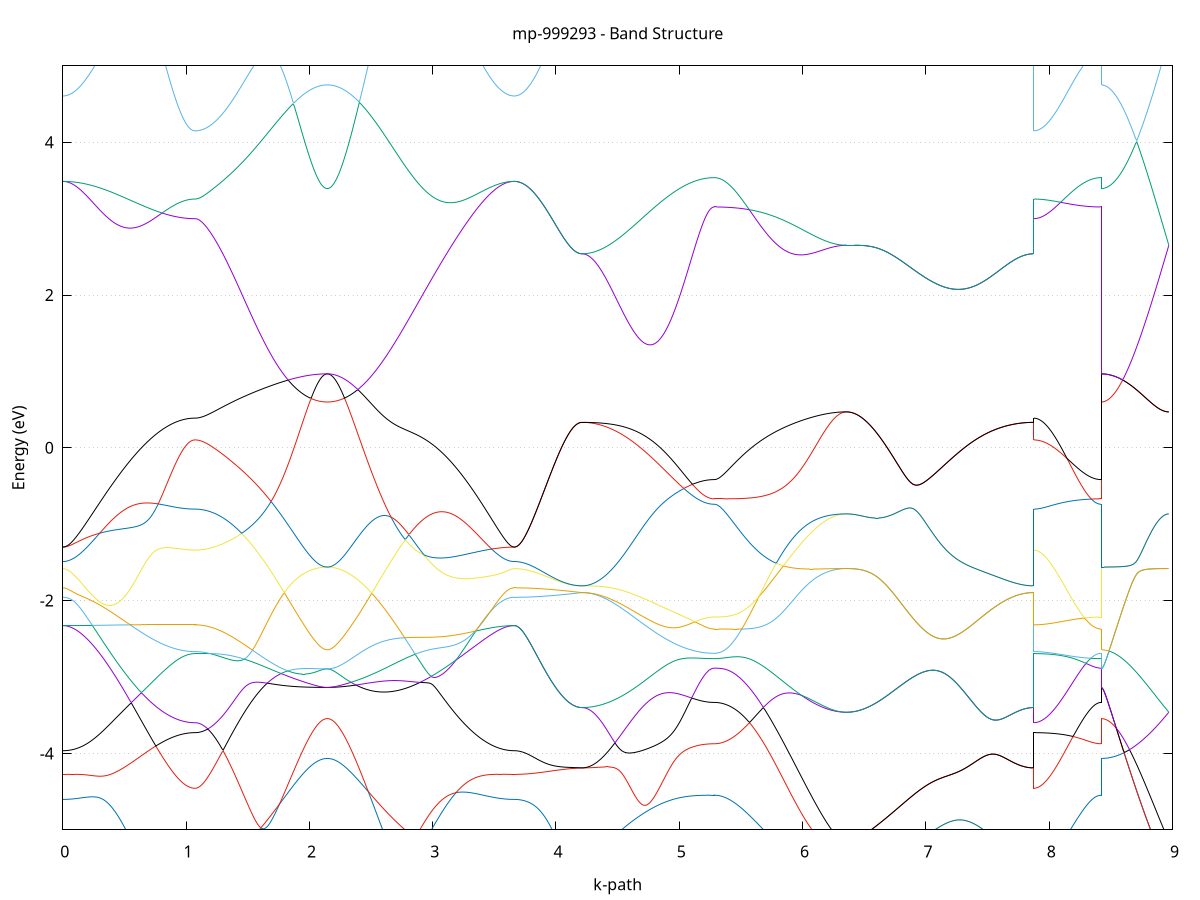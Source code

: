 set title 'mp-999293 - Band Structure'
set xlabel 'k-path'
set ylabel 'Energy (eV)'
set grid y
set yrange [-5:5]
set terminal png size 800,600
set output 'mp-999293_bands_gnuplot.png'
plot '-' using 1:2 with lines notitle, '-' using 1:2 with lines notitle, '-' using 1:2 with lines notitle, '-' using 1:2 with lines notitle, '-' using 1:2 with lines notitle, '-' using 1:2 with lines notitle, '-' using 1:2 with lines notitle, '-' using 1:2 with lines notitle, '-' using 1:2 with lines notitle, '-' using 1:2 with lines notitle, '-' using 1:2 with lines notitle, '-' using 1:2 with lines notitle, '-' using 1:2 with lines notitle, '-' using 1:2 with lines notitle, '-' using 1:2 with lines notitle, '-' using 1:2 with lines notitle, '-' using 1:2 with lines notitle, '-' using 1:2 with lines notitle, '-' using 1:2 with lines notitle, '-' using 1:2 with lines notitle, '-' using 1:2 with lines notitle, '-' using 1:2 with lines notitle, '-' using 1:2 with lines notitle, '-' using 1:2 with lines notitle
0.000000 -15.731888
0.009932 -15.731688
0.019863 -15.731088
0.029795 -15.729988
0.039727 -15.728588
0.049658 -15.726788
0.059590 -15.724588
0.069521 -15.721888
0.079453 -15.718788
0.089385 -15.715388
0.099316 -15.711488
0.109248 -15.707188
0.119180 -15.702488
0.129111 -15.697388
0.139043 -15.691988
0.148974 -15.686088
0.158906 -15.679888
0.168838 -15.673288
0.178769 -15.666288
0.188701 -15.658888
0.198633 -15.651088
0.208564 -15.642988
0.218496 -15.634588
0.228428 -15.625788
0.238359 -15.616588
0.248291 -15.607088
0.258222 -15.597188
0.268154 -15.586988
0.278086 -15.576388
0.288017 -15.565588
0.297949 -15.554388
0.307881 -15.542888
0.317812 -15.531088
0.327744 -15.518988
0.337676 -15.506688
0.347607 -15.493988
0.357539 -15.480988
0.367470 -15.467788
0.377402 -15.454388
0.387334 -15.440688
0.397265 -15.426688
0.407197 -15.412488
0.417129 -15.398088
0.427060 -15.383488
0.436992 -15.368688
0.446923 -15.353688
0.456855 -15.338488
0.466787 -15.323088
0.476718 -15.307588
0.486650 -15.291888
0.496582 -15.276088
0.506513 -15.260088
0.516445 -15.243988
0.526377 -15.227888
0.536308 -15.211588
0.546240 -15.195288
0.556171 -15.178888
0.566103 -15.162388
0.576035 -15.145888
0.585966 -15.129388
0.595898 -15.112888
0.605830 -15.096288
0.615761 -15.079788
0.625693 -15.063288
0.635625 -15.046888
0.645556 -15.030488
0.655488 -15.014188
0.665419 -14.997988
0.675351 -14.981988
0.685283 -14.965988
0.695214 -14.950088
0.705146 -14.934388
0.715078 -14.918888
0.725009 -14.903488
0.734941 -14.888388
0.744873 -14.873488
0.754804 -14.858688
0.764736 -14.844288
0.774667 -14.830088
0.784599 -14.816088
0.794531 -14.802588
0.804462 -14.789288
0.814394 -14.776288
0.824326 -14.763588
0.834257 -14.751288
0.844189 -14.739388
0.854120 -14.727788
0.864052 -14.716688
0.873984 -14.705988
0.883915 -14.695688
0.893847 -14.685788
0.903779 -14.676488
0.913710 -14.667488
0.923642 -14.658988
0.933574 -14.651088
0.943505 -14.643588
0.953437 -14.636588
0.963368 -14.630188
0.973300 -14.624288
0.983232 -14.618888
0.993163 -14.614088
1.003095 -14.609788
1.013027 -14.606088
1.022958 -14.602988
1.032890 -14.600388
1.042822 -14.598388
1.052753 -14.596888
1.062685 -14.595988
1.072616 -14.595688
1.072616 -14.595688
1.082548 -14.595488
1.092480 -14.594888
1.102411 -14.593888
1.112343 -14.592388
1.122275 -14.590488
1.132206 -14.588188
1.142138 -14.585488
1.152069 -14.582388
1.162001 -14.578888
1.171933 -14.574888
1.181864 -14.570588
1.191796 -14.565788
1.201728 -14.560688
1.211659 -14.555088
1.221591 -14.549188
1.231523 -14.542888
1.241454 -14.536088
1.251386 -14.528988
1.261317 -14.521488
1.271249 -14.513688
1.281181 -14.505388
1.291112 -14.496788
1.301044 -14.487788
1.310976 -14.478488
1.320907 -14.468788
1.330839 -14.458788
1.340771 -14.448388
1.350702 -14.437588
1.360634 -14.426588
1.370565 -14.415188
1.380497 -14.403488
1.390429 -14.391388
1.400360 -14.379088
1.410292 -14.366488
1.420224 -14.353588
1.430155 -14.340388
1.440087 -14.326888
1.450018 -14.313188
1.459950 -14.299188
1.469882 -14.284988
1.479813 -14.270488
1.489745 -14.255788
1.499677 -14.240788
1.509608 -14.241488
1.519540 -14.243888
1.529472 -14.246188
1.539403 -14.248688
1.549335 -14.251188
1.559266 -14.253688
1.569198 -14.256188
1.579130 -14.258688
1.589061 -14.261288
1.598993 -14.263788
1.608925 -14.266388
1.618856 -14.268988
1.628788 -14.271588
1.638720 -14.274188
1.648651 -14.276888
1.658583 -14.279488
1.668514 -14.282088
1.678446 -14.284788
1.688378 -14.287388
1.698309 -14.289988
1.708241 -14.292688
1.718173 -14.295188
1.728104 -14.297788
1.738036 -14.300488
1.747967 -14.302988
1.757899 -14.305588
1.767831 -14.308088
1.777762 -14.310588
1.787694 -14.312988
1.797626 -14.315488
1.807557 -14.317888
1.817489 -14.320188
1.827421 -14.322588
1.837352 -14.324788
1.847284 -14.327088
1.857215 -14.329288
1.867147 -14.331388
1.877079 -14.333488
1.887010 -14.335488
1.896942 -14.337488
1.906874 -14.339388
1.916805 -14.341288
1.926737 -14.343088
1.936669 -14.344788
1.946600 -14.346488
1.956532 -14.348088
1.966463 -14.349588
1.976395 -14.351088
1.986327 -14.352488
1.996258 -14.353788
2.006190 -14.354988
2.016122 -14.356188
2.026053 -14.357288
2.035985 -14.358288
2.045916 -14.359188
2.055848 -14.359988
2.065780 -14.360688
2.075711 -14.361388
2.085643 -14.361988
2.095575 -14.362388
2.105506 -14.362788
2.115438 -14.363088
2.125370 -14.363288
2.135301 -14.363388
2.145233 -14.363488
2.145233 -14.363488
2.155212 -14.363388
2.165192 -14.363288
2.175172 -14.363088
2.185151 -14.362788
2.195131 -14.362388
2.205111 -14.361888
2.215090 -14.361388
2.225070 -14.360688
2.235050 -14.359888
2.245029 -14.359088
2.255009 -14.358188
2.264989 -14.357088
2.274968 -14.355988
2.284948 -14.354888
2.294928 -14.353588
2.304907 -14.352188
2.314887 -14.350688
2.324867 -14.349188
2.334846 -14.347588
2.344826 -14.345888
2.354806 -14.344088
2.364785 -14.342288
2.374765 -14.340388
2.384745 -14.338288
2.394724 -14.336288
2.404704 -14.334088
2.414684 -14.331888
2.424663 -14.329488
2.434643 -14.327188
2.444623 -14.324688
2.454602 -14.322188
2.464582 -14.319588
2.474562 -14.316888
2.484541 -14.314188
2.494521 -14.311388
2.504501 -14.308588
2.514480 -14.305588
2.524460 -14.302688
2.534440 -14.299588
2.544419 -14.296488
2.554399 -14.293288
2.564379 -14.290088
2.574358 -14.286788
2.584338 -14.283588
2.594318 -14.280188
2.604297 -14.276788
2.614277 -14.273288
2.624257 -14.269788
2.634236 -14.266188
2.644216 -14.262588
2.654196 -14.258888
2.664175 -14.255188
2.674155 -14.251488
2.684135 -14.247688
2.694114 -14.243888
2.704094 -14.240088
2.714074 -14.239888
2.724053 -14.263188
2.734033 -14.286688
2.744013 -14.310288
2.753992 -14.333888
2.763972 -14.357488
2.773952 -14.381188
2.783931 -14.404988
2.793911 -14.428688
2.803891 -14.452488
2.813870 -14.476188
2.823850 -14.499988
2.833830 -14.523688
2.843809 -14.547488
2.853789 -14.571188
2.863769 -14.594788
2.873748 -14.618388
2.883728 -14.641888
2.893708 -14.665388
2.903687 -14.688688
2.913667 -14.712088
2.923647 -14.735288
2.933626 -14.758288
2.943606 -14.781288
2.953585 -14.804188
2.963565 -14.826888
2.973545 -14.849488
2.983524 -14.871888
2.993504 -14.894188
3.003484 -14.916288
3.013463 -14.938188
3.023443 -14.959988
3.033423 -14.981588
3.043402 -15.002988
3.053382 -15.024188
3.063362 -15.045188
3.073341 -15.065988
3.083321 -15.086488
3.093301 -15.106888
3.103280 -15.126988
3.113260 -15.146788
3.123240 -15.166388
3.133219 -15.185788
3.143199 -15.204888
3.153179 -15.223688
3.163158 -15.242288
3.173138 -15.260588
3.183118 -15.278588
3.193097 -15.296288
3.203077 -15.313688
3.213057 -15.330788
3.223036 -15.347688
3.233016 -15.364188
3.242996 -15.380388
3.252975 -15.396288
3.262955 -15.411788
3.272935 -15.427088
3.282914 -15.441988
3.292894 -15.456588
3.302874 -15.470788
3.312853 -15.484688
3.322833 -15.498288
3.332813 -15.511488
3.342792 -15.524288
3.352772 -15.536788
3.362752 -15.548988
3.372731 -15.560688
3.382711 -15.572088
3.392691 -15.583088
3.402670 -15.593788
3.412650 -15.604088
3.422630 -15.613988
3.432609 -15.623488
3.442589 -15.632588
3.452569 -15.641288
3.462548 -15.649588
3.472528 -15.657588
3.482508 -15.665088
3.492487 -15.672288
3.502467 -15.679088
3.512447 -15.685388
3.522426 -15.691388
3.532406 -15.696988
3.542386 -15.702088
3.552365 -15.706888
3.562345 -15.711188
3.572325 -15.715088
3.582304 -15.718588
3.592284 -15.721688
3.602264 -15.724488
3.612243 -15.726688
3.622223 -15.728588
3.632203 -15.729988
3.642182 -15.731088
3.652162 -15.731688
3.662142 -15.731888
3.662142 -15.731888
3.672117 -15.731588
3.682093 -15.730788
3.692068 -15.729488
3.702044 -15.727588
3.712019 -15.725188
3.721995 -15.722188
3.731970 -15.718588
3.741946 -15.714588
3.751921 -15.709888
3.761897 -15.704788
3.771872 -15.699088
3.781848 -15.692888
3.791823 -15.686188
3.801799 -15.678888
3.811774 -15.671088
3.821750 -15.662788
3.831725 -15.653988
3.841701 -15.644588
3.851676 -15.634788
3.861652 -15.624388
3.871627 -15.613488
3.881603 -15.602088
3.891578 -15.590188
3.901554 -15.577788
3.911529 -15.564888
3.921505 -15.551488
3.931480 -15.537688
3.941456 -15.523288
3.951431 -15.508588
3.961407 -15.493288
3.971382 -15.477588
3.981358 -15.461488
3.991333 -15.444888
4.001309 -15.427888
4.011284 -15.410388
4.021260 -15.392488
4.031235 -15.374188
4.041211 -15.355388
4.051186 -15.336288
4.061162 -15.316788
4.071137 -15.296888
4.081113 -15.276588
4.091088 -15.255888
4.101064 -15.234888
4.111039 -15.213588
4.121015 -15.191988
4.130990 -15.169988
4.140966 -15.147688
4.150941 -15.124988
4.160917 -15.102088
4.170892 -15.078988
4.180868 -15.055488
4.190843 -15.031788
4.200819 -15.007888
4.210794 -14.983788
4.210794 -14.983788
4.220726 -14.983688
4.230658 -14.983688
4.240589 -14.983588
4.250521 -14.983388
4.260453 -14.983188
4.270384 -14.982988
4.280316 -14.982788
4.290248 -14.982488
4.300179 -14.982088
4.310111 -14.981688
4.320042 -14.981288
4.329974 -14.980888
4.339906 -14.980388
4.349837 -14.979888
4.359769 -14.979388
4.369701 -14.978788
4.379632 -14.978188
4.389564 -14.977488
4.399495 -14.976888
4.409427 -14.976188
4.419359 -14.975488
4.429290 -14.974688
4.439222 -14.973988
4.449154 -14.973188
4.459085 -14.972388
4.469017 -14.971588
4.478949 -14.970688
4.488880 -14.969888
4.498812 -14.968988
4.508743 -14.968088
4.518675 -14.967188
4.528607 -14.966288
4.538538 -14.965388
4.548470 -14.964488
4.558402 -14.963588
4.568333 -14.962688
4.578265 -14.961788
4.588197 -14.960788
4.598128 -14.959888
4.608060 -14.958988
4.617991 -14.958088
4.627923 -14.957188
4.637855 -14.956288
4.647786 -14.955388
4.657718 -14.954488
4.667650 -14.953588
4.677581 -14.952788
4.687513 -14.951988
4.697444 -14.951088
4.707376 -14.950288
4.717308 -14.949488
4.727239 -14.948788
4.737171 -14.947988
4.747103 -14.947288
4.757034 -14.946588
4.766966 -14.945888
4.776898 -14.945188
4.786829 -14.944588
4.796761 -14.943988
4.806692 -14.943388
4.816624 -14.942788
4.826556 -14.942288
4.836487 -14.941688
4.846419 -14.941188
4.856351 -14.940688
4.866282 -14.940288
4.876214 -14.939788
4.886145 -14.939388
4.896077 -14.938988
4.906009 -14.938588
4.915940 -14.938288
4.925872 -14.937988
4.935804 -14.937688
4.945735 -14.937388
4.955667 -14.937088
4.965599 -14.936888
4.975530 -14.936588
4.985462 -14.936388
4.995393 -14.936188
5.005325 -14.935988
5.015257 -14.935888
5.025188 -14.935688
5.035120 -14.935588
5.045052 -14.935488
5.054983 -14.935388
5.064915 -14.935288
5.074847 -14.935188
5.084778 -14.935188
5.094710 -14.935088
5.104641 -14.934988
5.114573 -14.934988
5.124505 -14.934888
5.134436 -14.934888
5.144368 -14.934888
5.154300 -14.934888
5.164231 -14.934788
5.174163 -14.934788
5.184095 -14.934788
5.194026 -14.934788
5.203958 -14.934788
5.213889 -14.934788
5.223821 -14.934788
5.233753 -14.934788
5.243684 -14.934788
5.253616 -14.934788
5.263548 -14.934788
5.273479 -14.934788
5.283411 -14.934788
5.283411 -14.934788
5.293342 -14.934588
5.303274 -14.933988
5.313206 -14.933088
5.323137 -14.931788
5.333069 -14.930088
5.343001 -14.928088
5.352932 -14.925688
5.362864 -14.922888
5.372796 -14.919788
5.382727 -14.916288
5.392659 -14.912388
5.402590 -14.908188
5.412522 -14.903588
5.422454 -14.898688
5.432385 -14.893388
5.442317 -14.887688
5.452249 -14.881688
5.462180 -14.875388
5.472112 -14.868788
5.482044 -14.861788
5.491975 -14.854488
5.501907 -14.846788
5.511838 -14.838888
5.521770 -14.830588
5.531702 -14.821988
5.541633 -14.813088
5.551565 -14.803888
5.561497 -14.794388
5.571428 -14.784588
5.581360 -14.774588
5.591291 -14.764188
5.601223 -14.753588
5.611155 -14.742788
5.621086 -14.731688
5.631018 -14.720288
5.640950 -14.708688
5.650881 -14.696888
5.660813 -14.684888
5.670745 -14.672588
5.680676 -14.660088
5.690608 -14.647488
5.700539 -14.634588
5.710471 -14.621588
5.720403 -14.608388
5.730334 -14.594988
5.740266 -14.581488
5.750198 -14.567788
5.760129 -14.553988
5.770061 -14.540088
5.779993 -14.526088
5.789924 -14.511988
5.799856 -14.497788
5.809787 -14.483488
5.819719 -14.469088
5.829651 -14.454688
5.839582 -14.440188
5.849514 -14.425688
5.859446 -14.411188
5.869377 -14.396688
5.879309 -14.382088
5.889240 -14.367588
5.899172 -14.353188
5.909104 -14.338688
5.919035 -14.324288
5.928967 -14.309988
5.938899 -14.295788
5.948830 -14.281688
5.958762 -14.267588
5.968694 -14.253688
5.978625 -14.239888
5.988557 -14.226288
5.998488 -14.212788
6.008420 -14.199488
6.018352 -14.186388
6.028283 -14.173388
6.038215 -14.160688
6.048147 -14.148188
6.058078 -14.135988
6.068010 -14.123988
6.077942 -14.112288
6.087873 -14.100788
6.097805 -14.089688
6.107736 -14.078788
6.117668 -14.068188
6.127600 -14.057988
6.137531 -14.048088
6.147463 -14.038588
6.157395 -14.029388
6.167326 -14.020588
6.177258 -14.012188
6.187189 -14.004188
6.197121 -13.996488
6.207053 -13.989288
6.216984 -13.982488
6.226916 -13.976188
6.236848 -13.970288
6.246779 -13.964788
6.256711 -13.959788
6.266643 -13.955188
6.276574 -13.951088
6.286506 -13.947488
6.296437 -13.944288
6.306369 -13.941588
6.316301 -13.939488
6.326232 -13.937788
6.336164 -13.936488
6.346096 -13.935788
6.356027 -13.935488
6.356027 -13.935488
6.366007 -13.935588
6.375987 -13.935888
6.385966 -13.936388
6.395946 -13.937088
6.405926 -13.937988
6.415905 -13.939088
6.425885 -13.940288
6.435865 -13.941788
6.445844 -13.943488
6.455824 -13.945288
6.465804 -13.947388
6.475783 -13.949588
6.485763 -13.952088
6.495743 -13.954688
6.505722 -13.957488
6.515702 -13.960488
6.525682 -13.963688
6.535661 -13.967088
6.545641 -13.970688
6.555620 -13.974488
6.565600 -13.978388
6.575580 -13.982588
6.585559 -13.986888
6.595539 -13.991388
6.605519 -13.996088
6.615498 -14.000988
6.625478 -14.006088
6.635458 -14.011288
6.645437 -14.016788
6.655417 -14.022388
6.665397 -14.028188
6.675376 -14.034088
6.685356 -14.040188
6.695336 -14.046488
6.705315 -14.052988
6.715295 -14.059588
6.725275 -14.066388
6.735254 -14.073388
6.745234 -14.080488
6.755214 -14.087788
6.765193 -14.095288
6.775173 -14.102888
6.785153 -14.110588
6.795132 -14.118588
6.805112 -14.126588
6.815092 -14.134788
6.825071 -14.143088
6.835051 -14.151588
6.845031 -14.160288
6.855010 -14.168988
6.864990 -14.177888
6.874970 -14.186888
6.884949 -14.195988
6.894929 -14.205288
6.904909 -14.214688
6.914888 -14.224188
6.924868 -14.233788
6.934848 -14.243488
6.944827 -14.253288
6.954807 -14.263188
6.964787 -14.273188
6.974766 -14.283288
6.984746 -14.293488
6.994726 -14.303788
7.004705 -14.314088
7.014685 -14.324488
7.024665 -14.334988
7.034644 -14.345588
7.044624 -14.356188
7.054604 -14.366888
7.064583 -14.377588
7.074563 -14.388388
7.084543 -14.399188
7.094522 -14.409988
7.104502 -14.420888
7.114482 -14.431788
7.124461 -14.442788
7.134441 -14.453688
7.144421 -14.464688
7.154400 -14.475688
7.164380 -14.486688
7.174360 -14.497588
7.184339 -14.508588
7.194319 -14.519588
7.204299 -14.530488
7.214278 -14.541388
7.224258 -14.552288
7.234238 -14.563188
7.244217 -14.573988
7.254197 -14.584788
7.264177 -14.595488
7.274156 -14.606188
7.284136 -14.616788
7.294116 -14.627388
7.304095 -14.637888
7.314075 -14.648288
7.324055 -14.658688
7.334034 -14.668888
7.344014 -14.679088
7.353994 -14.689188
7.363973 -14.699088
7.373953 -14.708988
7.383932 -14.718788
7.393912 -14.728488
7.403892 -14.737988
7.413871 -14.747388
7.423851 -14.756688
7.433831 -14.765888
7.443810 -14.774888
7.453790 -14.783788
7.463770 -14.792588
7.473749 -14.801088
7.483729 -14.809588
7.493709 -14.817888
7.503688 -14.825988
7.513668 -14.833888
7.523648 -14.841688
7.533627 -14.849288
7.543607 -14.856688
7.553587 -14.863988
7.563566 -14.871088
7.573546 -14.877988
7.583526 -14.884688
7.593505 -14.891188
7.603485 -14.897488
7.613465 -14.903488
7.623444 -14.909388
7.633424 -14.915088
7.643404 -14.920588
7.653383 -14.925888
7.663363 -14.930888
7.673343 -14.935688
7.683322 -14.940288
7.693302 -14.944688
7.703282 -14.948888
7.713261 -14.952788
7.723241 -14.956488
7.733221 -14.959988
7.743200 -14.963188
7.753180 -14.966288
7.763160 -14.969088
7.773139 -14.971588
7.783119 -14.973888
7.793099 -14.975988
7.803078 -14.977788
7.813058 -14.979388
7.823038 -14.980688
7.833017 -14.981788
7.842997 -14.982688
7.852977 -14.983288
7.862956 -14.983588
7.872936 -14.983788
7.872936 -14.595688
7.882911 -14.596288
7.892887 -14.597988
7.902862 -14.600788
7.912838 -14.604588
7.922813 -14.609388
7.932789 -14.614988
7.942764 -14.621388
7.952740 -14.628488
7.962716 -14.636288
7.972691 -14.644488
7.982667 -14.653088
7.992642 -14.662088
8.002618 -14.671288
8.012593 -14.680788
8.022569 -14.690388
8.032544 -14.700188
8.042520 -14.709988
8.052495 -14.719788
8.062471 -14.729588
8.072446 -14.739388
8.082422 -14.749088
8.092397 -14.758688
8.102373 -14.768188
8.112348 -14.777488
8.122324 -14.786688
8.132299 -14.795688
8.142275 -14.804488
8.152250 -14.812988
8.162226 -14.821388
8.172201 -14.829488
8.182177 -14.837388
8.192152 -14.844988
8.202128 -14.852388
8.212103 -14.859488
8.222079 -14.866288
8.232054 -14.872688
8.242030 -14.878988
8.252005 -14.884888
8.261981 -14.890488
8.271956 -14.895788
8.281932 -14.900688
8.291907 -14.905388
8.301883 -14.909688
8.311858 -14.913688
8.321834 -14.917288
8.331809 -14.920588
8.341785 -14.923588
8.351760 -14.926188
8.361736 -14.928488
8.371711 -14.930388
8.381687 -14.931988
8.391662 -14.933188
8.401638 -14.934088
8.411613 -14.934588
8.421589 -14.934788
8.421589 -14.363488
8.431564 -14.363388
8.441540 -14.362888
8.451515 -14.362088
8.461491 -14.360988
8.471466 -14.359488
8.481442 -14.357688
8.491417 -14.355588
8.501393 -14.353188
8.511368 -14.350488
8.521344 -14.347388
8.531319 -14.344088
8.541295 -14.340388
8.551270 -14.336388
8.561246 -14.332088
8.571221 -14.327488
8.581197 -14.322588
8.591172 -14.317388
8.601148 -14.311788
8.611124 -14.305988
8.621099 -14.299888
8.631075 -14.293488
8.641050 -14.286788
8.651026 -14.279788
8.661001 -14.272588
8.670977 -14.264988
8.680952 -14.257088
8.690928 -14.249088
8.700903 -14.240688
8.710879 -14.232088
8.720854 -14.223188
8.730830 -14.214088
8.740805 -14.204688
8.750781 -14.195088
8.760756 -14.185288
8.770732 -14.175188
8.780707 -14.164888
8.790683 -14.154388
8.800658 -14.143688
8.810634 -14.132688
8.820609 -14.121588
8.830585 -14.110288
8.840560 -14.098688
8.850536 -14.086988
8.860511 -14.075188
8.870487 -14.063088
8.880462 -14.050888
8.890438 -14.038488
8.900413 -14.026088
8.910389 -14.013488
8.920364 -14.000688
8.930340 -13.987888
8.940315 -13.974988
8.950291 -13.961888
8.960266 -13.948788
8.970242 -13.935488
e
0.000000 -13.959988
0.009932 -13.960088
0.019863 -13.960188
0.029795 -13.960388
0.039727 -13.960688
0.049658 -13.961088
0.059590 -13.961588
0.069521 -13.962088
0.079453 -13.962688
0.089385 -13.963388
0.099316 -13.964188
0.109248 -13.965088
0.119180 -13.965988
0.129111 -13.967088
0.139043 -13.968188
0.148974 -13.969388
0.158906 -13.970588
0.168838 -13.971988
0.178769 -13.973388
0.188701 -13.974988
0.198633 -13.976588
0.208564 -13.978188
0.218496 -13.979888
0.228428 -13.981688
0.238359 -13.983588
0.248291 -13.985488
0.258222 -13.987488
0.268154 -13.989588
0.278086 -13.991688
0.288017 -13.993988
0.297949 -13.996288
0.307881 -13.998588
0.317812 -14.000988
0.327744 -14.003488
0.337676 -14.006088
0.347607 -14.008588
0.357539 -14.011288
0.367470 -14.013988
0.377402 -14.016788
0.387334 -14.019588
0.397265 -14.022388
0.407197 -14.025288
0.417129 -14.028288
0.427060 -14.031288
0.436992 -14.034288
0.446923 -14.037388
0.456855 -14.040488
0.466787 -14.043588
0.476718 -14.046788
0.486650 -14.049888
0.496582 -14.053188
0.506513 -14.056388
0.516445 -14.059588
0.526377 -14.062888
0.536308 -14.066188
0.546240 -14.069488
0.556171 -14.072788
0.566103 -14.076088
0.576035 -14.079388
0.585966 -14.082788
0.595898 -14.086088
0.605830 -14.089288
0.615761 -14.092588
0.625693 -14.095888
0.635625 -14.099188
0.645556 -14.102388
0.655488 -14.105688
0.665419 -14.108888
0.675351 -14.111988
0.685283 -14.115188
0.695214 -14.118288
0.705146 -14.121288
0.715078 -14.124388
0.725009 -14.127388
0.734941 -14.130288
0.744873 -14.133188
0.754804 -14.136088
0.764736 -14.138888
0.774667 -14.141588
0.784599 -14.144188
0.794531 -14.146788
0.804462 -14.149288
0.814394 -14.151788
0.824326 -14.154188
0.834257 -14.156488
0.844189 -14.158788
0.854120 -14.160988
0.864052 -14.163088
0.873984 -14.165088
0.883915 -14.166988
0.893847 -14.168788
0.903779 -14.170588
0.913710 -14.172288
0.923642 -14.173888
0.933574 -14.175288
0.943505 -14.176688
0.953437 -14.177988
0.963368 -14.179188
0.973300 -14.180288
0.983232 -14.181288
0.993163 -14.182188
1.003095 -14.182988
1.013027 -14.183688
1.022958 -14.184188
1.032890 -14.184688
1.042822 -14.185088
1.052753 -14.185388
1.062685 -14.185588
1.072616 -14.185588
1.072616 -14.185588
1.082548 -14.185688
1.092480 -14.185688
1.102411 -14.185888
1.112343 -14.186088
1.122275 -14.186388
1.132206 -14.186688
1.142138 -14.187088
1.152069 -14.187488
1.162001 -14.187988
1.171933 -14.188588
1.181864 -14.189188
1.191796 -14.189988
1.201728 -14.190688
1.211659 -14.191488
1.221591 -14.192388
1.231523 -14.193288
1.241454 -14.194288
1.251386 -14.195388
1.261317 -14.196488
1.271249 -14.197688
1.281181 -14.198888
1.291112 -14.200188
1.301044 -14.201488
1.310976 -14.202888
1.320907 -14.204288
1.330839 -14.205888
1.340771 -14.207488
1.350702 -14.209088
1.360634 -14.210788
1.370565 -14.212488
1.380497 -14.214188
1.390429 -14.215988
1.400360 -14.217888
1.410292 -14.219788
1.420224 -14.221788
1.430155 -14.223788
1.440087 -14.225888
1.450018 -14.227988
1.459950 -14.230088
1.469882 -14.232388
1.479813 -14.234588
1.489745 -14.236888
1.499677 -14.239188
1.509608 -14.225688
1.519540 -14.210288
1.529472 -14.194788
1.539403 -14.178988
1.549335 -14.163088
1.559266 -14.146988
1.569198 -14.130788
1.579130 -14.114388
1.589061 -14.097888
1.598993 -14.081288
1.608925 -14.064588
1.618856 -14.047788
1.628788 -14.030888
1.638720 -14.013988
1.648651 -13.996988
1.658583 -13.979988
1.668514 -13.962888
1.678446 -13.945888
1.688378 -13.928688
1.698309 -13.911688
1.708241 -13.894688
1.718173 -13.877688
1.728104 -13.860788
1.738036 -13.843988
1.747967 -13.827288
1.757899 -13.810688
1.767831 -13.794188
1.777762 -13.777888
1.787694 -13.761688
1.797626 -13.745688
1.807557 -13.729888
1.817489 -13.714288
1.827421 -13.698888
1.837352 -13.683788
1.847284 -13.668988
1.857215 -13.654388
1.867147 -13.640188
1.877079 -13.626188
1.887010 -13.612588
1.896942 -13.599188
1.906874 -13.586288
1.916805 -13.573788
1.926737 -13.561588
1.936669 -13.549888
1.946600 -13.538588
1.956532 -13.527688
1.966463 -13.517288
1.976395 -13.507388
1.986327 -13.497888
1.996258 -13.488988
2.006190 -13.480488
2.016122 -13.472588
2.026053 -13.465288
2.035985 -13.458388
2.045916 -13.452188
2.055848 -13.446388
2.065780 -13.441288
2.075711 -13.436788
2.085643 -13.432788
2.095575 -13.429388
2.105506 -13.426688
2.115438 -13.424488
2.125370 -13.422988
2.135301 -13.422088
2.145233 -13.421788
2.145233 -13.421788
2.155212 -13.422088
2.165192 -13.422988
2.175172 -13.424588
2.185151 -13.426688
2.195131 -13.429488
2.205111 -13.432888
2.215090 -13.436888
2.225070 -13.441588
2.235050 -13.446788
2.245029 -13.452588
2.255009 -13.459088
2.264989 -13.466088
2.274968 -13.473588
2.284948 -13.481788
2.294928 -13.490488
2.304907 -13.499788
2.314887 -13.509588
2.324867 -13.519988
2.334846 -13.530988
2.344826 -13.542388
2.354806 -13.554388
2.364785 -13.566888
2.374765 -13.579888
2.384745 -13.593388
2.394724 -13.607388
2.404704 -13.621788
2.414684 -13.636688
2.424663 -13.652088
2.434643 -13.667788
2.444623 -13.684088
2.454602 -13.700688
2.464582 -13.717688
2.474562 -13.735088
2.484541 -13.752888
2.494521 -13.771088
2.504501 -13.789588
2.514480 -13.808488
2.524460 -13.827688
2.534440 -13.847188
2.544419 -13.867088
2.554399 -13.887188
2.564379 -13.907588
2.574358 -13.928288
2.584338 -13.949188
2.594318 -13.970388
2.604297 -13.991788
2.614277 -14.013488
2.624257 -14.035288
2.634236 -14.057388
2.644216 -14.079688
2.654196 -14.102088
2.664175 -14.124688
2.674155 -14.147488
2.684135 -14.170388
2.694114 -14.193388
2.704094 -14.216588
2.714074 -14.236188
2.724053 -14.232288
2.734033 -14.228388
2.744013 -14.224388
2.753992 -14.220388
2.763972 -14.216388
2.773952 -14.212388
2.783931 -14.208288
2.793911 -14.204288
2.803891 -14.200188
2.813870 -14.196088
2.823850 -14.191888
2.833830 -14.187788
2.843809 -14.183688
2.853789 -14.179588
2.863769 -14.175388
2.873748 -14.171288
2.883728 -14.167088
2.893708 -14.162988
2.903687 -14.158788
2.913667 -14.154688
2.923647 -14.150588
2.933626 -14.146388
2.943606 -14.142288
2.953585 -14.138188
2.963565 -14.134088
2.973545 -14.129988
2.983524 -14.125888
2.993504 -14.121888
3.003484 -14.117788
3.013463 -14.113788
3.023443 -14.109788
3.033423 -14.105788
3.043402 -14.101788
3.053382 -14.097888
3.063362 -14.093988
3.073341 -14.089988
3.083321 -14.086188
3.093301 -14.082388
3.103280 -14.078588
3.113260 -14.074888
3.123240 -14.071188
3.133219 -14.067488
3.143199 -14.063888
3.153179 -14.060288
3.163158 -14.056688
3.173138 -14.053188
3.183118 -14.049788
3.193097 -14.046388
3.203077 -14.042988
3.213057 -14.039688
3.223036 -14.036488
3.233016 -14.033288
3.242996 -14.030088
3.252975 -14.026988
3.262955 -14.023888
3.272935 -14.020988
3.282914 -14.017988
3.292894 -14.015088
3.302874 -14.012288
3.312853 -14.009588
3.322833 -14.006888
3.332813 -14.004288
3.342792 -14.001788
3.352772 -13.999288
3.362752 -13.996888
3.372731 -13.994588
3.382711 -13.992288
3.392691 -13.990088
3.402670 -13.987888
3.412650 -13.985888
3.422630 -13.983888
3.432609 -13.981988
3.442589 -13.980088
3.452569 -13.978388
3.462548 -13.976688
3.472528 -13.975088
3.482508 -13.973588
3.492487 -13.972188
3.502467 -13.970788
3.512447 -13.969488
3.522426 -13.968288
3.532406 -13.967188
3.542386 -13.966088
3.552365 -13.965088
3.562345 -13.964288
3.572325 -13.963488
3.582304 -13.962688
3.592284 -13.962088
3.602264 -13.961588
3.612243 -13.961088
3.622223 -13.960688
3.632203 -13.960388
3.642182 -13.960188
3.652162 -13.960088
3.662142 -13.959988
3.662142 -13.959988
3.672117 -13.960488
3.682093 -13.962088
3.692068 -13.964688
3.702044 -13.968288
3.712019 -13.972988
3.721995 -13.978688
3.731970 -13.985288
3.741946 -13.992888
3.751921 -14.001488
3.761897 -14.011088
3.771872 -14.021488
3.781848 -14.032888
3.791823 -14.045188
3.801799 -14.058388
3.811774 -14.072288
3.821750 -14.087088
3.831725 -14.102688
3.841701 -14.118988
3.851676 -14.135988
3.861652 -14.153688
3.871627 -14.172088
3.881603 -14.191088
3.891578 -14.210688
3.901554 -14.230888
3.911529 -14.251588
3.921505 -14.272788
3.931480 -14.294588
3.941456 -14.316688
3.951431 -14.339288
3.961407 -14.362188
3.971382 -14.385488
3.981358 -14.409188
3.991333 -14.433088
4.001309 -14.457288
4.011284 -14.481788
4.021260 -14.506488
4.031235 -14.531288
4.041211 -14.556288
4.051186 -14.581488
4.061162 -14.606688
4.071137 -14.632088
4.081113 -14.657488
4.091088 -14.682888
4.101064 -14.708388
4.111039 -14.733788
4.121015 -14.759288
4.130990 -14.784588
4.140966 -14.809988
4.150941 -14.835188
4.160917 -14.860288
4.170892 -14.885288
4.180868 -14.910188
4.190843 -14.934888
4.200819 -14.959388
4.210794 -14.983788
4.210794 -14.983788
4.220726 -14.983488
4.230658 -14.982888
4.240589 -14.981788
4.250521 -14.980188
4.260453 -14.978188
4.270384 -14.975788
4.280316 -14.972888
4.290248 -14.969588
4.300179 -14.965888
4.310111 -14.961688
4.320042 -14.957088
4.329974 -14.951988
4.339906 -14.946488
4.349837 -14.940688
4.359769 -14.934388
4.369701 -14.927588
4.379632 -14.920488
4.389564 -14.912888
4.399495 -14.904988
4.409427 -14.896588
4.419359 -14.887888
4.429290 -14.878688
4.439222 -14.869188
4.449154 -14.859188
4.459085 -14.848888
4.469017 -14.838188
4.478949 -14.827188
4.488880 -14.815788
4.498812 -14.803988
4.508743 -14.791888
4.518675 -14.779388
4.528607 -14.766588
4.538538 -14.753488
4.548470 -14.740088
4.558402 -14.726288
4.568333 -14.712288
4.578265 -14.697988
4.588197 -14.683288
4.598128 -14.668388
4.608060 -14.653188
4.617991 -14.637788
4.627923 -14.622088
4.637855 -14.606088
4.647786 -14.589888
4.657718 -14.573488
4.667650 -14.556888
4.677581 -14.540088
4.687513 -14.523088
4.697444 -14.505988
4.707376 -14.488688
4.717308 -14.471188
4.727239 -14.453588
4.737171 -14.435788
4.747103 -14.417988
4.757034 -14.399988
4.766966 -14.381988
4.776898 -14.363888
4.786829 -14.345688
4.796761 -14.327488
4.806692 -14.309288
4.816624 -14.290988
4.826556 -14.272688
4.836487 -14.254488
4.846419 -14.236288
4.856351 -14.218088
4.866282 -14.199988
4.876214 -14.181988
4.886145 -14.164088
4.896077 -14.146288
4.906009 -14.128588
4.915940 -14.111088
4.925872 -14.093688
4.935804 -14.076588
4.945735 -14.059588
4.955667 -14.042788
4.965599 -14.026388
4.975530 -14.010088
4.985462 -13.994188
4.995393 -13.978488
5.005325 -13.963088
5.015257 -13.948088
5.025188 -13.933388
5.035120 -13.919188
5.045052 -13.905288
5.054983 -13.891788
5.064915 -13.878688
5.074847 -13.866088
5.084778 -13.853888
5.094710 -13.842188
5.104641 -13.830988
5.114573 -13.820188
5.124505 -13.810088
5.134436 -13.800388
5.144368 -13.791288
5.154300 -13.782688
5.164231 -13.774788
5.174163 -13.767388
5.184095 -13.760688
5.194026 -13.754488
5.203958 -13.748988
5.213889 -13.744088
5.223821 -13.739788
5.233753 -13.736188
5.243684 -13.733188
5.253616 -13.730888
5.263548 -13.729288
5.273479 -13.728288
5.283411 -13.727888
5.283411 -13.727888
5.293342 -13.727988
5.303274 -13.728088
5.313206 -13.728288
5.323137 -13.728488
5.333069 -13.728788
5.343001 -13.729188
5.352932 -13.729688
5.362864 -13.730188
5.372796 -13.730888
5.382727 -13.731488
5.392659 -13.732288
5.402590 -13.733188
5.412522 -13.733988
5.422454 -13.734988
5.432385 -13.736088
5.442317 -13.737188
5.452249 -13.738288
5.462180 -13.739588
5.472112 -13.740888
5.482044 -13.742288
5.491975 -13.743788
5.501907 -13.745288
5.511838 -13.746788
5.521770 -13.748488
5.531702 -13.750188
5.541633 -13.751988
5.551565 -13.753788
5.561497 -13.755688
5.571428 -13.757688
5.581360 -13.759688
5.591291 -13.761788
5.601223 -13.763888
5.611155 -13.766088
5.621086 -13.768388
5.631018 -13.770688
5.640950 -13.773088
5.650881 -13.775488
5.660813 -13.777988
5.670745 -13.780488
5.680676 -13.783088
5.690608 -13.785688
5.700539 -13.788288
5.710471 -13.790988
5.720403 -13.793788
5.730334 -13.796588
5.740266 -13.799388
5.750198 -13.802188
5.760129 -13.805088
5.770061 -13.807988
5.779993 -13.810988
5.789924 -13.813888
5.799856 -13.816888
5.809787 -13.819888
5.819719 -13.822888
5.829651 -13.825988
5.839582 -13.828988
5.849514 -13.831988
5.859446 -13.835088
5.869377 -13.838188
5.879309 -13.841188
5.889240 -13.844288
5.899172 -13.847388
5.909104 -13.850388
5.919035 -13.853488
5.928967 -13.856488
5.938899 -13.859488
5.948830 -13.862488
5.958762 -13.865488
5.968694 -13.868488
5.978625 -13.871388
5.988557 -13.874288
5.998488 -13.877088
6.008420 -13.879988
6.018352 -13.882688
6.028283 -13.885488
6.038215 -13.888188
6.048147 -13.890788
6.058078 -13.893388
6.068010 -13.895988
6.077942 -13.898488
6.087873 -13.900888
6.097805 -13.903188
6.107736 -13.905488
6.117668 -13.907688
6.127600 -13.909888
6.137531 -13.911988
6.147463 -13.913988
6.157395 -13.915888
6.167326 -13.917688
6.177258 -13.919488
6.187189 -13.921188
6.197121 -13.922788
6.207053 -13.924288
6.216984 -13.925688
6.226916 -13.926988
6.236848 -13.928288
6.246779 -13.929388
6.256711 -13.930488
6.266643 -13.931388
6.276574 -13.932288
6.286506 -13.932988
6.296437 -13.933688
6.306369 -13.934288
6.316301 -13.934688
6.326232 -13.935088
6.336164 -13.935388
6.346096 -13.935488
6.356027 -13.935488
6.356027 -13.935488
6.366007 -13.935588
6.375987 -13.935888
6.385966 -13.936388
6.395946 -13.937088
6.405926 -13.937988
6.415905 -13.939088
6.425885 -13.940288
6.435865 -13.941788
6.445844 -13.943488
6.455824 -13.945288
6.465804 -13.947388
6.475783 -13.949588
6.485763 -13.952088
6.495743 -13.954688
6.505722 -13.957488
6.515702 -13.960488
6.525682 -13.963688
6.535661 -13.967088
6.545641 -13.970688
6.555620 -13.974488
6.565600 -13.978388
6.575580 -13.982588
6.585559 -13.986888
6.595539 -13.991388
6.605519 -13.996088
6.615498 -14.000988
6.625478 -14.006088
6.635458 -14.011288
6.645437 -14.016788
6.655417 -14.022388
6.665397 -14.028188
6.675376 -14.034088
6.685356 -14.040188
6.695336 -14.046488
6.705315 -14.052988
6.715295 -14.059588
6.725275 -14.066388
6.735254 -14.073388
6.745234 -14.080488
6.755214 -14.087788
6.765193 -14.095288
6.775173 -14.102888
6.785153 -14.110588
6.795132 -14.118588
6.805112 -14.126588
6.815092 -14.134788
6.825071 -14.143088
6.835051 -14.151588
6.845031 -14.160288
6.855010 -14.168988
6.864990 -14.177888
6.874970 -14.186888
6.884949 -14.195988
6.894929 -14.205288
6.904909 -14.214688
6.914888 -14.224188
6.924868 -14.233788
6.934848 -14.243488
6.944827 -14.253288
6.954807 -14.263188
6.964787 -14.273188
6.974766 -14.283288
6.984746 -14.293488
6.994726 -14.303788
7.004705 -14.314088
7.014685 -14.324488
7.024665 -14.334988
7.034644 -14.345588
7.044624 -14.356188
7.054604 -14.366888
7.064583 -14.377588
7.074563 -14.388388
7.084543 -14.399188
7.094522 -14.409988
7.104502 -14.420888
7.114482 -14.431788
7.124461 -14.442788
7.134441 -14.453688
7.144421 -14.464688
7.154400 -14.475688
7.164380 -14.486688
7.174360 -14.497588
7.184339 -14.508588
7.194319 -14.519588
7.204299 -14.530488
7.214278 -14.541388
7.224258 -14.552288
7.234238 -14.563188
7.244217 -14.573988
7.254197 -14.584788
7.264177 -14.595488
7.274156 -14.606188
7.284136 -14.616788
7.294116 -14.627388
7.304095 -14.637888
7.314075 -14.648288
7.324055 -14.658688
7.334034 -14.668888
7.344014 -14.679088
7.353994 -14.689188
7.363973 -14.699088
7.373953 -14.708988
7.383932 -14.718788
7.393912 -14.728488
7.403892 -14.737988
7.413871 -14.747388
7.423851 -14.756688
7.433831 -14.765888
7.443810 -14.774888
7.453790 -14.783788
7.463770 -14.792588
7.473749 -14.801088
7.483729 -14.809588
7.493709 -14.817888
7.503688 -14.825988
7.513668 -14.833888
7.523648 -14.841688
7.533627 -14.849288
7.543607 -14.856688
7.553587 -14.863988
7.563566 -14.871088
7.573546 -14.877988
7.583526 -14.884688
7.593505 -14.891188
7.603485 -14.897488
7.613465 -14.903488
7.623444 -14.909388
7.633424 -14.915088
7.643404 -14.920588
7.653383 -14.925888
7.663363 -14.930888
7.673343 -14.935688
7.683322 -14.940288
7.693302 -14.944688
7.703282 -14.948888
7.713261 -14.952788
7.723241 -14.956488
7.733221 -14.959988
7.743200 -14.963188
7.753180 -14.966288
7.763160 -14.969088
7.773139 -14.971588
7.783119 -14.973888
7.793099 -14.975988
7.803078 -14.977788
7.813058 -14.979388
7.823038 -14.980688
7.833017 -14.981788
7.842997 -14.982688
7.852977 -14.983288
7.862956 -14.983588
7.872936 -14.983788
7.872936 -14.185588
7.882911 -14.184988
7.892887 -14.182988
7.902862 -14.179688
7.912838 -14.175188
7.922813 -14.169588
7.932789 -14.162988
7.942764 -14.155388
7.952740 -14.146888
7.962716 -14.137688
7.972691 -14.127788
7.982667 -14.117288
7.992642 -14.106288
8.002618 -14.094888
8.012593 -14.083188
8.022569 -14.071088
8.032544 -14.058788
8.042520 -14.046288
8.052495 -14.033688
8.062471 -14.020988
8.072446 -14.008188
8.082422 -13.995488
8.092397 -13.982688
8.102373 -13.969988
8.112348 -13.957388
8.122324 -13.944988
8.132299 -13.932588
8.142275 -13.920488
8.152250 -13.908488
8.162226 -13.896688
8.172201 -13.885188
8.182177 -13.873988
8.192152 -13.862988
8.202128 -13.852388
8.212103 -13.842088
8.222079 -13.832088
8.232054 -13.822488
8.242030 -13.813288
8.252005 -13.804488
8.261981 -13.796088
8.271956 -13.788088
8.281932 -13.780588
8.291907 -13.773488
8.301883 -13.766888
8.311858 -13.760888
8.321834 -13.755188
8.331809 -13.750088
8.341785 -13.745488
8.351760 -13.741388
8.361736 -13.737788
8.371711 -13.734888
8.381687 -13.732288
8.391662 -13.730388
8.401638 -13.728988
8.411613 -13.728188
8.421589 -13.727888
8.421589 -13.421788
8.431564 -13.421988
8.441540 -13.422688
8.451515 -13.423888
8.461491 -13.425488
8.471466 -13.427588
8.481442 -13.430188
8.491417 -13.433188
8.501393 -13.436588
8.511368 -13.440488
8.521344 -13.444988
8.531319 -13.449588
8.541295 -13.454888
8.551270 -13.460488
8.561246 -13.466488
8.571221 -13.472988
8.581197 -13.479888
8.591172 -13.487088
8.601148 -13.494688
8.611124 -13.502688
8.621099 -13.510988
8.631075 -13.519688
8.641050 -13.528688
8.651026 -13.538088
8.661001 -13.547688
8.670977 -13.557688
8.680952 -13.567988
8.690928 -13.578488
8.700903 -13.589288
8.710879 -13.600388
8.720854 -13.611688
8.730830 -13.623188
8.740805 -13.634888
8.750781 -13.646888
8.760756 -13.658988
8.770732 -13.671288
8.780707 -13.683788
8.790683 -13.696388
8.800658 -13.709088
8.810634 -13.721988
8.820609 -13.734988
8.830585 -13.748088
8.840560 -13.761288
8.850536 -13.774688
8.860511 -13.787988
8.870487 -13.801388
8.880462 -13.814788
8.890438 -13.828188
8.900413 -13.841688
8.910389 -13.855188
8.920364 -13.868588
8.930340 -13.882088
8.940315 -13.895488
8.950291 -13.908888
8.960266 -13.922288
8.970242 -13.935488
e
0.000000 -7.876788
0.009932 -7.876488
0.019863 -7.875588
0.029795 -7.874088
0.039727 -7.871988
0.049658 -7.869288
0.059590 -7.866088
0.069521 -7.862188
0.079453 -7.857788
0.089385 -7.852688
0.099316 -7.847088
0.109248 -7.840888
0.119180 -7.834088
0.129111 -7.826788
0.139043 -7.818888
0.148974 -7.810488
0.158906 -7.801388
0.168838 -7.791888
0.178769 -7.781788
0.188701 -7.771188
0.198633 -7.759988
0.208564 -7.748388
0.218496 -7.736188
0.228428 -7.723488
0.238359 -7.710388
0.248291 -7.696688
0.258222 -7.682588
0.268154 -7.668088
0.278086 -7.653088
0.288017 -7.637588
0.297949 -7.621788
0.307881 -7.605488
0.317812 -7.588788
0.327744 -7.571688
0.337676 -7.554288
0.347607 -7.536488
0.357539 -7.518288
0.367470 -7.499788
0.377402 -7.480988
0.387334 -7.461888
0.397265 -7.442488
0.407197 -7.422888
0.417129 -7.402988
0.427060 -7.382788
0.436992 -7.362388
0.446923 -7.341888
0.456855 -7.321088
0.466787 -7.300188
0.476718 -7.279088
0.486650 -7.257888
0.496582 -7.236488
0.506513 -7.215088
0.516445 -7.193588
0.526377 -7.171988
0.536308 -7.150488
0.546240 -7.128788
0.556171 -7.107188
0.566103 -7.085588
0.576035 -7.064088
0.585966 -7.042588
0.595898 -7.021088
0.605830 -6.999788
0.615761 -6.978588
0.625693 -6.957488
0.635625 -6.936588
0.645556 -6.915888
0.655488 -6.895288
0.665419 -6.874988
0.675351 -6.854788
0.685283 -6.834988
0.695214 -6.815388
0.705146 -6.795988
0.715078 -6.776988
0.725009 -6.758288
0.734941 -6.739888
0.744873 -6.721888
0.754804 -6.704188
0.764736 -6.686888
0.774667 -6.669988
0.784599 -6.653388
0.794531 -6.637288
0.804462 -6.621688
0.814394 -6.606488
0.824326 -6.591688
0.834257 -6.577388
0.844189 -6.563488
0.854120 -6.550088
0.864052 -6.537288
0.873984 -6.524888
0.883915 -6.512988
0.893847 -6.501588
0.903779 -6.490688
0.913710 -6.480288
0.923642 -6.470388
0.933574 -6.460988
0.943505 -6.452088
0.953437 -6.443588
0.963368 -6.435688
0.973300 -6.428088
0.983232 -6.420988
0.993163 -6.414288
1.003095 -6.407888
1.013027 -6.401788
1.022958 -6.395888
1.032890 -6.390288
1.042822 -6.384688
1.052753 -6.379188
1.062685 -6.373588
1.072616 -6.368888
1.072616 -6.368888
1.082548 -6.368488
1.092480 -6.367388
1.102411 -6.366688
1.112343 -6.366888
1.122275 -6.367188
1.132206 -6.367488
1.142138 -6.367888
1.152069 -6.368288
1.162001 -6.368788
1.171933 -6.369288
1.181864 -6.369888
1.191796 -6.370588
1.201728 -6.371288
1.211659 -6.372088
1.221591 -6.372988
1.231523 -6.373888
1.241454 -6.374888
1.251386 -6.375988
1.261317 -6.377088
1.271249 -6.378288
1.281181 -6.379588
1.291112 -6.380888
1.301044 -6.382288
1.310976 -6.383788
1.320907 -6.385388
1.330839 -6.386988
1.340771 -6.388688
1.350702 -6.390488
1.360634 -6.392388
1.370565 -6.394388
1.380497 -6.396388
1.390429 -6.398488
1.400360 -6.400688
1.410292 -6.402988
1.420224 -6.405288
1.430155 -6.407788
1.440087 -6.410288
1.450018 -6.412888
1.459950 -6.415588
1.469882 -6.418288
1.479813 -6.421088
1.489745 -6.423988
1.499677 -6.426988
1.509608 -6.430088
1.519540 -6.433188
1.529472 -6.436388
1.539403 -6.439588
1.549335 -6.442988
1.559266 -6.446288
1.569198 -6.449788
1.579130 -6.453288
1.589061 -6.456788
1.598993 -6.460388
1.608925 -6.464088
1.618856 -6.467788
1.628788 -6.471488
1.638720 -6.475288
1.648651 -6.479088
1.658583 -6.482888
1.668514 -6.486788
1.678446 -6.490688
1.688378 -6.494588
1.698309 -6.498488
1.708241 -6.502388
1.718173 -6.506288
1.728104 -6.510188
1.738036 -6.514088
1.747967 -6.517988
1.757899 -6.521888
1.767831 -6.525788
1.777762 -6.529588
1.787694 -6.533388
1.797626 -6.537188
1.807557 -6.540888
1.817489 -6.544588
1.827421 -6.548188
1.837352 -6.551788
1.847284 -6.555288
1.857215 -6.558788
1.867147 -6.562088
1.877079 -6.565388
1.887010 -6.568688
1.896942 -6.571788
1.906874 -6.574888
1.916805 -6.577888
1.926737 -6.580688
1.936669 -6.583488
1.946600 -6.586188
1.956532 -6.588688
1.966463 -6.591188
1.976395 -6.593588
1.986327 -6.595788
1.996258 -6.597888
2.006190 -6.599888
2.016122 -6.601688
2.026053 -6.603488
2.035985 -6.605088
2.045916 -6.606588
2.055848 -6.607888
2.065780 -6.609088
2.075711 -6.610188
2.085643 -6.611088
2.095575 -6.611888
2.105506 -6.612488
2.115438 -6.612988
2.125370 -6.613388
2.135301 -6.613588
2.145233 -6.613688
2.145233 -6.613688
2.155212 -6.613388
2.165192 -6.612588
2.175172 -6.611188
2.185151 -6.609288
2.195131 -6.606888
2.205111 -6.603888
2.215090 -6.600388
2.225070 -6.596288
2.235050 -6.591688
2.245029 -6.586588
2.255009 -6.580888
2.264989 -6.574688
2.274968 -6.567888
2.284948 -6.560688
2.294928 -6.552888
2.304907 -6.544488
2.314887 -6.535688
2.324867 -6.526288
2.334846 -6.516388
2.344826 -6.505988
2.354806 -6.495088
2.364785 -6.483688
2.374765 -6.471788
2.384745 -6.459288
2.394724 -6.446388
2.404704 -6.432988
2.414684 -6.419088
2.424663 -6.404688
2.434643 -6.390788
2.444623 -6.389388
2.454602 -6.387988
2.464582 -6.386488
2.474562 -6.384888
2.484541 -6.383288
2.494521 -6.381488
2.504501 -6.379688
2.514480 -6.377788
2.524460 -6.375688
2.534440 -6.373588
2.544419 -6.371288
2.554399 -6.368988
2.564379 -6.366488
2.574358 -6.363988
2.584338 -6.361288
2.594318 -6.358488
2.604297 -6.355588
2.614277 -6.352488
2.624257 -6.349288
2.634236 -6.345988
2.644216 -6.342588
2.654196 -6.338988
2.664175 -6.335288
2.674155 -6.331488
2.684135 -6.327488
2.694114 -6.323388
2.704094 -6.319088
2.714074 -6.314688
2.724053 -6.310088
2.734033 -6.305388
2.744013 -6.300488
2.753992 -6.295488
2.763972 -6.290288
2.773952 -6.284988
2.783931 -6.279488
2.793911 -6.273888
2.803891 -6.268088
2.813870 -6.262188
2.823850 -6.256088
2.833830 -6.249788
2.843809 -6.243388
2.853789 -6.236788
2.863769 -6.230088
2.873748 -6.223188
2.883728 -6.223988
2.893708 -6.261588
2.903687 -6.298888
2.913667 -6.335988
2.923647 -6.372888
2.933626 -6.409488
2.943606 -6.445788
2.953585 -6.481788
2.963565 -6.517588
2.973545 -6.552988
2.983524 -6.587988
2.993504 -6.622788
3.003484 -6.657188
3.013463 -6.691188
3.023443 -6.724888
3.033423 -6.758188
3.043402 -6.791088
3.053382 -6.823688
3.063362 -6.855788
3.073341 -6.887588
3.083321 -6.918888
3.093301 -6.949888
3.103280 -6.980388
3.113260 -7.010488
3.123240 -7.040188
3.133219 -7.069388
3.143199 -7.098188
3.153179 -7.126588
3.163158 -7.154488
3.173138 -7.181888
3.183118 -7.208888
3.193097 -7.235388
3.203077 -7.261388
3.213057 -7.286988
3.223036 -7.311988
3.233016 -7.336588
3.242996 -7.360688
3.252975 -7.384288
3.262955 -7.407388
3.272935 -7.429888
3.282914 -7.451988
3.292894 -7.473488
3.302874 -7.494588
3.312853 -7.515088
3.322833 -7.534988
3.332813 -7.554488
3.342792 -7.573388
3.352772 -7.591688
3.362752 -7.609588
3.372731 -7.626788
3.382711 -7.643488
3.392691 -7.659688
3.402670 -7.675288
3.412650 -7.690288
3.422630 -7.704788
3.432609 -7.718688
3.442589 -7.731988
3.452569 -7.744788
3.462548 -7.756988
3.472528 -7.768588
3.482508 -7.779588
3.492487 -7.790088
3.502467 -7.799888
3.512447 -7.809188
3.522426 -7.817888
3.532406 -7.825988
3.542386 -7.833488
3.552365 -7.840388
3.562345 -7.846688
3.572325 -7.852388
3.582304 -7.857488
3.592284 -7.861988
3.602264 -7.865888
3.612243 -7.869288
3.622223 -7.871988
3.632203 -7.874088
3.642182 -7.875588
3.652162 -7.876488
3.662142 -7.876788
3.662142 -7.876788
3.672117 -7.875988
3.682093 -7.873488
3.692068 -7.869388
3.702044 -7.863688
3.712019 -7.856288
3.721995 -7.847288
3.731970 -7.836788
3.741946 -7.824588
3.751921 -7.810888
3.761897 -7.795588
3.771872 -7.778788
3.781848 -7.760588
3.791823 -7.740788
3.801799 -7.719588
3.811774 -7.696988
3.821750 -7.672988
3.831725 -7.647588
3.841701 -7.620888
3.851676 -7.592988
3.861652 -7.563788
3.871627 -7.533288
3.881603 -7.501688
3.891578 -7.468988
3.901554 -7.435088
3.911529 -7.400188
3.921505 -7.364188
3.931480 -7.327288
3.941456 -7.289288
3.951431 -7.250488
3.961407 -7.210788
3.971382 -7.170288
3.981358 -7.128988
3.991333 -7.086888
4.001309 -7.043988
4.011284 -7.000488
4.021260 -6.956388
4.031235 -6.911588
4.041211 -6.866288
4.051186 -6.820388
4.061162 -6.773988
4.071137 -6.727188
4.081113 -6.679988
4.091088 -6.632388
4.101064 -6.584388
4.111039 -6.536088
4.121015 -6.487588
4.130990 -6.438788
4.140966 -6.389788
4.150941 -6.340688
4.160917 -6.291488
4.170892 -6.242188
4.180868 -6.192888
4.190843 -6.143488
4.200819 -6.094188
4.210794 -6.044988
4.210794 -6.044988
4.220726 -6.046188
4.230658 -6.049588
4.240589 -6.055288
4.250521 -6.062988
4.260453 -6.072688
4.270384 -6.084188
4.280316 -6.097288
4.290248 -6.111788
4.300179 -6.127588
4.310111 -6.144488
4.320042 -6.162288
4.329974 -6.180988
4.339906 -6.200288
4.349837 -6.220288
4.359769 -6.240588
4.369701 -6.261388
4.379632 -6.282488
4.389564 -6.303788
4.399495 -6.325188
4.409427 -6.346788
4.419359 -6.368388
4.429290 -6.390088
4.439222 -6.411688
4.449154 -6.433188
4.459085 -6.454588
4.469017 -6.475888
4.478949 -6.496988
4.488880 -6.517788
4.498812 -6.538488
4.508743 -6.558888
4.518675 -6.579088
4.528607 -6.598888
4.538538 -6.618388
4.548470 -6.637588
4.558402 -6.656488
4.568333 -6.674988
4.578265 -6.693088
4.588197 -6.710888
4.598128 -6.728288
4.608060 -6.745188
4.617991 -6.761688
4.627923 -6.777788
4.637855 -6.793488
4.647786 -6.808788
4.657718 -6.823588
4.667650 -6.837888
4.677581 -6.851788
4.687513 -6.865288
4.697444 -6.878188
4.707376 -6.890788
4.717308 -6.902788
4.727239 -6.914388
4.737171 -6.925488
4.747103 -6.936188
4.757034 -6.946388
4.766966 -6.956088
4.776898 -6.965388
4.786829 -6.974188
4.796761 -6.982588
4.806692 -6.990488
4.816624 -6.997988
4.826556 -7.005088
4.836487 -7.011688
4.846419 -7.017888
4.856351 -7.023588
4.866282 -7.028988
4.876214 -7.033988
4.886145 -7.038588
4.896077 -7.042788
4.906009 -7.046588
4.915940 -7.050088
4.925872 -7.053188
4.935804 -7.055988
4.945735 -7.058488
4.955667 -7.060588
4.965599 -7.062488
4.975530 -7.064088
4.985462 -7.065388
4.995393 -7.066488
5.005325 -7.067288
5.015257 -7.067888
5.025188 -7.068288
5.035120 -7.068488
5.045052 -7.068588
5.054983 -7.068388
5.064915 -7.068188
5.074847 -7.067788
5.084778 -7.067288
5.094710 -7.066688
5.104641 -7.065988
5.114573 -7.065188
5.124505 -7.064388
5.134436 -7.063588
5.144368 -7.062688
5.154300 -7.061888
5.164231 -7.060988
5.174163 -7.060188
5.184095 -7.059388
5.194026 -7.058588
5.203958 -7.057888
5.213889 -7.057188
5.223821 -7.056688
5.233753 -7.056188
5.243684 -7.055688
5.253616 -7.055388
5.263548 -7.055188
5.273479 -7.054988
5.283411 -7.054988
5.283411 -7.054988
5.293342 -7.054588
5.303274 -7.053688
5.313206 -7.052088
5.323137 -7.049888
5.333069 -7.046988
5.343001 -7.043488
5.352932 -7.039288
5.362864 -7.034588
5.372796 -7.029188
5.382727 -7.023088
5.392659 -7.016488
5.402590 -7.009188
5.412522 -7.001288
5.422454 -6.992788
5.432385 -6.983688
5.442317 -6.973988
5.452249 -6.963688
5.462180 -6.952788
5.472112 -6.941288
5.482044 -6.929188
5.491975 -6.916588
5.501907 -6.903388
5.511838 -6.889588
5.521770 -6.875288
5.531702 -6.860388
5.541633 -6.844988
5.551565 -6.828988
5.561497 -6.812488
5.571428 -6.795588
5.581360 -6.778088
5.591291 -6.760088
5.601223 -6.741588
5.611155 -6.722688
5.621086 -6.703288
5.631018 -6.683488
5.640950 -6.663188
5.650881 -6.642488
5.660813 -6.621388
5.670745 -6.599888
5.680676 -6.577988
5.690608 -6.555788
5.700539 -6.533088
5.710471 -6.510188
5.720403 -6.486888
5.730334 -6.463288
5.740266 -6.439488
5.750198 -6.415288
5.760129 -6.390888
5.770061 -6.366288
5.779993 -6.341488
5.789924 -6.316388
5.799856 -6.291188
5.809787 -6.265788
5.819719 -6.240288
5.829651 -6.214588
5.839582 -6.188888
5.849514 -6.163088
5.859446 -6.141488
5.869377 -6.123988
5.879309 -6.106388
5.889240 -6.088688
5.899172 -6.070888
5.909104 -6.053088
5.919035 -6.045388
5.928967 -6.044788
5.938899 -6.043588
5.948830 -6.041888
5.958762 -6.039688
5.968694 -6.036888
5.978625 -6.033488
5.988557 -6.029688
5.998488 -6.025288
6.008420 -6.020388
6.018352 -6.014888
6.028283 -6.008888
6.038215 -6.002488
6.048147 -5.995488
6.058078 -5.987988
6.068010 -5.980088
6.077942 -5.971688
6.087873 -5.962888
6.097805 -5.953588
6.107736 -5.943788
6.117668 -5.933688
6.127600 -5.923188
6.137531 -5.912288
6.147463 -5.901088
6.157395 -5.889588
6.167326 -5.877788
6.177258 -5.865788
6.187189 -5.853488
6.197121 -5.841188
6.207053 -5.828688
6.216984 -5.816088
6.226916 -5.803688
6.236848 -5.791288
6.246779 -5.779088
6.256711 -5.767288
6.266643 -5.755788
6.276574 -5.744988
6.286506 -5.734788
6.296437 -5.725488
6.306369 -5.717188
6.316301 -5.710188
6.326232 -5.704488
6.336164 -5.700288
6.346096 -5.697688
6.356027 -5.696888
6.356027 -5.696888
6.366007 -5.697188
6.375987 -5.698188
6.385966 -5.699988
6.395946 -5.702388
6.405926 -5.705588
6.415905 -5.709488
6.425885 -5.713988
6.435865 -5.719388
6.445844 -5.725388
6.455824 -5.732088
6.465804 -5.739388
6.475783 -5.747388
6.485763 -5.755988
6.495743 -5.765088
6.505722 -5.774788
6.515702 -5.784888
6.525682 -5.795388
6.535661 -5.806388
6.545641 -5.817588
6.555620 -5.829188
6.565600 -5.840988
6.575580 -5.853088
6.585559 -5.865388
6.595539 -5.877788
6.605519 -5.890288
6.615498 -5.902988
6.625478 -5.915688
6.635458 -5.928488
6.645437 -5.941388
6.655417 -5.954188
6.665397 -5.967088
6.675376 -5.979888
6.685356 -5.992688
6.695336 -6.005488
6.705315 -6.018188
6.715295 -6.030788
6.725275 -6.043288
6.735254 -6.055788
6.745234 -6.068088
6.755214 -6.080288
6.765193 -6.092388
6.775173 -6.104288
6.785153 -6.116088
6.795132 -6.127688
6.805112 -6.139188
6.815092 -6.150488
6.825071 -6.161588
6.835051 -6.172588
6.845031 -6.183288
6.855010 -6.193788
6.864990 -6.204188
6.874970 -6.214288
6.884949 -6.224188
6.894929 -6.233888
6.904909 -6.243388
6.914888 -6.252588
6.924868 -6.261588
6.934848 -6.270388
6.944827 -6.278888
6.954807 -6.287188
6.964787 -6.295188
6.974766 -6.302888
6.984746 -6.310388
6.994726 -6.317688
7.004705 -6.324688
7.014685 -6.331388
7.024665 -6.337788
7.034644 -6.343888
7.044624 -6.349788
7.054604 -6.355388
7.064583 -6.360688
7.074563 -6.365788
7.084543 -6.370488
7.094522 -6.374988
7.104502 -6.379088
7.114482 -6.382988
7.124461 -6.386588
7.134441 -6.389888
7.144421 -6.392888
7.154400 -6.395588
7.164380 -6.397988
7.174360 -6.400088
7.184339 -6.401888
7.194319 -6.403388
7.204299 -6.404588
7.214278 -6.405488
7.224258 -6.406088
7.234238 -6.406388
7.244217 -6.406388
7.254197 -6.406088
7.264177 -6.405488
7.274156 -6.404588
7.284136 -6.403388
7.294116 -6.401888
7.304095 -6.400088
7.314075 -6.398088
7.324055 -6.395688
7.334034 -6.392988
7.344014 -6.390088
7.353994 -6.386888
7.363973 -6.383288
7.373953 -6.379488
7.383932 -6.375488
7.393912 -6.371088
7.403892 -6.366488
7.413871 -6.361588
7.423851 -6.356388
7.433831 -6.350988
7.443810 -6.345388
7.453790 -6.339388
7.463770 -6.333288
7.473749 -6.326888
7.483729 -6.320188
7.493709 -6.313388
7.503688 -6.306288
7.513668 -6.298988
7.523648 -6.291488
7.533627 -6.283788
7.543607 -6.275888
7.553587 -6.267788
7.563566 -6.259588
7.573546 -6.251188
7.583526 -6.242688
7.593505 -6.233988
7.603485 -6.225288
7.613465 -6.216388
7.623444 -6.207488
7.633424 -6.198488
7.643404 -6.189488
7.653383 -6.180388
7.663363 -6.171388
7.673343 -6.162288
7.683322 -6.153388
7.693302 -6.144488
7.703282 -6.135788
7.713261 -6.127188
7.723241 -6.118788
7.733221 -6.110588
7.743200 -6.102688
7.753180 -6.095088
7.763160 -6.087788
7.773139 -6.080988
7.783119 -6.074588
7.793099 -6.068788
7.803078 -6.063388
7.813058 -6.058688
7.823038 -6.054588
7.833017 -6.051188
7.842997 -6.048488
7.852977 -6.046588
7.862956 -6.045388
7.872936 -6.044988
7.872936 -6.368888
7.882911 -6.369688
7.892887 -6.371988
7.902862 -6.375788
7.912838 -6.380988
7.922813 -6.387788
7.932789 -6.395888
7.942764 -6.405288
7.952740 -6.415888
7.962716 -6.427788
7.972691 -6.440688
7.982667 -6.454588
7.992642 -6.469488
8.002618 -6.485088
8.012593 -6.501588
8.022569 -6.518688
8.032544 -6.536288
8.042520 -6.554488
8.052495 -6.573088
8.062471 -6.591988
8.072446 -6.611188
8.082422 -6.630488
8.092397 -6.649988
8.102373 -6.669488
8.112348 -6.688988
8.122324 -6.708388
8.132299 -6.727688
8.142275 -6.746788
8.152250 -6.765688
8.162226 -6.784288
8.172201 -6.802488
8.182177 -6.820388
8.192152 -6.837888
8.202128 -6.854888
8.212103 -6.871388
8.222079 -6.887288
8.232054 -6.902688
8.242030 -6.917488
8.252005 -6.931688
8.261981 -6.945188
8.271956 -6.957988
8.281932 -6.970188
8.291907 -6.981488
8.301883 -6.992188
8.311858 -7.001988
8.321834 -7.011088
8.331809 -7.019288
8.341785 -7.026688
8.351760 -7.033288
8.361736 -7.038988
8.371711 -7.043888
8.381687 -7.047888
8.391662 -7.050988
8.401638 -7.053188
8.411613 -7.054488
8.421589 -7.054988
8.421589 -6.613688
8.431564 -6.613288
8.441540 -6.612288
8.451515 -6.610588
8.461491 -6.608088
8.471466 -6.604988
8.481442 -6.601188
8.491417 -6.596788
8.501393 -6.591588
8.511368 -6.585688
8.521344 -6.579188
8.531319 -6.571888
8.541295 -6.563988
8.551270 -6.555388
8.561246 -6.546088
8.571221 -6.536088
8.581197 -6.525488
8.591172 -6.514188
8.601148 -6.502188
8.611124 -6.489488
8.621099 -6.476088
8.631075 -6.462088
8.641050 -6.447388
8.651026 -6.432088
8.661001 -6.416088
8.670977 -6.399388
8.680952 -6.382088
8.690928 -6.364088
8.700903 -6.345488
8.710879 -6.326188
8.720854 -6.306288
8.730830 -6.285788
8.740805 -6.264588
8.750781 -6.242788
8.760756 -6.220388
8.770732 -6.197388
8.780707 -6.173788
8.790683 -6.149588
8.800658 -6.124788
8.810634 -6.099388
8.820609 -6.073488
8.830585 -6.046988
8.840560 -6.020088
8.850536 -5.992588
8.860511 -5.964688
8.870487 -5.936388
8.880462 -5.907788
8.890438 -5.878888
8.900413 -5.849988
8.910389 -5.821088
8.920364 -5.792688
8.930340 -5.765288
8.940315 -5.739788
8.950291 -5.717988
8.960266 -5.702588
8.970242 -5.696888
e
0.000000 -5.616688
0.009932 -5.616888
0.019863 -5.617388
0.029795 -5.618388
0.039727 -5.619588
0.049658 -5.621188
0.059590 -5.623188
0.069521 -5.625488
0.079453 -5.628188
0.089385 -5.631088
0.099316 -5.634388
0.109248 -5.637988
0.119180 -5.641788
0.129111 -5.645988
0.139043 -5.650288
0.148974 -5.654988
0.158906 -5.659788
0.168838 -5.664888
0.178769 -5.670088
0.188701 -5.675488
0.198633 -5.681088
0.208564 -5.686788
0.218496 -5.692588
0.228428 -5.698488
0.238359 -5.704488
0.248291 -5.710488
0.258222 -5.716588
0.268154 -5.722688
0.278086 -5.728788
0.288017 -5.734788
0.297949 -5.740788
0.307881 -5.746788
0.317812 -5.752688
0.327744 -5.758488
0.337676 -5.764188
0.347607 -5.769688
0.357539 -5.775088
0.367470 -5.780288
0.377402 -5.785388
0.387334 -5.790288
0.397265 -5.794888
0.407197 -5.799388
0.417129 -5.803588
0.427060 -5.807488
0.436992 -5.811188
0.446923 -5.814588
0.456855 -5.817688
0.466787 -5.820588
0.476718 -5.823088
0.486650 -5.825288
0.496582 -5.827188
0.506513 -5.828688
0.516445 -5.829988
0.526377 -5.830788
0.536308 -5.831388
0.546240 -5.831488
0.556171 -5.831288
0.566103 -5.830788
0.576035 -5.829788
0.585966 -5.828488
0.595898 -5.826888
0.605830 -5.824788
0.615761 -5.822388
0.625693 -5.819588
0.635625 -5.816388
0.645556 -5.812888
0.655488 -5.808988
0.665419 -5.804688
0.675351 -5.799988
0.685283 -5.794988
0.695214 -5.789688
0.705146 -5.783988
0.715078 -5.777988
0.725009 -5.771588
0.734941 -5.764888
0.744873 -5.769988
0.754804 -5.800288
0.764736 -5.830088
0.774667 -5.859188
0.784599 -5.887788
0.794531 -5.915688
0.804462 -5.942988
0.814394 -5.969588
0.824326 -5.995388
0.834257 -6.020488
0.844189 -6.044788
0.854120 -6.068288
0.864052 -6.090988
0.873984 -6.112788
0.883915 -6.133788
0.893847 -6.153888
0.903779 -6.173088
0.913710 -6.191388
0.923642 -6.208788
0.933574 -6.225188
0.943505 -6.240788
0.953437 -6.255388
0.963368 -6.269088
0.973300 -6.281888
0.983232 -6.293788
0.993163 -6.304788
1.003095 -6.314988
1.013027 -6.324388
1.022958 -6.333088
1.032890 -6.340988
1.042822 -6.348388
1.052753 -6.355188
1.062685 -6.361488
1.072616 -6.366488
1.072616 -6.366488
1.082548 -6.366488
1.092480 -6.366588
1.102411 -6.365488
1.112343 -6.362888
1.122275 -6.359488
1.132206 -6.355388
1.142138 -6.350488
1.152069 -6.344788
1.162001 -6.338488
1.171933 -6.331288
1.181864 -6.323488
1.191796 -6.314888
1.201728 -6.305588
1.211659 -6.295488
1.221591 -6.284688
1.231523 -6.273188
1.241454 -6.260988
1.251386 -6.248088
1.261317 -6.234488
1.271249 -6.220188
1.281181 -6.205088
1.291112 -6.189388
1.301044 -6.173088
1.310976 -6.155988
1.320907 -6.138288
1.330839 -6.119988
1.340771 -6.100988
1.350702 -6.081388
1.360634 -6.061188
1.370565 -6.040488
1.380497 -6.019088
1.390429 -5.997188
1.400360 -5.974688
1.410292 -5.951688
1.420224 -5.928188
1.430155 -5.912888
1.440087 -5.932488
1.450018 -5.951588
1.459950 -5.970388
1.469882 -5.988788
1.479813 -6.006688
1.489745 -6.024188
1.499677 -6.041188
1.509608 -6.057788
1.519540 -6.073988
1.529472 -6.089688
1.539403 -6.104988
1.549335 -6.119788
1.559266 -6.134188
1.569198 -6.148188
1.579130 -6.161588
1.589061 -6.174688
1.598993 -6.187288
1.608925 -6.199488
1.618856 -6.211188
1.628788 -6.222488
1.638720 -6.233288
1.648651 -6.243788
1.658583 -6.253788
1.668514 -6.263388
1.678446 -6.272588
1.688378 -6.281388
1.698309 -6.289788
1.708241 -6.297788
1.718173 -6.305388
1.728104 -6.312688
1.738036 -6.319588
1.747967 -6.326088
1.757899 -6.332288
1.767831 -6.338088
1.777762 -6.343588
1.787694 -6.348788
1.797626 -6.353688
1.807557 -6.358188
1.817489 -6.362488
1.827421 -6.366488
1.837352 -6.370188
1.847284 -6.373688
1.857215 -6.376888
1.867147 -6.379888
1.877079 -6.382588
1.887010 -6.385188
1.896942 -6.387488
1.906874 -6.389588
1.916805 -6.391488
1.926737 -6.393288
1.936669 -6.394888
1.946600 -6.396388
1.956532 -6.410688
1.966463 -6.430888
1.976395 -6.450088
1.986327 -6.468388
1.996258 -6.485588
2.006190 -6.501788
2.016122 -6.516988
2.026053 -6.531088
2.035985 -6.544188
2.045916 -6.556088
2.055848 -6.566988
2.065780 -6.576688
2.075711 -6.585288
2.085643 -6.592788
2.095575 -6.599188
2.105506 -6.604388
2.115438 -6.608488
2.125370 -6.611388
2.135301 -6.613088
2.145233 -6.613688
2.145233 -6.613688
2.155212 -6.613288
2.165192 -6.612088
2.175172 -6.610188
2.185151 -6.607488
2.195131 -6.603988
2.205111 -6.599788
2.215090 -6.594688
2.225070 -6.588988
2.235050 -6.582388
2.245029 -6.575188
2.255009 -6.567088
2.264989 -6.558288
2.274968 -6.548788
2.284948 -6.538588
2.294928 -6.527588
2.304907 -6.515888
2.314887 -6.503488
2.324867 -6.490388
2.334846 -6.476588
2.344826 -6.462188
2.354806 -6.446988
2.364785 -6.431188
2.374765 -6.414688
2.384745 -6.397588
2.394724 -6.395388
2.404704 -6.394288
2.414684 -6.393188
2.424663 -6.391988
2.434643 -6.389788
2.444623 -6.374488
2.454602 -6.358688
2.464582 -6.342388
2.474562 -6.325688
2.484541 -6.308488
2.494521 -6.290888
2.504501 -6.272788
2.514480 -6.254288
2.524460 -6.235388
2.534440 -6.216088
2.544419 -6.196388
2.554399 -6.176288
2.564379 -6.155788
2.574358 -6.134888
2.584338 -6.113688
2.594318 -6.092188
2.604297 -6.070288
2.614277 -6.048088
2.624257 -6.025688
2.634236 -6.002988
2.644216 -5.980088
2.654196 -5.957088
2.664175 -5.933988
2.674155 -5.910888
2.684135 -5.887988
2.694114 -5.865388
2.704094 -5.843588
2.714074 -5.823088
2.724053 -5.804888
2.734033 -5.790788
2.744013 -5.783388
2.753992 -5.786188
2.763972 -5.800488
2.773952 -5.824188
2.783931 -5.853988
2.793911 -5.887388
2.803891 -5.922888
2.813870 -5.959488
2.823850 -5.996788
2.833830 -6.034588
2.843809 -6.072488
2.853789 -6.110488
2.863769 -6.148388
2.873748 -6.186288
2.883728 -6.216188
2.893708 -6.208988
2.903687 -6.201588
2.913667 -6.194088
2.923647 -6.186488
2.933626 -6.178688
2.943606 -6.170688
2.953585 -6.162688
2.963565 -6.154388
2.973545 -6.146088
2.983524 -6.137588
2.993504 -6.128988
3.003484 -6.120188
3.013463 -6.111288
3.023443 -6.102288
3.033423 -6.093188
3.043402 -6.083988
3.053382 -6.074588
3.063362 -6.065188
3.073341 -6.055688
3.083321 -6.046088
3.093301 -6.036288
3.103280 -6.026488
3.113260 -6.016688
3.123240 -6.006688
3.133219 -5.996788
3.143199 -5.986688
3.153179 -5.976588
3.163158 -5.966488
3.173138 -5.956288
3.183118 -5.946088
3.193097 -5.935888
3.203077 -5.925688
3.213057 -5.915388
3.223036 -5.905188
3.233016 -5.894988
3.242996 -5.884888
3.252975 -5.874688
3.262955 -5.864588
3.272935 -5.854588
3.282914 -5.844588
3.292894 -5.834788
3.302874 -5.824988
3.312853 -5.815288
3.322833 -5.805688
3.332813 -5.796188
3.342792 -5.786788
3.352772 -5.777588
3.362752 -5.768588
3.372731 -5.759688
3.382711 -5.750988
3.392691 -5.742388
3.402670 -5.734088
3.412650 -5.725988
3.422630 -5.717988
3.432609 -5.710288
3.442589 -5.702888
3.452569 -5.695688
3.462548 -5.688688
3.472528 -5.681988
3.482508 -5.675588
3.492487 -5.669488
3.502467 -5.663688
3.512447 -5.658188
3.522426 -5.652988
3.532406 -5.648088
3.542386 -5.643488
3.552365 -5.639288
3.562345 -5.635488
3.572325 -5.631888
3.582304 -5.628788
3.592284 -5.625988
3.602264 -5.623488
3.612243 -5.621488
3.622223 -5.619788
3.632203 -5.618388
3.642182 -5.617488
3.652162 -5.616888
3.662142 -5.616688
3.662142 -5.616688
3.672117 -5.616588
3.682093 -5.616188
3.692068 -5.615488
3.702044 -5.614488
3.712019 -5.613288
3.721995 -5.611788
3.731970 -5.610088
3.741946 -5.607988
3.751921 -5.605788
3.761897 -5.603188
3.771872 -5.600388
3.781848 -5.597388
3.791823 -5.594188
3.801799 -5.590688
3.811774 -5.586988
3.821750 -5.582988
3.831725 -5.578888
3.841701 -5.574588
3.851676 -5.570088
3.861652 -5.565388
3.871627 -5.560488
3.881603 -5.555488
3.891578 -5.550388
3.901554 -5.545088
3.911529 -5.539688
3.921505 -5.534188
3.931480 -5.528688
3.941456 -5.523088
3.951431 -5.517388
3.961407 -5.511688
3.971382 -5.505988
3.981358 -5.500188
3.991333 -5.494588
4.001309 -5.488888
4.011284 -5.483288
4.021260 -5.477888
4.031235 -5.472488
4.041211 -5.467188
4.051186 -5.462088
4.061162 -5.457188
4.071137 -5.452488
4.081113 -5.447888
4.091088 -5.476688
4.101064 -5.521488
4.111039 -5.566888
4.121015 -5.612888
4.130990 -5.659488
4.140966 -5.706488
4.150941 -5.753888
4.160917 -5.801688
4.170892 -5.849888
4.180868 -5.898288
4.190843 -5.946988
4.200819 -5.995988
4.210794 -6.044988
4.210794 -6.044988
4.220726 -6.044688
4.230658 -6.043488
4.240589 -6.041588
4.250521 -6.038988
4.260453 -6.035588
4.270384 -6.031388
4.280316 -6.026588
4.290248 -6.020888
4.300179 -6.014488
4.310111 -6.007388
4.320042 -5.999588
4.329974 -5.990988
4.339906 -5.981688
4.349837 -5.971588
4.359769 -5.960888
4.369701 -5.949488
4.379632 -5.937388
4.389564 -5.924488
4.399495 -5.911088
4.409427 -5.896888
4.419359 -5.882088
4.429290 -5.866688
4.439222 -5.850588
4.449154 -5.833988
4.459085 -5.816788
4.469017 -5.798988
4.478949 -5.780588
4.488880 -5.761788
4.498812 -5.742388
4.508743 -5.722688
4.518675 -5.702488
4.528607 -5.681988
4.538538 -5.661188
4.548470 -5.640088
4.558402 -5.618888
4.568333 -5.597588
4.578265 -5.576288
4.588197 -5.555088
4.598128 -5.534288
4.608060 -5.513788
4.617991 -5.494088
4.627923 -5.475188
4.637855 -5.457388
4.647786 -5.441188
4.657718 -5.431088
4.667650 -5.431888
4.677581 -5.432688
4.687513 -5.433488
4.697444 -5.434288
4.707376 -5.435188
4.717308 -5.435988
4.727239 -5.436888
4.737171 -5.437788
4.747103 -5.443088
4.757034 -5.463588
4.766966 -5.487188
4.776898 -5.513288
4.786829 -5.541588
4.796761 -5.571588
4.806692 -5.602988
4.816624 -5.635588
4.826556 -5.669088
4.836487 -5.703288
4.846419 -5.738088
4.856351 -5.773088
4.866282 -5.808388
4.876214 -5.843688
4.886145 -5.879088
4.896077 -5.914388
4.906009 -5.949388
4.915940 -5.984288
4.925872 -6.018788
4.935804 -6.052888
4.945735 -6.086588
4.955667 -6.119788
4.965599 -6.152388
4.975530 -6.184488
4.985462 -6.215988
4.995393 -6.246788
5.005325 -6.276888
5.015257 -6.306188
5.025188 -6.334788
5.035120 -6.362588
5.045052 -6.389588
5.054983 -6.415688
5.064915 -6.440888
5.074847 -6.465188
5.084778 -6.488488
5.094710 -6.510888
5.104641 -6.532188
5.114573 -6.552588
5.124505 -6.571888
5.134436 -6.590188
5.144368 -6.607288
5.154300 -6.623388
5.164231 -6.638288
5.174163 -6.652188
5.184095 -6.664788
5.194026 -6.676288
5.203958 -6.686688
5.213889 -6.695788
5.223821 -6.703688
5.233753 -6.710488
5.243684 -6.715988
5.253616 -6.720288
5.263548 -6.723288
5.273479 -6.725188
5.283411 -6.725788
5.283411 -6.725788
5.293342 -6.725588
5.303274 -6.724988
5.313206 -6.723988
5.323137 -6.722688
5.333069 -6.720888
5.343001 -6.718788
5.352932 -6.716188
5.362864 -6.713288
5.372796 -6.709988
5.382727 -6.706288
5.392659 -6.702188
5.402590 -6.697688
5.412522 -6.692888
5.422454 -6.687688
5.432385 -6.682088
5.442317 -6.676088
5.452249 -6.669688
5.462180 -6.662988
5.472112 -6.655888
5.482044 -6.648488
5.491975 -6.640688
5.501907 -6.632488
5.511838 -6.623988
5.521770 -6.615088
5.531702 -6.605888
5.541633 -6.596288
5.551565 -6.586388
5.561497 -6.576188
5.571428 -6.565588
5.581360 -6.554688
5.591291 -6.543488
5.601223 -6.531988
5.611155 -6.520188
5.621086 -6.507988
5.631018 -6.495588
5.640950 -6.482788
5.650881 -6.469788
5.660813 -6.456488
5.670745 -6.442888
5.680676 -6.428988
5.690608 -6.414888
5.700539 -6.400488
5.710471 -6.385888
5.720403 -6.370988
5.730334 -6.355888
5.740266 -6.340488
5.750198 -6.324888
5.760129 -6.309088
5.770061 -6.293188
5.779993 -6.276988
5.789924 -6.260588
5.799856 -6.244088
5.809787 -6.227288
5.819719 -6.210488
5.829651 -6.193388
5.839582 -6.176288
5.849514 -6.158988
5.859446 -6.137188
5.869377 -6.111288
5.879309 -6.085488
5.889240 -6.059588
5.899172 -6.044988
5.909104 -6.045488
5.919035 -6.035188
5.928967 -6.017288
5.938899 -5.999388
5.948830 -5.981488
5.958762 -5.963588
5.968694 -5.945788
5.978625 -5.927888
5.988557 -5.910188
5.998488 -5.892488
6.008420 -5.874888
6.018352 -5.857488
6.028283 -5.840088
6.038215 -5.822988
6.048147 -5.805988
6.058078 -5.789188
6.068010 -5.772588
6.077942 -5.756188
6.087873 -5.740188
6.097805 -5.724388
6.107736 -5.708888
6.117668 -5.693688
6.127600 -5.678888
6.137531 -5.664488
6.147463 -5.650488
6.157395 -5.636888
6.167326 -5.633088
6.177258 -5.639588
6.187189 -5.645688
6.197121 -5.651488
6.207053 -5.656888
6.216984 -5.662088
6.226916 -5.666788
6.236848 -5.671188
6.246779 -5.675288
6.256711 -5.678988
6.266643 -5.682388
6.276574 -5.685388
6.286506 -5.688088
6.296437 -5.690388
6.306369 -5.692388
6.316301 -5.693988
6.326232 -5.695188
6.336164 -5.696088
6.346096 -5.696688
6.356027 -5.696888
6.356027 -5.696888
6.366007 -5.697188
6.375987 -5.698188
6.385966 -5.699988
6.395946 -5.702388
6.405926 -5.705588
6.415905 -5.709488
6.425885 -5.713988
6.435865 -5.719388
6.445844 -5.725388
6.455824 -5.732088
6.465804 -5.739388
6.475783 -5.747388
6.485763 -5.755988
6.495743 -5.765088
6.505722 -5.774788
6.515702 -5.784888
6.525682 -5.795388
6.535661 -5.806388
6.545641 -5.817588
6.555620 -5.829188
6.565600 -5.840988
6.575580 -5.853088
6.585559 -5.865388
6.595539 -5.877788
6.605519 -5.890288
6.615498 -5.902988
6.625478 -5.915688
6.635458 -5.928488
6.645437 -5.941388
6.655417 -5.954188
6.665397 -5.967088
6.675376 -5.979888
6.685356 -5.992688
6.695336 -6.005488
6.705315 -6.018188
6.715295 -6.030788
6.725275 -6.043288
6.735254 -6.055788
6.745234 -6.068088
6.755214 -6.080288
6.765193 -6.092388
6.775173 -6.104288
6.785153 -6.116088
6.795132 -6.127688
6.805112 -6.139188
6.815092 -6.150488
6.825071 -6.161588
6.835051 -6.172588
6.845031 -6.183288
6.855010 -6.193788
6.864990 -6.204188
6.874970 -6.214288
6.884949 -6.224188
6.894929 -6.233888
6.904909 -6.243388
6.914888 -6.252588
6.924868 -6.261588
6.934848 -6.270388
6.944827 -6.278888
6.954807 -6.287188
6.964787 -6.295188
6.974766 -6.302888
6.984746 -6.310388
6.994726 -6.317688
7.004705 -6.324688
7.014685 -6.331388
7.024665 -6.337788
7.034644 -6.343888
7.044624 -6.349788
7.054604 -6.355388
7.064583 -6.360688
7.074563 -6.365788
7.084543 -6.370488
7.094522 -6.374988
7.104502 -6.379088
7.114482 -6.382988
7.124461 -6.386588
7.134441 -6.389888
7.144421 -6.392888
7.154400 -6.395588
7.164380 -6.397988
7.174360 -6.400088
7.184339 -6.401888
7.194319 -6.403388
7.204299 -6.404588
7.214278 -6.405488
7.224258 -6.406088
7.234238 -6.406388
7.244217 -6.406388
7.254197 -6.406088
7.264177 -6.405488
7.274156 -6.404588
7.284136 -6.403388
7.294116 -6.401888
7.304095 -6.400088
7.314075 -6.398088
7.324055 -6.395688
7.334034 -6.392988
7.344014 -6.390088
7.353994 -6.386888
7.363973 -6.383288
7.373953 -6.379488
7.383932 -6.375488
7.393912 -6.371088
7.403892 -6.366488
7.413871 -6.361588
7.423851 -6.356388
7.433831 -6.350988
7.443810 -6.345388
7.453790 -6.339388
7.463770 -6.333288
7.473749 -6.326888
7.483729 -6.320188
7.493709 -6.313388
7.503688 -6.306288
7.513668 -6.298988
7.523648 -6.291488
7.533627 -6.283788
7.543607 -6.275888
7.553587 -6.267788
7.563566 -6.259588
7.573546 -6.251188
7.583526 -6.242688
7.593505 -6.233988
7.603485 -6.225288
7.613465 -6.216388
7.623444 -6.207488
7.633424 -6.198488
7.643404 -6.189488
7.653383 -6.180388
7.663363 -6.171388
7.673343 -6.162288
7.683322 -6.153388
7.693302 -6.144488
7.703282 -6.135788
7.713261 -6.127188
7.723241 -6.118788
7.733221 -6.110588
7.743200 -6.102688
7.753180 -6.095088
7.763160 -6.087788
7.773139 -6.080988
7.783119 -6.074588
7.793099 -6.068788
7.803078 -6.063388
7.813058 -6.058688
7.823038 -6.054588
7.833017 -6.051188
7.842997 -6.048488
7.852977 -6.046588
7.862956 -6.045388
7.872936 -6.044988
7.872936 -6.366488
7.882911 -6.366988
7.892887 -6.368488
7.902862 -6.371088
7.912838 -6.374488
7.922813 -6.378888
7.932789 -6.384188
7.942764 -6.390188
7.952740 -6.396988
7.962716 -6.404388
7.972691 -6.412488
7.982667 -6.420988
7.992642 -6.429988
8.002618 -6.439388
8.012593 -6.449088
8.022569 -6.458988
8.032544 -6.469188
8.042520 -6.479388
8.052495 -6.489788
8.062471 -6.500288
8.072446 -6.510688
8.082422 -6.521088
8.092397 -6.531488
8.102373 -6.541788
8.112348 -6.551888
8.122324 -6.561888
8.132299 -6.571788
8.142275 -6.581388
8.152250 -6.590788
8.162226 -6.600088
8.172201 -6.608988
8.182177 -6.617688
8.192152 -6.626088
8.202128 -6.634288
8.212103 -6.642088
8.222079 -6.649688
8.232054 -6.656888
8.242030 -6.663788
8.252005 -6.670288
8.261981 -6.676588
8.271956 -6.682388
8.281932 -6.687888
8.291907 -6.693088
8.301883 -6.697888
8.311858 -6.702288
8.321834 -6.706388
8.331809 -6.709988
8.341785 -6.713288
8.351760 -6.716188
8.361736 -6.718788
8.371711 -6.720888
8.381687 -6.722688
8.391662 -6.723988
8.401638 -6.724988
8.411613 -6.725588
8.421589 -6.725788
8.421589 -6.613688
8.431564 -6.613288
8.441540 -6.612288
8.451515 -6.610588
8.461491 -6.608088
8.471466 -6.604988
8.481442 -6.601188
8.491417 -6.596788
8.501393 -6.591588
8.511368 -6.585688
8.521344 -6.579188
8.531319 -6.571888
8.541295 -6.563988
8.551270 -6.555388
8.561246 -6.546088
8.571221 -6.536088
8.581197 -6.525488
8.591172 -6.514188
8.601148 -6.502188
8.611124 -6.489488
8.621099 -6.476088
8.631075 -6.462088
8.641050 -6.447388
8.651026 -6.432088
8.661001 -6.416088
8.670977 -6.399388
8.680952 -6.382088
8.690928 -6.364088
8.700903 -6.345488
8.710879 -6.326188
8.720854 -6.306288
8.730830 -6.285788
8.740805 -6.264588
8.750781 -6.242788
8.760756 -6.220388
8.770732 -6.197388
8.780707 -6.173788
8.790683 -6.149588
8.800658 -6.124788
8.810634 -6.099388
8.820609 -6.073488
8.830585 -6.046988
8.840560 -6.020088
8.850536 -5.992588
8.860511 -5.964688
8.870487 -5.936388
8.880462 -5.907788
8.890438 -5.878888
8.900413 -5.849988
8.910389 -5.821088
8.920364 -5.792688
8.930340 -5.765288
8.940315 -5.739788
8.950291 -5.717988
8.960266 -5.702588
8.970242 -5.696888
e
0.000000 -5.616688
0.009932 -5.616588
0.019863 -5.616388
0.029795 -5.615988
0.039727 -5.615388
0.049658 -5.614688
0.059590 -5.613788
0.069521 -5.612788
0.079453 -5.611588
0.089385 -5.610188
0.099316 -5.608688
0.109248 -5.606988
0.119180 -5.605088
0.129111 -5.603188
0.139043 -5.600988
0.148974 -5.598688
0.158906 -5.596288
0.168838 -5.593688
0.178769 -5.590888
0.188701 -5.588088
0.198633 -5.584988
0.208564 -5.581888
0.218496 -5.578588
0.228428 -5.575088
0.238359 -5.571488
0.248291 -5.567788
0.258222 -5.563988
0.268154 -5.559988
0.278086 -5.555888
0.288017 -5.551688
0.297949 -5.547388
0.307881 -5.542988
0.317812 -5.538388
0.327744 -5.533688
0.337676 -5.528988
0.347607 -5.524088
0.357539 -5.519188
0.367470 -5.514088
0.377402 -5.508888
0.387334 -5.503688
0.397265 -5.498388
0.407197 -5.492988
0.417129 -5.487488
0.427060 -5.481988
0.436992 -5.476388
0.446923 -5.470688
0.456855 -5.464988
0.466787 -5.459188
0.476718 -5.453388
0.486650 -5.447488
0.496582 -5.441588
0.506513 -5.435588
0.516445 -5.429688
0.526377 -5.423688
0.536308 -5.417588
0.546240 -5.411588
0.556171 -5.405588
0.566103 -5.399488
0.576035 -5.393488
0.585966 -5.387388
0.595898 -5.381388
0.605830 -5.375388
0.615761 -5.369388
0.625693 -5.377488
0.635625 -5.411288
0.645556 -5.445088
0.655488 -5.478788
0.665419 -5.512288
0.675351 -5.545688
0.685283 -5.578788
0.695214 -5.611588
0.705146 -5.644088
0.715078 -5.676188
0.725009 -5.707888
0.734941 -5.739188
0.744873 -5.757888
0.754804 -5.750688
0.764736 -5.743088
0.774667 -5.735288
0.784599 -5.727188
0.794531 -5.718888
0.804462 -5.710288
0.814394 -5.701588
0.824326 -5.692688
0.834257 -5.683688
0.844189 -5.674588
0.854120 -5.665288
0.864052 -5.655988
0.873984 -5.646688
0.883915 -5.637388
0.893847 -5.628088
0.903779 -5.618888
0.913710 -5.609888
0.923642 -5.600988
0.933574 -5.592288
0.943505 -5.583988
0.953437 -5.575888
0.963368 -5.568188
0.973300 -5.560988
0.983232 -5.554188
0.993163 -5.547988
1.003095 -5.542288
1.013027 -5.537288
1.022958 -5.532988
1.032890 -5.529388
1.042822 -5.526588
1.052753 -5.524488
1.062685 -5.523288
1.072616 -5.522888
1.072616 -5.522888
1.082548 -5.522688
1.092480 -5.522088
1.102411 -5.521088
1.112343 -5.519688
1.122275 -5.517888
1.132206 -5.515688
1.142138 -5.512988
1.152069 -5.509988
1.162001 -5.506588
1.171933 -5.502788
1.181864 -5.498588
1.191796 -5.493988
1.201728 -5.488988
1.211659 -5.483688
1.221591 -5.477888
1.231523 -5.471688
1.241454 -5.481688
1.251386 -5.505788
1.261317 -5.529888
1.271249 -5.554088
1.281181 -5.578188
1.291112 -5.602188
1.301044 -5.626088
1.310976 -5.649788
1.320907 -5.673388
1.330839 -5.696688
1.340771 -5.719688
1.350702 -5.742488
1.360634 -5.764988
1.370565 -5.787188
1.380497 -5.808988
1.390429 -5.830488
1.400360 -5.851688
1.410292 -5.872488
1.420224 -5.892888
1.430155 -5.904288
1.440087 -5.879988
1.450018 -5.855188
1.459950 -5.830188
1.469882 -5.804788
1.479813 -5.779288
1.489745 -5.753488
1.499677 -5.727788
1.509608 -5.702088
1.519540 -5.676588
1.529472 -5.651588
1.539403 -5.627088
1.549335 -5.603588
1.559266 -5.581388
1.569198 -5.560888
1.579130 -5.542688
1.589061 -5.527488
1.598993 -5.516088
1.608925 -5.509088
1.618856 -5.507188
1.628788 -5.510788
1.638720 -5.519788
1.648651 -5.533788
1.658583 -5.552288
1.668514 -5.574388
1.678446 -5.599488
1.688378 -5.626788
1.698309 -5.655988
1.708241 -5.686388
1.718173 -5.717788
1.728104 -5.749788
1.738036 -5.782288
1.747967 -5.814988
1.757899 -5.847788
1.767831 -5.880588
1.777762 -5.913288
1.787694 -5.945688
1.797626 -5.977788
1.807557 -6.009588
1.817489 -6.040888
1.827421 -6.071788
1.837352 -6.102088
1.847284 -6.131788
1.857215 -6.160988
1.867147 -6.189388
1.877079 -6.217188
1.887010 -6.244288
1.896942 -6.270588
1.906874 -6.295988
1.916805 -6.320688
1.926737 -6.344588
1.936669 -6.367488
1.946600 -6.389588
1.956532 -6.397688
1.966463 -6.398788
1.976395 -6.399888
1.986327 -6.400788
1.996258 -6.401588
2.006190 -6.402388
2.016122 -6.402988
2.026053 -6.403588
2.035985 -6.403988
2.045916 -6.404488
2.055848 -6.404788
2.065780 -6.405088
2.075711 -6.405388
2.085643 -6.405588
2.095575 -6.405788
2.105506 -6.405888
2.115438 -6.405988
2.125370 -6.406088
2.135301 -6.406088
2.145233 -6.406088
2.145233 -6.406088
2.155212 -6.406088
2.165192 -6.406088
2.175172 -6.405988
2.185151 -6.405888
2.195131 -6.405788
2.205111 -6.405588
2.215090 -6.405388
2.225070 -6.405188
2.235050 -6.404988
2.245029 -6.404688
2.255009 -6.404288
2.264989 -6.403988
2.274968 -6.403588
2.284948 -6.403188
2.294928 -6.402688
2.304907 -6.402188
2.314887 -6.401588
2.324867 -6.400988
2.334846 -6.400388
2.344826 -6.399688
2.354806 -6.398888
2.364785 -6.398088
2.374765 -6.397288
2.384745 -6.396288
2.394724 -6.379788
2.404704 -6.361488
2.414684 -6.342488
2.424663 -6.322888
2.434643 -6.302688
2.444623 -6.281888
2.454602 -6.260588
2.464582 -6.238688
2.474562 -6.216288
2.484541 -6.193388
2.494521 -6.169888
2.504501 -6.145888
2.514480 -6.121488
2.524460 -6.096588
2.534440 -6.071188
2.544419 -6.045388
2.554399 -6.019088
2.564379 -5.992488
2.574358 -5.965388
2.584338 -5.937988
2.594318 -5.910188
2.604297 -5.881988
2.614277 -5.853488
2.624257 -5.824688
2.634236 -5.795588
2.644216 -5.766288
2.654196 -5.736588
2.664175 -5.706788
2.674155 -5.676688
2.684135 -5.646388
2.694114 -5.615888
2.704094 -5.585188
2.714074 -5.554488
2.724053 -5.525388
2.734033 -5.554988
2.744013 -5.577188
2.753992 -5.588888
2.763972 -5.588688
2.773952 -5.578688
2.783931 -5.562088
2.793911 -5.541588
2.803891 -5.518488
2.813870 -5.493888
2.823850 -5.468188
2.833830 -5.441688
2.843809 -5.414588
2.853789 -5.387188
2.863769 -5.359288
2.873748 -5.331288
2.883728 -5.302988
2.893708 -5.274588
2.903687 -5.245988
2.913667 -5.217388
2.923647 -5.188688
2.933626 -5.199788
2.943606 -5.210888
2.953585 -5.221788
2.963565 -5.232488
2.973545 -5.242988
2.983524 -5.253388
2.993504 -5.263588
3.003484 -5.273688
3.013463 -5.283488
3.023443 -5.293288
3.033423 -5.302888
3.043402 -5.312288
3.053382 -5.321588
3.063362 -5.330688
3.073341 -5.339688
3.083321 -5.348588
3.093301 -5.357288
3.103280 -5.365788
3.113260 -5.374288
3.123240 -5.382488
3.133219 -5.390688
3.143199 -5.398688
3.153179 -5.406588
3.163158 -5.414288
3.173138 -5.421888
3.183118 -5.429388
3.193097 -5.436688
3.203077 -5.443888
3.213057 -5.450988
3.223036 -5.457888
3.233016 -5.464688
3.242996 -5.471288
3.252975 -5.477888
3.262955 -5.484288
3.272935 -5.490488
3.282914 -5.496588
3.292894 -5.502588
3.302874 -5.508488
3.312853 -5.514188
3.322833 -5.519688
3.332813 -5.525088
3.342792 -5.530388
3.352772 -5.535588
3.362752 -5.540588
3.372731 -5.545388
3.382711 -5.550088
3.392691 -5.554688
3.402670 -5.559088
3.412650 -5.563288
3.422630 -5.567388
3.432609 -5.571388
3.442589 -5.575088
3.452569 -5.578788
3.462548 -5.582188
3.472528 -5.585588
3.482508 -5.588688
3.492487 -5.591688
3.502467 -5.594488
3.512447 -5.597188
3.522426 -5.599688
3.532406 -5.601988
3.542386 -5.604188
3.552365 -5.606188
3.562345 -5.607988
3.572325 -5.609688
3.582304 -5.611088
3.592284 -5.612388
3.602264 -5.613588
3.612243 -5.614488
3.622223 -5.615288
3.632203 -5.615888
3.642182 -5.616388
3.652162 -5.616588
3.662142 -5.616688
3.662142 -5.616688
3.672117 -5.616588
3.682093 -5.616188
3.692068 -5.615488
3.702044 -5.614488
3.712019 -5.613288
3.721995 -5.611788
3.731970 -5.610088
3.741946 -5.607988
3.751921 -5.605788
3.761897 -5.603188
3.771872 -5.600388
3.781848 -5.597388
3.791823 -5.594188
3.801799 -5.590688
3.811774 -5.586988
3.821750 -5.582988
3.831725 -5.578888
3.841701 -5.574588
3.851676 -5.570088
3.861652 -5.565388
3.871627 -5.560488
3.881603 -5.555488
3.891578 -5.550388
3.901554 -5.545088
3.911529 -5.539688
3.921505 -5.534188
3.931480 -5.528688
3.941456 -5.523088
3.951431 -5.517388
3.961407 -5.511688
3.971382 -5.505988
3.981358 -5.500188
3.991333 -5.494588
4.001309 -5.488888
4.011284 -5.483288
4.021260 -5.477888
4.031235 -5.472488
4.041211 -5.467188
4.051186 -5.462088
4.061162 -5.457188
4.071137 -5.452488
4.081113 -5.447888
4.091088 -5.443688
4.101064 -5.439588
4.111039 -5.435888
4.121015 -5.432388
4.130990 -5.429288
4.140966 -5.426488
4.150941 -5.423988
4.160917 -5.421888
4.170892 -5.420188
4.180868 -5.418788
4.190843 -5.417788
4.200819 -5.417188
4.210794 -5.416988
4.210794 -5.416988
4.220726 -5.416988
4.230658 -5.416988
4.240589 -5.417088
4.250521 -5.417088
4.260453 -5.417088
4.270384 -5.417188
4.280316 -5.417288
4.290248 -5.417288
4.300179 -5.417388
4.310111 -5.417488
4.320042 -5.417588
4.329974 -5.417788
4.339906 -5.417888
4.349837 -5.417988
4.359769 -5.418188
4.369701 -5.418388
4.379632 -5.418588
4.389564 -5.418788
4.399495 -5.418988
4.409427 -5.419188
4.419359 -5.419488
4.429290 -5.419688
4.439222 -5.419988
4.449154 -5.420288
4.459085 -5.420588
4.469017 -5.420888
4.478949 -5.421288
4.488880 -5.421688
4.498812 -5.422088
4.508743 -5.422488
4.518675 -5.422888
4.528607 -5.423288
4.538538 -5.423788
4.548470 -5.424288
4.558402 -5.424788
4.568333 -5.425288
4.578265 -5.425888
4.588197 -5.426488
4.598128 -5.427088
4.608060 -5.427688
4.617991 -5.428288
4.627923 -5.428988
4.637855 -5.429688
4.647786 -5.430388
4.657718 -5.426788
4.667650 -5.414588
4.677581 -5.405188
4.687513 -5.398988
4.697444 -5.396388
4.707376 -5.397588
4.717308 -5.402888
4.727239 -5.412388
4.737171 -5.425788
4.747103 -5.438688
4.757034 -5.439688
4.766966 -5.440688
4.776898 -5.441688
4.786829 -5.442688
4.796761 -5.443688
4.806692 -5.444688
4.816624 -5.445688
4.826556 -5.446788
4.836487 -5.447888
4.846419 -5.448888
4.856351 -5.449988
4.866282 -5.451088
4.876214 -5.452188
4.886145 -5.453288
4.896077 -5.454388
4.906009 -5.455588
4.915940 -5.456688
4.925872 -5.457788
4.935804 -5.458888
4.945735 -5.459988
4.955667 -5.461088
4.965599 -5.462088
4.975530 -5.463188
4.985462 -5.464288
4.995393 -5.465288
5.005325 -5.466388
5.015257 -5.467388
5.025188 -5.468388
5.035120 -5.469388
5.045052 -5.470288
5.054983 -5.471188
5.064915 -5.472088
5.074847 -5.472988
5.084778 -5.473888
5.094710 -5.474688
5.104641 -5.475488
5.114573 -5.476188
5.124505 -5.476888
5.134436 -5.477588
5.144368 -5.478288
5.154300 -5.478888
5.164231 -5.479388
5.174163 -5.479988
5.184095 -5.480388
5.194026 -5.480888
5.203958 -5.481288
5.213889 -5.481588
5.223821 -5.481888
5.233753 -5.482188
5.243684 -5.482388
5.253616 -5.482588
5.263548 -5.482688
5.273479 -5.482788
5.283411 -5.482788
5.283411 -5.482788
5.293342 -5.483188
5.303274 -5.484588
5.313206 -5.486888
5.323137 -5.489988
5.333069 -5.494088
5.343001 -5.498988
5.352932 -5.504688
5.362864 -5.511188
5.372796 -5.518488
5.382727 -5.526488
5.392659 -5.535288
5.402590 -5.544588
5.412522 -5.554588
5.422454 -5.565188
5.432385 -5.576288
5.442317 -5.587788
5.452249 -5.599788
5.462180 -5.612188
5.472112 -5.624988
5.482044 -5.637988
5.491975 -5.651388
5.501907 -5.664888
5.511838 -5.678588
5.521770 -5.692388
5.531702 -5.706288
5.541633 -5.720288
5.551565 -5.734288
5.561497 -5.748288
5.571428 -5.762288
5.581360 -5.776088
5.591291 -5.789888
5.601223 -5.803488
5.611155 -5.816888
5.621086 -5.830188
5.631018 -5.843188
5.640950 -5.855888
5.650881 -5.868388
5.660813 -5.880588
5.670745 -5.892488
5.680676 -5.903988
5.690608 -5.915188
5.700539 -5.925988
5.710471 -5.936488
5.720403 -5.946488
5.730334 -5.956088
5.740266 -5.965288
5.750198 -5.973988
5.760129 -5.982188
5.770061 -5.989988
5.779993 -5.997288
5.789924 -6.004188
5.799856 -6.010488
5.809787 -6.016288
5.819719 -6.021588
5.829651 -6.026388
5.839582 -6.030688
5.849514 -6.034388
5.859446 -6.037588
5.869377 -6.040288
5.879309 -6.042388
5.889240 -6.043988
5.899172 -6.033788
5.909104 -6.008088
5.919035 -5.982488
5.928967 -5.956988
5.938899 -5.931588
5.948830 -5.906488
5.958762 -5.881588
5.968694 -5.856988
5.978625 -5.832588
5.988557 -5.808588
5.998488 -5.784888
6.008420 -5.761588
6.018352 -5.738788
6.028283 -5.716488
6.038215 -5.694688
6.048147 -5.673488
6.058078 -5.652888
6.068010 -5.632988
6.077942 -5.613888
6.087873 -5.595588
6.097805 -5.578588
6.107736 -5.587388
6.117668 -5.595788
6.127600 -5.603888
6.137531 -5.611688
6.147463 -5.619088
6.157395 -5.626288
6.167326 -5.623688
6.177258 -5.611088
6.187189 -5.598888
6.197121 -5.587288
6.207053 -5.576188
6.216984 -5.565688
6.226916 -5.555788
6.236848 -5.546588
6.246779 -5.537888
6.256711 -5.529988
6.266643 -5.522688
6.276574 -5.516188
6.286506 -5.510388
6.296437 -5.505288
6.306369 -5.500988
6.316301 -5.497388
6.326232 -5.494688
6.336164 -5.492688
6.346096 -5.491488
6.356027 -5.491088
6.356027 -5.491088
6.366007 -5.491188
6.375987 -5.491388
6.385966 -5.491688
6.395946 -5.492188
6.405926 -5.492588
6.415905 -5.492988
6.425885 -5.493288
6.435865 -5.493388
6.445844 -5.493288
6.455824 -5.492888
6.465804 -5.492088
6.475783 -5.490988
6.485763 -5.489488
6.495743 -5.487688
6.505722 -5.485388
6.515702 -5.482688
6.525682 -5.479688
6.535661 -5.476188
6.545641 -5.472388
6.555620 -5.468288
6.565600 -5.463788
6.575580 -5.458888
6.585559 -5.453788
6.595539 -5.448288
6.605519 -5.442588
6.615498 -5.436588
6.625478 -5.430288
6.635458 -5.423788
6.645437 -5.416988
6.655417 -5.409988
6.665397 -5.402788
6.675376 -5.395288
6.685356 -5.387688
6.695336 -5.379788
6.705315 -5.371788
6.715295 -5.363588
6.725275 -5.355188
6.735254 -5.346688
6.745234 -5.337988
6.755214 -5.329088
6.765193 -5.320088
6.775173 -5.310988
6.785153 -5.301688
6.795132 -5.292288
6.805112 -5.282688
6.815092 -5.273088
6.825071 -5.263288
6.835051 -5.253388
6.845031 -5.243388
6.855010 -5.233288
6.864990 -5.223088
6.874970 -5.212788
6.884949 -5.202388
6.894929 -5.191888
6.904909 -5.181288
6.914888 -5.170688
6.924868 -5.159988
6.934848 -5.149188
6.944827 -5.138388
6.954807 -5.127488
6.964787 -5.116588
6.974766 -5.105688
6.984746 -5.094688
6.994726 -5.083788
7.004705 -5.072788
7.014685 -5.061888
7.024665 -5.050988
7.034644 -5.040188
7.044624 -5.029388
7.054604 -5.018788
7.064583 -5.008188
7.074563 -4.997788
7.084543 -4.987588
7.094522 -4.977488
7.104502 -4.967688
7.114482 -4.958088
7.124461 -4.948888
7.134441 -4.939888
7.144421 -4.931288
7.154400 -4.923088
7.164380 -4.915388
7.174360 -4.908088
7.184339 -4.901388
7.194319 -4.895288
7.204299 -4.889688
7.214278 -4.884788
7.224258 -4.880588
7.234238 -4.877088
7.244217 -4.874388
7.254197 -4.872388
7.264177 -4.871188
7.274156 -4.870788
7.284136 -4.871188
7.294116 -4.872388
7.304095 -4.874288
7.314075 -4.877088
7.324055 -4.880688
7.334034 -4.884988
7.344014 -4.889988
7.353994 -4.895688
7.363973 -4.902088
7.373953 -4.909088
7.383932 -4.916688
7.393912 -4.924788
7.403892 -4.933488
7.413871 -4.942688
7.423851 -4.952388
7.433831 -4.962488
7.443810 -4.972888
7.453790 -4.983788
7.463770 -4.994988
7.473749 -5.006488
7.483729 -5.018188
7.493709 -5.030288
7.503688 -5.042488
7.513668 -5.054988
7.523648 -5.067588
7.533627 -5.080388
7.543607 -5.093288
7.553587 -5.106388
7.563566 -5.119488
7.573546 -5.132688
7.583526 -5.145988
7.593505 -5.159188
7.603485 -5.172488
7.613465 -5.185788
7.623444 -5.198988
7.633424 -5.212088
7.643404 -5.225188
7.653383 -5.238088
7.663363 -5.250888
7.673343 -5.263488
7.683322 -5.275788
7.693302 -5.287988
7.703282 -5.299788
7.713261 -5.311388
7.723241 -5.322588
7.733221 -5.333388
7.743200 -5.343788
7.753180 -5.353588
7.763160 -5.362988
7.773139 -5.371688
7.783119 -5.379888
7.793099 -5.387288
7.803078 -5.393988
7.813058 -5.399988
7.823038 -5.405088
7.833017 -5.409288
7.842997 -5.412688
7.852977 -5.415088
7.862956 -5.416488
7.872936 -5.416988
7.872936 -5.522888
7.882911 -5.521988
7.892887 -5.519488
7.902862 -5.515188
7.912838 -5.509388
7.922813 -5.501888
7.932789 -5.492888
7.942764 -5.482388
7.952740 -5.470588
7.962716 -5.457388
7.972691 -5.442888
7.982667 -5.427288
7.992642 -5.410588
8.002618 -5.392888
8.012593 -5.374188
8.022569 -5.354688
8.032544 -5.334388
8.042520 -5.313288
8.052495 -5.291488
8.062471 -5.291688
8.072446 -5.299688
8.082422 -5.307688
8.092397 -5.315788
8.102373 -5.323888
8.112348 -5.331988
8.122324 -5.339988
8.132299 -5.347988
8.142275 -5.355988
8.152250 -5.363788
8.162226 -5.371488
8.172201 -5.379088
8.182177 -5.386488
8.192152 -5.393688
8.202128 -5.400788
8.212103 -5.407588
8.222079 -5.414188
8.232054 -5.420488
8.242030 -5.426588
8.252005 -5.432388
8.261981 -5.437988
8.271956 -5.443188
8.281932 -5.448188
8.291907 -5.452888
8.301883 -5.457188
8.311858 -5.461188
8.321834 -5.464888
8.331809 -5.468288
8.341785 -5.471288
8.351760 -5.473988
8.361736 -5.476288
8.371711 -5.478288
8.381687 -5.479888
8.391662 -5.481188
8.401638 -5.482088
8.411613 -5.482588
8.421589 -5.482788
8.421589 -6.406088
8.431564 -6.405588
8.441540 -6.404188
8.451515 -6.401688
8.461491 -6.398188
8.471466 -6.393788
8.481442 -6.388388
8.491417 -6.381988
8.501393 -6.374688
8.511368 -6.366388
8.521344 -6.357088
8.531319 -6.346888
8.541295 -6.335788
8.551270 -6.323688
8.561246 -6.310688
8.571221 -6.296688
8.581197 -6.281888
8.591172 -6.266188
8.601148 -6.249588
8.611124 -6.232088
8.621099 -6.213788
8.631075 -6.194688
8.641050 -6.174688
8.651026 -6.153788
8.661001 -6.132188
8.670977 -6.109788
8.680952 -6.086588
8.690928 -6.062688
8.700903 -6.037988
8.710879 -6.012588
8.720854 -5.986388
8.730830 -5.959588
8.740805 -5.932088
8.750781 -5.903988
8.760756 -5.875088
8.770732 -5.845688
8.780707 -5.815588
8.790683 -5.784988
8.800658 -5.753788
8.810634 -5.721988
8.820609 -5.689688
8.830585 -5.656788
8.840560 -5.623488
8.850536 -5.589688
8.860511 -5.555388
8.870487 -5.520588
8.880462 -5.485388
8.890438 -5.449788
8.900413 -5.413888
8.910389 -5.377488
8.920364 -5.381588
8.930340 -5.413888
8.940315 -5.443188
8.950291 -5.467688
8.960266 -5.484788
8.970242 -5.491088
e
0.000000 -4.602488
0.009932 -4.602388
0.019863 -4.602088
0.029795 -4.601588
0.039727 -4.600888
0.049658 -4.599988
0.059590 -4.598988
0.069521 -4.597688
0.079453 -4.596288
0.089385 -4.594688
0.099316 -4.592988
0.109248 -4.591188
0.119180 -4.589188
0.129111 -4.587188
0.139043 -4.584988
0.148974 -4.582888
0.158906 -4.580688
0.168838 -4.578488
0.178769 -4.576388
0.188701 -4.574488
0.198633 -4.572588
0.208564 -4.571088
0.218496 -4.569788
0.228428 -4.568888
0.238359 -4.568388
0.248291 -4.568588
0.258222 -4.569388
0.268154 -4.570988
0.278086 -4.573488
0.288017 -4.577088
0.297949 -4.581788
0.307881 -4.587788
0.317812 -4.595088
0.327744 -4.603788
0.337676 -4.613888
0.347607 -4.625488
0.357539 -4.638688
0.367470 -4.653188
0.377402 -4.669288
0.387334 -4.686688
0.397265 -4.705488
0.407197 -4.725488
0.417129 -4.746888
0.427060 -4.769388
0.436992 -4.793088
0.446923 -4.817788
0.456855 -4.843488
0.466787 -4.870188
0.476718 -4.897788
0.486650 -4.926188
0.496582 -4.955388
0.506513 -4.985188
0.516445 -5.015788
0.526377 -5.046888
0.536308 -5.078488
0.546240 -5.110588
0.556171 -5.143088
0.566103 -5.175888
0.576035 -5.209088
0.585966 -5.242488
0.595898 -5.276088
0.605830 -5.309788
0.615761 -5.343588
0.625693 -5.363388
0.635625 -5.357388
0.645556 -5.351488
0.655488 -5.345688
0.665419 -5.339888
0.675351 -5.334088
0.685283 -5.328388
0.695214 -5.322788
0.705146 -5.317188
0.715078 -5.311688
0.725009 -5.306288
0.734941 -5.300988
0.744873 -5.295688
0.754804 -5.290588
0.764736 -5.285488
0.774667 -5.280588
0.784599 -5.275688
0.794531 -5.270988
0.804462 -5.266388
0.814394 -5.261888
0.824326 -5.257488
0.834257 -5.253288
0.844189 -5.249188
0.854120 -5.245288
0.864052 -5.241488
0.873984 -5.237788
0.883915 -5.234288
0.893847 -5.230988
0.903779 -5.227788
0.913710 -5.224788
0.923642 -5.221888
0.933574 -5.219288
0.943505 -5.216688
0.953437 -5.214388
0.963368 -5.212288
0.973300 -5.210288
0.983232 -5.208488
0.993163 -5.206888
1.003095 -5.205388
1.013027 -5.204188
1.022958 -5.203088
1.032890 -5.202288
1.042822 -5.201588
1.052753 -5.201088
1.062685 -5.200788
1.072616 -5.200688
1.072616 -5.200688
1.082548 -5.202188
1.092480 -5.206488
1.102411 -5.213588
1.112343 -5.223188
1.122275 -5.235188
1.132206 -5.249388
1.142138 -5.265288
1.152069 -5.282888
1.162001 -5.301888
1.171933 -5.321988
1.181864 -5.343088
1.191796 -5.364988
1.201728 -5.387488
1.211659 -5.410588
1.221591 -5.433988
1.231523 -5.457688
1.241454 -5.465088
1.251386 -5.458188
1.261317 -5.450888
1.271249 -5.443088
1.281181 -5.434988
1.291112 -5.426488
1.301044 -5.417688
1.310976 -5.408388
1.320907 -5.398788
1.330839 -5.388788
1.340771 -5.378388
1.350702 -5.367688
1.360634 -5.356588
1.370565 -5.345088
1.380497 -5.333288
1.390429 -5.321088
1.400360 -5.308488
1.410292 -5.295588
1.420224 -5.282388
1.430155 -5.268788
1.440087 -5.254888
1.450018 -5.240588
1.459950 -5.225988
1.469882 -5.211088
1.479813 -5.195788
1.489745 -5.180188
1.499677 -5.164388
1.509608 -5.148188
1.519540 -5.131688
1.529472 -5.114888
1.539403 -5.097788
1.549335 -5.080388
1.559266 -5.062688
1.569198 -5.044788
1.579130 -5.026588
1.589061 -5.008088
1.598993 -4.989388
1.608925 -4.977488
1.618856 -4.984988
1.628788 -4.986488
1.638720 -4.981988
1.648651 -4.971888
1.658583 -4.956888
1.668514 -4.937588
1.678446 -4.914788
1.688378 -4.888988
1.698309 -4.860888
1.708241 -4.830888
1.718173 -4.799288
1.728104 -4.766488
1.738036 -4.732588
1.747967 -4.697788
1.757899 -4.662788
1.767831 -4.641388
1.777762 -4.619788
1.787694 -4.598288
1.797626 -4.576688
1.807557 -4.555188
1.817489 -4.533688
1.827421 -4.512188
1.837352 -4.490888
1.847284 -4.469688
1.857215 -4.448588
1.867147 -4.427688
1.877079 -4.406988
1.887010 -4.386488
1.896942 -4.366288
1.906874 -4.346388
1.916805 -4.326888
1.926737 -4.307688
1.936669 -4.288888
1.946600 -4.270588
1.956532 -4.252788
1.966463 -4.235488
1.976395 -4.218888
1.986327 -4.202788
1.996258 -4.187488
2.006190 -4.172788
2.016122 -4.158888
2.026053 -4.145888
2.035985 -4.133688
2.045916 -4.122388
2.055848 -4.111988
2.065780 -4.102688
2.075711 -4.094288
2.085643 -4.086988
2.095575 -4.080688
2.105506 -4.075588
2.115438 -4.071488
2.125370 -4.068688
2.135301 -4.066888
2.145233 -4.066288
2.145233 -4.066288
2.155212 -4.066888
2.165192 -4.068688
2.175172 -4.071588
2.185151 -4.075588
2.195131 -4.080788
2.205111 -4.086988
2.215090 -4.094288
2.225070 -4.102488
2.235050 -4.111788
2.245029 -4.121888
2.255009 -4.132888
2.264989 -4.144588
2.274968 -4.157088
2.284948 -4.170288
2.294928 -4.184188
2.304907 -4.198588
2.314887 -4.213588
2.324867 -4.229088
2.334846 -4.244988
2.344826 -4.261288
2.354806 -4.277988
2.364785 -4.295088
2.374765 -4.312388
2.384745 -4.329888
2.394724 -4.347688
2.404704 -4.365588
2.414684 -4.383788
2.424663 -4.401988
2.434643 -4.420288
2.444623 -4.438788
2.454602 -4.457188
2.464582 -4.475788
2.474562 -4.494288
2.484541 -4.529588
2.494521 -4.571788
2.504501 -4.614188
2.514480 -4.656788
2.524460 -4.699488
2.534440 -4.742188
2.544419 -4.785088
2.554399 -4.827988
2.564379 -4.870888
2.574358 -4.913788
2.584338 -4.956688
2.594318 -4.999488
2.604297 -5.042188
2.614277 -5.084888
2.624257 -5.127388
2.634236 -5.169688
2.644216 -5.211888
2.654196 -5.253688
2.664175 -5.295188
2.674155 -5.336188
2.684135 -5.376588
2.694114 -5.416288
2.704094 -5.454688
2.714074 -5.491488
2.724053 -5.523588
2.734033 -5.492588
2.744013 -5.461488
2.753992 -5.430488
2.763972 -5.399288
2.773952 -5.368188
2.783931 -5.337188
2.793911 -5.306188
2.803891 -5.275288
2.813870 -5.244488
2.823850 -5.213888
2.833830 -5.183488
2.843809 -5.153288
2.853789 -5.123288
2.863769 -5.117488
2.873748 -5.129788
2.883728 -5.141988
2.893708 -5.153888
2.903687 -5.165588
2.913667 -5.177188
2.923647 -5.188588
2.933626 -5.160088
2.943606 -5.131388
2.953585 -5.102788
2.963565 -5.074288
2.973545 -5.045888
2.983524 -5.017588
2.993504 -4.989488
3.003484 -4.961488
3.013463 -4.933788
3.023443 -4.906288
3.033423 -4.879188
3.043402 -4.852288
3.053382 -4.825688
3.063362 -4.799588
3.073341 -4.773788
3.083321 -4.748488
3.093301 -4.723588
3.103280 -4.699188
3.113260 -4.675388
3.123240 -4.652088
3.133219 -4.629388
3.143199 -4.607288
3.153179 -4.585888
3.163158 -4.565088
3.173138 -4.544988
3.183118 -4.525688
3.193097 -4.513488
3.203077 -4.510788
3.213057 -4.508788
3.223036 -4.507388
3.233016 -4.506588
3.242996 -4.506288
3.252975 -4.506488
3.262955 -4.507188
3.272935 -4.508288
3.282914 -4.509688
3.292894 -4.511488
3.302874 -4.513688
3.312853 -4.515988
3.322833 -4.518688
3.332813 -4.521488
3.342792 -4.524488
3.352772 -4.527688
3.362752 -4.530888
3.372731 -4.534288
3.382711 -4.537788
3.392691 -4.541288
3.402670 -4.544788
3.412650 -4.548388
3.422630 -4.551888
3.432609 -4.555388
3.442589 -4.558888
3.452569 -4.562288
3.462548 -4.565588
3.472528 -4.568888
3.482508 -4.571988
3.492487 -4.575088
3.502467 -4.577988
3.512447 -4.580788
3.522426 -4.583488
3.532406 -4.585988
3.542386 -4.588388
3.552365 -4.590588
3.562345 -4.592588
3.572325 -4.594388
3.582304 -4.596088
3.592284 -4.597588
3.602264 -4.598888
3.612243 -4.599988
3.622223 -4.600888
3.632203 -4.601588
3.642182 -4.602088
3.652162 -4.602388
3.662142 -4.602488
3.662142 -4.602488
3.672117 -4.602788
3.682093 -4.603488
3.692068 -4.604688
3.702044 -4.606488
3.712019 -4.608688
3.721995 -4.611588
3.731970 -4.614988
3.741946 -4.618988
3.751921 -4.623688
3.761897 -4.629188
3.771872 -4.635388
3.781848 -4.642388
3.791823 -4.650288
3.801799 -4.659088
3.811774 -4.668888
3.821750 -4.679888
3.831725 -4.691988
3.841701 -4.705288
3.851676 -4.719788
3.861652 -4.735788
3.871627 -4.753088
3.881603 -4.771788
3.891578 -4.791988
3.901554 -4.813688
3.911529 -4.836888
3.921505 -4.861488
3.931480 -4.887688
3.941456 -4.915288
3.951431 -4.944388
3.961407 -4.974888
3.971382 -5.006688
3.981358 -5.039888
3.991333 -5.074288
4.001309 -5.109988
4.011284 -5.146788
4.021260 -5.184688
4.031235 -5.223688
4.041211 -5.263688
4.051186 -5.304588
4.061162 -5.346388
4.071137 -5.389088
4.081113 -5.432488
4.091088 -5.443688
4.101064 -5.439588
4.111039 -5.435888
4.121015 -5.432388
4.130990 -5.429288
4.140966 -5.426488
4.150941 -5.423988
4.160917 -5.421888
4.170892 -5.420188
4.180868 -5.418788
4.190843 -5.417788
4.200819 -5.417188
4.210794 -5.416988
4.210794 -5.416988
4.220726 -5.415988
4.230658 -5.413188
4.240589 -5.408488
4.250521 -5.401988
4.260453 -5.393988
4.270384 -5.384488
4.280316 -5.373788
4.290248 -5.361988
4.300179 -5.349288
4.310111 -5.335788
4.320042 -5.321688
4.329974 -5.307088
4.339906 -5.291988
4.349837 -5.276688
4.359769 -5.261188
4.369701 -5.245488
4.379632 -5.229688
4.389564 -5.213888
4.399495 -5.198088
4.409427 -5.182388
4.419359 -5.166688
4.429290 -5.151188
4.439222 -5.135788
4.449154 -5.120488
4.459085 -5.105388
4.469017 -5.090488
4.478949 -5.075688
4.488880 -5.061088
4.498812 -5.046688
4.508743 -5.032488
4.518675 -5.018388
4.528607 -5.004588
4.538538 -4.990988
4.548470 -4.977488
4.558402 -4.964188
4.568333 -4.951188
4.578265 -4.938288
4.588197 -4.925588
4.598128 -4.913088
4.608060 -4.900688
4.617991 -4.888588
4.627923 -4.876688
4.637855 -4.864888
4.647786 -4.853388
4.657718 -4.841988
4.667650 -4.830788
4.677581 -4.819788
4.687513 -4.808988
4.697444 -4.798388
4.707376 -4.787988
4.717308 -4.777788
4.727239 -4.767888
4.737171 -4.758088
4.747103 -4.748488
4.757034 -4.739088
4.766966 -4.729988
4.776898 -4.720988
4.786829 -4.712288
4.796761 -4.703788
4.806692 -4.695488
4.816624 -4.687488
4.826556 -4.679688
4.836487 -4.672088
4.846419 -4.664688
4.856351 -4.657588
4.866282 -4.650688
4.876214 -4.644088
4.886145 -4.637688
4.896077 -4.631488
4.906009 -4.625588
4.915940 -4.619888
4.925872 -4.614488
4.935804 -4.609288
4.945735 -4.604388
4.955667 -4.599688
4.965599 -4.595188
4.975530 -4.590988
4.985462 -4.587088
4.995393 -4.583288
5.005325 -4.579788
5.015257 -4.576588
5.025188 -4.573488
5.035120 -4.570688
5.045052 -4.568088
5.054983 -4.565588
5.064915 -4.563388
5.074847 -4.561388
5.084778 -4.559588
5.094710 -4.557888
5.104641 -4.556388
5.114573 -4.555088
5.124505 -4.553888
5.134436 -4.552788
5.144368 -4.551888
5.154300 -4.551088
5.164231 -4.550388
5.174163 -4.549788
5.184095 -4.549288
5.194026 -4.548888
5.203958 -4.548488
5.213889 -4.548188
5.223821 -4.547988
5.233753 -4.547788
5.243684 -4.547588
5.253616 -4.547488
5.263548 -4.547388
5.273479 -4.547388
5.283411 -4.547388
5.283411 -4.547388
5.293342 -4.547788
5.303274 -4.548888
5.313206 -4.550788
5.323137 -4.553488
5.333069 -4.556988
5.343001 -4.561188
5.352932 -4.566088
5.362864 -4.571688
5.372796 -4.578088
5.382727 -4.585088
5.392659 -4.592788
5.402590 -4.601088
5.412522 -4.609988
5.422454 -4.619488
5.432385 -4.629588
5.442317 -4.640188
5.452249 -4.651288
5.462180 -4.662988
5.472112 -4.675088
5.482044 -4.687588
5.491975 -4.700588
5.501907 -4.713888
5.511838 -4.727588
5.521770 -4.741688
5.531702 -4.755988
5.541633 -4.770688
5.551565 -4.785588
5.561497 -4.800788
5.571428 -4.816188
5.581360 -4.831788
5.591291 -4.847588
5.601223 -4.863588
5.611155 -4.879688
5.621086 -4.895888
5.631018 -4.912288
5.640950 -4.928688
5.650881 -4.945188
5.660813 -4.961788
5.670745 -4.978388
5.680676 -4.995088
5.690608 -5.011788
5.700539 -5.028388
5.710471 -5.045088
5.720403 -5.061688
5.730334 -5.078288
5.740266 -5.094888
5.750198 -5.111288
5.760129 -5.127688
5.770061 -5.143988
5.779993 -5.160288
5.789924 -5.176388
5.799856 -5.192388
5.809787 -5.208188
5.819719 -5.223988
5.829651 -5.239588
5.839582 -5.254988
5.849514 -5.270288
5.859446 -5.285288
5.869377 -5.300288
5.879309 -5.314988
5.889240 -5.329488
5.899172 -5.343888
5.909104 -5.357988
5.919035 -5.371888
5.928967 -5.385588
5.938899 -5.398988
5.948830 -5.412288
5.958762 -5.425188
5.968694 -5.437988
5.978625 -5.450488
5.988557 -5.462688
5.998488 -5.474588
6.008420 -5.486288
6.018352 -5.497688
6.028283 -5.508888
6.038215 -5.519688
6.048147 -5.530288
6.058078 -5.540488
6.068010 -5.550488
6.077942 -5.560188
6.087873 -5.569588
6.097805 -5.578188
6.107736 -5.561788
6.117668 -5.546388
6.127600 -5.532288
6.137531 -5.519288
6.147463 -5.507788
6.157395 -5.497688
6.167326 -5.489088
6.177258 -5.482088
6.187189 -5.476588
6.197121 -5.472588
6.207053 -5.470088
6.216984 -5.468888
6.226916 -5.468788
6.236848 -5.469688
6.246779 -5.471188
6.256711 -5.473288
6.266643 -5.475688
6.276574 -5.478188
6.286506 -5.480788
6.296437 -5.483288
6.306369 -5.485488
6.316301 -5.487388
6.326232 -5.488988
6.336164 -5.490088
6.346096 -5.490788
6.356027 -5.491088
6.356027 -5.491088
6.366007 -5.491188
6.375987 -5.491388
6.385966 -5.491688
6.395946 -5.492188
6.405926 -5.492588
6.415905 -5.492988
6.425885 -5.493288
6.435865 -5.493388
6.445844 -5.493288
6.455824 -5.492888
6.465804 -5.492088
6.475783 -5.490988
6.485763 -5.489488
6.495743 -5.487688
6.505722 -5.485388
6.515702 -5.482688
6.525682 -5.479688
6.535661 -5.476188
6.545641 -5.472388
6.555620 -5.468288
6.565600 -5.463788
6.575580 -5.458888
6.585559 -5.453788
6.595539 -5.448288
6.605519 -5.442588
6.615498 -5.436588
6.625478 -5.430288
6.635458 -5.423788
6.645437 -5.416988
6.655417 -5.409988
6.665397 -5.402788
6.675376 -5.395288
6.685356 -5.387688
6.695336 -5.379788
6.705315 -5.371788
6.715295 -5.363588
6.725275 -5.355188
6.735254 -5.346688
6.745234 -5.337988
6.755214 -5.329088
6.765193 -5.320088
6.775173 -5.310988
6.785153 -5.301688
6.795132 -5.292288
6.805112 -5.282688
6.815092 -5.273088
6.825071 -5.263288
6.835051 -5.253388
6.845031 -5.243388
6.855010 -5.233288
6.864990 -5.223088
6.874970 -5.212788
6.884949 -5.202388
6.894929 -5.191888
6.904909 -5.181288
6.914888 -5.170688
6.924868 -5.159988
6.934848 -5.149188
6.944827 -5.138388
6.954807 -5.127488
6.964787 -5.116588
6.974766 -5.105688
6.984746 -5.094688
6.994726 -5.083788
7.004705 -5.072788
7.014685 -5.061888
7.024665 -5.050988
7.034644 -5.040188
7.044624 -5.029388
7.054604 -5.018788
7.064583 -5.008188
7.074563 -4.997788
7.084543 -4.987588
7.094522 -4.977488
7.104502 -4.967688
7.114482 -4.958088
7.124461 -4.948888
7.134441 -4.939888
7.144421 -4.931288
7.154400 -4.923088
7.164380 -4.915388
7.174360 -4.908088
7.184339 -4.901388
7.194319 -4.895288
7.204299 -4.889688
7.214278 -4.884788
7.224258 -4.880588
7.234238 -4.877088
7.244217 -4.874388
7.254197 -4.872388
7.264177 -4.871188
7.274156 -4.870788
7.284136 -4.871188
7.294116 -4.872388
7.304095 -4.874288
7.314075 -4.877088
7.324055 -4.880688
7.334034 -4.884988
7.344014 -4.889988
7.353994 -4.895688
7.363973 -4.902088
7.373953 -4.909088
7.383932 -4.916688
7.393912 -4.924788
7.403892 -4.933488
7.413871 -4.942688
7.423851 -4.952388
7.433831 -4.962488
7.443810 -4.972888
7.453790 -4.983788
7.463770 -4.994988
7.473749 -5.006488
7.483729 -5.018188
7.493709 -5.030288
7.503688 -5.042488
7.513668 -5.054988
7.523648 -5.067588
7.533627 -5.080388
7.543607 -5.093288
7.553587 -5.106388
7.563566 -5.119488
7.573546 -5.132688
7.583526 -5.145988
7.593505 -5.159188
7.603485 -5.172488
7.613465 -5.185788
7.623444 -5.198988
7.633424 -5.212088
7.643404 -5.225188
7.653383 -5.238088
7.663363 -5.250888
7.673343 -5.263488
7.683322 -5.275788
7.693302 -5.287988
7.703282 -5.299788
7.713261 -5.311388
7.723241 -5.322588
7.733221 -5.333388
7.743200 -5.343788
7.753180 -5.353588
7.763160 -5.362988
7.773139 -5.371688
7.783119 -5.379888
7.793099 -5.387288
7.803078 -5.393988
7.813058 -5.399988
7.823038 -5.405088
7.833017 -5.409288
7.842997 -5.412688
7.852977 -5.415088
7.862956 -5.416488
7.872936 -5.416988
7.872936 -5.200688
7.882911 -5.201088
7.892887 -5.201988
7.902862 -5.203488
7.912838 -5.205588
7.922813 -5.208288
7.932789 -5.211488
7.942764 -5.215288
7.952740 -5.219588
7.962716 -5.224388
7.972691 -5.229588
7.982667 -5.235288
7.992642 -5.241388
8.002618 -5.247788
8.012593 -5.254488
8.022569 -5.261488
8.032544 -5.268788
8.042520 -5.276288
8.052495 -5.283888
8.062471 -5.269088
8.072446 -5.246188
8.082422 -5.222688
8.092397 -5.198788
8.102373 -5.174488
8.112348 -5.149888
8.122324 -5.124888
8.132299 -5.099588
8.142275 -5.074188
8.152250 -5.048588
8.162226 -5.022888
8.172201 -4.997088
8.182177 -4.971288
8.192152 -4.945588
8.202128 -4.919888
8.212103 -4.894488
8.222079 -4.869188
8.232054 -4.844188
8.242030 -4.819588
8.252005 -4.795488
8.261981 -4.771788
8.271956 -4.748688
8.281932 -4.726388
8.291907 -4.704788
8.301883 -4.684088
8.311858 -4.664388
8.321834 -4.645788
8.331809 -4.628388
8.341785 -4.612388
8.351760 -4.597788
8.361736 -4.584888
8.371711 -4.573688
8.381687 -4.564388
8.391662 -4.556988
8.401638 -4.551688
8.411613 -4.548488
8.421589 -4.547388
8.421589 -4.066288
8.431564 -4.066088
8.441540 -4.065488
8.451515 -4.064388
8.461491 -4.062788
8.471466 -4.060788
8.481442 -4.058388
8.491417 -4.055588
8.501393 -4.052288
8.511368 -4.048588
8.521344 -4.044388
8.531319 -4.039788
8.541295 -4.034788
8.551270 -4.029288
8.561246 -4.023388
8.571221 -4.017088
8.581197 -4.010388
8.591172 -4.003188
8.601148 -3.995588
8.611124 -4.009688
8.621099 -4.059688
8.631075 -4.109388
8.641050 -4.158888
8.651026 -4.208088
8.661001 -4.257088
8.670977 -4.305688
8.680952 -4.354088
8.690928 -4.402088
8.700903 -4.449788
8.710879 -4.497188
8.720854 -4.544188
8.730830 -4.590888
8.740805 -4.637088
8.750781 -4.682988
8.760756 -4.728488
8.770732 -4.773488
8.780707 -4.818088
8.790683 -4.862288
8.800658 -4.905988
8.810634 -4.949188
8.820609 -4.991888
8.830585 -5.034088
8.840560 -5.075688
8.850536 -5.116688
8.860511 -5.157188
8.870487 -5.196888
8.880462 -5.235888
8.890438 -5.273988
8.900413 -5.311188
8.910389 -5.347188
8.920364 -5.381588
8.930340 -5.413888
8.940315 -5.443188
8.950291 -5.467688
8.960266 -5.484788
8.970242 -5.491088
e
0.000000 -4.274588
0.009932 -4.274588
0.019863 -4.274588
0.029795 -4.274488
0.039727 -4.274388
0.049658 -4.274288
0.059590 -4.274188
0.069521 -4.274088
0.079453 -4.274088
0.089385 -4.274088
0.099316 -4.274188
0.109248 -4.274388
0.119180 -4.274688
0.129111 -4.275088
0.139043 -4.275688
0.148974 -4.276488
0.158906 -4.277388
0.168838 -4.278488
0.178769 -4.279788
0.188701 -4.281288
0.198633 -4.282888
0.208564 -4.284688
0.218496 -4.286588
0.228428 -4.288588
0.238359 -4.290588
0.248291 -4.292588
0.258222 -4.294388
0.268154 -4.295988
0.278086 -4.297388
0.288017 -4.298288
0.297949 -4.298888
0.307881 -4.298788
0.317812 -4.298188
0.327744 -4.296788
0.337676 -4.294788
0.347607 -4.292088
0.357539 -4.288688
0.367470 -4.284588
0.377402 -4.279788
0.387334 -4.274488
0.397265 -4.268488
0.407197 -4.261988
0.417129 -4.254888
0.427060 -4.247388
0.436992 -4.239488
0.446923 -4.231188
0.456855 -4.222488
0.466787 -4.213488
0.476718 -4.204188
0.486650 -4.194588
0.496582 -4.184788
0.506513 -4.174688
0.516445 -4.164488
0.526377 -4.153988
0.536308 -4.143388
0.546240 -4.132688
0.556171 -4.121788
0.566103 -4.110788
0.576035 -4.099788
0.585966 -4.088588
0.595898 -4.077388
0.605830 -4.066188
0.615761 -4.054888
0.625693 -4.043688
0.635625 -4.032388
0.645556 -4.021188
0.655488 -4.009988
0.665419 -3.998788
0.675351 -3.987688
0.685283 -3.976688
0.695214 -3.965788
0.705146 -3.954988
0.715078 -3.944288
0.725009 -3.933788
0.734941 -3.923388
0.744873 -3.913188
0.754804 -3.903288
0.764736 -3.930188
0.774667 -3.956888
0.784599 -3.983188
0.794531 -4.009288
0.804462 -4.034988
0.814394 -4.060388
0.824326 -4.085388
0.834257 -4.109888
0.844189 -4.133888
0.854120 -4.157488
0.864052 -4.180588
0.873984 -4.202988
0.883915 -4.224888
0.893847 -4.245988
0.903779 -4.266488
0.913710 -4.286288
0.923642 -4.305188
0.933574 -4.323288
0.943505 -4.340388
0.953437 -4.356588
0.963368 -4.371788
0.973300 -4.385988
0.983232 -4.398888
0.993163 -4.410788
1.003095 -4.421288
1.013027 -4.430588
1.022958 -4.438488
1.032890 -4.445088
1.042822 -4.450188
1.052753 -4.453888
1.062685 -4.456188
1.072616 -4.456888
1.072616 -4.456888
1.082548 -4.455288
1.092480 -4.450488
1.102411 -4.442688
1.112343 -4.431888
1.122275 -4.418488
1.132206 -4.402688
1.142138 -4.384788
1.152069 -4.364888
1.162001 -4.343388
1.171933 -4.320388
1.181864 -4.296188
1.191796 -4.270788
1.201728 -4.244588
1.211659 -4.217588
1.221591 -4.189888
1.231523 -4.161688
1.241454 -4.132988
1.251386 -4.103988
1.261317 -4.074588
1.271249 -4.044988
1.281181 -4.015288
1.291112 -3.985388
1.301044 -3.968588
1.310976 -3.998288
1.320907 -4.028888
1.330839 -4.060188
1.340771 -4.092288
1.350702 -4.125088
1.360634 -4.158488
1.370565 -4.192488
1.380497 -4.227088
1.390429 -4.262088
1.400360 -4.297688
1.410292 -4.333588
1.420224 -4.369888
1.430155 -4.406488
1.440087 -4.443388
1.450018 -4.480388
1.459950 -4.517488
1.469882 -4.554688
1.479813 -4.591788
1.489745 -4.628688
1.499677 -4.665388
1.509608 -4.701688
1.519540 -4.737288
1.529472 -4.772188
1.539403 -4.806088
1.549335 -4.838588
1.559266 -4.869388
1.569198 -4.897988
1.579130 -4.923888
1.589061 -4.946188
1.598993 -4.964388
1.608925 -4.970388
1.618856 -4.951188
1.628788 -4.931788
1.638720 -4.912088
1.648651 -4.892288
1.658583 -4.872188
1.668514 -4.851888
1.678446 -4.831488
1.688378 -4.810888
1.698309 -4.790088
1.708241 -4.769188
1.718173 -4.748088
1.728104 -4.726888
1.738036 -4.705688
1.747967 -4.684288
1.757899 -4.662288
1.767831 -4.626188
1.777762 -4.589588
1.787694 -4.552588
1.797626 -4.515288
1.807557 -4.477788
1.817489 -4.440088
1.827421 -4.402288
1.837352 -4.364388
1.847284 -4.326588
1.857215 -4.288888
1.867147 -4.251188
1.877079 -4.213788
1.887010 -4.176588
1.896942 -4.139688
1.906874 -4.103088
1.916805 -4.066988
1.926737 -4.031388
1.936669 -3.996288
1.946600 -3.961788
1.956532 -3.927988
1.966463 -3.894988
1.976395 -3.862788
1.986327 -3.831488
1.996258 -3.801288
2.006190 -3.772188
2.016122 -3.744188
2.026053 -3.717588
2.035985 -3.692388
2.045916 -3.668688
2.055848 -3.646688
2.065780 -3.626388
2.075711 -3.608088
2.085643 -3.591888
2.095575 -3.577788
2.105506 -3.565988
2.115438 -3.556788
2.125370 -3.549988
2.135301 -3.545988
2.145233 -3.544588
2.145233 -3.544588
2.155212 -3.545988
2.165192 -3.550088
2.175172 -3.556888
2.185151 -3.566288
2.195131 -3.578188
2.205111 -3.592488
2.215090 -3.609088
2.225070 -3.627688
2.235050 -3.648388
2.245029 -3.670988
2.255009 -3.695288
2.264989 -3.721188
2.274968 -3.748588
2.284948 -3.777388
2.294928 -3.807588
2.304907 -3.838888
2.314887 -3.871388
2.324867 -3.904788
2.334846 -3.939288
2.344826 -3.974588
2.354806 -4.010688
2.364785 -4.047588
2.374765 -4.085088
2.384745 -4.123288
2.394724 -4.161988
2.404704 -4.201288
2.414684 -4.241088
2.424663 -4.281288
2.434643 -4.321888
2.444623 -4.362888
2.454602 -4.404088
2.464582 -4.445688
2.474562 -4.487488
2.484541 -4.512788
2.494521 -4.531288
2.504501 -4.549788
2.514480 -4.568188
2.524460 -4.586488
2.534440 -4.604788
2.544419 -4.622888
2.554399 -4.640988
2.564379 -4.658988
2.574358 -4.676788
2.584338 -4.694488
2.594318 -4.711988
2.604297 -4.729388
2.614277 -4.746688
2.624257 -4.763788
2.634236 -4.780688
2.644216 -4.797388
2.654196 -4.813988
2.664175 -4.830388
2.674155 -4.846588
2.684135 -4.862588
2.694114 -4.878488
2.704094 -4.894088
2.714074 -4.909588
2.724053 -4.924788
2.734033 -4.939888
2.744013 -4.954688
2.753992 -4.969388
2.763972 -4.983788
2.773952 -4.998088
2.783931 -5.012088
2.793911 -5.025988
2.803891 -5.039688
2.813870 -5.053088
2.823850 -5.066388
2.833830 -5.079488
2.843809 -5.092288
2.853789 -5.104988
2.863769 -5.093688
2.873748 -5.064388
2.883728 -5.035488
2.893708 -5.006988
2.903687 -4.978888
2.913667 -4.951388
2.923647 -4.924388
2.933626 -4.897988
2.943606 -4.872188
2.953585 -4.846988
2.963565 -4.822588
2.973545 -4.798888
2.983524 -4.776088
2.993504 -4.753988
3.003484 -4.732788
3.013463 -4.712588
3.023443 -4.693188
3.033423 -4.674788
3.043402 -4.657388
3.053382 -4.640988
3.063362 -4.625488
3.073341 -4.611088
3.083321 -4.597788
3.093301 -4.585388
3.103280 -4.573988
3.113260 -4.563688
3.123240 -4.554288
3.133219 -4.545788
3.143199 -4.538288
3.153179 -4.531688
3.163158 -4.525888
3.173138 -4.520988
3.183118 -4.516888
3.193097 -4.507088
3.203077 -4.489188
3.213057 -4.472088
3.223036 -4.455788
3.233016 -4.440288
3.242996 -4.425588
3.252975 -4.411688
3.262955 -4.398588
3.272935 -4.386288
3.282914 -4.374788
3.292894 -4.364088
3.302874 -4.354088
3.312853 -4.344888
3.322833 -4.336488
3.332813 -4.328688
3.342792 -4.321588
3.352772 -4.315088
3.362752 -4.309288
3.372731 -4.303988
3.382711 -4.299288
3.392691 -4.295188
3.402670 -4.291488
3.412650 -4.288188
3.422630 -4.285388
3.432609 -4.282988
3.442589 -4.280988
3.452569 -4.279188
3.462548 -4.277788
3.472528 -4.276588
3.482508 -4.275688
3.492487 -4.274888
3.502467 -4.274388
3.512447 -4.273988
3.522426 -4.273688
3.532406 -4.273588
3.542386 -4.273488
3.552365 -4.273488
3.562345 -4.273588
3.572325 -4.273688
3.582304 -4.273788
3.592284 -4.273988
3.602264 -4.274088
3.612243 -4.274288
3.622223 -4.274388
3.632203 -4.274488
3.642182 -4.274588
3.652162 -4.274588
3.662142 -4.274588
3.662142 -4.274588
3.672117 -4.274588
3.682093 -4.274388
3.692068 -4.274088
3.702044 -4.273688
3.712019 -4.273188
3.721995 -4.272488
3.731970 -4.271688
3.741946 -4.270788
3.751921 -4.269788
3.761897 -4.268688
3.771872 -4.267488
3.781848 -4.266188
3.791823 -4.264788
3.801799 -4.263288
3.811774 -4.261688
3.821750 -4.260088
3.831725 -4.258288
3.841701 -4.256488
3.851676 -4.254588
3.861652 -4.252588
3.871627 -4.250588
3.881603 -4.248588
3.891578 -4.246488
3.901554 -4.244288
3.911529 -4.242088
3.921505 -4.239888
3.931480 -4.237688
3.941456 -4.235388
3.951431 -4.233188
3.961407 -4.230888
3.971382 -4.228688
3.981358 -4.226388
3.991333 -4.224188
4.001309 -4.221988
4.011284 -4.219888
4.021260 -4.217688
4.031235 -4.215688
4.041211 -4.213588
4.051186 -4.211588
4.061162 -4.209688
4.071137 -4.207888
4.081113 -4.206088
4.091088 -4.204388
4.101064 -4.202688
4.111039 -4.201188
4.121015 -4.199688
4.130990 -4.198288
4.140966 -4.196988
4.150941 -4.195688
4.160917 -4.194588
4.170892 -4.193488
4.180868 -4.192488
4.190843 -4.191488
4.200819 -4.190688
4.210794 -4.189888
4.210794 -4.189888
4.220726 -4.189788
4.230658 -4.189688
4.240589 -4.189388
4.250521 -4.189088
4.260453 -4.188588
4.270384 -4.188088
4.280316 -4.187488
4.290248 -4.186788
4.300179 -4.185988
4.310111 -4.185188
4.320042 -4.184288
4.329974 -4.183388
4.339906 -4.182388
4.349837 -4.181388
4.359769 -4.180488
4.369701 -4.179588
4.379632 -4.178788
4.389564 -4.178088
4.399495 -4.177588
4.409427 -4.177288
4.419359 -4.177288
4.429290 -4.177688
4.439222 -4.178588
4.449154 -4.180288
4.459085 -4.182788
4.469017 -4.186488
4.478949 -4.191488
4.488880 -4.198388
4.498812 -4.207388
4.508743 -4.218888
4.518675 -4.233088
4.528607 -4.250288
4.538538 -4.270288
4.548470 -4.292888
4.558402 -4.317788
4.568333 -4.344488
4.578265 -4.372588
4.588197 -4.401688
4.598128 -4.431388
4.608060 -4.461188
4.617991 -4.490788
4.627923 -4.519788
4.637855 -4.547788
4.647786 -4.574288
4.657718 -4.598888
4.667650 -4.621188
4.677581 -4.640488
4.687513 -4.656488
4.697444 -4.668688
4.707376 -4.676588
4.717308 -4.680188
4.727239 -4.679188
4.737171 -4.673988
4.747103 -4.664588
4.757034 -4.651388
4.766966 -4.634888
4.776898 -4.615388
4.786829 -4.593388
4.796761 -4.569288
4.806692 -4.543388
4.816624 -4.515988
4.826556 -4.487388
4.836487 -4.457888
4.846419 -4.427588
4.856351 -4.396888
4.866282 -4.365888
4.876214 -4.334688
4.886145 -4.303788
4.896077 -4.273088
4.906009 -4.242988
4.915940 -4.213688
4.925872 -4.185288
4.935804 -4.158188
4.945735 -4.132388
4.955667 -4.108188
4.965599 -4.085688
4.975530 -4.064788
4.985462 -4.045688
4.995393 -4.028288
5.005325 -4.012588
5.015257 -3.998288
5.025188 -3.985388
5.035120 -3.973788
5.045052 -3.963288
5.054983 -3.953788
5.064915 -3.945188
5.074847 -3.937388
5.084778 -3.930288
5.094710 -3.923888
5.104641 -3.917988
5.114573 -3.912588
5.124505 -3.907688
5.134436 -3.903188
5.144368 -3.899188
5.154300 -3.895488
5.164231 -3.892088
5.174163 -3.889088
5.184095 -3.886388
5.194026 -3.883988
5.203958 -3.881888
5.213889 -3.879988
5.223821 -3.878388
5.233753 -3.877088
5.243684 -3.875988
5.253616 -3.875188
5.263548 -3.874588
5.273479 -3.874188
5.283411 -3.874088
5.283411 -3.874088
5.293342 -3.873688
5.303274 -3.872588
5.313206 -3.870788
5.323137 -3.868188
5.333069 -3.864888
5.343001 -3.860888
5.352932 -3.856088
5.362864 -3.850588
5.372796 -3.844488
5.382727 -3.837588
5.392659 -3.829988
5.402590 -3.821788
5.412522 -3.812788
5.422454 -3.803288
5.432385 -3.792988
5.442317 -3.782188
5.452249 -3.770688
5.462180 -3.758588
5.472112 -3.745988
5.482044 -3.732788
5.491975 -3.719088
5.501907 -3.704888
5.511838 -3.690088
5.521770 -3.674988
5.531702 -3.659288
5.541633 -3.643288
5.551565 -3.626988
5.561497 -3.610288
5.571428 -3.601888
5.581360 -3.621588
5.591291 -3.641888
5.601223 -3.662888
5.611155 -3.684688
5.621086 -3.706988
5.631018 -3.730088
5.640950 -3.753788
5.650881 -3.778088
5.660813 -3.802988
5.670745 -3.828488
5.680676 -3.854588
5.690608 -3.881188
5.700539 -3.908288
5.710471 -3.935888
5.720403 -3.963988
5.730334 -3.992488
5.740266 -4.021388
5.750198 -4.050688
5.760129 -4.080388
5.770061 -4.110288
5.779993 -4.140488
5.789924 -4.170988
5.799856 -4.201588
5.809787 -4.232488
5.819719 -4.263488
5.829651 -4.294588
5.839582 -4.325688
5.849514 -4.356988
5.859446 -4.388188
5.869377 -4.419288
5.879309 -4.450388
5.889240 -4.481388
5.899172 -4.512288
5.909104 -4.542988
5.919035 -4.573488
5.928967 -4.603688
5.938899 -4.633588
5.948830 -4.663288
5.958762 -4.692488
5.968694 -4.721388
5.978625 -4.749788
5.988557 -4.777788
5.998488 -4.805288
6.008420 -4.832188
6.018352 -4.858488
6.028283 -4.884188
6.038215 -4.909188
6.048147 -4.933488
6.058078 -4.956988
6.068010 -4.979588
6.077942 -5.001288
6.087873 -5.022088
6.097805 -5.041788
6.107736 -5.060388
6.117668 -5.077788
6.127600 -5.093888
6.137531 -5.108588
6.147463 -5.121788
6.157395 -5.133488
6.167326 -5.143488
6.177258 -5.151788
6.187189 -5.158488
6.197121 -5.163588
6.207053 -5.167088
6.216984 -5.169288
6.226916 -5.170188
6.236848 -5.170088
6.246779 -5.169288
6.256711 -5.167788
6.266643 -5.165888
6.276574 -5.163888
6.286506 -5.161688
6.296437 -5.159588
6.306369 -5.157688
6.316301 -5.155988
6.326232 -5.154588
6.336164 -5.153588
6.346096 -5.152888
6.356027 -5.152688
6.356027 -5.152688
6.366007 -5.152188
6.375987 -5.150588
6.385966 -5.147988
6.395946 -5.144388
6.405926 -5.139888
6.415905 -5.134488
6.425885 -5.128288
6.435865 -5.121388
6.445844 -5.113688
6.455824 -5.105488
6.465804 -5.096688
6.475783 -5.087388
6.485763 -5.077688
6.495743 -5.067588
6.505722 -5.057088
6.515702 -5.046288
6.525682 -5.035188
6.535661 -5.023888
6.545641 -5.012288
6.555620 -5.000588
6.565600 -4.988588
6.575580 -4.976488
6.585559 -4.964288
6.595539 -4.951888
6.605519 -4.939288
6.615498 -4.926688
6.625478 -4.913888
6.635458 -4.900988
6.645437 -4.888088
6.655417 -4.874988
6.665397 -4.861888
6.675376 -4.848588
6.685356 -4.835288
6.695336 -4.821888
6.705315 -4.808488
6.715295 -4.794888
6.725275 -4.781388
6.735254 -4.767688
6.745234 -4.753988
6.755214 -4.740288
6.765193 -4.726488
6.775173 -4.712688
6.785153 -4.698888
6.795132 -4.685088
6.805112 -4.671288
6.815092 -4.657488
6.825071 -4.643788
6.835051 -4.630088
6.845031 -4.616388
6.855010 -4.602788
6.864990 -4.589288
6.874970 -4.575988
6.884949 -4.562688
6.894929 -4.549588
6.904909 -4.536588
6.914888 -4.523788
6.924868 -4.511188
6.934848 -4.498888
6.944827 -4.486688
6.954807 -4.474888
6.964787 -4.463188
6.974766 -4.451888
6.984746 -4.440888
6.994726 -4.430188
7.004705 -4.419888
7.014685 -4.409888
7.024665 -4.400188
7.034644 -4.390888
7.044624 -4.381988
7.054604 -4.373488
7.064583 -4.365288
7.074563 -4.357488
7.084543 -4.349988
7.094522 -4.342788
7.104502 -4.335988
7.114482 -4.329388
7.124461 -4.323188
7.134441 -4.317088
7.144421 -4.311188
7.154400 -4.305488
7.164380 -4.299888
7.174360 -4.294388
7.184339 -4.288888
7.194319 -4.283288
7.204299 -4.277588
7.214278 -4.271888
7.224258 -4.265888
7.234238 -4.259688
7.244217 -4.253288
7.254197 -4.246488
7.264177 -4.239388
7.274156 -4.231988
7.284136 -4.224188
7.294116 -4.215988
7.304095 -4.207488
7.314075 -4.198588
7.324055 -4.189288
7.334034 -4.179688
7.344014 -4.169788
7.353994 -4.159688
7.363973 -4.149288
7.373953 -4.138788
7.383932 -4.128088
7.393912 -4.117388
7.403892 -4.106688
7.413871 -4.095988
7.423851 -4.085488
7.433831 -4.075288
7.443810 -4.065388
7.453790 -4.055988
7.463770 -4.047088
7.473749 -4.038888
7.483729 -4.031488
7.493709 -4.024888
7.503688 -4.019388
7.513668 -4.015088
7.523648 -4.011888
7.533627 -4.009988
7.543607 -4.009488
7.553587 -4.010188
7.563566 -4.012288
7.573546 -4.015588
7.583526 -4.019888
7.593505 -4.025288
7.603485 -4.031588
7.613465 -4.038488
7.623444 -4.046088
7.633424 -4.054088
7.643404 -4.062388
7.653383 -4.070888
7.663363 -4.079588
7.673343 -4.088188
7.683322 -4.096788
7.693302 -4.105288
7.703282 -4.113588
7.713261 -4.121588
7.723241 -4.129288
7.733221 -4.136688
7.743200 -4.143588
7.753180 -4.150188
7.763160 -4.156388
7.773139 -4.161988
7.783119 -4.167188
7.793099 -4.171888
7.803078 -4.176088
7.813058 -4.179688
7.823038 -4.182788
7.833017 -4.185288
7.842997 -4.187288
7.852977 -4.188788
7.862956 -4.189588
7.872936 -4.189888
7.872936 -4.456888
7.882911 -4.455888
7.892887 -4.452988
7.902862 -4.448188
7.912838 -4.441488
7.922813 -4.432888
7.932789 -4.422488
7.942764 -4.410388
7.952740 -4.396688
7.962716 -4.381288
7.972691 -4.364488
7.982667 -4.346188
7.992642 -4.326588
8.002618 -4.305788
8.012593 -4.283788
8.022569 -4.260788
8.032544 -4.236788
8.042520 -4.211788
8.052495 -4.186088
8.062471 -4.159688
8.072446 -4.132588
8.082422 -4.104988
8.092397 -4.076788
8.102373 -4.048288
8.112348 -4.019288
8.122324 -3.990188
8.132299 -3.960788
8.142275 -3.931188
8.152250 -3.901588
8.162226 -3.871888
8.172201 -3.842288
8.182177 -3.812788
8.192152 -3.783388
8.202128 -3.782388
8.212103 -3.786588
8.222079 -3.790988
8.232054 -3.795488
8.242030 -3.800188
8.252005 -3.805188
8.261981 -3.810188
8.271956 -3.815388
8.281932 -3.820688
8.291907 -3.826088
8.301883 -3.831488
8.311858 -3.836788
8.321834 -3.842088
8.331809 -3.847288
8.341785 -3.852188
8.351760 -3.856788
8.361736 -3.861088
8.371711 -3.864788
8.381687 -3.867988
8.391662 -3.870588
8.401638 -3.872488
8.411613 -3.873688
8.421589 -3.874088
8.421589 -3.544588
8.431564 -3.545488
8.441540 -3.548088
8.451515 -3.552388
8.461491 -3.558388
8.471466 -3.566088
8.481442 -3.575488
8.491417 -3.586488
8.501393 -3.599088
8.511368 -3.613288
8.521344 -3.628988
8.531319 -3.646088
8.541295 -3.664788
8.551270 -3.706488
8.561246 -3.757288
8.571221 -3.808088
8.581197 -3.858688
8.591172 -3.909288
8.601148 -3.959588
8.611124 -4.009688
8.621099 -4.059688
8.631075 -4.109388
8.641050 -4.158888
8.651026 -4.208088
8.661001 -4.256988
8.670977 -4.305688
8.680952 -4.354088
8.690928 -4.402088
8.700903 -4.449788
8.710879 -4.497188
8.720854 -4.544188
8.730830 -4.590888
8.740805 -4.637088
8.750781 -4.682988
8.760756 -4.728488
8.770732 -4.773488
8.780707 -4.818088
8.790683 -4.862288
8.800658 -4.905988
8.810634 -4.949188
8.820609 -4.991888
8.830585 -5.034088
8.840560 -5.075688
8.850536 -5.116688
8.860511 -5.157188
8.870487 -5.196888
8.880462 -5.235888
8.890438 -5.273988
8.900413 -5.311188
8.910389 -5.347188
8.920364 -5.340788
8.930340 -5.303788
8.940315 -5.266388
8.950291 -5.228788
8.960266 -5.190888
8.970242 -5.152688
e
0.000000 -3.964888
0.009932 -3.964688
0.019863 -3.964088
0.029795 -3.962988
0.039727 -3.961388
0.049658 -3.959488
0.059590 -3.956988
0.069521 -3.954088
0.079453 -3.950688
0.089385 -3.946888
0.099316 -3.942488
0.109248 -3.937588
0.119180 -3.932288
0.129111 -3.926388
0.139043 -3.919888
0.148974 -3.912988
0.158906 -3.905488
0.168838 -3.897388
0.178769 -3.888788
0.188701 -3.879688
0.198633 -3.870088
0.208564 -3.859888
0.218496 -3.849188
0.228428 -3.837988
0.238359 -3.826288
0.248291 -3.814188
0.258222 -3.801588
0.268154 -3.788588
0.278086 -3.775088
0.288017 -3.761388
0.297949 -3.747188
0.307881 -3.732788
0.317812 -3.717988
0.327744 -3.702988
0.337676 -3.687688
0.347607 -3.672288
0.357539 -3.656588
0.367470 -3.640788
0.377402 -3.624888
0.387334 -3.608788
0.397265 -3.592688
0.407197 -3.576488
0.417129 -3.560288
0.427060 -3.544088
0.436992 -3.527888
0.446923 -3.511588
0.456855 -3.495388
0.466787 -3.479188
0.476718 -3.463088
0.486650 -3.446988
0.496582 -3.430888
0.506513 -3.414888
0.516445 -3.398888
0.526377 -3.382988
0.536308 -3.367088
0.546240 -3.351288
0.556171 -3.341588
0.566103 -3.369588
0.576035 -3.397788
0.585966 -3.425988
0.595898 -3.454288
0.605830 -3.482588
0.615761 -3.510988
0.625693 -3.539388
0.635625 -3.567788
0.645556 -3.596188
0.655488 -3.624588
0.665419 -3.652888
0.675351 -3.681188
0.685283 -3.709388
0.695214 -3.737588
0.705146 -3.765588
0.715078 -3.793488
0.725009 -3.821188
0.734941 -3.848788
0.744873 -3.876088
0.754804 -3.903188
0.764736 -3.893288
0.774667 -3.883588
0.784599 -3.874188
0.794531 -3.864988
0.804462 -3.855988
0.814394 -3.847188
0.824326 -3.838688
0.834257 -3.830488
0.844189 -3.822488
0.854120 -3.814788
0.864052 -3.807388
0.873984 -3.800288
0.883915 -3.793488
0.893847 -3.786988
0.903779 -3.780888
0.913710 -3.774988
0.923642 -3.769488
0.933574 -3.764288
0.943505 -3.759388
0.953437 -3.754888
0.963368 -3.750788
0.973300 -3.746988
0.983232 -3.743488
0.993163 -3.740388
1.003095 -3.737688
1.013027 -3.735288
1.022958 -3.733188
1.032890 -3.731588
1.042822 -3.730288
1.052753 -3.729388
1.062685 -3.728788
1.072616 -3.728688
1.072616 -3.728688
1.082548 -3.728188
1.092480 -3.726788
1.102411 -3.724588
1.112343 -3.721388
1.122275 -3.717388
1.132206 -3.712388
1.142138 -3.706588
1.152069 -3.699888
1.162001 -3.692288
1.171933 -3.683788
1.181864 -3.689788
1.191796 -3.706688
1.201728 -3.724788
1.211659 -3.744188
1.221591 -3.764688
1.231523 -3.786488
1.241454 -3.809388
1.251386 -3.833388
1.261317 -3.858488
1.271249 -3.884588
1.281181 -3.911688
1.291112 -3.939688
1.301044 -3.955388
1.310976 -3.925488
1.320907 -3.895488
1.330839 -3.865588
1.340771 -3.835888
1.350702 -3.806188
1.360634 -3.776688
1.370565 -3.747388
1.380497 -3.718288
1.390429 -3.689488
1.400360 -3.660888
1.410292 -3.632688
1.420224 -3.604788
1.430155 -3.577188
1.440087 -3.549988
1.450018 -3.523188
1.459950 -3.496788
1.469882 -3.470788
1.479813 -3.445288
1.489745 -3.420288
1.499677 -3.395788
1.509608 -3.371688
1.519540 -3.348188
1.529472 -3.325188
1.539403 -3.302788
1.549335 -3.280888
1.559266 -3.259588
1.569198 -3.238888
1.579130 -3.218788
1.589061 -3.199288
1.598993 -3.180388
1.608925 -3.162088
1.618856 -3.144488
1.628788 -3.127488
1.638720 -3.111088
1.648651 -3.095388
1.658583 -3.080988
1.668514 -3.083388
1.678446 -3.085888
1.688378 -3.088288
1.698309 -3.090788
1.708241 -3.093288
1.718173 -3.095688
1.728104 -3.097988
1.738036 -3.100288
1.747967 -3.102588
1.757899 -3.104688
1.767831 -3.106788
1.777762 -3.108788
1.787694 -3.110788
1.797626 -3.112588
1.807557 -3.114388
1.817489 -3.115988
1.827421 -3.117588
1.837352 -3.119088
1.847284 -3.120488
1.857215 -3.121888
1.867147 -3.123088
1.877079 -3.124288
1.887010 -3.125388
1.896942 -3.126388
1.906874 -3.127388
1.916805 -3.128188
1.926737 -3.129088
1.936669 -3.129788
1.946600 -3.130488
1.956532 -3.131188
1.966463 -3.131788
1.976395 -3.132288
1.986327 -3.132788
1.996258 -3.133188
2.006190 -3.133588
2.016122 -3.133988
2.026053 -3.134288
2.035985 -3.134588
2.045916 -3.134888
2.055848 -3.135088
2.065780 -3.135288
2.075711 -3.135488
2.085643 -3.135588
2.095575 -3.135788
2.105506 -3.135888
2.115438 -3.135888
2.125370 -3.135988
2.135301 -3.135988
2.145233 -3.135988
2.145233 -3.135988
2.155212 -3.135988
2.165192 -3.135788
2.175172 -3.135488
2.185151 -3.134988
2.195131 -3.134488
2.205111 -3.133788
2.215090 -3.132988
2.225070 -3.131988
2.235050 -3.130988
2.245029 -3.129788
2.255009 -3.128488
2.264989 -3.127188
2.274968 -3.125688
2.284948 -3.124088
2.294928 -3.122388
2.304907 -3.120588
2.314887 -3.118688
2.324867 -3.116688
2.334846 -3.114688
2.344826 -3.112588
2.354806 -3.110388
2.364785 -3.108088
2.374765 -3.105788
2.384745 -3.110888
2.394724 -3.118588
2.404704 -3.125988
2.414684 -3.132988
2.424663 -3.139688
2.434643 -3.145988
2.444623 -3.151888
2.454602 -3.157388
2.464582 -3.162588
2.474562 -3.167388
2.484541 -3.171888
2.494521 -3.175888
2.504501 -3.179588
2.514480 -3.182988
2.524460 -3.185888
2.534440 -3.188588
2.544419 -3.190788
2.554399 -3.192688
2.564379 -3.194188
2.574358 -3.195388
2.584338 -3.196288
2.594318 -3.196788
2.604297 -3.196888
2.614277 -3.196688
2.624257 -3.196188
2.634236 -3.195388
2.644216 -3.194188
2.654196 -3.192688
2.664175 -3.190888
2.674155 -3.188788
2.684135 -3.186388
2.694114 -3.183688
2.704094 -3.180688
2.714074 -3.177388
2.724053 -3.173788
2.734033 -3.169888
2.744013 -3.165688
2.753992 -3.161288
2.763972 -3.156588
2.773952 -3.151588
2.783931 -3.146388
2.793911 -3.140888
2.803891 -3.135188
2.813870 -3.129288
2.823850 -3.123088
2.833830 -3.116588
2.843809 -3.109988
2.853789 -3.103088
2.863769 -3.095988
2.873748 -3.088688
2.883728 -3.081188
2.893708 -3.073488
2.903687 -3.071488
2.913667 -3.072288
2.923647 -3.073088
2.933626 -3.073788
2.943606 -3.074488
2.953585 -3.075488
2.963565 -3.077188
2.973545 -3.080288
2.983524 -3.085688
2.993504 -3.094588
3.003484 -3.107388
3.013463 -3.123588
3.023443 -3.142188
3.033423 -3.162188
3.043402 -3.183188
3.053382 -3.204588
3.063362 -3.226188
3.073341 -3.247988
3.083321 -3.269688
3.093301 -3.291388
3.103280 -3.312888
3.113260 -3.334188
3.123240 -3.355388
3.133219 -3.376288
3.143199 -3.396988
3.153179 -3.417388
3.163158 -3.437488
3.173138 -3.457388
3.183118 -3.476888
3.193097 -3.496188
3.203077 -3.515088
3.213057 -3.533688
3.223036 -3.551988
3.233016 -3.569888
3.242996 -3.587488
3.252975 -3.604688
3.262955 -3.621588
3.272935 -3.638088
3.282914 -3.654188
3.292894 -3.669988
3.302874 -3.685388
3.312853 -3.700388
3.322833 -3.714988
3.332813 -3.729288
3.342792 -3.743088
3.352772 -3.756588
3.362752 -3.769588
3.372731 -3.782288
3.382711 -3.794488
3.392691 -3.806288
3.402670 -3.817688
3.412650 -3.828688
3.422630 -3.839288
3.432609 -3.849488
3.442589 -3.859288
3.452569 -3.868588
3.462548 -3.877488
3.472528 -3.885988
3.482508 -3.893988
3.492487 -3.901688
3.502467 -3.908888
3.512447 -3.915588
3.522426 -3.921988
3.532406 -3.927888
3.542386 -3.933388
3.552365 -3.938388
3.562345 -3.942988
3.572325 -3.947188
3.582304 -3.950888
3.592284 -3.954188
3.602264 -3.956988
3.612243 -3.959488
3.622223 -3.961388
3.632203 -3.962988
3.642182 -3.964088
3.652162 -3.964688
3.662142 -3.964888
3.662142 -3.964888
3.672117 -3.965288
3.682093 -3.966588
3.692068 -3.968588
3.702044 -3.971388
3.712019 -3.974988
3.721995 -3.979288
3.731970 -3.984288
3.741946 -3.989988
3.751921 -3.996288
3.761897 -4.003188
3.771872 -4.010588
3.781848 -4.018388
3.791823 -4.026588
3.801799 -4.034988
3.811774 -4.043688
3.821750 -4.052488
3.831725 -4.061388
3.841701 -4.070288
3.851676 -4.078988
3.861652 -4.087588
3.871627 -4.095888
3.881603 -4.103988
3.891578 -4.111588
3.901554 -4.118888
3.911529 -4.125788
3.921505 -4.132188
3.931480 -4.138088
3.941456 -4.143588
3.951431 -4.148588
3.961407 -4.153188
3.971382 -4.157288
3.981358 -4.160988
3.991333 -4.164388
4.001309 -4.167288
4.011284 -4.169888
4.021260 -4.172288
4.031235 -4.174288
4.041211 -4.176088
4.051186 -4.177588
4.061162 -4.178988
4.071137 -4.180188
4.081113 -4.181188
4.091088 -4.182088
4.101064 -4.182888
4.111039 -4.183588
4.121015 -4.184288
4.130990 -4.184888
4.140966 -4.185488
4.150941 -4.186088
4.160917 -4.186588
4.170892 -4.187188
4.180868 -4.187788
4.190843 -4.188488
4.200819 -4.189188
4.210794 -4.189888
4.210794 -4.189888
4.220726 -4.189388
4.230658 -4.187788
4.240589 -4.185288
4.250521 -4.181688
4.260453 -4.177088
4.270384 -4.171488
4.280316 -4.164888
4.290248 -4.157288
4.300179 -4.148788
4.310111 -4.139288
4.320042 -4.128888
4.329974 -4.117588
4.339906 -4.105388
4.349837 -4.092388
4.359769 -4.078488
4.369701 -4.063788
4.379632 -4.048388
4.389564 -4.032288
4.399495 -4.015388
4.409427 -3.997888
4.419359 -3.979788
4.429290 -3.961188
4.439222 -3.941888
4.449154 -3.922188
4.459085 -3.902088
4.469017 -3.881488
4.478949 -3.863888
4.488880 -3.887088
4.498812 -3.908588
4.508743 -3.927988
4.518675 -3.944888
4.528607 -3.959088
4.538538 -3.970588
4.548470 -3.979488
4.558402 -3.986088
4.568333 -3.990588
4.578265 -3.993488
4.588197 -3.994888
4.598128 -3.995188
4.608060 -3.994388
4.617991 -3.992888
4.627923 -3.990788
4.637855 -3.987988
4.647786 -3.984788
4.657718 -3.981188
4.667650 -3.977188
4.677581 -3.972888
4.687513 -3.968288
4.697444 -3.963388
4.707376 -3.958288
4.717308 -3.952888
4.727239 -3.947388
4.737171 -3.941588
4.747103 -3.935588
4.757034 -3.929388
4.766966 -3.922988
4.776898 -3.916388
4.786829 -3.909588
4.796761 -3.902488
4.806692 -3.895088
4.816624 -3.887388
4.826556 -3.879388
4.836487 -3.870988
4.846419 -3.862088
4.856351 -3.852788
4.866282 -3.842888
4.876214 -3.832388
4.886145 -3.821088
4.896077 -3.808888
4.906009 -3.795688
4.915940 -3.781388
4.925872 -3.765688
4.935804 -3.748688
4.945735 -3.730088
4.955667 -3.709888
4.965599 -3.687988
4.975530 -3.664288
4.985462 -3.638988
4.995393 -3.612088
5.005325 -3.583788
5.015257 -3.554188
5.025188 -3.523588
5.035120 -3.491988
5.045052 -3.459788
5.054983 -3.426988
5.064915 -3.393888
5.074847 -3.360588
5.084778 -3.327288
5.094710 -3.294188
5.104641 -3.277288
5.114573 -3.282488
5.124505 -3.287688
5.134436 -3.292588
5.144368 -3.297388
5.154300 -3.301888
5.164231 -3.306288
5.174163 -3.310288
5.184095 -3.314088
5.194026 -3.317488
5.203958 -3.320688
5.213889 -3.323488
5.223821 -3.325988
5.233753 -3.328088
5.243684 -3.329788
5.253616 -3.331088
5.263548 -3.332088
5.273479 -3.332688
5.283411 -3.332888
5.283411 -3.332888
5.293342 -3.333188
5.303274 -3.334088
5.313206 -3.335588
5.323137 -3.337688
5.333069 -3.340388
5.343001 -3.343688
5.352932 -3.347688
5.362864 -3.352188
5.372796 -3.357388
5.382727 -3.363188
5.392659 -3.369688
5.402590 -3.376688
5.412522 -3.384488
5.422454 -3.392888
5.432385 -3.401888
5.442317 -3.411688
5.452249 -3.422088
5.462180 -3.433188
5.472112 -3.444988
5.482044 -3.457388
5.491975 -3.470588
5.501907 -3.484488
5.511838 -3.499188
5.521770 -3.514488
5.531702 -3.530488
5.541633 -3.547288
5.551565 -3.564788
5.561497 -3.582988
5.571428 -3.593288
5.581360 -3.576088
5.591291 -3.558688
5.601223 -3.541188
5.611155 -3.523488
5.621086 -3.505788
5.631018 -3.488088
5.640950 -3.470388
5.650881 -3.452888
5.660813 -3.435588
5.670745 -3.418388
5.680676 -3.401588
5.690608 -3.420088
5.700539 -3.445788
5.710471 -3.471888
5.720403 -3.498388
5.730334 -3.525288
5.740266 -3.552488
5.750198 -3.579988
5.760129 -3.607888
5.770061 -3.636088
5.779993 -3.664488
5.789924 -3.693188
5.799856 -3.722188
5.809787 -3.751488
5.819719 -3.780888
5.829651 -3.810588
5.839582 -3.840388
5.849514 -3.870488
5.859446 -3.900688
5.869377 -3.931088
5.879309 -3.961588
5.889240 -3.992188
5.899172 -4.022888
5.909104 -4.053688
5.919035 -4.084588
5.928967 -4.115588
5.938899 -4.146588
5.948830 -4.177588
5.958762 -4.208588
5.968694 -4.239588
5.978625 -4.270588
5.988557 -4.301588
5.998488 -4.332488
6.008420 -4.363288
6.018352 -4.394088
6.028283 -4.424688
6.038215 -4.455188
6.048147 -4.485588
6.058078 -4.515788
6.068010 -4.545788
6.077942 -4.575688
6.087873 -4.605288
6.097805 -4.634588
6.107736 -4.663688
6.117668 -4.692488
6.127600 -4.720888
6.137531 -4.748988
6.147463 -4.776688
6.157395 -4.803988
6.167326 -4.830888
6.177258 -4.857188
6.187189 -4.882988
6.197121 -4.908188
6.207053 -4.932788
6.216984 -4.956588
6.226916 -4.979588
6.236848 -5.001788
6.246779 -5.022888
6.256711 -5.042988
6.266643 -5.061888
6.276574 -5.079388
6.286506 -5.095488
6.296437 -5.109888
6.306369 -5.122488
6.316301 -5.133088
6.326232 -5.141588
6.336164 -5.147688
6.346096 -5.151488
6.356027 -5.152688
6.356027 -5.152688
6.366007 -5.152188
6.375987 -5.150588
6.385966 -5.147988
6.395946 -5.144388
6.405926 -5.139888
6.415905 -5.134488
6.425885 -5.128288
6.435865 -5.121388
6.445844 -5.113688
6.455824 -5.105488
6.465804 -5.096688
6.475783 -5.087388
6.485763 -5.077688
6.495743 -5.067588
6.505722 -5.057088
6.515702 -5.046288
6.525682 -5.035188
6.535661 -5.023888
6.545641 -5.012288
6.555620 -5.000588
6.565600 -4.988588
6.575580 -4.976488
6.585559 -4.964288
6.595539 -4.951888
6.605519 -4.939288
6.615498 -4.926688
6.625478 -4.913888
6.635458 -4.900988
6.645437 -4.888088
6.655417 -4.874988
6.665397 -4.861888
6.675376 -4.848588
6.685356 -4.835288
6.695336 -4.821888
6.705315 -4.808488
6.715295 -4.794888
6.725275 -4.781388
6.735254 -4.767688
6.745234 -4.753988
6.755214 -4.740288
6.765193 -4.726488
6.775173 -4.712688
6.785153 -4.698888
6.795132 -4.685088
6.805112 -4.671288
6.815092 -4.657488
6.825071 -4.643788
6.835051 -4.630088
6.845031 -4.616388
6.855010 -4.602788
6.864990 -4.589288
6.874970 -4.575988
6.884949 -4.562688
6.894929 -4.549588
6.904909 -4.536588
6.914888 -4.523788
6.924868 -4.511188
6.934848 -4.498888
6.944827 -4.486688
6.954807 -4.474888
6.964787 -4.463188
6.974766 -4.451888
6.984746 -4.440888
6.994726 -4.430188
7.004705 -4.419888
7.014685 -4.409888
7.024665 -4.400188
7.034644 -4.390888
7.044624 -4.381988
7.054604 -4.373488
7.064583 -4.365288
7.074563 -4.357488
7.084543 -4.349988
7.094522 -4.342788
7.104502 -4.335988
7.114482 -4.329388
7.124461 -4.323188
7.134441 -4.317088
7.144421 -4.311188
7.154400 -4.305488
7.164380 -4.299888
7.174360 -4.294388
7.184339 -4.288888
7.194319 -4.283288
7.204299 -4.277588
7.214278 -4.271888
7.224258 -4.265888
7.234238 -4.259688
7.244217 -4.253288
7.254197 -4.246488
7.264177 -4.239388
7.274156 -4.231988
7.284136 -4.224188
7.294116 -4.215988
7.304095 -4.207488
7.314075 -4.198588
7.324055 -4.189288
7.334034 -4.179688
7.344014 -4.169788
7.353994 -4.159688
7.363973 -4.149288
7.373953 -4.138788
7.383932 -4.128088
7.393912 -4.117388
7.403892 -4.106688
7.413871 -4.095988
7.423851 -4.085488
7.433831 -4.075288
7.443810 -4.065388
7.453790 -4.055988
7.463770 -4.047088
7.473749 -4.038888
7.483729 -4.031488
7.493709 -4.024888
7.503688 -4.019388
7.513668 -4.015088
7.523648 -4.011888
7.533627 -4.009988
7.543607 -4.009488
7.553587 -4.010188
7.563566 -4.012288
7.573546 -4.015588
7.583526 -4.019888
7.593505 -4.025288
7.603485 -4.031588
7.613465 -4.038488
7.623444 -4.046088
7.633424 -4.054088
7.643404 -4.062388
7.653383 -4.070888
7.663363 -4.079588
7.673343 -4.088188
7.683322 -4.096788
7.693302 -4.105288
7.703282 -4.113588
7.713261 -4.121588
7.723241 -4.129288
7.733221 -4.136688
7.743200 -4.143588
7.753180 -4.150188
7.763160 -4.156388
7.773139 -4.161988
7.783119 -4.167188
7.793099 -4.171888
7.803078 -4.176088
7.813058 -4.179688
7.823038 -4.182788
7.833017 -4.185288
7.842997 -4.187288
7.852977 -4.188788
7.862956 -4.189588
7.872936 -4.189888
7.872936 -3.728688
7.882911 -3.728688
7.892887 -3.728788
7.902862 -3.728988
7.912838 -3.729188
7.922813 -3.729588
7.932789 -3.729988
7.942764 -3.730388
7.952740 -3.730988
7.962716 -3.731588
7.972691 -3.732388
7.982667 -3.733188
7.992642 -3.734088
8.002618 -3.735088
8.012593 -3.736188
8.022569 -3.737388
8.032544 -3.738688
8.042520 -3.740088
8.052495 -3.741588
8.062471 -3.743188
8.072446 -3.744988
8.082422 -3.746888
8.092397 -3.748988
8.102373 -3.751188
8.112348 -3.753488
8.122324 -3.755988
8.132299 -3.758688
8.142275 -3.761488
8.152250 -3.764488
8.162226 -3.767688
8.172201 -3.771088
8.182177 -3.774688
8.192152 -3.778388
8.202128 -3.754288
8.212103 -3.725388
8.222079 -3.696888
8.232054 -3.668788
8.242030 -3.641188
8.252005 -3.614088
8.261981 -3.587588
8.271956 -3.561788
8.281932 -3.536788
8.291907 -3.512688
8.301883 -3.489488
8.311858 -3.467388
8.321834 -3.446388
8.331809 -3.426788
8.341785 -3.408588
8.351760 -3.391888
8.361736 -3.376988
8.371711 -3.363988
8.381687 -3.353088
8.391662 -3.344388
8.401638 -3.337988
8.411613 -3.334188
8.421589 -3.332888
8.421589 -3.135988
8.431564 -3.146988
8.441540 -3.175388
8.451515 -3.213988
8.461491 -3.257888
8.471466 -3.304688
8.481442 -3.353088
8.491417 -3.402588
8.501393 -3.452688
8.511368 -3.503088
8.521344 -3.553788
8.531319 -3.604688
8.541295 -3.655588
8.551270 -3.706488
8.561246 -3.757288
8.571221 -3.808088
8.581197 -3.858688
8.591172 -3.909288
8.601148 -3.959588
8.611124 -3.987588
8.621099 -3.979188
8.631075 -3.970388
8.641050 -3.961188
8.651026 -3.951588
8.661001 -3.981588
8.670977 -4.014288
8.680952 -4.047588
8.690928 -4.081588
8.700903 -4.116188
8.710879 -4.151388
8.720854 -4.187088
8.730830 -4.223388
8.740805 -4.260088
8.750781 -4.297188
8.760756 -4.334588
8.770732 -4.372488
8.780707 -4.410588
8.790683 -4.448988
8.800658 -4.487588
8.810634 -4.526488
8.820609 -4.565488
8.830585 -4.604588
8.840560 -4.643888
8.850536 -4.683288
8.860511 -4.722688
8.870487 -4.762088
8.880462 -4.801588
8.890438 -4.840988
8.900413 -4.880388
8.910389 -4.919688
8.920364 -4.958888
8.930340 -4.997988
8.940315 -5.036988
8.950291 -5.075688
8.960266 -5.114288
8.970242 -5.152688
e
0.000000 -2.327488
0.009932 -2.327988
0.019863 -2.329488
0.029795 -2.331988
0.039727 -2.335388
0.049658 -2.339788
0.059590 -2.345188
0.069521 -2.351488
0.079453 -2.358588
0.089385 -2.366688
0.099316 -2.375488
0.109248 -2.385188
0.119180 -2.395588
0.129111 -2.406788
0.139043 -2.418688
0.148974 -2.431288
0.158906 -2.444588
0.168838 -2.458488
0.178769 -2.472988
0.188701 -2.488088
0.198633 -2.503888
0.208564 -2.520088
0.218496 -2.536988
0.228428 -2.554288
0.238359 -2.572188
0.248291 -2.590488
0.258222 -2.609388
0.268154 -2.628688
0.278086 -2.648488
0.288017 -2.668688
0.297949 -2.689288
0.307881 -2.710388
0.317812 -2.731888
0.327744 -2.753788
0.337676 -2.776088
0.347607 -2.798688
0.357539 -2.821788
0.367470 -2.845088
0.377402 -2.868888
0.387334 -2.892888
0.397265 -2.917288
0.407197 -2.941988
0.417129 -2.966988
0.427060 -2.992188
0.436992 -3.017788
0.446923 -3.043588
0.456855 -3.069688
0.466787 -3.095988
0.476718 -3.122488
0.486650 -3.149288
0.496582 -3.176188
0.506513 -3.203388
0.516445 -3.230688
0.526377 -3.258188
0.536308 -3.285888
0.546240 -3.313688
0.556171 -3.335388
0.566103 -3.319588
0.576035 -3.303888
0.585966 -3.288088
0.595898 -3.272288
0.605830 -3.256588
0.615761 -3.240788
0.625693 -3.225088
0.635625 -3.209288
0.645556 -3.218888
0.655488 -3.235688
0.665419 -3.252088
0.675351 -3.268188
0.685283 -3.283988
0.695214 -3.299388
0.705146 -3.314488
0.715078 -3.329188
0.725009 -3.343588
0.734941 -3.357588
0.744873 -3.371188
0.754804 -3.384488
0.764736 -3.397388
0.774667 -3.409888
0.784599 -3.421988
0.794531 -3.433788
0.804462 -3.445188
0.814394 -3.456188
0.824326 -3.466788
0.834257 -3.476988
0.844189 -3.486788
0.854120 -3.496188
0.864052 -3.505188
0.873984 -3.513788
0.883915 -3.521988
0.893847 -3.529788
0.903779 -3.537188
0.913710 -3.544188
0.923642 -3.550688
0.933574 -3.556888
0.943505 -3.562588
0.953437 -3.567888
0.963368 -3.572788
0.973300 -3.577288
0.983232 -3.581288
0.993163 -3.584888
1.003095 -3.588088
1.013027 -3.590888
1.022958 -3.593288
1.032890 -3.595188
1.042822 -3.596688
1.052753 -3.597688
1.062685 -3.598388
1.072616 -3.598588
1.072616 -3.598588
1.082548 -3.599388
1.092480 -3.601688
1.102411 -3.605588
1.112343 -3.610888
1.122275 -3.617888
1.132206 -3.626188
1.142138 -3.636088
1.152069 -3.647488
1.162001 -3.660188
1.171933 -3.674288
1.181864 -3.674488
1.191796 -3.664288
1.201728 -3.653188
1.211659 -3.641388
1.221591 -3.628588
1.231523 -3.615088
1.241454 -3.600788
1.251386 -3.585588
1.261317 -3.569688
1.271249 -3.553088
1.281181 -3.535688
1.291112 -3.517588
1.301044 -3.498788
1.310976 -3.479388
1.320907 -3.459388
1.330839 -3.438788
1.340771 -3.417788
1.350702 -3.396188
1.360634 -3.374288
1.370565 -3.351988
1.380497 -3.329488
1.390429 -3.306888
1.400360 -3.284288
1.410292 -3.261888
1.420224 -3.239788
1.430155 -3.218188
1.440087 -3.197288
1.450018 -3.177488
1.459950 -3.158888
1.469882 -3.141788
1.479813 -3.126488
1.489745 -3.112988
1.499677 -3.101488
1.509608 -3.091988
1.519540 -3.084288
1.529472 -3.078288
1.539403 -3.073888
1.549335 -3.070888
1.559266 -3.068988
1.569198 -3.067988
1.579130 -3.067788
1.589061 -3.068188
1.598993 -3.069188
1.608925 -3.070488
1.618856 -3.072188
1.628788 -3.074188
1.638720 -3.076288
1.648651 -3.078588
1.658583 -3.080388
1.668514 -3.065888
1.678446 -3.052188
1.688378 -3.038988
1.698309 -3.026488
1.708241 -3.014688
1.718173 -3.003488
1.728104 -2.992888
1.738036 -2.982888
1.747967 -2.973588
1.757899 -2.964788
1.767831 -2.956588
1.777762 -2.959188
1.787694 -2.965588
1.797626 -2.971988
1.807557 -2.978188
1.817489 -2.984488
1.827421 -2.990588
1.837352 -2.996688
1.847284 -3.002688
1.857215 -3.008688
1.867147 -3.014588
1.877079 -3.020388
1.887010 -3.026188
1.896942 -3.031888
1.906874 -3.037488
1.916805 -3.042988
1.926737 -3.048488
1.936669 -3.053888
1.946600 -3.059288
1.956532 -3.064588
1.966463 -3.069788
1.976395 -3.074888
1.986327 -3.079988
1.996258 -3.085088
2.006190 -3.089988
2.016122 -3.094888
2.026053 -3.099688
2.035985 -3.104288
2.045916 -3.108888
2.055848 -3.113188
2.065780 -3.117388
2.075711 -3.121288
2.085643 -3.124888
2.095575 -3.128088
2.105506 -3.130788
2.115438 -3.132988
2.125370 -3.134688
2.135301 -3.135688
2.145233 -3.135988
2.145233 -3.135988
2.155212 -3.135688
2.165192 -3.134888
2.175172 -3.133488
2.185151 -3.131488
2.195131 -3.129188
2.205111 -3.126388
2.215090 -3.123288
2.225070 -3.119788
2.235050 -3.116188
2.245029 -3.112288
2.255009 -3.108188
2.264989 -3.103988
2.274968 -3.099588
2.284948 -3.095088
2.294928 -3.090488
2.304907 -3.085788
2.314887 -3.080988
2.324867 -3.075988
2.334846 -3.070988
2.344826 -3.076388
2.354806 -3.085488
2.364785 -3.094288
2.374765 -3.102788
2.384745 -3.103388
2.394724 -3.100988
2.404704 -3.098488
2.414684 -3.095988
2.424663 -3.093488
2.434643 -3.090888
2.444623 -3.088388
2.454602 -3.085788
2.464582 -3.083288
2.474562 -3.080688
2.484541 -3.078188
2.494521 -3.075688
2.504501 -3.073288
2.514480 -3.070888
2.524460 -3.068588
2.534440 -3.066288
2.544419 -3.064088
2.554399 -3.062088
2.564379 -3.060088
2.574358 -3.058188
2.584338 -3.056388
2.594318 -3.054788
2.604297 -3.053288
2.614277 -3.051888
2.624257 -3.050688
2.634236 -3.049588
2.644216 -3.048688
2.654196 -3.047988
2.664175 -3.047388
2.674155 -3.046988
2.684135 -3.046788
2.694114 -3.046788
2.704094 -3.046888
2.714074 -3.047288
2.724053 -3.047788
2.734033 -3.048388
2.744013 -3.049288
2.753992 -3.050288
2.763972 -3.051388
2.773952 -3.052588
2.783931 -3.053988
2.793911 -3.055488
2.803891 -3.056988
2.813870 -3.058588
2.823850 -3.060188
2.833830 -3.061888
2.843809 -3.063488
2.853789 -3.065088
2.863769 -3.066588
2.873748 -3.067988
2.883728 -3.069288
2.893708 -3.070488
2.903687 -3.065588
2.913667 -3.057488
2.923647 -3.049188
2.933626 -3.040788
2.943606 -3.032188
2.953585 -3.023388
2.963565 -3.014388
2.973545 -3.005288
2.983524 -2.995988
2.993504 -2.998188
3.003484 -3.004388
3.013463 -3.006388
3.023443 -3.004888
3.033423 -3.000888
3.043402 -2.994888
3.053382 -2.987388
3.063362 -2.978388
3.073341 -2.968188
3.083321 -2.956788
3.093301 -2.944388
3.103280 -2.930788
3.113260 -2.916288
3.123240 -2.900788
3.133219 -2.884388
3.143199 -2.867088
3.153179 -2.848988
3.163158 -2.830088
3.173138 -2.810388
3.183118 -2.790088
3.193097 -2.773388
3.203077 -2.761888
3.213057 -2.750188
3.223036 -2.738588
3.233016 -2.726888
3.242996 -2.715088
3.252975 -2.703288
3.262955 -2.691388
3.272935 -2.679588
3.282914 -2.667688
3.292894 -2.655788
3.302874 -2.643888
3.312853 -2.631888
3.322833 -2.619988
3.332813 -2.608088
3.342792 -2.596188
3.352772 -2.584288
3.362752 -2.572388
3.372731 -2.560588
3.382711 -2.548788
3.392691 -2.537088
3.402670 -2.525488
3.412650 -2.513888
3.422630 -2.502488
3.432609 -2.491188
3.442589 -2.479988
3.452569 -2.468988
3.462548 -2.458088
3.472528 -2.447488
3.482508 -2.436988
3.492487 -2.426888
3.502467 -2.416988
3.512447 -2.407488
3.522426 -2.398188
3.532406 -2.389388
3.542386 -2.380988
3.552365 -2.373088
3.562345 -2.365688
3.572325 -2.358788
3.582304 -2.352488
3.592284 -2.346788
3.602264 -2.341788
3.612243 -2.337488
3.622223 -2.333888
3.632203 -2.331088
3.642182 -2.329088
3.652162 -2.327888
3.662142 -2.327488
3.662142 -2.327488
3.672117 -2.329288
3.682093 -2.334588
3.692068 -2.343388
3.702044 -2.355388
3.712019 -2.370388
3.721995 -2.387988
3.731970 -2.407888
3.741946 -2.429888
3.751921 -2.453588
3.761897 -2.478788
3.771872 -2.505288
3.781848 -2.532688
3.791823 -2.560888
3.801799 -2.589688
3.811774 -2.618988
3.821750 -2.648688
3.831725 -2.678588
3.841701 -2.708488
3.851676 -2.738488
3.861652 -2.768388
3.871627 -2.798188
3.881603 -2.827688
3.891578 -2.856988
3.901554 -2.885888
3.911529 -2.914388
3.921505 -2.942488
3.931480 -2.970088
3.941456 -2.997088
3.951431 -3.023588
3.961407 -3.049488
3.971382 -3.074688
3.981358 -3.099188
3.991333 -3.122988
4.001309 -3.145988
4.011284 -3.168188
4.021260 -3.189588
4.031235 -3.210088
4.041211 -3.229688
4.051186 -3.248388
4.061162 -3.266088
4.071137 -3.282888
4.081113 -3.298588
4.091088 -3.313288
4.101064 -3.326888
4.111039 -3.339388
4.121015 -3.350788
4.130990 -3.361088
4.140966 -3.370188
4.150941 -3.378088
4.160917 -3.384788
4.170892 -3.390388
4.180868 -3.394688
4.190843 -3.397788
4.200819 -3.399588
4.210794 -3.400188
4.210794 -3.400188
4.220726 -3.400988
4.230658 -3.403388
4.240589 -3.407288
4.250521 -3.412788
4.260453 -3.419788
4.270384 -3.428288
4.280316 -3.438388
4.290248 -3.449788
4.300179 -3.462688
4.310111 -3.476988
4.320042 -3.492688
4.329974 -3.509588
4.339906 -3.527788
4.349837 -3.547188
4.359769 -3.567688
4.369701 -3.589288
4.379632 -3.611788
4.389564 -3.635188
4.399495 -3.659488
4.409427 -3.684388
4.419359 -3.709888
4.429290 -3.735688
4.439222 -3.761888
4.449154 -3.787988
4.459085 -3.813988
4.469017 -3.839388
4.478949 -3.860588
4.488880 -3.839388
4.498812 -3.817888
4.508743 -3.796188
4.518675 -3.774288
4.528607 -3.752188
4.538538 -3.730088
4.548470 -3.707988
4.558402 -3.685788
4.568333 -3.663688
4.578265 -3.641688
4.588197 -3.619888
4.598128 -3.598188
4.608060 -3.576688
4.617991 -3.555488
4.627923 -3.534588
4.637855 -3.514088
4.647786 -3.493988
4.657718 -3.474288
4.667650 -3.454988
4.677581 -3.436288
4.687513 -3.418088
4.697444 -3.400488
4.707376 -3.383588
4.717308 -3.367188
4.727239 -3.351588
4.737171 -3.336588
4.747103 -3.322388
4.757034 -3.308988
4.766966 -3.296288
4.776898 -3.284388
4.786829 -3.273388
4.796761 -3.263088
4.806692 -3.253688
4.816624 -3.245188
4.826556 -3.237488
4.836487 -3.230588
4.846419 -3.224588
4.856351 -3.219388
4.866282 -3.214988
4.876214 -3.211488
4.886145 -3.208688
4.896077 -3.206688
4.906009 -3.205388
4.915940 -3.204888
4.925872 -3.204988
4.935804 -3.205688
4.945735 -3.207088
4.955667 -3.208988
4.965599 -3.211488
4.975530 -3.214488
4.985462 -3.217888
4.995393 -3.221588
5.005325 -3.225788
5.015257 -3.230288
5.025188 -3.234988
5.035120 -3.239988
5.045052 -3.245088
5.054983 -3.250388
5.064915 -3.255688
5.074847 -3.261088
5.084778 -3.266588
5.094710 -3.271988
5.104641 -3.261288
5.114573 -3.228788
5.124505 -3.196788
5.134436 -3.165588
5.144368 -3.135088
5.154300 -3.105588
5.164231 -3.077188
5.174163 -3.049988
5.184095 -3.024288
5.194026 -3.000088
5.203958 -2.977588
5.213889 -2.957088
5.223821 -2.938788
5.233753 -2.922688
5.243684 -2.909288
5.253616 -2.898588
5.263548 -2.890788
5.273479 -2.885988
5.283411 -2.884388
5.283411 -2.884388
5.293342 -2.884488
5.303274 -2.884888
5.313206 -2.885488
5.323137 -2.886388
5.333069 -2.887688
5.343001 -2.889588
5.352932 -2.892088
5.362864 -2.895188
5.372796 -2.899188
5.382727 -2.903888
5.392659 -2.909488
5.402590 -2.915988
5.412522 -2.923288
5.422454 -2.931588
5.432385 -2.940588
5.442317 -2.950588
5.452249 -2.961288
5.462180 -2.972888
5.472112 -2.985188
5.482044 -2.998388
5.491975 -3.012188
5.501907 -3.026788
5.511838 -3.042088
5.521770 -3.058088
5.531702 -3.074788
5.541633 -3.092088
5.551565 -3.110088
5.561497 -3.128688
5.571428 -3.147888
5.581360 -3.167688
5.591291 -3.187988
5.601223 -3.208988
5.611155 -3.230388
5.621086 -3.252488
5.631018 -3.274988
5.640950 -3.297988
5.650881 -3.321488
5.660813 -3.345488
5.670745 -3.369888
5.680676 -3.394788
5.690608 -3.385188
5.700539 -3.369188
5.710471 -3.353688
5.720403 -3.338788
5.730334 -3.324388
5.740266 -3.310788
5.750198 -3.297888
5.760129 -3.285688
5.770061 -3.274388
5.779993 -3.263888
5.789924 -3.254288
5.799856 -3.245588
5.809787 -3.237888
5.819719 -3.230988
5.829651 -3.225088
5.839582 -3.220088
5.849514 -3.216088
5.859446 -3.212888
5.869377 -3.210588
5.879309 -3.209088
5.889240 -3.208488
5.899172 -3.208588
5.909104 -3.209488
5.919035 -3.211088
5.928967 -3.213388
5.938899 -3.216288
5.948830 -3.219788
5.958762 -3.223888
5.968694 -3.228488
5.978625 -3.233588
5.988557 -3.239088
5.998488 -3.248588
6.008420 -3.259388
6.018352 -3.270088
6.028283 -3.280388
6.038215 -3.290588
6.048147 -3.300588
6.058078 -3.310188
6.068010 -3.319688
6.077942 -3.328888
6.087873 -3.337788
6.097805 -3.346488
6.107736 -3.354788
6.117668 -3.362888
6.127600 -3.370688
6.137531 -3.378188
6.147463 -3.385488
6.157395 -3.392388
6.167326 -3.398988
6.177258 -3.405188
6.187189 -3.411188
6.197121 -3.416888
6.207053 -3.422188
6.216984 -3.427188
6.226916 -3.431888
6.236848 -3.436188
6.246779 -3.440188
6.256711 -3.443888
6.266643 -3.447188
6.276574 -3.450188
6.286506 -3.452788
6.296437 -3.455088
6.306369 -3.456988
6.316301 -3.458588
6.326232 -3.459788
6.336164 -3.460688
6.346096 -3.461288
6.356027 -3.461388
6.356027 -3.461388
6.366007 -3.461188
6.375987 -3.460488
6.385966 -3.459388
6.395946 -3.457788
6.405926 -3.455788
6.415905 -3.453388
6.425885 -3.450488
6.435865 -3.447088
6.445844 -3.443388
6.455824 -3.439188
6.465804 -3.434488
6.475783 -3.429488
6.485763 -3.424088
6.495743 -3.418188
6.505722 -3.411988
6.515702 -3.405288
6.525682 -3.398288
6.535661 -3.390888
6.545641 -3.383188
6.555620 -3.375088
6.565600 -3.366588
6.575580 -3.357888
6.585559 -3.348788
6.595539 -3.339388
6.605519 -3.329788
6.615498 -3.319788
6.625478 -3.309588
6.635458 -3.299188
6.645437 -3.288488
6.655417 -3.277588
6.665397 -3.266488
6.675376 -3.255288
6.685356 -3.243788
6.695336 -3.232288
6.705315 -3.220588
6.715295 -3.208788
6.725275 -3.196888
6.735254 -3.184888
6.745234 -3.172888
6.755214 -3.160888
6.765193 -3.148888
6.775173 -3.136788
6.785153 -3.124888
6.795132 -3.112988
6.805112 -3.101088
6.815092 -3.089388
6.825071 -3.077788
6.835051 -3.066388
6.845031 -3.055088
6.855010 -3.044088
6.864990 -3.033288
6.874970 -3.022688
6.884949 -3.012488
6.894929 -3.002488
6.904909 -2.992888
6.914888 -2.983688
6.924868 -2.974888
6.934848 -2.966488
6.944827 -2.958588
6.954807 -2.951188
6.964787 -2.944288
6.974766 -2.937888
6.984746 -2.932188
6.994726 -2.927088
7.004705 -2.922588
7.014685 -2.918888
7.024665 -2.915888
7.034644 -2.913588
7.044624 -2.912188
7.054604 -2.911588
7.064583 -2.911788
7.074563 -2.912988
7.084543 -2.915088
7.094522 -2.918088
7.104502 -2.922088
7.114482 -2.926988
7.124461 -2.932888
7.134441 -2.939788
7.144421 -2.947688
7.154400 -2.956488
7.164380 -2.966288
7.174360 -2.976888
7.184339 -2.988488
7.194319 -3.000888
7.204299 -3.014188
7.214278 -3.028288
7.224258 -3.043088
7.234238 -3.058588
7.244217 -3.074688
7.254197 -3.091488
7.264177 -3.108788
7.274156 -3.126688
7.284136 -3.144988
7.294116 -3.163688
7.304095 -3.182788
7.314075 -3.202088
7.324055 -3.221688
7.334034 -3.241488
7.344014 -3.261388
7.353994 -3.281288
7.363973 -3.301188
7.373953 -3.320988
7.383932 -3.340688
7.393912 -3.360188
7.403892 -3.379288
7.413871 -3.397988
7.423851 -3.416288
7.433831 -3.433988
7.443810 -3.450988
7.453790 -3.467288
7.463770 -3.482688
7.473749 -3.497088
7.483729 -3.510288
7.493709 -3.522288
7.503688 -3.532988
7.513668 -3.542188
7.523648 -3.549888
7.533627 -3.555988
7.543607 -3.560388
7.553587 -3.563188
7.563566 -3.564388
7.573546 -3.564088
7.583526 -3.562388
7.593505 -3.559388
7.603485 -3.555188
7.613465 -3.550088
7.623444 -3.544088
7.633424 -3.537488
7.643404 -3.530288
7.653383 -3.522588
7.663363 -3.514688
7.673343 -3.506488
7.683322 -3.498288
7.693302 -3.489988
7.703282 -3.481788
7.713261 -3.473688
7.723241 -3.465788
7.733221 -3.458088
7.743200 -3.450788
7.753180 -3.443788
7.763160 -3.437288
7.773139 -3.431088
7.783119 -3.425488
7.793099 -3.420288
7.803078 -3.415688
7.813058 -3.411688
7.823038 -3.408188
7.833017 -3.405388
7.842997 -3.403088
7.852977 -3.401488
7.862956 -3.400588
7.872936 -3.400188
7.872936 -3.598588
7.882911 -3.597888
7.892887 -3.595888
7.902862 -3.592488
7.912838 -3.587888
7.922813 -3.581888
7.932789 -3.574588
7.942764 -3.565988
7.952740 -3.556188
7.962716 -3.545288
7.972691 -3.533088
7.982667 -3.519888
7.992642 -3.505588
8.002618 -3.490188
8.012593 -3.473788
8.022569 -3.456588
8.032544 -3.438388
8.042520 -3.419388
8.052495 -3.399488
8.062471 -3.378988
8.072446 -3.357788
8.082422 -3.335888
8.092397 -3.313388
8.102373 -3.290388
8.112348 -3.266988
8.122324 -3.243088
8.132299 -3.218888
8.142275 -3.194288
8.152250 -3.169488
8.162226 -3.144588
8.172201 -3.119488
8.182177 -3.094288
8.192152 -3.069188
8.202128 -3.044088
8.212103 -3.019288
8.222079 -2.994588
8.232054 -2.970188
8.242030 -2.946288
8.252005 -2.922788
8.261981 -2.899788
8.271956 -2.877588
8.281932 -2.856088
8.291907 -2.835388
8.301883 -2.824188
8.311858 -2.831388
8.321834 -2.838588
8.331809 -2.845688
8.341785 -2.852488
8.351760 -2.859088
8.361736 -2.865088
8.371711 -2.870588
8.381687 -2.875288
8.391662 -2.879188
8.401638 -2.882088
8.411613 -2.883788
8.421589 -2.884388
8.421589 -3.135988
8.431564 -3.146988
8.441540 -3.175388
8.451515 -3.213988
8.461491 -3.257888
8.471466 -3.304688
8.481442 -3.353088
8.491417 -3.402588
8.501393 -3.452688
8.511368 -3.503088
8.521344 -3.553788
8.531319 -3.604688
8.541295 -3.655588
8.551270 -3.684788
8.561246 -3.706088
8.571221 -3.728788
8.581197 -3.752588
8.591172 -3.777688
8.601148 -3.803788
8.611124 -3.831088
8.621099 -3.859388
8.631075 -3.888588
8.641050 -3.918788
8.651026 -3.949788
8.661001 -3.941588
8.670977 -3.931088
8.680952 -3.920288
8.690928 -3.909088
8.700903 -3.897488
8.710879 -3.885488
8.720854 -3.873188
8.730830 -3.860488
8.740805 -3.847388
8.750781 -3.833988
8.760756 -3.820188
8.770732 -3.805988
8.780707 -3.791588
8.790683 -3.776688
8.800658 -3.761588
8.810634 -3.746088
8.820609 -3.730288
8.830585 -3.714288
8.840560 -3.697888
8.850536 -3.681188
8.860511 -3.664188
8.870487 -3.646988
8.880462 -3.629388
8.890438 -3.611688
8.900413 -3.593688
8.910389 -3.575388
8.920364 -3.556888
8.930340 -3.538188
8.940315 -3.519288
8.950291 -3.500188
8.960266 -3.480888
8.970242 -3.461388
e
0.000000 -2.327488
0.009932 -2.327488
0.019863 -2.327488
0.029795 -2.327388
0.039727 -2.327388
0.049658 -2.327288
0.059590 -2.327288
0.069521 -2.327188
0.079453 -2.327088
0.089385 -2.326988
0.099316 -2.326888
0.109248 -2.326788
0.119180 -2.326688
0.129111 -2.326588
0.139043 -2.326388
0.148974 -2.326288
0.158906 -2.326088
0.168838 -2.325888
0.178769 -2.325688
0.188701 -2.325588
0.198633 -2.325388
0.208564 -2.325188
0.218496 -2.324988
0.228428 -2.324788
0.238359 -2.324488
0.248291 -2.345888
0.258222 -2.370288
0.268154 -2.394688
0.278086 -2.419088
0.288017 -2.443588
0.297949 -2.467988
0.307881 -2.492388
0.317812 -2.516688
0.327744 -2.540888
0.337676 -2.565088
0.347607 -2.589188
0.357539 -2.613088
0.367470 -2.636888
0.377402 -2.660588
0.387334 -2.684188
0.397265 -2.707588
0.407197 -2.730788
0.417129 -2.753788
0.427060 -2.776688
0.436992 -2.799388
0.446923 -2.821888
0.456855 -2.844088
0.466787 -2.866188
0.476718 -2.887988
0.486650 -2.909588
0.496582 -2.930988
0.506513 -2.952088
0.516445 -2.972988
0.526377 -2.993588
0.536308 -3.013988
0.546240 -3.033988
0.556171 -3.053888
0.566103 -3.073388
0.576035 -3.092588
0.585966 -3.111588
0.595898 -3.130288
0.605830 -3.148588
0.615761 -3.166688
0.625693 -3.184388
0.635625 -3.201788
0.645556 -3.193488
0.655488 -3.177688
0.665419 -3.161888
0.675351 -3.146088
0.685283 -3.130288
0.695214 -3.114488
0.705146 -3.098688
0.715078 -3.082888
0.725009 -3.067088
0.734941 -3.051388
0.744873 -3.035588
0.754804 -3.019988
0.764736 -3.004388
0.774667 -2.988888
0.784599 -2.973488
0.794531 -2.958188
0.804462 -2.943088
0.814394 -2.928088
0.824326 -2.913388
0.834257 -2.898788
0.844189 -2.884488
0.854120 -2.870488
0.864052 -2.856688
0.873984 -2.843288
0.883915 -2.830288
0.893847 -2.817688
0.903779 -2.805388
0.913710 -2.793688
0.923642 -2.782488
0.933574 -2.771688
0.943505 -2.761588
0.953437 -2.751988
0.963368 -2.743088
0.973300 -2.734788
0.983232 -2.727188
0.993163 -2.720388
1.003095 -2.714188
1.013027 -2.708888
1.022958 -2.704288
1.032890 -2.700488
1.042822 -2.697588
1.052753 -2.695488
1.062685 -2.694188
1.072616 -2.693788
1.072616 -2.693788
1.082548 -2.693788
1.092480 -2.693688
1.102411 -2.693688
1.112343 -2.693588
1.122275 -2.693488
1.132206 -2.693388
1.142138 -2.693388
1.152069 -2.693288
1.162001 -2.693288
1.171933 -2.693388
1.181864 -2.693488
1.191796 -2.693688
1.201728 -2.696288
1.211659 -2.700488
1.221591 -2.704988
1.231523 -2.709588
1.241454 -2.714388
1.251386 -2.719288
1.261317 -2.724388
1.271249 -2.729488
1.281181 -2.734688
1.291112 -2.739988
1.301044 -2.745188
1.310976 -2.750388
1.320907 -2.755488
1.330839 -2.760488
1.340771 -2.765288
1.350702 -2.769788
1.360634 -2.774088
1.370565 -2.777888
1.380497 -2.781288
1.390429 -2.784088
1.400360 -2.786188
1.410292 -2.787488
1.420224 -2.787788
1.430155 -2.786888
1.440087 -2.784588
1.450018 -2.780688
1.459950 -2.774888
1.469882 -2.766988
1.479813 -2.770288
1.489745 -2.775588
1.499677 -2.780988
1.509608 -2.786488
1.519540 -2.792188
1.529472 -2.797988
1.539403 -2.803788
1.549335 -2.809788
1.559266 -2.815888
1.569198 -2.822088
1.579130 -2.828288
1.589061 -2.834588
1.598993 -2.840988
1.608925 -2.847388
1.618856 -2.853888
1.628788 -2.860388
1.638720 -2.866988
1.648651 -2.873588
1.658583 -2.880188
1.668514 -2.886788
1.678446 -2.893488
1.688378 -2.900088
1.698309 -2.906788
1.708241 -2.913388
1.718173 -2.920088
1.728104 -2.926688
1.738036 -2.933188
1.747967 -2.939788
1.757899 -2.946288
1.767831 -2.952788
1.777762 -2.948988
1.787694 -2.941988
1.797626 -2.935488
1.807557 -2.929488
1.817489 -2.924088
1.827421 -2.921788
1.837352 -2.927488
1.847284 -2.932888
1.857215 -2.937888
1.867147 -2.942388
1.877079 -2.946488
1.887010 -2.950188
1.896942 -2.953388
1.906874 -2.956088
1.916805 -2.958288
1.926737 -2.959988
1.936669 -2.961088
1.946600 -2.961688
1.956532 -2.961688
1.966463 -2.961188
1.976395 -2.960088
1.986327 -2.958388
1.996258 -2.956188
2.006190 -2.953288
2.016122 -2.949888
2.026053 -2.945988
2.035985 -2.941588
2.045916 -2.936688
2.055848 -2.931488
2.065780 -2.925988
2.075711 -2.920388
2.085643 -2.914688
2.095575 -2.909288
2.105506 -2.904288
2.115438 -2.900088
2.125370 -2.896688
2.135301 -2.894588
2.145233 -2.893888
2.145233 -2.893888
2.155212 -2.895088
2.165192 -2.898388
2.175172 -2.903688
2.185151 -2.910688
2.195131 -2.918988
2.205111 -2.928288
2.215090 -2.938388
2.225070 -2.948988
2.235050 -2.959988
2.245029 -2.971088
2.255009 -2.982288
2.264989 -2.993488
2.274968 -3.004588
2.284948 -3.015488
2.294928 -3.026288
2.304907 -3.036888
2.314887 -3.047188
2.324867 -3.057188
2.334846 -3.066988
2.344826 -3.065788
2.354806 -3.060488
2.364785 -3.055188
2.374765 -3.049688
2.384745 -3.044088
2.394724 -3.038388
2.404704 -3.032488
2.414684 -3.026588
2.424663 -3.020488
2.434643 -3.014288
2.444623 -3.007988
2.454602 -3.001588
2.464582 -2.995088
2.474562 -2.988488
2.484541 -2.981688
2.494521 -2.974888
2.504501 -2.967888
2.514480 -2.960888
2.524460 -2.953788
2.534440 -2.946488
2.544419 -2.939188
2.554399 -2.931788
2.564379 -2.924288
2.574358 -2.916688
2.584338 -2.909088
2.594318 -2.901388
2.604297 -2.893688
2.614277 -2.885888
2.624257 -2.877988
2.634236 -2.870088
2.644216 -2.862188
2.654196 -2.854288
2.664175 -2.846288
2.674155 -2.838388
2.684135 -2.830388
2.694114 -2.822488
2.704094 -2.814588
2.714074 -2.806688
2.724053 -2.798788
2.734033 -2.790988
2.744013 -2.783188
2.753992 -2.775488
2.763972 -2.767888
2.773952 -2.760288
2.783931 -2.752888
2.793911 -2.745588
2.803891 -2.738388
2.813870 -2.731288
2.823850 -2.724288
2.833830 -2.717488
2.843809 -2.710888
2.853789 -2.704488
2.863769 -2.715588
2.873748 -2.740588
2.883728 -2.765488
2.893708 -2.790388
2.903687 -2.814988
2.913667 -2.839388
2.923647 -2.863488
2.933626 -2.887088
2.943606 -2.910088
2.953585 -2.932188
2.963565 -2.952988
2.973545 -2.971588
2.983524 -2.986988
2.993504 -2.986588
3.003484 -2.976988
3.013463 -2.967288
3.023443 -2.957388
3.033423 -2.947488
3.043402 -2.937288
3.053382 -2.927088
3.063362 -2.916788
3.073341 -2.906288
3.083321 -2.895688
3.093301 -2.885088
3.103280 -2.874288
3.113260 -2.863388
3.123240 -2.852388
3.133219 -2.841388
3.143199 -2.830188
3.153179 -2.818988
3.163158 -2.807688
3.173138 -2.796388
3.183118 -2.784888
3.193097 -2.769088
3.203077 -2.747488
3.213057 -2.725388
3.223036 -2.702788
3.233016 -2.679688
3.242996 -2.656388
3.252975 -2.632588
3.262955 -2.608688
3.272935 -2.584488
3.282914 -2.560188
3.292894 -2.535788
3.302874 -2.511388
3.312853 -2.486888
3.322833 -2.462488
3.332813 -2.438288
3.342792 -2.414088
3.352772 -2.396988
3.362752 -2.393488
3.372731 -2.389988
3.382711 -2.386488
3.392691 -2.382988
3.402670 -2.379588
3.412650 -2.376188
3.422630 -2.372888
3.432609 -2.369588
3.442589 -2.366488
3.452569 -2.363288
3.462548 -2.360288
3.472528 -2.357388
3.482508 -2.354488
3.492487 -2.351788
3.502467 -2.349188
3.512447 -2.346688
3.522426 -2.344288
3.532406 -2.342088
3.542386 -2.339988
3.552365 -2.338088
3.562345 -2.336288
3.572325 -2.334588
3.582304 -2.333188
3.592284 -2.331788
3.602264 -2.330688
3.612243 -2.329688
3.622223 -2.328888
3.632203 -2.328288
3.642182 -2.327788
3.652162 -2.327588
3.662142 -2.327488
3.662142 -2.327488
3.672117 -2.329288
3.682093 -2.334588
3.692068 -2.343388
3.702044 -2.355388
3.712019 -2.370388
3.721995 -2.387988
3.731970 -2.407888
3.741946 -2.429888
3.751921 -2.453588
3.761897 -2.478788
3.771872 -2.505288
3.781848 -2.532688
3.791823 -2.560888
3.801799 -2.589688
3.811774 -2.618988
3.821750 -2.648688
3.831725 -2.678588
3.841701 -2.708488
3.851676 -2.738488
3.861652 -2.768388
3.871627 -2.798188
3.881603 -2.827688
3.891578 -2.856988
3.901554 -2.885888
3.911529 -2.914388
3.921505 -2.942488
3.931480 -2.970088
3.941456 -2.997088
3.951431 -3.023588
3.961407 -3.049488
3.971382 -3.074688
3.981358 -3.099188
3.991333 -3.122988
4.001309 -3.145988
4.011284 -3.168188
4.021260 -3.189588
4.031235 -3.210088
4.041211 -3.229688
4.051186 -3.248388
4.061162 -3.266088
4.071137 -3.282888
4.081113 -3.298588
4.091088 -3.313288
4.101064 -3.326888
4.111039 -3.339388
4.121015 -3.350788
4.130990 -3.361088
4.140966 -3.370188
4.150941 -3.378088
4.160917 -3.384788
4.170892 -3.390388
4.180868 -3.394688
4.190843 -3.397788
4.200819 -3.399588
4.210794 -3.400188
4.210794 -3.400188
4.220726 -3.400088
4.230658 -3.399688
4.240589 -3.398888
4.250521 -3.397888
4.260453 -3.396588
4.270384 -3.394888
4.280316 -3.392988
4.290248 -3.390788
4.300179 -3.388288
4.310111 -3.385488
4.320042 -3.382388
4.329974 -3.379088
4.339906 -3.375388
4.349837 -3.371388
4.359769 -3.367188
4.369701 -3.362688
4.379632 -3.357888
4.389564 -3.352788
4.399495 -3.347488
4.409427 -3.341888
4.419359 -3.335988
4.429290 -3.329788
4.439222 -3.323288
4.449154 -3.316588
4.459085 -3.309688
4.469017 -3.302488
4.478949 -3.294988
4.488880 -3.287188
4.498812 -3.279288
4.508743 -3.270988
4.518675 -3.262588
4.528607 -3.253888
4.538538 -3.244888
4.548470 -3.235788
4.558402 -3.226388
4.568333 -3.216788
4.578265 -3.206988
4.588197 -3.196988
4.598128 -3.186788
4.608060 -3.176388
4.617991 -3.165788
4.627923 -3.154988
4.637855 -3.144088
4.647786 -3.132988
4.657718 -3.121788
4.667650 -3.110388
4.677581 -3.098788
4.687513 -3.087188
4.697444 -3.075388
4.707376 -3.063588
4.717308 -3.051588
4.727239 -3.039588
4.737171 -3.027488
4.747103 -3.015388
4.757034 -3.003288
4.766966 -2.991088
4.776898 -2.978988
4.786829 -2.966888
4.796761 -2.954888
4.806692 -2.942888
4.816624 -2.930988
4.826556 -2.919288
4.836487 -2.907688
4.846419 -2.896288
4.856351 -2.885088
4.866282 -2.874188
4.876214 -2.863588
4.886145 -2.853288
4.896077 -2.843388
4.906009 -2.833788
4.915940 -2.824688
4.925872 -2.816088
4.935804 -2.807988
4.945735 -2.800388
4.955667 -2.793288
4.965599 -2.786788
4.975530 -2.780888
4.985462 -2.775588
4.995393 -2.770888
5.005325 -2.766788
5.015257 -2.763188
5.025188 -2.760188
5.035120 -2.757588
5.045052 -2.755588
5.054983 -2.753988
5.064915 -2.752688
5.074847 -2.751888
5.084778 -2.751288
5.094710 -2.751088
5.104641 -2.750988
5.114573 -2.751188
5.124505 -2.751488
5.134436 -2.751988
5.144368 -2.752488
5.154300 -2.753088
5.164231 -2.753788
5.174163 -2.754488
5.184095 -2.755188
5.194026 -2.755888
5.203958 -2.756588
5.213889 -2.757188
5.223821 -2.757688
5.233753 -2.758188
5.243684 -2.758588
5.253616 -2.758888
5.263548 -2.759188
5.273479 -2.759288
5.283411 -2.759388
5.283411 -2.759388
5.293342 -2.759188
5.303274 -2.758688
5.313206 -2.757988
5.323137 -2.756988
5.333069 -2.755688
5.343001 -2.754088
5.352932 -2.752488
5.362864 -2.750588
5.372796 -2.748588
5.382727 -2.746588
5.392659 -2.744488
5.402590 -2.742488
5.412522 -2.740588
5.422454 -2.738888
5.432385 -2.737388
5.442317 -2.736188
5.452249 -2.735288
5.462180 -2.734788
5.472112 -2.734688
5.482044 -2.735188
5.491975 -2.736088
5.501907 -2.737588
5.511838 -2.739688
5.521770 -2.742388
5.531702 -2.745688
5.541633 -2.749588
5.551565 -2.753988
5.561497 -2.759088
5.571428 -2.764788
5.581360 -2.770988
5.591291 -2.777788
5.601223 -2.785188
5.611155 -2.792988
5.621086 -2.801288
5.631018 -2.809988
5.640950 -2.819188
5.650881 -2.828788
5.660813 -2.838688
5.670745 -2.848988
5.680676 -2.859688
5.690608 -2.870588
5.700539 -2.881788
5.710471 -2.893188
5.720403 -2.904888
5.730334 -2.916688
5.740266 -2.928788
5.750198 -2.940988
5.760129 -2.953288
5.770061 -2.965788
5.779993 -2.978388
5.789924 -2.990988
5.799856 -3.003688
5.809787 -3.016488
5.819719 -3.029288
5.829651 -3.042088
5.839582 -3.054888
5.849514 -3.067588
5.859446 -3.080388
5.869377 -3.093088
5.879309 -3.105788
5.889240 -3.118388
5.899172 -3.130788
5.909104 -3.143188
5.919035 -3.155488
5.928967 -3.167688
5.938899 -3.179688
5.948830 -3.191588
5.958762 -3.203388
5.968694 -3.214988
5.978625 -3.226388
5.988557 -3.237588
5.998488 -3.245088
6.008420 -3.251388
6.018352 -3.258088
6.028283 -3.265088
6.038215 -3.272388
6.048147 -3.279888
6.058078 -3.287588
6.068010 -3.295488
6.077942 -3.303488
6.087873 -3.311688
6.097805 -3.319888
6.107736 -3.328088
6.117668 -3.336388
6.127600 -3.344588
6.137531 -3.352788
6.147463 -3.360888
6.157395 -3.368788
6.167326 -3.376688
6.177258 -3.384288
6.187189 -3.391688
6.197121 -3.398888
6.207053 -3.405888
6.216984 -3.412488
6.226916 -3.418788
6.236848 -3.424788
6.246779 -3.430288
6.256711 -3.435488
6.266643 -3.440288
6.276574 -3.444588
6.286506 -3.448488
6.296437 -3.451888
6.306369 -3.454788
6.316301 -3.457188
6.326232 -3.458988
6.336164 -3.460388
6.346096 -3.461188
6.356027 -3.461388
6.356027 -3.461388
6.366007 -3.461188
6.375987 -3.460488
6.385966 -3.459388
6.395946 -3.457788
6.405926 -3.455788
6.415905 -3.453388
6.425885 -3.450488
6.435865 -3.447088
6.445844 -3.443388
6.455824 -3.439188
6.465804 -3.434488
6.475783 -3.429488
6.485763 -3.424088
6.495743 -3.418188
6.505722 -3.411988
6.515702 -3.405288
6.525682 -3.398288
6.535661 -3.390888
6.545641 -3.383188
6.555620 -3.375088
6.565600 -3.366588
6.575580 -3.357888
6.585559 -3.348788
6.595539 -3.339388
6.605519 -3.329788
6.615498 -3.319788
6.625478 -3.309588
6.635458 -3.299188
6.645437 -3.288488
6.655417 -3.277588
6.665397 -3.266488
6.675376 -3.255288
6.685356 -3.243788
6.695336 -3.232288
6.705315 -3.220588
6.715295 -3.208788
6.725275 -3.196888
6.735254 -3.184888
6.745234 -3.172888
6.755214 -3.160888
6.765193 -3.148888
6.775173 -3.136788
6.785153 -3.124888
6.795132 -3.112988
6.805112 -3.101088
6.815092 -3.089388
6.825071 -3.077788
6.835051 -3.066388
6.845031 -3.055088
6.855010 -3.044088
6.864990 -3.033288
6.874970 -3.022688
6.884949 -3.012488
6.894929 -3.002488
6.904909 -2.992888
6.914888 -2.983688
6.924868 -2.974888
6.934848 -2.966488
6.944827 -2.958588
6.954807 -2.951188
6.964787 -2.944288
6.974766 -2.937888
6.984746 -2.932188
6.994726 -2.927088
7.004705 -2.922588
7.014685 -2.918888
7.024665 -2.915888
7.034644 -2.913588
7.044624 -2.912188
7.054604 -2.911588
7.064583 -2.911788
7.074563 -2.912988
7.084543 -2.915088
7.094522 -2.918088
7.104502 -2.922088
7.114482 -2.926988
7.124461 -2.932888
7.134441 -2.939788
7.144421 -2.947688
7.154400 -2.956488
7.164380 -2.966288
7.174360 -2.976888
7.184339 -2.988488
7.194319 -3.000888
7.204299 -3.014188
7.214278 -3.028288
7.224258 -3.043088
7.234238 -3.058588
7.244217 -3.074688
7.254197 -3.091488
7.264177 -3.108788
7.274156 -3.126688
7.284136 -3.144988
7.294116 -3.163688
7.304095 -3.182788
7.314075 -3.202088
7.324055 -3.221688
7.334034 -3.241488
7.344014 -3.261388
7.353994 -3.281288
7.363973 -3.301188
7.373953 -3.320988
7.383932 -3.340688
7.393912 -3.360188
7.403892 -3.379288
7.413871 -3.397988
7.423851 -3.416288
7.433831 -3.433988
7.443810 -3.450988
7.453790 -3.467288
7.463770 -3.482688
7.473749 -3.497088
7.483729 -3.510288
7.493709 -3.522288
7.503688 -3.532988
7.513668 -3.542188
7.523648 -3.549888
7.533627 -3.555988
7.543607 -3.560388
7.553587 -3.563188
7.563566 -3.564388
7.573546 -3.564088
7.583526 -3.562388
7.593505 -3.559388
7.603485 -3.555188
7.613465 -3.550088
7.623444 -3.544088
7.633424 -3.537488
7.643404 -3.530288
7.653383 -3.522588
7.663363 -3.514688
7.673343 -3.506488
7.683322 -3.498288
7.693302 -3.489988
7.703282 -3.481788
7.713261 -3.473688
7.723241 -3.465788
7.733221 -3.458088
7.743200 -3.450788
7.753180 -3.443788
7.763160 -3.437288
7.773139 -3.431088
7.783119 -3.425488
7.793099 -3.420288
7.803078 -3.415688
7.813058 -3.411688
7.823038 -3.408188
7.833017 -3.405388
7.842997 -3.403088
7.852977 -3.401488
7.862956 -3.400588
7.872936 -3.400188
7.872936 -2.693788
7.882911 -2.693788
7.892887 -2.693988
7.902862 -2.694188
7.912838 -2.694488
7.922813 -2.694788
7.932789 -2.695288
7.942764 -2.695888
7.952740 -2.696488
7.962716 -2.697288
7.972691 -2.698088
7.982667 -2.699088
7.992642 -2.700188
8.002618 -2.701388
8.012593 -2.702688
8.022569 -2.704088
8.032544 -2.705688
8.042520 -2.707388
8.052495 -2.709288
8.062471 -2.711288
8.072446 -2.713488
8.082422 -2.715788
8.092397 -2.718388
8.102373 -2.721088
8.112348 -2.723988
8.122324 -2.727088
8.132299 -2.730488
8.142275 -2.733988
8.152250 -2.737788
8.162226 -2.741888
8.172201 -2.746188
8.182177 -2.750688
8.192152 -2.755488
8.202128 -2.760488
8.212103 -2.765888
8.222079 -2.771388
8.232054 -2.777288
8.242030 -2.783388
8.252005 -2.789688
8.261981 -2.796288
8.271956 -2.802988
8.281932 -2.809988
8.291907 -2.817088
8.301883 -2.815688
8.311858 -2.797088
8.321834 -2.779588
8.331809 -2.763388
8.341785 -2.755488
8.351760 -2.756388
8.361736 -2.757188
8.371711 -2.757788
8.381687 -2.758388
8.391662 -2.758788
8.401638 -2.759088
8.411613 -2.759288
8.421589 -2.759388
8.421589 -2.893888
8.431564 -2.882988
8.441540 -2.854588
8.451515 -2.816288
8.461491 -2.772588
8.471466 -2.726088
8.481442 -2.678088
8.491417 -2.664288
8.501393 -2.670288
8.511368 -2.677088
8.521344 -2.684588
8.531319 -2.692788
8.541295 -2.701788
8.551270 -2.711488
8.561246 -2.721788
8.571221 -2.732788
8.581197 -2.744488
8.591172 -2.756788
8.601148 -2.769688
8.611124 -2.783188
8.621099 -2.797188
8.631075 -2.811688
8.641050 -2.826788
8.651026 -2.842388
8.661001 -2.858388
8.670977 -2.874888
8.680952 -2.891688
8.690928 -2.908988
8.700903 -2.926588
8.710879 -2.944588
8.720854 -2.962888
8.730830 -2.981488
8.740805 -3.000288
8.750781 -3.019388
8.760756 -3.038688
8.770732 -3.058288
8.780707 -3.077988
8.790683 -3.097888
8.800658 -3.117888
8.810634 -3.137988
8.820609 -3.158288
8.830585 -3.178588
8.840560 -3.198988
8.850536 -3.219388
8.860511 -3.239788
8.870487 -3.260288
8.880462 -3.280688
8.890438 -3.301088
8.900413 -3.321488
8.910389 -3.341788
8.920364 -3.361988
8.930340 -3.382088
8.940315 -3.402088
8.950291 -3.421988
8.960266 -3.441788
8.970242 -3.461388
e
0.000000 -1.956488
0.009932 -1.956988
0.019863 -1.958588
0.029795 -1.961288
0.039727 -1.965188
0.049658 -1.970388
0.059590 -1.977188
0.069521 -1.985588
0.079453 -1.995788
0.089385 -2.007788
0.099316 -2.021688
0.109248 -2.037388
0.119180 -2.054588
0.129111 -2.073088
0.139043 -2.092688
0.148974 -2.113388
0.158906 -2.134788
0.168838 -2.156788
0.178769 -2.179388
0.188701 -2.202388
0.198633 -2.225788
0.208564 -2.249388
0.218496 -2.273288
0.228428 -2.297388
0.238359 -2.321588
0.248291 -2.324288
0.258222 -2.324088
0.268154 -2.323888
0.278086 -2.323588
0.288017 -2.323388
0.297949 -2.323088
0.307881 -2.322888
0.317812 -2.322688
0.327744 -2.322388
0.337676 -2.322188
0.347607 -2.321888
0.357539 -2.321688
0.367470 -2.321388
0.377402 -2.321188
0.387334 -2.320888
0.397265 -2.320688
0.407197 -2.320388
0.417129 -2.320188
0.427060 -2.319988
0.436992 -2.319688
0.446923 -2.319488
0.456855 -2.319288
0.466787 -2.319088
0.476718 -2.318888
0.486650 -2.318688
0.496582 -2.318488
0.506513 -2.318288
0.516445 -2.318088
0.526377 -2.317888
0.536308 -2.317788
0.546240 -2.317588
0.556171 -2.328288
0.566103 -2.339188
0.576035 -2.349988
0.585966 -2.360688
0.595898 -2.371388
0.605830 -2.381888
0.615761 -2.392388
0.625693 -2.402788
0.635625 -2.413088
0.645556 -2.423288
0.655488 -2.433388
0.665419 -2.443288
0.675351 -2.453088
0.685283 -2.462788
0.695214 -2.472288
0.705146 -2.481588
0.715078 -2.490788
0.725009 -2.499788
0.734941 -2.508588
0.744873 -2.517288
0.754804 -2.525688
0.764736 -2.533988
0.774667 -2.541988
0.784599 -2.549888
0.794531 -2.557488
0.804462 -2.564888
0.814394 -2.572088
0.824326 -2.578988
0.834257 -2.585788
0.844189 -2.592288
0.854120 -2.598488
0.864052 -2.604488
0.873984 -2.610188
0.883915 -2.615688
0.893847 -2.620988
0.903779 -2.625888
0.913710 -2.630588
0.923642 -2.634988
0.933574 -2.639188
0.943505 -2.643088
0.953437 -2.646688
0.963368 -2.649988
0.973300 -2.653088
0.983232 -2.655888
0.993163 -2.658288
1.003095 -2.660488
1.013027 -2.662388
1.022958 -2.663988
1.032890 -2.665288
1.042822 -2.666388
1.052753 -2.667088
1.062685 -2.667588
1.072616 -2.667688
1.072616 -2.667688
1.082548 -2.667888
1.092480 -2.668388
1.102411 -2.669288
1.112343 -2.670588
1.122275 -2.672188
1.132206 -2.674088
1.142138 -2.676388
1.152069 -2.678988
1.162001 -2.681888
1.171933 -2.685088
1.181864 -2.688488
1.191796 -2.692288
1.201728 -2.693988
1.211659 -2.694388
1.221591 -2.694888
1.231523 -2.695488
1.241454 -2.696288
1.251386 -2.697288
1.261317 -2.698388
1.271249 -2.699688
1.281181 -2.701088
1.291112 -2.702788
1.301044 -2.704588
1.310976 -2.706588
1.320907 -2.708888
1.330839 -2.711288
1.340771 -2.713888
1.350702 -2.716688
1.360634 -2.719788
1.370565 -2.722988
1.380497 -2.726388
1.390429 -2.729988
1.400360 -2.733788
1.410292 -2.737688
1.420224 -2.741888
1.430155 -2.746188
1.440087 -2.750688
1.450018 -2.755388
1.459950 -2.760188
1.469882 -2.765188
1.479813 -2.756788
1.489745 -2.744088
1.499677 -2.728988
1.509608 -2.711388
1.519540 -2.691488
1.529472 -2.669388
1.539403 -2.649888
1.549335 -2.660988
1.559266 -2.671988
1.569198 -2.682988
1.579130 -2.693988
1.589061 -2.704888
1.598993 -2.715688
1.608925 -2.726488
1.618856 -2.737188
1.628788 -2.747888
1.638720 -2.758388
1.648651 -2.768788
1.658583 -2.779088
1.668514 -2.789188
1.678446 -2.799188
1.688378 -2.808988
1.698309 -2.818588
1.708241 -2.827988
1.718173 -2.837288
1.728104 -2.846288
1.738036 -2.855088
1.747967 -2.863688
1.757899 -2.871988
1.767831 -2.879988
1.777762 -2.887788
1.787694 -2.895188
1.797626 -2.902388
1.807557 -2.909188
1.817489 -2.915688
1.827421 -2.919088
1.837352 -2.914588
1.847284 -2.910588
1.857215 -2.906988
1.867147 -2.903788
1.877079 -2.900988
1.887010 -2.898588
1.896942 -2.896488
1.906874 -2.894788
1.916805 -2.893288
1.926737 -2.892088
1.936669 -2.891188
1.946600 -2.890488
1.956532 -2.889988
1.966463 -2.889688
1.976395 -2.889488
1.986327 -2.889488
1.996258 -2.889588
2.006190 -2.889788
2.016122 -2.890088
2.026053 -2.890388
2.035985 -2.890788
2.045916 -2.891188
2.055848 -2.891588
2.065780 -2.891988
2.075711 -2.892388
2.085643 -2.892788
2.095575 -2.893088
2.105506 -2.893388
2.115438 -2.893588
2.125370 -2.893788
2.135301 -2.893888
2.145233 -2.893888
2.145233 -2.893888
2.155212 -2.893488
2.165192 -2.892088
2.175172 -2.889888
2.185151 -2.886788
2.195131 -2.882888
2.205111 -2.878188
2.215090 -2.872688
2.225070 -2.866488
2.235050 -2.859688
2.245029 -2.852188
2.255009 -2.844088
2.264989 -2.835588
2.274968 -2.826588
2.284948 -2.817188
2.294928 -2.807388
2.304907 -2.797288
2.314887 -2.786988
2.324867 -2.776488
2.334846 -2.765788
2.344826 -2.755088
2.354806 -2.744188
2.364785 -2.733388
2.374765 -2.722588
2.384745 -2.711788
2.394724 -2.701088
2.404704 -2.690488
2.414684 -2.680088
2.424663 -2.669788
2.434643 -2.659688
2.444623 -2.649788
2.454602 -2.640188
2.464582 -2.630788
2.474562 -2.621688
2.484541 -2.612888
2.494521 -2.604288
2.504501 -2.596088
2.514480 -2.588088
2.524460 -2.580488
2.534440 -2.573188
2.544419 -2.566188
2.554399 -2.559488
2.564379 -2.553088
2.574358 -2.547088
2.584338 -2.541388
2.594318 -2.535988
2.604297 -2.530988
2.614277 -2.526188
2.624257 -2.521788
2.634236 -2.517588
2.644216 -2.513688
2.654196 -2.510188
2.664175 -2.506888
2.674155 -2.503788
2.684135 -2.500988
2.694114 -2.498488
2.704094 -2.496188
2.714074 -2.494088
2.724053 -2.492188
2.734033 -2.490588
2.744013 -2.489088
2.753992 -2.487788
2.763972 -2.486588
2.773952 -2.490288
2.783931 -2.515088
2.793911 -2.539888
2.803891 -2.564888
2.813870 -2.589988
2.823850 -2.615088
2.833830 -2.640188
2.843809 -2.665288
2.853789 -2.690488
2.863769 -2.698188
2.873748 -2.692088
2.883728 -2.686188
2.893708 -2.680588
2.903687 -2.675088
2.913667 -2.669888
2.923647 -2.664888
2.933626 -2.660188
2.943606 -2.655688
2.953585 -2.651388
2.963565 -2.647288
2.973545 -2.643488
2.983524 -2.639888
2.993504 -2.636588
3.003484 -2.633388
3.013463 -2.630488
3.023443 -2.627688
3.033423 -2.624988
3.043402 -2.622488
3.053382 -2.620088
3.063362 -2.617688
3.073341 -2.615288
3.083321 -2.612988
3.093301 -2.610488
3.103280 -2.607988
3.113260 -2.605288
3.123240 -2.602388
3.133219 -2.599288
3.143199 -2.595788
3.153179 -2.591988
3.163158 -2.587788
3.173138 -2.583188
3.183118 -2.577988
3.193097 -2.572288
3.203077 -2.565988
3.213057 -2.558988
3.223036 -2.551388
3.233016 -2.543088
3.242996 -2.534088
3.252975 -2.524288
3.262955 -2.513688
3.272935 -2.502388
3.282914 -2.490188
3.292894 -2.477288
3.302874 -2.463588
3.312853 -2.448988
3.322833 -2.433788
3.332813 -2.417688
3.342792 -2.400888
3.352772 -2.390188
3.362752 -2.366588
3.372731 -2.346388
3.382711 -2.326988
3.392691 -2.306888
3.402670 -2.286388
3.412650 -2.265288
3.422630 -2.243788
3.432609 -2.221888
3.442589 -2.199588
3.452569 -2.177088
3.462548 -2.154388
3.472528 -2.135088
3.482508 -2.117688
3.492487 -2.100988
3.502467 -2.085088
3.512447 -2.070088
3.522426 -2.055888
3.532406 -2.042488
3.542386 -2.030088
3.552365 -2.018488
3.562345 -2.007888
3.572325 -1.998288
3.582304 -1.989588
3.592284 -1.981888
3.602264 -1.975188
3.612243 -1.969488
3.622223 -1.964788
3.632203 -1.961188
3.642182 -1.958588
3.652162 -1.956988
3.662142 -1.956488
3.662142 -1.956488
3.672117 -1.956488
3.682093 -1.956388
3.692068 -1.956288
3.702044 -1.956088
3.712019 -1.955888
3.721995 -1.955588
3.731970 -1.955288
3.741946 -1.954888
3.751921 -1.954488
3.761897 -1.953988
3.771872 -1.953488
3.781848 -1.952988
3.791823 -1.952288
3.801799 -1.951688
3.811774 -1.950988
3.821750 -1.950188
3.831725 -1.949388
3.841701 -1.948588
3.851676 -1.947688
3.861652 -1.946788
3.871627 -1.945888
3.881603 -1.944788
3.891578 -1.943788
3.901554 -1.942688
3.911529 -1.941588
3.921505 -1.940388
3.931480 -1.939188
3.941456 -1.937988
3.951431 -1.936688
3.961407 -1.935388
3.971382 -1.934088
3.981358 -1.932688
3.991333 -1.931288
4.001309 -1.929888
4.011284 -1.928388
4.021260 -1.926888
4.031235 -1.925388
4.041211 -1.923888
4.051186 -1.922288
4.061162 -1.920788
4.071137 -1.919088
4.081113 -1.917488
4.091088 -1.915888
4.101064 -1.914188
4.111039 -1.912488
4.121015 -1.910788
4.130990 -1.909088
4.140966 -1.907388
4.150941 -1.905688
4.160917 -1.903988
4.170892 -1.902188
4.180868 -1.900488
4.190843 -1.898688
4.200819 -1.896888
4.210794 -1.895188
4.210794 -1.895188
4.220726 -1.895388
4.230658 -1.896088
4.240589 -1.897188
4.250521 -1.898788
4.260453 -1.900788
4.270384 -1.903188
4.280316 -1.906088
4.290248 -1.909388
4.300179 -1.913188
4.310111 -1.917388
4.320042 -1.921988
4.329974 -1.926888
4.339906 -1.932288
4.349837 -1.938088
4.359769 -1.944188
4.369701 -1.950788
4.379632 -1.957588
4.389564 -1.964888
4.399495 -1.972388
4.409427 -1.980288
4.419359 -1.988488
4.429290 -1.996988
4.439222 -2.005788
4.449154 -2.014888
4.459085 -2.024188
4.469017 -2.033788
4.478949 -2.043588
4.488880 -2.053688
4.498812 -2.063888
4.508743 -2.074388
4.518675 -2.084988
4.528607 -2.095788
4.538538 -2.106788
4.548470 -2.117888
4.558402 -2.129088
4.568333 -2.140388
4.578265 -2.151888
4.588197 -2.163388
4.598128 -2.174988
4.608060 -2.186688
4.617991 -2.198388
4.627923 -2.210188
4.637855 -2.221988
4.647786 -2.233788
4.657718 -2.245588
4.667650 -2.257488
4.677581 -2.269288
4.687513 -2.280988
4.697444 -2.292788
4.707376 -2.304388
4.717308 -2.316088
4.727239 -2.327588
4.737171 -2.339088
4.747103 -2.350488
4.757034 -2.361788
4.766966 -2.372988
4.776898 -2.383988
4.786829 -2.394988
4.796761 -2.405788
4.806692 -2.416488
4.816624 -2.427088
4.826556 -2.437488
4.836487 -2.447788
4.846419 -2.457788
4.856351 -2.467788
4.866282 -2.477488
4.876214 -2.487088
4.886145 -2.496488
4.896077 -2.505688
4.906009 -2.514688
4.915940 -2.523488
4.925872 -2.532088
4.935804 -2.540588
4.945735 -2.548788
4.955667 -2.556788
4.965599 -2.564488
4.975530 -2.572088
4.985462 -2.579488
4.995393 -2.586588
5.005325 -2.593488
5.015257 -2.600088
5.025188 -2.606588
5.035120 -2.612788
5.045052 -2.618788
5.054983 -2.624488
5.064915 -2.629988
5.074847 -2.635288
5.084778 -2.640288
5.094710 -2.645088
5.104641 -2.649688
5.114573 -2.653988
5.124505 -2.657988
5.134436 -2.661888
5.144368 -2.665388
5.154300 -2.668788
5.164231 -2.671888
5.174163 -2.674688
5.184095 -2.677288
5.194026 -2.679688
5.203958 -2.681788
5.213889 -2.683588
5.223821 -2.685188
5.233753 -2.686588
5.243684 -2.687688
5.253616 -2.688588
5.263548 -2.689188
5.273479 -2.689588
5.283411 -2.689688
5.283411 -2.689688
5.293342 -2.689188
5.303274 -2.687588
5.313206 -2.684888
5.323137 -2.681088
5.333069 -2.676088
5.343001 -2.669688
5.352932 -2.662088
5.362864 -2.652988
5.372796 -2.642388
5.382727 -2.630388
5.392659 -2.616888
5.402590 -2.601988
5.412522 -2.585688
5.422454 -2.567988
5.432385 -2.548988
5.442317 -2.528788
5.452249 -2.507388
5.462180 -2.484888
5.472112 -2.461388
5.482044 -2.436888
5.491975 -2.411488
5.501907 -2.385188
5.511838 -2.372388
5.521770 -2.371888
5.531702 -2.371288
5.541633 -2.370488
5.551565 -2.369588
5.561497 -2.368488
5.571428 -2.367088
5.581360 -2.365588
5.591291 -2.363688
5.601223 -2.361588
5.611155 -2.359188
5.621086 -2.356488
5.631018 -2.353288
5.640950 -2.349788
5.650881 -2.345788
5.660813 -2.341288
5.670745 -2.336388
5.680676 -2.330788
5.690608 -2.324688
5.700539 -2.317988
5.710471 -2.310588
5.720403 -2.302588
5.730334 -2.293788
5.740266 -2.284288
5.750198 -2.274088
5.760129 -2.262988
5.770061 -2.251288
5.779993 -2.238688
5.789924 -2.225488
5.799856 -2.211488
5.809787 -2.196788
5.819719 -2.181388
5.829651 -2.165388
5.839582 -2.148788
5.849514 -2.131688
5.859446 -2.114088
5.869377 -2.096088
5.879309 -2.077788
5.889240 -2.059188
5.899172 -2.040388
5.909104 -2.021588
5.919035 -2.002588
5.928967 -1.983688
5.938899 -1.964888
5.948830 -1.946188
5.958762 -1.927688
5.968694 -1.909488
5.978625 -1.891688
5.988557 -1.874088
5.998488 -1.856988
6.008420 -1.840388
6.018352 -1.824188
6.028283 -1.808488
6.038215 -1.793388
6.048147 -1.778788
6.058078 -1.764788
6.068010 -1.751288
6.077942 -1.738388
6.087873 -1.726088
6.097805 -1.714388
6.107736 -1.703188
6.117668 -1.692588
6.127600 -1.682588
6.137531 -1.673088
6.147463 -1.664188
6.157395 -1.655788
6.167326 -1.647888
6.177258 -1.640488
6.187189 -1.633488
6.197121 -1.627088
6.207053 -1.621088
6.216984 -1.615588
6.226916 -1.610488
6.236848 -1.605888
6.246779 -1.601588
6.256711 -1.597788
6.266643 -1.594288
6.276574 -1.591288
6.286506 -1.588588
6.296437 -1.586288
6.306369 -1.584388
6.316301 -1.582788
6.326232 -1.581588
6.336164 -1.580688
6.346096 -1.580188
6.356027 -1.579988
6.356027 -1.579988
6.366007 -1.580088
6.375987 -1.580388
6.385966 -1.580888
6.395946 -1.581588
6.405926 -1.582488
6.415905 -1.583688
6.425885 -1.585088
6.435865 -1.586788
6.445844 -1.588788
6.455824 -1.591188
6.465804 -1.593888
6.475783 -1.596988
6.485763 -1.600588
6.495743 -1.604688
6.505722 -1.609188
6.515702 -1.614388
6.525682 -1.620088
6.535661 -1.626488
6.545641 -1.633488
6.555620 -1.641188
6.565600 -1.649688
6.575580 -1.658888
6.585559 -1.668888
6.595539 -1.679588
6.605519 -1.691088
6.615498 -1.703388
6.625478 -1.716488
6.635458 -1.730288
6.645437 -1.744788
6.655417 -1.760088
6.665397 -1.775988
6.675376 -1.792588
6.685356 -1.809788
6.695336 -1.827488
6.705315 -1.845788
6.715295 -1.864488
6.725275 -1.883688
6.735254 -1.903288
6.745234 -1.923188
6.755214 -1.943288
6.765193 -1.963788
6.775173 -1.984388
6.785153 -2.005188
6.795132 -2.025988
6.805112 -2.046888
6.815092 -2.067888
6.825071 -2.088688
6.835051 -2.109588
6.845031 -2.130188
6.855010 -2.150688
6.864990 -2.170988
6.874970 -2.191088
6.884949 -2.210788
6.894929 -2.230188
6.904909 -2.249288
6.914888 -2.267888
6.924868 -2.286088
6.934848 -2.303688
6.944827 -2.320888
6.954807 -2.337388
6.964787 -2.353388
6.974766 -2.368688
6.984746 -2.383388
6.994726 -2.397288
7.004705 -2.410488
7.014685 -2.422888
7.024665 -2.434388
7.034644 -2.445188
7.044624 -2.454988
7.054604 -2.463988
7.064583 -2.472088
7.074563 -2.479188
7.084543 -2.485288
7.094522 -2.490488
7.104502 -2.494688
7.114482 -2.497888
7.124461 -2.500088
7.134441 -2.501388
7.144421 -2.501688
7.154400 -2.501088
7.164380 -2.499588
7.174360 -2.497188
7.184339 -2.493888
7.194319 -2.489888
7.204299 -2.484988
7.214278 -2.479388
7.224258 -2.473088
7.234238 -2.466088
7.244217 -2.458388
7.254197 -2.450188
7.264177 -2.441388
7.274156 -2.431988
7.284136 -2.422188
7.294116 -2.411888
7.304095 -2.401188
7.314075 -2.390088
7.324055 -2.378688
7.334034 -2.366988
7.344014 -2.354988
7.353994 -2.342788
7.363973 -2.330288
7.373953 -2.317688
7.383932 -2.304888
7.393912 -2.291988
7.403892 -2.279088
7.413871 -2.265988
7.423851 -2.252988
7.433831 -2.239888
7.443810 -2.226788
7.453790 -2.213788
7.463770 -2.200888
7.473749 -2.187988
7.483729 -2.175188
7.493709 -2.162588
7.503688 -2.150088
7.513668 -2.137788
7.523648 -2.125588
7.533627 -2.113588
7.543607 -2.101888
7.553587 -2.090388
7.563566 -2.079088
7.573546 -2.067988
7.583526 -2.057288
7.593505 -2.046788
7.603485 -2.036588
7.613465 -2.026588
7.623444 -2.016988
7.633424 -2.007688
7.643404 -1.998788
7.653383 -1.990188
7.663363 -1.981888
7.673343 -1.973888
7.683322 -1.966288
7.693302 -1.959088
7.703282 -1.952188
7.713261 -1.945788
7.723241 -1.939688
7.733221 -1.933888
7.743200 -1.928588
7.753180 -1.923588
7.763160 -1.919088
7.773139 -1.914888
7.783119 -1.911188
7.793099 -1.907788
7.803078 -1.904788
7.813058 -1.902288
7.823038 -1.900088
7.833017 -1.898288
7.842997 -1.896888
7.852977 -1.895988
7.862956 -1.895388
7.872936 -1.895188
7.872936 -2.667688
7.882911 -2.667788
7.892887 -2.668088
7.902862 -2.668588
7.912838 -2.669188
7.922813 -2.670088
7.932789 -2.671088
7.942764 -2.672288
7.952740 -2.673588
7.962716 -2.675188
7.972691 -2.676788
7.982667 -2.678588
7.992642 -2.680488
8.002618 -2.682588
8.012593 -2.684688
8.022569 -2.686888
8.032544 -2.689288
8.042520 -2.691688
8.052495 -2.694088
8.062471 -2.696588
8.072446 -2.699188
8.082422 -2.701688
8.092397 -2.704288
8.102373 -2.706988
8.112348 -2.709588
8.122324 -2.712188
8.132299 -2.714788
8.142275 -2.717388
8.152250 -2.719888
8.162226 -2.722488
8.172201 -2.724888
8.182177 -2.727388
8.192152 -2.729688
8.202128 -2.731988
8.212103 -2.734288
8.222079 -2.736488
8.232054 -2.738588
8.242030 -2.740588
8.252005 -2.742488
8.261981 -2.744388
8.271956 -2.746088
8.281932 -2.747788
8.291907 -2.749288
8.301883 -2.750788
8.311858 -2.752088
8.321834 -2.753388
8.331809 -2.754488
8.341785 -2.748588
8.351760 -2.735288
8.361736 -2.723488
8.371711 -2.713288
8.381687 -2.704888
8.391662 -2.698288
8.401638 -2.693488
8.411613 -2.690588
8.421589 -2.689688
8.421589 -2.893888
8.431564 -2.882988
8.441540 -2.854588
8.451515 -2.816288
8.461491 -2.772588
8.471466 -2.726088
8.481442 -2.678088
8.491417 -2.629088
8.501393 -2.579588
8.511368 -2.529688
8.521344 -2.479788
8.531319 -2.429888
8.541295 -2.379988
8.551270 -2.330288
8.561246 -2.280788
8.571221 -2.231588
8.581197 -2.182688
8.591172 -2.134288
8.601148 -2.086288
8.611124 -2.038888
8.621099 -1.992188
8.631075 -1.946288
8.641050 -1.901288
8.651026 -1.857488
8.661001 -1.815288
8.670977 -1.774988
8.680952 -1.737488
8.690928 -1.703588
8.700903 -1.674488
8.710879 -1.650988
8.720854 -1.633188
8.730830 -1.620288
8.740805 -1.610988
8.750781 -1.604288
8.760756 -1.599288
8.770732 -1.595588
8.780707 -1.592688
8.790683 -1.590388
8.800658 -1.588588
8.810634 -1.587088
8.820609 -1.585788
8.830585 -1.584788
8.840560 -1.583888
8.850536 -1.583188
8.860511 -1.582588
8.870487 -1.582088
8.880462 -1.581588
8.890438 -1.581288
8.900413 -1.580888
8.910389 -1.580688
8.920364 -1.580488
8.930340 -1.580288
8.940315 -1.580188
8.950291 -1.580088
8.960266 -1.579988
8.970242 -1.579988
e
0.000000 -1.832988
0.009932 -1.833988
0.019863 -1.837188
0.029795 -1.842088
0.039727 -1.848688
0.049658 -1.856588
0.059590 -1.865188
0.069521 -1.874288
0.079453 -1.883488
0.089385 -1.892488
0.099316 -1.900988
0.109248 -1.909188
0.119180 -1.916888
0.129111 -1.924288
0.139043 -1.931488
0.148974 -1.938488
0.158906 -1.945488
0.168838 -1.952388
0.178769 -1.959388
0.188701 -1.966588
0.198633 -1.973788
0.208564 -1.981188
0.218496 -1.988688
0.228428 -1.996488
0.238359 -2.004388
0.248291 -2.012488
0.258222 -2.020688
0.268154 -2.029188
0.278086 -2.037788
0.288017 -2.046688
0.297949 -2.055688
0.307881 -2.064888
0.317812 -2.074188
0.327744 -2.083688
0.337676 -2.093388
0.347607 -2.103188
0.357539 -2.113188
0.367470 -2.123288
0.377402 -2.133488
0.387334 -2.143788
0.397265 -2.154188
0.407197 -2.164788
0.417129 -2.175388
0.427060 -2.186088
0.436992 -2.196888
0.446923 -2.207688
0.456855 -2.218588
0.466787 -2.229488
0.476718 -2.240488
0.486650 -2.251388
0.496582 -2.262388
0.506513 -2.273488
0.516445 -2.284488
0.526377 -2.295488
0.536308 -2.306388
0.546240 -2.317388
0.556171 -2.317388
0.566103 -2.317288
0.576035 -2.317188
0.585966 -2.316988
0.595898 -2.316888
0.605830 -2.316788
0.615761 -2.316688
0.625693 -2.316588
0.635625 -2.316488
0.645556 -2.316388
0.655488 -2.316388
0.665419 -2.316288
0.675351 -2.316188
0.685283 -2.316188
0.695214 -2.316188
0.705146 -2.316088
0.715078 -2.316088
0.725009 -2.316088
0.734941 -2.316088
0.744873 -2.316088
0.754804 -2.316088
0.764736 -2.316088
0.774667 -2.316088
0.784599 -2.316088
0.794531 -2.316188
0.804462 -2.316188
0.814394 -2.316188
0.824326 -2.316288
0.834257 -2.316288
0.844189 -2.316388
0.854120 -2.316388
0.864052 -2.316488
0.873984 -2.316488
0.883915 -2.316588
0.893847 -2.316588
0.903779 -2.316688
0.913710 -2.316688
0.923642 -2.316788
0.933574 -2.316788
0.943505 -2.316888
0.953437 -2.316888
0.963368 -2.316888
0.973300 -2.316988
0.983232 -2.316988
0.993163 -2.317088
1.003095 -2.317088
1.013027 -2.317088
1.022958 -2.317088
1.032890 -2.317188
1.042822 -2.317188
1.052753 -2.317188
1.062685 -2.317188
1.072616 -2.317188
1.072616 -2.317188
1.082548 -2.317388
1.092480 -2.317988
1.102411 -2.318888
1.112343 -2.320188
1.122275 -2.321888
1.132206 -2.323988
1.142138 -2.326388
1.152069 -2.329188
1.162001 -2.332388
1.171933 -2.335888
1.181864 -2.339788
1.191796 -2.343988
1.201728 -2.348488
1.211659 -2.353388
1.221591 -2.358688
1.231523 -2.364188
1.241454 -2.370088
1.251386 -2.376288
1.261317 -2.382788
1.271249 -2.389588
1.281181 -2.396688
1.291112 -2.403988
1.301044 -2.411688
1.310976 -2.419588
1.320907 -2.427688
1.330839 -2.436088
1.340771 -2.444688
1.350702 -2.453588
1.360634 -2.462588
1.370565 -2.471888
1.380497 -2.481388
1.390429 -2.490988
1.400360 -2.500788
1.410292 -2.510788
1.420224 -2.520888
1.430155 -2.531188
1.440087 -2.541488
1.450018 -2.551988
1.459950 -2.562588
1.469882 -2.573388
1.479813 -2.584088
1.489745 -2.594988
1.499677 -2.605888
1.509608 -2.616888
1.519540 -2.627888
1.529472 -2.638888
1.539403 -2.645388
1.549335 -2.619588
1.559266 -2.592388
1.569198 -2.563988
1.579130 -2.534588
1.589061 -2.504388
1.598993 -2.473488
1.608925 -2.442188
1.618856 -2.410488
1.628788 -2.378588
1.638720 -2.346588
1.648651 -2.314688
1.658583 -2.282788
1.668514 -2.251188
1.678446 -2.219888
1.688378 -2.188988
1.698309 -2.158588
1.708241 -2.128688
1.718173 -2.099488
1.728104 -2.070888
1.738036 -2.042988
1.747967 -2.015888
1.757899 -1.989588
1.767831 -1.964088
1.777762 -1.939488
1.787694 -1.915888
1.797626 -1.899488
1.807557 -1.925888
1.817489 -1.952388
1.827421 -1.978988
1.837352 -2.005588
1.847284 -2.032188
1.857215 -2.058788
1.867147 -2.085388
1.877079 -2.111888
1.887010 -2.138388
1.896942 -2.164788
1.906874 -2.190988
1.916805 -2.217088
1.926737 -2.242988
1.936669 -2.268788
1.946600 -2.294188
1.956532 -2.319388
1.966463 -2.344288
1.976395 -2.368788
1.986327 -2.392988
1.996258 -2.416588
2.006190 -2.439688
2.016122 -2.462288
2.026053 -2.484188
2.035985 -2.505288
2.045916 -2.525688
2.055848 -2.544988
2.065780 -2.563288
2.075711 -2.580288
2.085643 -2.595788
2.095575 -2.609688
2.105506 -2.621588
2.115438 -2.631288
2.125370 -2.638488
2.135301 -2.642888
2.145233 -2.644388
2.145233 -2.644388
2.155212 -2.642888
2.165192 -2.638488
2.175172 -2.631288
2.185151 -2.621688
2.195131 -2.609988
2.205111 -2.596588
2.215090 -2.581688
2.225070 -2.565488
2.235050 -2.548288
2.245029 -2.530088
2.255009 -2.511188
2.264989 -2.491488
2.274968 -2.471188
2.284948 -2.450388
2.294928 -2.428988
2.304907 -2.407088
2.314887 -2.384788
2.324867 -2.362088
2.334846 -2.339088
2.344826 -2.315588
2.354806 -2.291788
2.364785 -2.267788
2.374765 -2.243388
2.384745 -2.218688
2.394724 -2.193788
2.404704 -2.168688
2.414684 -2.143288
2.424663 -2.117688
2.434643 -2.091888
2.444623 -2.065888
2.454602 -2.039788
2.464582 -2.013488
2.474562 -1.987088
2.484541 -1.960488
2.494521 -1.933788
2.504501 -1.907088
2.514480 -1.919588
2.524460 -1.937888
2.534440 -1.956588
2.544419 -1.975588
2.554399 -1.994888
2.564379 -2.014588
2.574358 -2.034588
2.584338 -2.054988
2.594318 -2.075588
2.604297 -2.096588
2.614277 -2.117788
2.624257 -2.139288
2.634236 -2.161088
2.644216 -2.183188
2.654196 -2.205488
2.664175 -2.228088
2.674155 -2.250888
2.684135 -2.273988
2.694114 -2.297288
2.704094 -2.320788
2.714074 -2.344488
2.724053 -2.368388
2.734033 -2.392388
2.744013 -2.416688
2.753992 -2.441088
2.763972 -2.465588
2.773952 -2.485588
2.783931 -2.484788
2.793911 -2.484088
2.803891 -2.483488
2.813870 -2.482988
2.823850 -2.482488
2.833830 -2.482188
2.843809 -2.481988
2.853789 -2.481788
2.863769 -2.481588
2.873748 -2.481488
2.883728 -2.481388
2.893708 -2.481288
2.903687 -2.481188
2.913667 -2.481088
2.923647 -2.480988
2.933626 -2.480788
2.943606 -2.480588
2.953585 -2.480388
2.963565 -2.480188
2.973545 -2.479788
2.983524 -2.479388
2.993504 -2.478988
3.003484 -2.478388
3.013463 -2.477788
3.023443 -2.477088
3.033423 -2.476188
3.043402 -2.475288
3.053382 -2.474288
3.063362 -2.473188
3.073341 -2.471888
3.083321 -2.470588
3.093301 -2.469088
3.103280 -2.467588
3.113260 -2.465888
3.123240 -2.464088
3.133219 -2.462188
3.143199 -2.460088
3.153179 -2.457988
3.163158 -2.455688
3.173138 -2.453388
3.183118 -2.450888
3.193097 -2.448288
3.203077 -2.445588
3.213057 -2.442788
3.223036 -2.439988
3.233016 -2.436988
3.242996 -2.433988
3.252975 -2.430888
3.262955 -2.427688
3.272935 -2.424388
3.282914 -2.421088
3.292894 -2.417788
3.302874 -2.414388
3.312853 -2.410888
3.322833 -2.407488
3.332813 -2.403988
3.342792 -2.400488
3.352772 -2.383388
3.362752 -2.365288
3.372731 -2.343188
3.382711 -2.320188
3.392691 -2.297488
3.402670 -2.275288
3.412650 -2.253588
3.422630 -2.232288
3.432609 -2.211588
3.442589 -2.191488
3.452569 -2.171988
3.462548 -2.153188
3.472528 -2.131488
3.482508 -2.108588
3.492487 -2.085588
3.502467 -2.062788
3.512447 -2.040188
3.522426 -2.017988
3.532406 -1.996188
3.542386 -1.974988
3.552365 -1.954588
3.562345 -1.935188
3.572325 -1.916988
3.582304 -1.900088
3.592284 -1.884888
3.602264 -1.871288
3.612243 -1.859688
3.622223 -1.850088
3.632203 -1.842588
3.642182 -1.837288
3.652162 -1.834088
3.662142 -1.832988
3.662142 -1.832988
3.672117 -1.832988
3.682093 -1.833088
3.692068 -1.833188
3.702044 -1.833388
3.712019 -1.833588
3.721995 -1.833888
3.731970 -1.834188
3.741946 -1.834588
3.751921 -1.834988
3.761897 -1.835488
3.771872 -1.836088
3.781848 -1.836588
3.791823 -1.837288
3.801799 -1.837888
3.811774 -1.838588
3.821750 -1.839388
3.831725 -1.840188
3.841701 -1.841088
3.851676 -1.841988
3.861652 -1.842888
3.871627 -1.843888
3.881603 -1.844888
3.891578 -1.845988
3.901554 -1.847088
3.911529 -1.848188
3.921505 -1.849388
3.931480 -1.850588
3.941456 -1.851888
3.951431 -1.853188
3.961407 -1.854488
3.971382 -1.855888
3.981358 -1.857288
3.991333 -1.858688
4.001309 -1.860188
4.011284 -1.861588
4.021260 -1.863188
4.031235 -1.864688
4.041211 -1.866188
4.051186 -1.867788
4.061162 -1.869388
4.071137 -1.871088
4.081113 -1.872688
4.091088 -1.874388
4.101064 -1.875988
4.111039 -1.877688
4.121015 -1.879388
4.130990 -1.881188
4.140966 -1.882888
4.150941 -1.884588
4.160917 -1.886388
4.170892 -1.888088
4.180868 -1.889888
4.190843 -1.891588
4.200819 -1.893388
4.210794 -1.895188
4.210794 -1.895188
4.220726 -1.895288
4.230658 -1.895788
4.240589 -1.896588
4.250521 -1.897788
4.260453 -1.899188
4.270384 -1.900988
4.280316 -1.903088
4.290248 -1.905588
4.300179 -1.908288
4.310111 -1.911388
4.320042 -1.914688
4.329974 -1.918388
4.339906 -1.922288
4.349837 -1.926588
4.359769 -1.931088
4.369701 -1.935988
4.379632 -1.941088
4.389564 -1.946388
4.399495 -1.952088
4.409427 -1.957988
4.419359 -1.964088
4.429290 -1.970488
4.439222 -1.977188
4.449154 -1.983988
4.459085 -1.991088
4.469017 -1.998388
4.478949 -2.005888
4.488880 -2.013488
4.498812 -2.021388
4.508743 -2.029388
4.518675 -2.037588
4.528607 -2.045988
4.538538 -2.054488
4.548470 -2.063088
4.558402 -2.071888
4.568333 -2.080788
4.578265 -2.089788
4.588197 -2.098788
4.598128 -2.107988
4.608060 -2.117188
4.617991 -2.126388
4.627923 -2.135688
4.637855 -2.145088
4.647786 -2.154388
4.657718 -2.163788
4.667650 -2.173088
4.677581 -2.182388
4.687513 -2.191688
4.697444 -2.200888
4.707376 -2.210088
4.717308 -2.219188
4.727239 -2.228088
4.737171 -2.236988
4.747103 -2.245688
4.757034 -2.254188
4.766966 -2.262588
4.776898 -2.270788
4.786829 -2.278788
4.796761 -2.286588
4.806692 -2.293988
4.816624 -2.301188
4.826556 -2.308088
4.836487 -2.314688
4.846419 -2.320788
4.856351 -2.326588
4.866282 -2.331988
4.876214 -2.336888
4.886145 -2.341288
4.896077 -2.345188
4.906009 -2.348488
4.915940 -2.351288
4.925872 -2.353488
4.935804 -2.354988
4.945735 -2.355888
4.955667 -2.356088
4.965599 -2.355688
4.975530 -2.354488
4.985462 -2.352788
4.995393 -2.350288
5.005325 -2.347288
5.015257 -2.343588
5.025188 -2.339388
5.035120 -2.334688
5.045052 -2.329488
5.054983 -2.323988
5.064915 -2.317988
5.074847 -2.311888
5.084778 -2.305488
5.094710 -2.298888
5.104641 -2.292288
5.114573 -2.285588
5.124505 -2.278988
5.134436 -2.283188
5.144368 -2.291188
5.154300 -2.299188
5.164231 -2.307088
5.174163 -2.315088
5.184095 -2.322888
5.194026 -2.330488
5.203958 -2.337888
5.213889 -2.344888
5.223821 -2.351288
5.233753 -2.357188
5.243684 -2.362188
5.253616 -2.366288
5.263548 -2.369388
5.273479 -2.371288
5.283411 -2.371888
5.283411 -2.371888
5.293342 -2.371888
5.303274 -2.371988
5.313206 -2.371988
5.323137 -2.372088
5.333069 -2.372188
5.343001 -2.372288
5.352932 -2.372388
5.362864 -2.372488
5.372796 -2.372588
5.382727 -2.372788
5.392659 -2.372888
5.402590 -2.373088
5.412522 -2.373188
5.422454 -2.373288
5.432385 -2.373388
5.442317 -2.373488
5.452249 -2.373488
5.462180 -2.373488
5.472112 -2.373388
5.482044 -2.373288
5.491975 -2.373088
5.501907 -2.372788
5.511838 -2.358188
5.521770 -2.330388
5.531702 -2.301988
5.541633 -2.272988
5.551565 -2.243488
5.561497 -2.213388
5.571428 -2.182988
5.581360 -2.152188
5.591291 -2.120988
5.601223 -2.089588
5.611155 -2.057988
5.621086 -2.026188
5.631018 -1.994288
5.640950 -1.962288
5.650881 -1.938888
5.660813 -1.920688
5.670745 -1.902088
5.680676 -1.883188
5.690608 -1.863888
5.700539 -1.844388
5.710471 -1.824588
5.720403 -1.804488
5.730334 -1.784288
5.740266 -1.763888
5.750198 -1.743288
5.760129 -1.722588
5.770061 -1.701688
5.779993 -1.680788
5.789924 -1.659788
5.799856 -1.638788
5.809787 -1.617688
5.819719 -1.596588
5.829651 -1.575388
5.839582 -1.554388
5.849514 -1.547388
5.859446 -1.551688
5.869377 -1.555688
5.879309 -1.559388
5.889240 -1.562788
5.899172 -1.565888
5.909104 -1.568688
5.919035 -1.571288
5.928967 -1.573588
5.938899 -1.575588
5.948830 -1.577488
5.958762 -1.579088
5.968694 -1.580588
5.978625 -1.581788
5.988557 -1.582888
5.998488 -1.583888
6.008420 -1.584688
6.018352 -1.585288
6.028283 -1.585788
6.038215 -1.586288
6.048147 -1.586488
6.058078 -1.586688
6.068010 -1.586888
6.077942 -1.586888
6.087873 -1.586788
6.097805 -1.586688
6.107736 -1.586588
6.117668 -1.586388
6.127600 -1.586088
6.137531 -1.585788
6.147463 -1.585488
6.157395 -1.585188
6.167326 -1.584788
6.177258 -1.584388
6.187189 -1.584088
6.197121 -1.583688
6.207053 -1.583288
6.216984 -1.582888
6.226916 -1.582588
6.236848 -1.582188
6.246779 -1.581888
6.256711 -1.581588
6.266643 -1.581288
6.276574 -1.580988
6.286506 -1.580788
6.296437 -1.580588
6.306369 -1.580388
6.316301 -1.580288
6.326232 -1.580088
6.336164 -1.580088
6.346096 -1.579988
6.356027 -1.579988
6.356027 -1.579988
6.366007 -1.580088
6.375987 -1.580388
6.385966 -1.580888
6.395946 -1.581588
6.405926 -1.582488
6.415905 -1.583688
6.425885 -1.585088
6.435865 -1.586788
6.445844 -1.588788
6.455824 -1.591188
6.465804 -1.593888
6.475783 -1.596988
6.485763 -1.600588
6.495743 -1.604688
6.505722 -1.609188
6.515702 -1.614388
6.525682 -1.620088
6.535661 -1.626488
6.545641 -1.633488
6.555620 -1.641188
6.565600 -1.649688
6.575580 -1.658888
6.585559 -1.668888
6.595539 -1.679588
6.605519 -1.691088
6.615498 -1.703388
6.625478 -1.716488
6.635458 -1.730288
6.645437 -1.744788
6.655417 -1.760088
6.665397 -1.775988
6.675376 -1.792588
6.685356 -1.809788
6.695336 -1.827488
6.705315 -1.845788
6.715295 -1.864488
6.725275 -1.883688
6.735254 -1.903288
6.745234 -1.923188
6.755214 -1.943288
6.765193 -1.963788
6.775173 -1.984388
6.785153 -2.005188
6.795132 -2.025988
6.805112 -2.046888
6.815092 -2.067888
6.825071 -2.088688
6.835051 -2.109588
6.845031 -2.130188
6.855010 -2.150688
6.864990 -2.170988
6.874970 -2.191088
6.884949 -2.210788
6.894929 -2.230188
6.904909 -2.249288
6.914888 -2.267888
6.924868 -2.286088
6.934848 -2.303688
6.944827 -2.320888
6.954807 -2.337388
6.964787 -2.353388
6.974766 -2.368688
6.984746 -2.383388
6.994726 -2.397288
7.004705 -2.410488
7.014685 -2.422888
7.024665 -2.434388
7.034644 -2.445188
7.044624 -2.454988
7.054604 -2.463988
7.064583 -2.472088
7.074563 -2.479188
7.084543 -2.485288
7.094522 -2.490488
7.104502 -2.494688
7.114482 -2.497888
7.124461 -2.500088
7.134441 -2.501388
7.144421 -2.501688
7.154400 -2.501088
7.164380 -2.499588
7.174360 -2.497188
7.184339 -2.493888
7.194319 -2.489888
7.204299 -2.484988
7.214278 -2.479388
7.224258 -2.473088
7.234238 -2.466088
7.244217 -2.458388
7.254197 -2.450188
7.264177 -2.441388
7.274156 -2.431988
7.284136 -2.422188
7.294116 -2.411888
7.304095 -2.401188
7.314075 -2.390088
7.324055 -2.378688
7.334034 -2.366988
7.344014 -2.354988
7.353994 -2.342788
7.363973 -2.330288
7.373953 -2.317688
7.383932 -2.304888
7.393912 -2.291988
7.403892 -2.279088
7.413871 -2.265988
7.423851 -2.252988
7.433831 -2.239888
7.443810 -2.226788
7.453790 -2.213788
7.463770 -2.200888
7.473749 -2.187988
7.483729 -2.175188
7.493709 -2.162588
7.503688 -2.150088
7.513668 -2.137788
7.523648 -2.125588
7.533627 -2.113588
7.543607 -2.101888
7.553587 -2.090388
7.563566 -2.079088
7.573546 -2.067988
7.583526 -2.057288
7.593505 -2.046788
7.603485 -2.036588
7.613465 -2.026588
7.623444 -2.016988
7.633424 -2.007688
7.643404 -1.998788
7.653383 -1.990188
7.663363 -1.981888
7.673343 -1.973888
7.683322 -1.966288
7.693302 -1.959088
7.703282 -1.952188
7.713261 -1.945788
7.723241 -1.939688
7.733221 -1.933888
7.743200 -1.928588
7.753180 -1.923588
7.763160 -1.919088
7.773139 -1.914888
7.783119 -1.911188
7.793099 -1.907788
7.803078 -1.904788
7.813058 -1.902288
7.823038 -1.900088
7.833017 -1.898288
7.842997 -1.896888
7.852977 -1.895988
7.862956 -1.895388
7.872936 -1.895188
7.872936 -2.317188
7.882911 -2.317088
7.892887 -2.316788
7.902862 -2.316288
7.912838 -2.315488
7.922813 -2.314588
7.932789 -2.313488
7.942764 -2.312188
7.952740 -2.310688
7.962716 -2.309088
7.972691 -2.307288
7.982667 -2.305288
7.992642 -2.303188
8.002618 -2.300988
8.012593 -2.298588
8.022569 -2.296188
8.032544 -2.293588
8.042520 -2.290988
8.052495 -2.288288
8.062471 -2.285588
8.072446 -2.282688
8.082422 -2.279888
8.092397 -2.276988
8.102373 -2.274088
8.112348 -2.271188
8.122324 -2.268288
8.132299 -2.265388
8.142275 -2.262488
8.152250 -2.259688
8.162226 -2.256888
8.172201 -2.254088
8.182177 -2.251388
8.192152 -2.248688
8.202128 -2.246088
8.212103 -2.243588
8.222079 -2.241188
8.232054 -2.238788
8.242030 -2.236488
8.252005 -2.234288
8.261981 -2.232288
8.271956 -2.230288
8.281932 -2.228388
8.291907 -2.237588
8.301883 -2.256388
8.311858 -2.274088
8.321834 -2.290488
8.331809 -2.305488
8.341785 -2.319088
8.351760 -2.331288
8.361736 -2.341888
8.371711 -2.350988
8.381687 -2.358488
8.391662 -2.364288
8.401638 -2.368488
8.411613 -2.371088
8.421589 -2.371888
8.421589 -2.644388
8.431564 -2.644888
8.441540 -2.646088
8.451515 -2.648088
8.461491 -2.650988
8.471466 -2.654588
8.481442 -2.658988
8.491417 -2.629088
8.501393 -2.579588
8.511368 -2.529688
8.521344 -2.479788
8.531319 -2.429888
8.541295 -2.379988
8.551270 -2.330288
8.561246 -2.280788
8.571221 -2.231588
8.581197 -2.182688
8.591172 -2.134288
8.601148 -2.086288
8.611124 -2.038888
8.621099 -1.992188
8.631075 -1.946288
8.641050 -1.901288
8.651026 -1.857488
8.661001 -1.815288
8.670977 -1.774988
8.680952 -1.737488
8.690928 -1.703588
8.700903 -1.674488
8.710879 -1.650988
8.720854 -1.633188
8.730830 -1.620288
8.740805 -1.610988
8.750781 -1.604288
8.760756 -1.599288
8.770732 -1.595588
8.780707 -1.592688
8.790683 -1.590388
8.800658 -1.588588
8.810634 -1.587088
8.820609 -1.585788
8.830585 -1.584788
8.840560 -1.583888
8.850536 -1.583188
8.860511 -1.582588
8.870487 -1.582088
8.880462 -1.581588
8.890438 -1.581288
8.900413 -1.580888
8.910389 -1.580688
8.920364 -1.580488
8.930340 -1.580288
8.940315 -1.580188
8.950291 -1.580088
8.960266 -1.579988
8.970242 -1.579988
e
0.000000 -1.581688
0.009932 -1.582888
0.019863 -1.586388
0.029795 -1.592188
0.039727 -1.599988
0.049658 -1.609588
0.059590 -1.620788
0.069521 -1.633488
0.079453 -1.647388
0.089385 -1.662288
0.099316 -1.678088
0.109248 -1.694688
0.119180 -1.711888
0.129111 -1.729488
0.139043 -1.747588
0.148974 -1.765888
0.158906 -1.784488
0.168838 -1.803088
0.178769 -1.821688
0.188701 -1.840188
0.198633 -1.858588
0.208564 -1.876688
0.218496 -1.894488
0.228428 -1.911788
0.238359 -1.928588
0.248291 -1.944788
0.258222 -1.960288
0.268154 -1.974988
0.278086 -1.988888
0.288017 -2.001788
0.297949 -2.013688
0.307881 -2.024488
0.317812 -2.034088
0.327744 -2.042488
0.337676 -2.049588
0.347607 -2.055288
0.357539 -2.059588
0.367470 -2.062388
0.377402 -2.063788
0.387334 -2.063588
0.397265 -2.061788
0.407197 -2.058388
0.417129 -2.053388
0.427060 -2.046788
0.436992 -2.038588
0.446923 -2.028688
0.456855 -2.017288
0.466787 -2.004288
0.476718 -1.989788
0.486650 -1.973788
0.496582 -1.956288
0.506513 -1.937388
0.516445 -1.917088
0.526377 -1.895588
0.536308 -1.872888
0.546240 -1.848988
0.556171 -1.823988
0.566103 -1.798188
0.576035 -1.771388
0.585966 -1.743988
0.595898 -1.715988
0.605830 -1.687488
0.615761 -1.658688
0.625693 -1.629788
0.635625 -1.600988
0.645556 -1.572488
0.655488 -1.544588
0.665419 -1.517388
0.675351 -1.491288
0.685283 -1.466588
0.695214 -1.443388
0.705146 -1.421888
0.715078 -1.402488
0.725009 -1.385088
0.734941 -1.369688
0.744873 -1.356488
0.754804 -1.345188
0.764736 -1.335688
0.774667 -1.327888
0.784599 -1.321588
0.794531 -1.316588
0.804462 -1.312788
0.814394 -1.309988
0.824326 -1.308088
0.834257 -1.306888
0.844189 -1.306488
0.854120 -1.306488
0.864052 -1.307088
0.873984 -1.308088
0.883915 -1.309388
0.893847 -1.310888
0.903779 -1.312688
0.913710 -1.314688
0.923642 -1.316688
0.933574 -1.318888
0.943505 -1.320988
0.953437 -1.323188
0.963368 -1.325288
0.973300 -1.327388
0.983232 -1.329388
0.993163 -1.331188
1.003095 -1.332888
1.013027 -1.334388
1.022958 -1.335688
1.032890 -1.336688
1.042822 -1.337588
1.052753 -1.338188
1.062685 -1.338588
1.072616 -1.338688
1.072616 -1.338688
1.082548 -1.338588
1.092480 -1.337988
1.102411 -1.337188
1.112343 -1.335988
1.122275 -1.334388
1.132206 -1.332588
1.142138 -1.330288
1.152069 -1.327788
1.162001 -1.324888
1.171933 -1.321688
1.181864 -1.318188
1.191796 -1.314388
1.201728 -1.310288
1.211659 -1.305888
1.221591 -1.301188
1.231523 -1.296188
1.241454 -1.290988
1.251386 -1.285388
1.261317 -1.279588
1.271249 -1.273488
1.281181 -1.267188
1.291112 -1.260588
1.301044 -1.253688
1.310976 -1.246588
1.320907 -1.239188
1.330839 -1.231588
1.340771 -1.223788
1.350702 -1.215688
1.360634 -1.207288
1.370565 -1.198688
1.380497 -1.189788
1.390429 -1.180688
1.400360 -1.171288
1.410292 -1.161588
1.420224 -1.151688
1.430155 -1.141388
1.440087 -1.130888
1.450018 -1.119988
1.459950 -1.134188
1.469882 -1.151188
1.479813 -1.168688
1.489745 -1.186588
1.499677 -1.204788
1.509608 -1.223488
1.519540 -1.242488
1.529472 -1.261888
1.539403 -1.281688
1.549335 -1.301788
1.559266 -1.322288
1.569198 -1.343088
1.579130 -1.364288
1.589061 -1.385788
1.598993 -1.407688
1.608925 -1.429888
1.618856 -1.452288
1.628788 -1.475088
1.638720 -1.498188
1.648651 -1.521588
1.658583 -1.545188
1.668514 -1.569188
1.678446 -1.593388
1.688378 -1.617788
1.698309 -1.642388
1.708241 -1.667288
1.718173 -1.692388
1.728104 -1.717788
1.738036 -1.743188
1.747967 -1.768888
1.757899 -1.794788
1.767831 -1.820788
1.777762 -1.846888
1.787694 -1.873088
1.797626 -1.893088
1.807557 -1.871188
1.817489 -1.850188
1.827421 -1.830188
1.837352 -1.810988
1.847284 -1.792788
1.857215 -1.775388
1.867147 -1.758788
1.877079 -1.743088
1.887010 -1.728288
1.896942 -1.714188
1.906874 -1.700888
1.916805 -1.688288
1.926737 -1.676488
1.936669 -1.665288
1.946600 -1.654788
1.956532 -1.644988
1.966463 -1.635888
1.976395 -1.627288
1.986327 -1.619288
1.996258 -1.611888
2.006190 -1.605088
2.016122 -1.598788
2.026053 -1.592988
2.035985 -1.587688
2.045916 -1.582888
2.055848 -1.578688
2.065780 -1.574888
2.075711 -1.571488
2.085643 -1.568588
2.095575 -1.566188
2.105506 -1.564188
2.115438 -1.562688
2.125370 -1.561588
2.135301 -1.560988
2.145233 -1.560788
2.145233 -1.560788
2.155212 -1.560988
2.165192 -1.561888
2.175172 -1.563288
2.185151 -1.565188
2.195131 -1.567788
2.205111 -1.570888
2.215090 -1.574488
2.225070 -1.578688
2.235050 -1.583388
2.245029 -1.588688
2.255009 -1.594488
2.264989 -1.600888
2.274968 -1.607788
2.284948 -1.615288
2.294928 -1.623188
2.304907 -1.631688
2.314887 -1.640688
2.324867 -1.650188
2.334846 -1.660288
2.344826 -1.670788
2.354806 -1.681788
2.364785 -1.693288
2.374765 -1.705288
2.384745 -1.717788
2.394724 -1.730688
2.404704 -1.744088
2.414684 -1.757988
2.424663 -1.772188
2.434643 -1.786988
2.444623 -1.802088
2.454602 -1.817688
2.464582 -1.833688
2.474562 -1.850088
2.484541 -1.866888
2.494521 -1.884088
2.504501 -1.901588
2.514480 -1.880188
2.524460 -1.853288
2.534440 -1.826388
2.544419 -1.799388
2.554399 -1.772388
2.564379 -1.745388
2.574358 -1.718388
2.584338 -1.691388
2.594318 -1.664488
2.604297 -1.637688
2.614277 -1.610888
2.624257 -1.584288
2.634236 -1.557688
2.644216 -1.531388
2.654196 -1.505088
2.664175 -1.479088
2.674155 -1.453188
2.684135 -1.427588
2.694114 -1.402188
2.704094 -1.377088
2.714074 -1.352288
2.724053 -1.327688
2.734033 -1.303488
2.744013 -1.279688
2.753992 -1.256188
2.763972 -1.233088
2.773952 -1.210488
2.783931 -1.215388
2.793911 -1.234188
2.803891 -1.252188
2.813870 -1.269088
2.823850 -1.285188
2.833830 -1.300288
2.843809 -1.314488
2.853789 -1.327788
2.863769 -1.340188
2.873748 -1.351788
2.883728 -1.362488
2.893708 -1.372388
2.903687 -1.381588
2.913667 -1.389988
2.923647 -1.397588
2.933626 -1.409888
2.943606 -1.429588
2.953585 -1.448788
2.963565 -1.467488
2.973545 -1.485488
2.983524 -1.502988
2.993504 -1.519788
3.003484 -1.535788
3.013463 -1.551188
3.023443 -1.565888
3.033423 -1.579788
3.043402 -1.592988
3.053382 -1.605388
3.063362 -1.616988
3.073341 -1.627888
3.083321 -1.637988
3.093301 -1.647388
3.103280 -1.656088
3.113260 -1.663988
3.123240 -1.671188
3.133219 -1.677788
3.143199 -1.683688
3.153179 -1.688988
3.163158 -1.693588
3.173138 -1.697688
3.183118 -1.701288
3.193097 -1.704288
3.203077 -1.706788
3.213057 -1.708888
3.223036 -1.710488
3.233016 -1.711788
3.242996 -1.712588
3.252975 -1.713188
3.262955 -1.713388
3.272935 -1.713288
3.282914 -1.712888
3.292894 -1.712188
3.302874 -1.711388
3.312853 -1.710288
3.322833 -1.708988
3.332813 -1.707588
3.342792 -1.705988
3.352772 -1.704288
3.362752 -1.702388
3.372731 -1.700388
3.382711 -1.698288
3.392691 -1.696088
3.402670 -1.693888
3.412650 -1.691488
3.422630 -1.688988
3.432609 -1.686488
3.442589 -1.683788
3.452569 -1.681088
3.462548 -1.678288
3.472528 -1.675288
3.482508 -1.672288
3.492487 -1.668988
3.502467 -1.665588
3.512447 -1.661988
3.522426 -1.658088
3.532406 -1.653888
3.542386 -1.649388
3.552365 -1.644388
3.562345 -1.638988
3.572325 -1.633088
3.582304 -1.626588
3.592284 -1.619688
3.602264 -1.612488
3.612243 -1.605088
3.622223 -1.597988
3.632203 -1.591488
3.642182 -1.586288
3.652162 -1.582888
3.662142 -1.581688
3.662142 -1.581688
3.672117 -1.581888
3.682093 -1.582388
3.692068 -1.583288
3.702044 -1.584588
3.712019 -1.586188
3.721995 -1.588188
3.731970 -1.590488
3.741946 -1.593088
3.751921 -1.596088
3.761897 -1.599288
3.771872 -1.602888
3.781848 -1.606788
3.791823 -1.610988
3.801799 -1.615388
3.811774 -1.620088
3.821750 -1.624988
3.831725 -1.630188
3.841701 -1.635488
3.851676 -1.641088
3.861652 -1.646788
3.871627 -1.652588
3.881603 -1.658688
3.891578 -1.664788
3.901554 -1.670988
3.911529 -1.677288
3.921505 -1.683688
3.931480 -1.690088
3.941456 -1.696488
3.951431 -1.702888
3.961407 -1.709288
3.971382 -1.715588
3.981358 -1.721888
3.991333 -1.728088
4.001309 -1.734188
4.011284 -1.740088
4.021260 -1.745888
4.031235 -1.751588
4.041211 -1.756988
4.051186 -1.762288
4.061162 -1.767388
4.071137 -1.772188
4.081113 -1.776688
4.091088 -1.780988
4.101064 -1.784988
4.111039 -1.788688
4.121015 -1.792088
4.130990 -1.795188
4.140966 -1.797888
4.150941 -1.800188
4.160917 -1.802288
4.170892 -1.803888
4.180868 -1.805088
4.190843 -1.805988
4.200819 -1.806488
4.210794 -1.806588
4.210794 -1.806588
4.220726 -1.806588
4.230658 -1.806688
4.240589 -1.806788
4.250521 -1.806988
4.260453 -1.807188
4.270384 -1.807488
4.280316 -1.807888
4.290248 -1.808388
4.300179 -1.808888
4.310111 -1.809588
4.320042 -1.810288
4.329974 -1.811188
4.339906 -1.812188
4.349837 -1.813288
4.359769 -1.814588
4.369701 -1.815988
4.379632 -1.817588
4.389564 -1.819288
4.399495 -1.821188
4.409427 -1.823288
4.419359 -1.825588
4.429290 -1.828088
4.439222 -1.830788
4.449154 -1.833588
4.459085 -1.836688
4.469017 -1.839888
4.478949 -1.843388
4.488880 -1.846988
4.498812 -1.850888
4.508743 -1.854888
4.518675 -1.859088
4.528607 -1.863588
4.538538 -1.868188
4.548470 -1.872988
4.558402 -1.877988
4.568333 -1.883088
4.578265 -1.888388
4.588197 -1.893888
4.598128 -1.899488
4.608060 -1.905288
4.617991 -1.911188
4.627923 -1.917288
4.637855 -1.923488
4.647786 -1.929788
4.657718 -1.936188
4.667650 -1.942688
4.677581 -1.949288
4.687513 -1.955988
4.697444 -1.962788
4.707376 -1.969688
4.717308 -1.976588
4.727239 -1.983588
4.737171 -1.990588
4.747103 -1.997688
4.757034 -2.004888
4.766966 -2.012088
4.776898 -2.019288
4.786829 -2.026488
4.796761 -2.033788
4.806692 -2.040988
4.816624 -2.048288
4.826556 -2.055588
4.836487 -2.062888
4.846419 -2.070088
4.856351 -2.077388
4.866282 -2.084688
4.876214 -2.091888
4.886145 -2.099188
4.896077 -2.106388
4.906009 -2.113588
4.915940 -2.120788
4.925872 -2.127988
4.935804 -2.135188
4.945735 -2.142288
4.955667 -2.149488
4.965599 -2.156688
4.975530 -2.163788
4.985462 -2.170988
4.995393 -2.178188
5.005325 -2.185288
5.015257 -2.192588
5.025188 -2.199788
5.035120 -2.207088
5.045052 -2.214388
5.054983 -2.221788
5.064915 -2.229188
5.074847 -2.236688
5.084778 -2.244288
5.094710 -2.251888
5.104641 -2.259588
5.114573 -2.267388
5.124505 -2.275288
5.134436 -2.272388
5.144368 -2.265988
5.154300 -2.259788
5.164231 -2.253788
5.174163 -2.248088
5.184095 -2.242788
5.194026 -2.237788
5.203958 -2.233288
5.213889 -2.229188
5.223821 -2.225588
5.233753 -2.222488
5.243684 -2.219888
5.253616 -2.217888
5.263548 -2.216388
5.273479 -2.215588
5.283411 -2.215288
5.283411 -2.215288
5.293342 -2.215188
5.303274 -2.214988
5.313206 -2.214688
5.323137 -2.214188
5.333069 -2.213588
5.343001 -2.212788
5.352932 -2.211788
5.362864 -2.210488
5.372796 -2.208988
5.382727 -2.207188
5.392659 -2.204988
5.402590 -2.202488
5.412522 -2.199488
5.422454 -2.196088
5.432385 -2.192188
5.442317 -2.187688
5.452249 -2.182688
5.462180 -2.176988
5.472112 -2.170588
5.482044 -2.163588
5.491975 -2.155788
5.501907 -2.147388
5.511838 -2.138088
5.521770 -2.128188
5.531702 -2.117488
5.541633 -2.106088
5.551565 -2.093988
5.561497 -2.081188
5.571428 -2.067688
5.581360 -2.053488
5.591291 -2.038788
5.601223 -2.023388
5.611155 -2.007488
5.621086 -1.991088
5.631018 -1.974188
5.640950 -1.956788
5.650881 -1.930188
5.660813 -1.898188
5.670745 -1.866288
5.680676 -1.834388
5.690608 -1.802688
5.700539 -1.771188
5.710471 -1.739788
5.720403 -1.708788
5.730334 -1.677988
5.740266 -1.647588
5.750198 -1.617488
5.760129 -1.587788
5.770061 -1.558588
5.779993 -1.529788
5.789924 -1.513588
5.799856 -1.520188
5.809787 -1.526388
5.819719 -1.532188
5.829651 -1.537688
5.839582 -1.542688
5.849514 -1.533288
5.859446 -1.512288
5.869377 -1.491388
5.879309 -1.470588
5.889240 -1.449888
5.899172 -1.429288
5.909104 -1.408788
5.919035 -1.388488
5.928967 -1.368388
5.938899 -1.348388
5.948830 -1.328688
5.958762 -1.309188
5.968694 -1.289888
5.978625 -1.270888
5.988557 -1.252088
5.998488 -1.233588
6.008420 -1.215388
6.018352 -1.197488
6.028283 -1.179888
6.038215 -1.162688
6.048147 -1.145788
6.058078 -1.129288
6.068010 -1.113188
6.077942 -1.097488
6.087873 -1.082188
6.097805 -1.067288
6.107736 -1.052788
6.117668 -1.038788
6.127600 -1.025188
6.137531 -1.012188
6.147463 -0.999588
6.157395 -0.987488
6.167326 -0.975888
6.177258 -0.964788
6.187189 -0.954288
6.197121 -0.944288
6.207053 -0.934888
6.216984 -0.925988
6.226916 -0.917688
6.236848 -0.909988
6.246779 -0.902788
6.256711 -0.896288
6.266643 -0.890388
6.276574 -0.884988
6.286506 -0.880288
6.296437 -0.876188
6.306369 -0.872688
6.316301 -0.869888
6.326232 -0.867688
6.336164 -0.866088
6.346096 -0.865088
6.356027 -0.864788
6.356027 -0.864788
6.366007 -0.864988
6.375987 -0.865588
6.385966 -0.866588
6.395946 -0.867988
6.405926 -0.869788
6.415905 -0.871888
6.425885 -0.874388
6.435865 -0.877088
6.445844 -0.880088
6.455824 -0.883188
6.465804 -0.886588
6.475783 -0.889988
6.485763 -0.893488
6.495743 -0.896988
6.505722 -0.900388
6.515702 -0.903688
6.525682 -0.906888
6.535661 -0.909788
6.545641 -0.912388
6.555620 -0.914688
6.565600 -0.916588
6.575580 -0.917988
6.585559 -0.918988
6.595539 -0.919488
6.605519 -0.919488
6.615498 -0.918788
6.625478 -0.917688
6.635458 -0.915888
6.645437 -0.913588
6.655417 -0.910688
6.665397 -0.907188
6.675376 -0.903188
6.685356 -0.898588
6.695336 -0.893588
6.705315 -0.887988
6.715295 -0.882088
6.725275 -0.875688
6.735254 -0.868988
6.745234 -0.861988
6.755214 -0.854688
6.765193 -0.847188
6.775173 -0.839588
6.785153 -0.831988
6.795132 -0.824388
6.805112 -0.816988
6.815092 -0.809988
6.825071 -0.803488
6.835051 -0.797588
6.845031 -0.792788
6.855010 -0.789288
6.864990 -0.787388
6.874970 -0.787588
6.884949 -0.790188
6.894929 -0.795488
6.904909 -0.803788
6.914888 -0.814988
6.924868 -0.828888
6.934848 -0.845188
6.944827 -0.863588
6.954807 -0.883588
6.964787 -0.904888
6.974766 -0.927088
6.984746 -0.950088
6.994726 -0.973488
7.004705 -0.997188
7.014685 -1.021088
7.024665 -1.044888
7.034644 -1.068588
7.044624 -1.092088
7.054604 -1.115288
7.064583 -1.138088
7.074563 -1.160488
7.084543 -1.182388
7.094522 -1.203888
7.104502 -1.224688
7.114482 -1.244988
7.124461 -1.264588
7.134441 -1.283588
7.144421 -1.301888
7.154400 -1.319588
7.164380 -1.336488
7.174360 -1.352788
7.184339 -1.368388
7.194319 -1.383388
7.204299 -1.397688
7.214278 -1.411288
7.224258 -1.424288
7.234238 -1.436688
7.244217 -1.448488
7.254197 -1.459788
7.264177 -1.470588
7.274156 -1.480788
7.284136 -1.490588
7.294116 -1.499888
7.304095 -1.508888
7.314075 -1.517388
7.324055 -1.525588
7.334034 -1.533488
7.344014 -1.541188
7.353994 -1.548488
7.363973 -1.555688
7.373953 -1.562588
7.383932 -1.569388
7.393912 -1.575988
7.403892 -1.582488
7.413871 -1.588788
7.423851 -1.595088
7.433831 -1.601288
7.443810 -1.607488
7.453790 -1.613588
7.463770 -1.619588
7.473749 -1.625688
7.483729 -1.631688
7.493709 -1.637688
7.503688 -1.643688
7.513668 -1.649788
7.523648 -1.655788
7.533627 -1.661788
7.543607 -1.667888
7.553587 -1.673888
7.563566 -1.679888
7.573546 -1.685988
7.583526 -1.691988
7.593505 -1.697988
7.603485 -1.703988
7.613465 -1.709988
7.623444 -1.715888
7.633424 -1.721688
7.643404 -1.727488
7.653383 -1.733188
7.663363 -1.738788
7.673343 -1.744288
7.683322 -1.749588
7.693302 -1.754788
7.703282 -1.759888
7.713261 -1.764788
7.723241 -1.769488
7.733221 -1.773888
7.743200 -1.778188
7.753180 -1.782188
7.763160 -1.785888
7.773139 -1.789388
7.783119 -1.792588
7.793099 -1.795488
7.803078 -1.797988
7.813058 -1.800288
7.823038 -1.802188
7.833017 -1.803688
7.842997 -1.804988
7.852977 -1.805888
7.862956 -1.806388
7.872936 -1.806588
7.872936 -1.338688
7.882911 -1.339788
7.892887 -1.342788
7.902862 -1.347888
7.912838 -1.354988
7.922813 -1.363888
7.932789 -1.374688
7.942764 -1.387188
7.952740 -1.401288
7.962716 -1.416988
7.972691 -1.434088
7.982667 -1.452488
7.992642 -1.472188
8.002618 -1.492988
8.012593 -1.514888
8.022569 -1.537688
8.032544 -1.561388
8.042520 -1.585988
8.052495 -1.611188
8.062471 -1.637088
8.072446 -1.663488
8.082422 -1.690388
8.092397 -1.717788
8.102373 -1.745388
8.112348 -1.773388
8.122324 -1.801488
8.132299 -1.829788
8.142275 -1.858088
8.152250 -1.886288
8.162226 -1.914488
8.172201 -1.942488
8.182177 -1.970188
8.192152 -1.997688
8.202128 -2.024688
8.212103 -2.051288
8.222079 -2.077288
8.232054 -2.102688
8.242030 -2.127388
8.252005 -2.151288
8.261981 -2.174288
8.271956 -2.196388
8.281932 -2.217488
8.291907 -2.226688
8.301883 -2.224988
8.311858 -2.223488
8.321834 -2.222088
8.331809 -2.220788
8.341785 -2.219688
8.351760 -2.218588
8.361736 -2.217688
8.371711 -2.216988
8.381687 -2.216388
8.391662 -2.215888
8.401638 -2.215488
8.411613 -2.215288
8.421589 -2.215288
8.421589 -1.560788
8.431564 -1.560688
8.441540 -1.560688
8.451515 -1.560588
8.461491 -1.560488
8.471466 -1.560388
8.481442 -1.560188
8.491417 -1.559988
8.501393 -1.559788
8.511368 -1.559488
8.521344 -1.559188
8.531319 -1.558788
8.541295 -1.558388
8.551270 -1.557888
8.561246 -1.557288
8.571221 -1.556588
8.581197 -1.555688
8.591172 -1.554788
8.601148 -1.553588
8.611124 -1.552188
8.621099 -1.550488
8.631075 -1.548488
8.641050 -1.545788
8.651026 -1.542488
8.661001 -1.538088
8.670977 -1.532288
8.680952 -1.524288
8.690928 -1.513188
8.700903 -1.497988
8.710879 -1.477888
8.720854 -1.452888
8.730830 -1.423688
8.740805 -1.391688
8.750781 -1.357988
8.760756 -1.323488
8.770732 -1.288688
8.780707 -1.254188
8.790683 -1.220088
8.800658 -1.186788
8.810634 -1.154388
8.820609 -1.122988
8.830585 -1.092888
8.840560 -1.064088
8.850536 -1.036788
8.860511 -1.011088
8.870487 -0.987088
8.880462 -0.964888
8.890438 -0.944688
8.900413 -0.926488
8.910389 -0.910488
8.920364 -0.896688
8.930340 -0.885388
8.940315 -0.876388
8.950291 -0.869988
8.960266 -0.866088
8.970242 -0.864788
e
0.000000 -1.488788
0.009932 -1.488288
0.019863 -1.486588
0.029795 -1.483688
0.039727 -1.479788
0.049658 -1.474788
0.059590 -1.468788
0.069521 -1.461688
0.079453 -1.453688
0.089385 -1.444688
0.099316 -1.434788
0.109248 -1.423988
0.119180 -1.412488
0.129111 -1.400188
0.139043 -1.387188
0.148974 -1.373488
0.158906 -1.359188
0.168838 -1.344288
0.178769 -1.328888
0.188701 -1.313088
0.198633 -1.296788
0.208564 -1.280088
0.218496 -1.263088
0.228428 -1.245788
0.238359 -1.228288
0.248291 -1.210488
0.258222 -1.192588
0.268154 -1.174588
0.278086 -1.156488
0.288017 -1.138288
0.297949 -1.120188
0.307881 -1.114088
0.317812 -1.109988
0.327744 -1.105988
0.337676 -1.102188
0.347607 -1.098588
0.357539 -1.095088
0.367470 -1.091788
0.377402 -1.088588
0.387334 -1.085488
0.397265 -1.082588
0.407197 -1.079788
0.417129 -1.077088
0.427060 -1.074388
0.436992 -1.071888
0.446923 -1.069488
0.456855 -1.067088
0.466787 -1.064788
0.476718 -1.062588
0.486650 -1.060288
0.496582 -1.058088
0.506513 -1.055788
0.516445 -1.053588
0.526377 -1.051188
0.536308 -1.048788
0.546240 -1.046288
0.556171 -1.043488
0.566103 -1.040588
0.576035 -1.037388
0.585966 -1.033888
0.595898 -1.029888
0.605830 -1.025388
0.615761 -1.020388
0.625693 -1.014488
0.635625 -1.007788
0.645556 -0.999988
0.655488 -0.990988
0.665419 -0.980588
0.675351 -0.968488
0.685283 -0.954588
0.695214 -0.938588
0.705146 -0.920488
0.715078 -0.899988
0.725009 -0.877188
0.734941 -0.851988
0.744873 -0.824588
0.754804 -0.795088
0.764736 -0.763688
0.774667 -0.734788
0.784599 -0.737388
0.794531 -0.740188
0.804462 -0.743088
0.814394 -0.746088
0.824326 -0.749188
0.834257 -0.752388
0.844189 -0.755488
0.854120 -0.758688
0.864052 -0.761888
0.873984 -0.765088
0.883915 -0.768188
0.893847 -0.771288
0.903779 -0.774288
0.913710 -0.777188
0.923642 -0.779988
0.933574 -0.782688
0.943505 -0.785188
0.953437 -0.787588
0.963368 -0.789888
0.973300 -0.791888
0.983232 -0.793888
0.993163 -0.795588
1.003095 -0.797088
1.013027 -0.798488
1.022958 -0.799688
1.032890 -0.800588
1.042822 -0.801388
1.052753 -0.801888
1.062685 -0.802188
1.072616 -0.802288
1.072616 -0.802288
1.082548 -0.802488
1.092480 -0.803188
1.102411 -0.804288
1.112343 -0.805788
1.122275 -0.807788
1.132206 -0.810188
1.142138 -0.812988
1.152069 -0.816288
1.162001 -0.819988
1.171933 -0.824088
1.181864 -0.828688
1.191796 -0.833788
1.201728 -0.839188
1.211659 -0.845088
1.221591 -0.851488
1.231523 -0.858188
1.241454 -0.865488
1.251386 -0.873088
1.261317 -0.881188
1.271249 -0.889788
1.281181 -0.898688
1.291112 -0.908088
1.301044 -0.917988
1.310976 -0.928288
1.320907 -0.938988
1.330839 -0.950188
1.340771 -0.961788
1.350702 -0.973788
1.360634 -0.986188
1.370565 -0.999088
1.380497 -1.012388
1.390429 -1.026188
1.400360 -1.040388
1.410292 -1.054988
1.420224 -1.069988
1.430155 -1.085388
1.440087 -1.101188
1.450018 -1.117488
1.459950 -1.108888
1.469882 -1.097288
1.479813 -1.085488
1.489745 -1.073188
1.499677 -1.060488
1.509608 -1.047488
1.519540 -1.033988
1.529472 -1.019988
1.539403 -1.005488
1.549335 -0.990488
1.559266 -0.974888
1.569198 -0.958788
1.579130 -0.941988
1.589061 -0.924588
1.598993 -0.906488
1.608925 -0.887588
1.618856 -0.867888
1.628788 -0.847488
1.638720 -0.826088
1.648651 -0.803888
1.658583 -0.780688
1.668514 -0.756588
1.678446 -0.731388
1.688378 -0.705088
1.698309 -0.721188
1.708241 -0.741888
1.718173 -0.762888
1.728104 -0.784088
1.738036 -0.805488
1.747967 -0.827288
1.757899 -0.849188
1.767831 -0.871488
1.777762 -0.893888
1.787694 -0.916488
1.797626 -0.939388
1.807557 -0.962388
1.817489 -0.985588
1.827421 -1.008888
1.837352 -1.032388
1.847284 -1.055888
1.857215 -1.079488
1.867147 -1.103088
1.877079 -1.126788
1.887010 -1.150388
1.896942 -1.173988
1.906874 -1.197388
1.916805 -1.220688
1.926737 -1.243688
1.936669 -1.266488
1.946600 -1.288988
1.956532 -1.311188
1.966463 -1.332788
1.976395 -1.353988
1.986327 -1.374588
1.996258 -1.394588
2.006190 -1.413788
2.016122 -1.432188
2.026053 -1.449688
2.035985 -1.466188
2.045916 -1.481688
2.055848 -1.495988
2.065780 -1.508988
2.075711 -1.520788
2.085643 -1.531188
2.095575 -1.540088
2.105506 -1.547388
2.115438 -1.553188
2.125370 -1.557388
2.135301 -1.559888
2.145233 -1.560788
2.145233 -1.560788
2.155212 -1.559788
2.165192 -1.557088
2.175172 -1.552588
2.185151 -1.546388
2.195131 -1.538388
2.205111 -1.528788
2.215090 -1.517688
2.225070 -1.505088
2.235050 -1.491188
2.245029 -1.475988
2.255009 -1.459588
2.264989 -1.442088
2.274968 -1.423788
2.284948 -1.404588
2.294928 -1.384588
2.304907 -1.364088
2.314887 -1.342988
2.324867 -1.321488
2.334846 -1.299688
2.344826 -1.277688
2.354806 -1.255588
2.364785 -1.233388
2.374765 -1.211188
2.384745 -1.189188
2.394724 -1.167388
2.404704 -1.145888
2.414684 -1.124788
2.424663 -1.104188
2.434643 -1.083988
2.444623 -1.064488
2.454602 -1.045588
2.464582 -1.027388
2.474562 -1.010088
2.484541 -0.993588
2.494521 -0.978088
2.504501 -0.963588
2.514480 -0.950088
2.524460 -0.937788
2.534440 -0.926688
2.544419 -0.916788
2.554399 -0.908188
2.564379 -0.900988
2.574358 -0.895088
2.584338 -0.890688
2.594318 -0.887688
2.604297 -0.886188
2.614277 -0.886188
2.624257 -0.887788
2.634236 -0.890788
2.644216 -0.895288
2.654196 -0.901288
2.664175 -0.913088
2.674155 -0.943488
2.684135 -0.972988
2.694114 -1.001588
2.704094 -1.029188
2.714074 -1.055888
2.724053 -1.081588
2.734033 -1.106388
2.744013 -1.130088
2.753992 -1.152888
2.763972 -1.174688
2.773952 -1.195488
2.783931 -1.188288
2.793911 -1.166488
2.803891 -1.145288
2.813870 -1.152388
2.823850 -1.173988
2.833830 -1.195788
2.843809 -1.217688
2.853789 -1.239588
2.863769 -1.261588
2.873748 -1.283488
2.883728 -1.305288
2.893708 -1.326788
2.903687 -1.348088
2.913667 -1.369088
2.923647 -1.389688
2.933626 -1.404588
2.943606 -1.410888
2.953585 -1.416488
2.963565 -1.421488
2.973545 -1.425788
2.983524 -1.429588
2.993504 -1.432888
3.003484 -1.435588
3.013463 -1.437888
3.023443 -1.439588
3.033423 -1.440888
3.043402 -1.441788
3.053382 -1.442288
3.063362 -1.442488
3.073341 -1.442188
3.083321 -1.441688
3.093301 -1.440788
3.103280 -1.439688
3.113260 -1.438188
3.123240 -1.436588
3.133219 -1.434688
3.143199 -1.432588
3.153179 -1.430288
3.163158 -1.427788
3.173138 -1.425088
3.183118 -1.422288
3.193097 -1.419388
3.203077 -1.416388
3.213057 -1.413188
3.223036 -1.409988
3.233016 -1.406588
3.242996 -1.403288
3.252975 -1.399788
3.262955 -1.396288
3.272935 -1.392788
3.282914 -1.389188
3.292894 -1.385588
3.302874 -1.382088
3.312853 -1.378488
3.322833 -1.374888
3.332813 -1.371288
3.342792 -1.367788
3.352772 -1.364288
3.362752 -1.360788
3.372731 -1.357388
3.382711 -1.353988
3.392691 -1.350688
3.402670 -1.347388
3.412650 -1.344188
3.422630 -1.341088
3.432609 -1.337988
3.442589 -1.334988
3.452569 -1.332088
3.462548 -1.329288
3.472528 -1.326588
3.482508 -1.331288
3.492487 -1.346188
3.502467 -1.360588
3.512447 -1.374488
3.522426 -1.387788
3.532406 -1.400588
3.542386 -1.412688
3.552365 -1.424088
3.562345 -1.434688
3.572325 -1.444588
3.582304 -1.453488
3.592284 -1.461588
3.602264 -1.468688
3.612243 -1.474688
3.622223 -1.479788
3.632203 -1.483688
3.642182 -1.486488
3.652162 -1.488188
3.662142 -1.488788
3.662142 -1.488788
3.672117 -1.489088
3.682093 -1.490088
3.692068 -1.491588
3.702044 -1.493788
3.712019 -1.496488
3.721995 -1.499888
3.731970 -1.503788
3.741946 -1.508188
3.751921 -1.513188
3.761897 -1.518588
3.771872 -1.524588
3.781848 -1.530888
3.791823 -1.537688
3.801799 -1.544888
3.811774 -1.552388
3.821750 -1.560188
3.831725 -1.568388
3.841701 -1.576688
3.851676 -1.585288
3.861652 -1.593988
3.871627 -1.602888
3.881603 -1.611888
3.891578 -1.620988
3.901554 -1.630088
3.911529 -1.639188
3.921505 -1.648288
3.931480 -1.657388
3.941456 -1.666388
3.951431 -1.675288
3.961407 -1.683988
3.971382 -1.692588
3.981358 -1.700988
3.991333 -1.709188
4.001309 -1.717188
4.011284 -1.724888
4.021260 -1.732288
4.031235 -1.739488
4.041211 -1.746388
4.051186 -1.752888
4.061162 -1.759088
4.071137 -1.764988
4.081113 -1.770488
4.091088 -1.775688
4.101064 -1.780488
4.111039 -1.784888
4.121015 -1.788888
4.130990 -1.792488
4.140966 -1.795688
4.150941 -1.798388
4.160917 -1.800788
4.170892 -1.802788
4.180868 -1.804388
4.190843 -1.805488
4.200819 -1.806188
4.210794 -1.806588
4.210794 -1.806588
4.220726 -1.806188
4.230658 -1.805088
4.240589 -1.803188
4.250521 -1.800588
4.260453 -1.797188
4.270384 -1.793088
4.280316 -1.788188
4.290248 -1.782688
4.300179 -1.776288
4.310111 -1.769288
4.320042 -1.761488
4.329974 -1.752988
4.339906 -1.743788
4.349837 -1.733788
4.359769 -1.723188
4.369701 -1.711788
4.379632 -1.699788
4.389564 -1.687088
4.399495 -1.673688
4.409427 -1.659688
4.419359 -1.644988
4.429290 -1.629588
4.439222 -1.613688
4.449154 -1.597088
4.459085 -1.579988
4.469017 -1.562188
4.478949 -1.543888
4.488880 -1.525088
4.498812 -1.505688
4.508743 -1.485888
4.518675 -1.465488
4.528607 -1.444688
4.538538 -1.423488
4.548470 -1.401888
4.558402 -1.379888
4.568333 -1.357588
4.578265 -1.334988
4.588197 -1.312088
4.598128 -1.288988
4.608060 -1.265688
4.617991 -1.242188
4.627923 -1.218688
4.637855 -1.194988
4.647786 -1.171288
4.657718 -1.147688
4.667650 -1.124088
4.677581 -1.100588
4.687513 -1.077288
4.697444 -1.054188
4.707376 -1.031288
4.717308 -1.008788
4.727239 -0.986488
4.737171 -0.964688
4.747103 -0.943188
4.757034 -0.922288
4.766966 -0.901788
4.776898 -0.881788
4.786829 -0.862288
4.796761 -0.843388
4.806692 -0.825088
4.816624 -0.807288
4.826556 -0.790088
4.836487 -0.773488
4.846419 -0.757388
4.856351 -0.741888
4.866282 -0.726888
4.876214 -0.712388
4.886145 -0.698488
4.896077 -0.684988
4.906009 -0.671888
4.915940 -0.659288
4.925872 -0.646988
4.935804 -0.635188
4.945735 -0.623688
4.955667 -0.612588
4.965599 -0.601788
4.975530 -0.591188
4.985462 -0.580988
4.995393 -0.571088
5.005325 -0.561388
5.015257 -0.552088
5.025188 -0.542888
5.035120 -0.534088
5.045052 -0.543388
5.054983 -0.557288
5.064915 -0.570888
5.074847 -0.584088
5.084778 -0.596988
5.094710 -0.609488
5.104641 -0.621488
5.114573 -0.633188
5.124505 -0.644388
5.134436 -0.654988
5.144368 -0.665188
5.154300 -0.674788
5.164231 -0.683788
5.174163 -0.692288
5.184095 -0.700088
5.194026 -0.707188
5.203958 -0.713688
5.213889 -0.719388
5.223821 -0.724488
5.233753 -0.728688
5.243684 -0.732288
5.253616 -0.734988
5.263548 -0.736988
5.273479 -0.738188
5.283411 -0.738588
5.283411 -0.738588
5.293342 -0.740288
5.303274 -0.745188
5.313206 -0.753088
5.323137 -0.763688
5.333069 -0.776488
5.343001 -0.791088
5.352932 -0.807288
5.362864 -0.824588
5.372796 -0.842888
5.382727 -0.861988
5.392659 -0.881688
5.402590 -0.901788
5.412522 -0.922288
5.422454 -0.943088
5.432385 -0.963988
5.442317 -0.984888
5.452249 -1.005988
5.462180 -1.026888
5.472112 -1.047888
5.482044 -1.068588
5.491975 -1.089288
5.501907 -1.109588
5.511838 -1.129788
5.521770 -1.149588
5.531702 -1.169188
5.541633 -1.188388
5.551565 -1.207188
5.561497 -1.225588
5.571428 -1.243588
5.581360 -1.261188
5.591291 -1.278288
5.601223 -1.294888
5.611155 -1.311088
5.621086 -1.326688
5.631018 -1.341788
5.640950 -1.356488
5.650881 -1.370488
5.660813 -1.384088
5.670745 -1.397088
5.680676 -1.409588
5.690608 -1.421588
5.700539 -1.433088
5.710471 -1.443988
5.720403 -1.454388
5.730334 -1.464288
5.740266 -1.473688
5.750198 -1.482588
5.760129 -1.490988
5.770061 -1.498988
5.779993 -1.506488
5.789924 -1.501488
5.799856 -1.473688
5.809787 -1.446488
5.819719 -1.419788
5.829651 -1.393788
5.839582 -1.368288
5.849514 -1.343488
5.859446 -1.319288
5.869377 -1.295788
5.879309 -1.272988
5.889240 -1.250888
5.899172 -1.229488
5.909104 -1.208788
5.919035 -1.188788
5.928967 -1.169488
5.938899 -1.150988
5.948830 -1.133088
5.958762 -1.115988
5.968694 -1.099688
5.978625 -1.083988
5.988557 -1.068988
5.998488 -1.054788
6.008420 -1.041188
6.018352 -1.028288
6.028283 -1.015988
6.038215 -1.004388
6.048147 -0.993388
6.058078 -0.982988
6.068010 -0.973288
6.077942 -0.964088
6.087873 -0.955388
6.097805 -0.947288
6.107736 -0.939688
6.117668 -0.932588
6.127600 -0.925988
6.137531 -0.919788
6.147463 -0.913988
6.157395 -0.908688
6.167326 -0.903788
6.177258 -0.899188
6.187189 -0.894988
6.197121 -0.891188
6.207053 -0.887688
6.216984 -0.884488
6.226916 -0.881488
6.236848 -0.878888
6.246779 -0.876488
6.256711 -0.874388
6.266643 -0.872488
6.276574 -0.870788
6.286506 -0.869388
6.296437 -0.868088
6.306369 -0.867088
6.316301 -0.866288
6.326232 -0.865588
6.336164 -0.865188
6.346096 -0.864888
6.356027 -0.864788
6.356027 -0.864788
6.366007 -0.864988
6.375987 -0.865588
6.385966 -0.866588
6.395946 -0.867988
6.405926 -0.869788
6.415905 -0.871888
6.425885 -0.874388
6.435865 -0.877088
6.445844 -0.880088
6.455824 -0.883188
6.465804 -0.886588
6.475783 -0.889988
6.485763 -0.893488
6.495743 -0.896988
6.505722 -0.900388
6.515702 -0.903688
6.525682 -0.906888
6.535661 -0.909788
6.545641 -0.912388
6.555620 -0.914688
6.565600 -0.916588
6.575580 -0.917988
6.585559 -0.918988
6.595539 -0.919488
6.605519 -0.919488
6.615498 -0.918788
6.625478 -0.917688
6.635458 -0.915888
6.645437 -0.913588
6.655417 -0.910688
6.665397 -0.907188
6.675376 -0.903188
6.685356 -0.898588
6.695336 -0.893588
6.705315 -0.887988
6.715295 -0.882088
6.725275 -0.875688
6.735254 -0.868988
6.745234 -0.861988
6.755214 -0.854688
6.765193 -0.847188
6.775173 -0.839588
6.785153 -0.831988
6.795132 -0.824388
6.805112 -0.816988
6.815092 -0.809988
6.825071 -0.803488
6.835051 -0.797588
6.845031 -0.792788
6.855010 -0.789288
6.864990 -0.787388
6.874970 -0.787588
6.884949 -0.790188
6.894929 -0.795488
6.904909 -0.803788
6.914888 -0.814988
6.924868 -0.828888
6.934848 -0.845188
6.944827 -0.863588
6.954807 -0.883588
6.964787 -0.904888
6.974766 -0.927088
6.984746 -0.950088
6.994726 -0.973488
7.004705 -0.997188
7.014685 -1.021088
7.024665 -1.044888
7.034644 -1.068588
7.044624 -1.092088
7.054604 -1.115288
7.064583 -1.138088
7.074563 -1.160488
7.084543 -1.182388
7.094522 -1.203888
7.104502 -1.224688
7.114482 -1.244988
7.124461 -1.264588
7.134441 -1.283588
7.144421 -1.301888
7.154400 -1.319588
7.164380 -1.336488
7.174360 -1.352788
7.184339 -1.368388
7.194319 -1.383388
7.204299 -1.397688
7.214278 -1.411288
7.224258 -1.424288
7.234238 -1.436688
7.244217 -1.448488
7.254197 -1.459788
7.264177 -1.470588
7.274156 -1.480788
7.284136 -1.490588
7.294116 -1.499888
7.304095 -1.508888
7.314075 -1.517388
7.324055 -1.525588
7.334034 -1.533488
7.344014 -1.541188
7.353994 -1.548488
7.363973 -1.555688
7.373953 -1.562588
7.383932 -1.569388
7.393912 -1.575988
7.403892 -1.582488
7.413871 -1.588788
7.423851 -1.595088
7.433831 -1.601288
7.443810 -1.607488
7.453790 -1.613588
7.463770 -1.619588
7.473749 -1.625688
7.483729 -1.631688
7.493709 -1.637688
7.503688 -1.643688
7.513668 -1.649788
7.523648 -1.655788
7.533627 -1.661788
7.543607 -1.667888
7.553587 -1.673888
7.563566 -1.679888
7.573546 -1.685988
7.583526 -1.691988
7.593505 -1.697988
7.603485 -1.703988
7.613465 -1.709988
7.623444 -1.715888
7.633424 -1.721688
7.643404 -1.727488
7.653383 -1.733188
7.663363 -1.738788
7.673343 -1.744288
7.683322 -1.749588
7.693302 -1.754788
7.703282 -1.759888
7.713261 -1.764788
7.723241 -1.769488
7.733221 -1.773888
7.743200 -1.778188
7.753180 -1.782188
7.763160 -1.785888
7.773139 -1.789388
7.783119 -1.792588
7.793099 -1.795488
7.803078 -1.797988
7.813058 -1.800288
7.823038 -1.802188
7.833017 -1.803688
7.842997 -1.804988
7.852977 -1.805888
7.862956 -1.806388
7.872936 -1.806588
7.872936 -0.802288
7.882911 -0.801988
7.892887 -0.801088
7.902862 -0.799488
7.912838 -0.797388
7.922813 -0.794688
7.932789 -0.791588
7.942764 -0.788088
7.952740 -0.784288
7.962716 -0.780188
7.972691 -0.775988
7.982667 -0.771488
7.992642 -0.766988
8.002618 -0.762388
8.012593 -0.757788
8.022569 -0.753188
8.032544 -0.748688
8.042520 -0.744288
8.052495 -0.739888
8.062471 -0.735688
8.072446 -0.731588
8.082422 -0.727588
8.092397 -0.723688
8.102373 -0.719988
8.112348 -0.716388
8.122324 -0.712988
8.132299 -0.709788
8.142275 -0.706588
8.152250 -0.703588
8.162226 -0.700788
8.172201 -0.698088
8.182177 -0.695488
8.192152 -0.693088
8.202128 -0.690788
8.212103 -0.688588
8.222079 -0.686588
8.232054 -0.684688
8.242030 -0.682888
8.252005 -0.681188
8.261981 -0.679588
8.271956 -0.678188
8.281932 -0.676788
8.291907 -0.675588
8.301883 -0.674388
8.311858 -0.673388
8.321834 -0.672388
8.331809 -0.671588
8.341785 -0.670788
8.351760 -0.685788
8.361736 -0.699488
8.371711 -0.711288
8.381687 -0.720988
8.391662 -0.728688
8.401638 -0.734188
8.411613 -0.737488
8.421589 -0.738588
8.421589 -1.560788
8.431564 -1.560688
8.441540 -1.560688
8.451515 -1.560588
8.461491 -1.560488
8.471466 -1.560388
8.481442 -1.560188
8.491417 -1.559988
8.501393 -1.559788
8.511368 -1.559488
8.521344 -1.559188
8.531319 -1.558788
8.541295 -1.558388
8.551270 -1.557888
8.561246 -1.557288
8.571221 -1.556588
8.581197 -1.555688
8.591172 -1.554788
8.601148 -1.553588
8.611124 -1.552188
8.621099 -1.550488
8.631075 -1.548488
8.641050 -1.545788
8.651026 -1.542488
8.661001 -1.538088
8.670977 -1.532288
8.680952 -1.524288
8.690928 -1.513188
8.700903 -1.497988
8.710879 -1.477888
8.720854 -1.452888
8.730830 -1.423688
8.740805 -1.391688
8.750781 -1.357988
8.760756 -1.323488
8.770732 -1.288688
8.780707 -1.254188
8.790683 -1.220088
8.800658 -1.186788
8.810634 -1.154388
8.820609 -1.122988
8.830585 -1.092888
8.840560 -1.064088
8.850536 -1.036788
8.860511 -1.011088
8.870487 -0.987088
8.880462 -0.964888
8.890438 -0.944688
8.900413 -0.926488
8.910389 -0.910488
8.920364 -0.896688
8.930340 -0.885388
8.940315 -0.876388
8.950291 -0.869988
8.960266 -0.866088
8.970242 -0.864788
e
0.000000 -1.299388
0.009932 -1.298688
0.019863 -1.296588
0.029795 -1.293088
0.039727 -1.288488
0.049658 -1.282988
0.059590 -1.276588
0.069521 -1.269688
0.079453 -1.262388
0.089385 -1.254788
0.099316 -1.246988
0.109248 -1.239088
0.119180 -1.231188
0.129111 -1.223388
0.139043 -1.215588
0.148974 -1.207988
0.158906 -1.200588
0.168838 -1.193288
0.178769 -1.186288
0.188701 -1.179488
0.198633 -1.172788
0.208564 -1.166388
0.218496 -1.160188
0.228428 -1.154288
0.238359 -1.148488
0.248291 -1.142988
0.258222 -1.137688
0.268154 -1.132588
0.278086 -1.127688
0.288017 -1.122988
0.297949 -1.118488
0.307881 -1.102088
0.317812 -1.084088
0.327744 -1.066188
0.337676 -1.048488
0.347607 -1.030988
0.357539 -1.013688
0.367470 -0.996688
0.377402 -0.980088
0.387334 -0.963688
0.397265 -0.947688
0.407197 -0.932188
0.417129 -0.917088
0.427060 -0.902388
0.436992 -0.888188
0.446923 -0.874588
0.456855 -0.861388
0.466787 -0.848888
0.476718 -0.836788
0.486650 -0.825388
0.496582 -0.814588
0.506513 -0.804388
0.516445 -0.794688
0.526377 -0.785788
0.536308 -0.777388
0.546240 -0.769588
0.556171 -0.762488
0.566103 -0.755988
0.576035 -0.750088
0.585966 -0.744788
0.595898 -0.740088
0.605830 -0.735888
0.615761 -0.732388
0.625693 -0.729288
0.635625 -0.726788
0.645556 -0.724888
0.655488 -0.723388
0.665419 -0.722288
0.675351 -0.721688
0.685283 -0.721588
0.695214 -0.721788
0.705146 -0.722388
0.715078 -0.723288
0.725009 -0.724588
0.734941 -0.726088
0.744873 -0.727888
0.754804 -0.729988
0.764736 -0.732288
0.774667 -0.730588
0.784599 -0.696088
0.794531 -0.660388
0.804462 -0.623688
0.814394 -0.586288
0.824326 -0.548188
0.834257 -0.509888
0.844189 -0.471288
0.854120 -0.432788
0.864052 -0.394488
0.873984 -0.356488
0.883915 -0.318888
0.893847 -0.282088
0.903779 -0.245988
0.913710 -0.210988
0.923642 -0.176988
0.933574 -0.144288
0.943505 -0.112988
0.953437 -0.083288
0.963368 -0.055288
0.973300 -0.029088
0.983232 -0.004988
0.993163 0.017012
1.003095 0.036812
1.013027 0.054212
1.022958 0.069112
1.032890 0.081412
1.042822 0.091112
1.052753 0.098112
1.062685 0.102312
1.072616 0.103712
1.072616 0.103712
1.082548 0.103112
1.092480 0.101312
1.102411 0.098412
1.112343 0.094512
1.122275 0.089512
1.132206 0.083712
1.142138 0.077012
1.152069 0.069612
1.162001 0.061512
1.171933 0.052812
1.181864 0.043712
1.191796 0.034112
1.201728 0.024112
1.211659 0.013712
1.221591 0.003112
1.231523 -0.007888
1.241454 -0.018988
1.251386 -0.030388
1.261317 -0.041988
1.271249 -0.053788
1.281181 -0.065788
1.291112 -0.077888
1.301044 -0.090088
1.310976 -0.102488
1.320907 -0.115088
1.330839 -0.127688
1.340771 -0.140488
1.350702 -0.153388
1.360634 -0.166488
1.370565 -0.179688
1.380497 -0.192988
1.390429 -0.206388
1.400360 -0.219988
1.410292 -0.233688
1.420224 -0.247588
1.430155 -0.261588
1.440087 -0.275788
1.450018 -0.290188
1.459950 -0.304688
1.469882 -0.319388
1.479813 -0.334288
1.489745 -0.349388
1.499677 -0.364588
1.509608 -0.380088
1.519540 -0.395788
1.529472 -0.411688
1.539403 -0.427888
1.549335 -0.444288
1.559266 -0.460888
1.569198 -0.477688
1.579130 -0.494788
1.589061 -0.512188
1.598993 -0.529788
1.608925 -0.547688
1.618856 -0.565888
1.628788 -0.584288
1.638720 -0.603088
1.648651 -0.622088
1.658583 -0.641288
1.668514 -0.660888
1.678446 -0.680688
1.688378 -0.700888
1.698309 -0.677788
1.708241 -0.649288
1.718173 -0.619688
1.728104 -0.588888
1.738036 -0.556888
1.747967 -0.523688
1.757899 -0.489288
1.767831 -0.453688
1.777762 -0.416988
1.787694 -0.379088
1.797626 -0.340088
1.807557 -0.299988
1.817489 -0.258788
1.827421 -0.216688
1.837352 -0.173588
1.847284 -0.129588
1.857215 -0.084788
1.867147 -0.039288
1.877079 0.006812
1.887010 0.053512
1.896942 0.100712
1.906874 0.148212
1.916805 0.195912
1.926737 0.243812
1.936669 0.291712
1.946600 0.339412
1.956532 0.386912
1.966463 0.433912
1.976395 0.480412
1.986327 0.526112
1.996258 0.570812
2.006190 0.614412
2.016122 0.644312
2.026053 0.637612
2.035985 0.631512
2.045916 0.625912
2.055848 0.620912
2.065780 0.616512
2.075711 0.612512
2.085643 0.609212
2.095575 0.606312
2.105506 0.604012
2.115438 0.602112
2.125370 0.600812
2.135301 0.600112
2.145233 0.599812
2.145233 0.599812
2.155212 0.600112
2.165192 0.600912
2.175172 0.602212
2.185151 0.604012
2.195131 0.606312
2.205111 0.609212
2.215090 0.612612
2.225070 0.616612
2.235050 0.621012
2.245029 0.626012
2.255009 0.631512
2.264989 0.637612
2.274968 0.644212
2.284948 0.651212
2.294928 0.611612
2.304907 0.570812
2.314887 0.529012
2.324867 0.486412
2.334846 0.443012
2.344826 0.399012
2.354806 0.354512
2.364785 0.309612
2.374765 0.264412
2.384745 0.219012
2.394724 0.173512
2.404704 0.128012
2.414684 0.082512
2.424663 0.037112
2.434643 -0.008188
2.444623 -0.053188
2.454602 -0.097988
2.464582 -0.142488
2.474562 -0.186688
2.484541 -0.230388
2.494521 -0.273688
2.504501 -0.316588
2.514480 -0.358888
2.524460 -0.400688
2.534440 -0.441888
2.544419 -0.482588
2.554399 -0.522588
2.564379 -0.561888
2.574358 -0.600488
2.584338 -0.638388
2.594318 -0.675588
2.604297 -0.711988
2.614277 -0.747588
2.624257 -0.782388
2.634236 -0.816388
2.644216 -0.849488
2.654196 -0.881688
2.664175 -0.908688
2.674155 -0.917588
2.684135 -0.927788
2.694114 -0.939288
2.704094 -0.951988
2.714074 -0.965888
2.724053 -0.980888
2.734033 -0.996988
2.744013 -1.013988
2.753992 -1.031788
2.763972 -1.050488
2.773952 -1.069788
2.783931 -1.089788
2.793911 -1.110188
2.803891 -1.131088
2.813870 -1.124488
2.823850 -1.104288
2.833830 -1.084688
2.843809 -1.065688
2.853789 -1.047188
2.863769 -1.029388
2.873748 -1.012288
2.883728 -0.995888
2.893708 -0.980088
2.903687 -0.965088
2.913667 -0.950788
2.923647 -0.937288
2.933626 -0.924488
2.943606 -0.912588
2.953585 -0.901488
2.963565 -0.891188
2.973545 -0.881788
2.983524 -0.873288
2.993504 -0.865588
3.003484 -0.858788
3.013463 -0.852888
3.023443 -0.847888
3.033423 -0.843788
3.043402 -0.840588
3.053382 -0.838288
3.063362 -0.836888
3.073341 -0.836388
3.083321 -0.836888
3.093301 -0.838188
3.103280 -0.840288
3.113260 -0.843388
3.123240 -0.847288
3.133219 -0.851988
3.143199 -0.857588
3.153179 -0.863988
3.163158 -0.871088
3.173138 -0.878988
3.183118 -0.887588
3.193097 -0.896988
3.203077 -0.906988
3.213057 -0.917688
3.223036 -0.928988
3.233016 -0.940888
3.242996 -0.953388
3.252975 -0.966388
3.262955 -0.979888
3.272935 -0.993788
3.282914 -1.008188
3.292894 -1.022988
3.302874 -1.038188
3.312853 -1.053688
3.322833 -1.069488
3.332813 -1.085588
3.342792 -1.101788
3.352772 -1.118288
3.362752 -1.134888
3.372731 -1.151588
3.382711 -1.168388
3.392691 -1.185188
3.402670 -1.201988
3.412650 -1.218788
3.422630 -1.235488
3.432609 -1.251988
3.442589 -1.268388
3.452569 -1.284588
3.462548 -1.300488
3.472528 -1.316088
3.482508 -1.323988
3.492487 -1.321488
3.502467 -1.319088
3.512447 -1.316888
3.522426 -1.314688
3.532406 -1.312688
3.542386 -1.310788
3.552365 -1.308988
3.562345 -1.307388
3.572325 -1.305888
3.582304 -1.304588
3.592284 -1.303388
3.602264 -1.302388
3.612243 -1.301488
3.622223 -1.300688
3.632203 -1.300188
3.642182 -1.299788
3.652162 -1.299488
3.662142 -1.299388
3.662142 -1.299388
3.672117 -1.297288
3.682093 -1.290988
3.692068 -1.280688
3.702044 -1.266588
3.712019 -1.248888
3.721995 -1.227888
3.731970 -1.203988
3.741946 -1.177388
3.751921 -1.148488
3.761897 -1.117488
3.771872 -1.084688
3.781848 -1.050288
3.791823 -1.014488
3.801799 -0.977588
3.811774 -0.939588
3.821750 -0.900688
3.831725 -0.860988
3.841701 -0.820688
3.851676 -0.779888
3.861652 -0.738588
3.871627 -0.696888
3.881603 -0.654988
3.891578 -0.612888
3.901554 -0.570688
3.911529 -0.528488
3.921505 -0.486288
3.931480 -0.444188
3.941456 -0.402288
3.951431 -0.360588
3.961407 -0.319288
3.971382 -0.278288
3.981358 -0.237788
3.991333 -0.197888
4.001309 -0.158688
4.011284 -0.120088
4.021260 -0.082388
4.031235 -0.045588
4.041211 -0.009788
4.051186 0.024912
4.061162 0.058412
4.071137 0.090512
4.081113 0.121212
4.091088 0.150212
4.101064 0.177612
4.111039 0.203212
4.121015 0.226812
4.130990 0.248412
4.140966 0.267712
4.150941 0.284712
4.160917 0.299412
4.170892 0.311512
4.180868 0.321012
4.190843 0.327812
4.200819 0.331912
4.210794 0.333312
4.210794 0.333312
4.220726 0.333212
4.230658 0.332712
4.240589 0.332012
4.250521 0.330912
4.260453 0.329612
4.270384 0.327912
4.280316 0.326012
4.290248 0.323712
4.300179 0.321212
4.310111 0.318312
4.320042 0.315212
4.329974 0.311712
4.339906 0.308012
4.349837 0.303912
4.359769 0.299612
4.369701 0.294912
4.379632 0.290012
4.389564 0.284812
4.399495 0.279212
4.409427 0.273412
4.419359 0.267312
4.429290 0.260912
4.439222 0.254212
4.449154 0.247212
4.459085 0.240012
4.469017 0.232412
4.478949 0.224612
4.488880 0.216412
4.498812 0.208012
4.508743 0.199412
4.518675 0.190412
4.528607 0.181212
4.538538 0.171712
4.548470 0.161912
4.558402 0.151812
4.568333 0.141512
4.578265 0.131012
4.588197 0.120212
4.598128 0.109112
4.608060 0.097812
4.617991 0.086212
4.627923 0.074412
4.637855 0.062312
4.647786 0.050012
4.657718 0.037512
4.667650 0.024812
4.677581 0.011812
4.687513 -0.001388
4.697444 -0.014688
4.707376 -0.028288
4.717308 -0.042088
4.727239 -0.055988
4.737171 -0.070188
4.747103 -0.084488
4.757034 -0.098988
4.766966 -0.113588
4.776898 -0.128388
4.786829 -0.143388
4.796761 -0.158388
4.806692 -0.173588
4.816624 -0.188888
4.826556 -0.204288
4.836487 -0.219788
4.846419 -0.235388
4.856351 -0.251088
4.866282 -0.266788
4.876214 -0.282588
4.886145 -0.298388
4.896077 -0.314188
4.906009 -0.330088
4.915940 -0.345888
4.925872 -0.361688
4.935804 -0.377488
4.945735 -0.393188
4.955667 -0.408788
4.965599 -0.424388
4.975530 -0.439888
4.985462 -0.455188
4.995393 -0.470388
5.005325 -0.485388
5.015257 -0.500188
5.025188 -0.514888
5.035120 -0.529288
5.045052 -0.525488
5.054983 -0.517188
5.064915 -0.509088
5.074847 -0.501388
5.084778 -0.493888
5.094710 -0.486688
5.104641 -0.479788
5.114573 -0.491688
5.124505 -0.509288
5.134436 -0.526388
5.144368 -0.542788
5.154300 -0.558588
5.164231 -0.573488
5.174163 -0.587588
5.184095 -0.600788
5.194026 -0.612988
5.203958 -0.624088
5.213889 -0.634088
5.223821 -0.642888
5.233753 -0.650488
5.243684 -0.656688
5.253616 -0.661588
5.263548 -0.665188
5.273479 -0.667288
5.283411 -0.667988
5.283411 -0.667988
5.293342 -0.667988
5.303274 -0.667988
5.313206 -0.667988
5.323137 -0.667888
5.333069 -0.667888
5.343001 -0.667788
5.352932 -0.667788
5.362864 -0.667688
5.372796 -0.667588
5.382727 -0.667488
5.392659 -0.667388
5.402590 -0.667188
5.412522 -0.666988
5.422454 -0.666788
5.432385 -0.666588
5.442317 -0.666288
5.452249 -0.665988
5.462180 -0.665588
5.472112 -0.665188
5.482044 -0.664688
5.491975 -0.664188
5.501907 -0.663488
5.511838 -0.662888
5.521770 -0.662088
5.531702 -0.661188
5.541633 -0.660288
5.551565 -0.659188
5.561497 -0.657988
5.571428 -0.656688
5.581360 -0.655188
5.591291 -0.653588
5.601223 -0.651888
5.611155 -0.649988
5.621086 -0.647888
5.631018 -0.645588
5.640950 -0.643088
5.650881 -0.640388
5.660813 -0.637388
5.670745 -0.634188
5.680676 -0.630688
5.690608 -0.626988
5.700539 -0.622888
5.710471 -0.618488
5.720403 -0.613788
5.730334 -0.608688
5.740266 -0.603188
5.750198 -0.597388
5.760129 -0.591088
5.770061 -0.584288
5.779993 -0.577088
5.789924 -0.569388
5.799856 -0.561088
5.809787 -0.552288
5.819719 -0.542888
5.829651 -0.532988
5.839582 -0.522388
5.849514 -0.511088
5.859446 -0.499188
5.869377 -0.486588
5.879309 -0.473288
5.889240 -0.459188
5.899172 -0.444388
5.909104 -0.428888
5.919035 -0.412488
5.928967 -0.395388
5.938899 -0.377488
5.948830 -0.358788
5.958762 -0.339288
5.968694 -0.318988
5.978625 -0.297888
5.988557 -0.276188
5.998488 -0.253588
6.008420 -0.230488
6.018352 -0.206588
6.028283 -0.182188
6.038215 -0.157088
6.048147 -0.131588
6.058078 -0.105588
6.068010 -0.079288
6.077942 -0.052588
6.087873 -0.025688
6.097805 0.001412
6.107736 0.028612
6.117668 0.055712
6.127600 0.082812
6.137531 0.109712
6.147463 0.136312
6.157395 0.162612
6.167326 0.188412
6.177258 0.213612
6.187189 0.238212
6.197121 0.262012
6.207053 0.285012
6.216984 0.307012
6.226916 0.328012
6.236848 0.347812
6.246779 0.366512
6.256711 0.383812
6.266643 0.399712
6.276574 0.414212
6.286506 0.427212
6.296437 0.438512
6.306369 0.448212
6.316301 0.456212
6.326232 0.462512
6.336164 0.467012
6.346096 0.469712
6.356027 0.470612
6.356027 0.470612
6.366007 0.470112
6.375987 0.468612
6.385966 0.466112
6.395946 0.462512
6.405926 0.458012
6.415905 0.452512
6.425885 0.446012
6.435865 0.438612
6.445844 0.430212
6.455824 0.420912
6.465804 0.410712
6.475783 0.399612
6.485763 0.387712
6.495743 0.374912
6.505722 0.361312
6.515702 0.346912
6.525682 0.331812
6.535661 0.315912
6.545641 0.299312
6.555620 0.282012
6.565600 0.264012
6.575580 0.245412
6.585559 0.226112
6.595539 0.206212
6.605519 0.185812
6.615498 0.164812
6.625478 0.143212
6.635458 0.121212
6.645437 0.098612
6.655417 0.075612
6.665397 0.052212
6.675376 0.028312
6.685356 0.004112
6.695336 -0.020488
6.705315 -0.045388
6.715295 -0.070588
6.725275 -0.095988
6.735254 -0.121688
6.745234 -0.147388
6.755214 -0.173288
6.765193 -0.199288
6.775173 -0.225188
6.785153 -0.250988
6.795132 -0.276488
6.805112 -0.301688
6.815092 -0.326488
6.825071 -0.350488
6.835051 -0.373688
6.845031 -0.395688
6.855010 -0.416188
6.864990 -0.434788
6.874970 -0.451188
6.884949 -0.464988
6.894929 -0.475688
6.904909 -0.483288
6.914888 -0.487588
6.924868 -0.488988
6.934848 -0.487588
6.944827 -0.483888
6.954807 -0.478088
6.964787 -0.470688
6.974766 -0.461888
6.984746 -0.451888
6.994726 -0.441088
7.004705 -0.429488
7.014685 -0.417288
7.024665 -0.404588
7.034644 -0.391488
7.044624 -0.377988
7.054604 -0.364188
7.064583 -0.350188
7.074563 -0.335888
7.084543 -0.321588
7.094522 -0.306988
7.104502 -0.292388
7.114482 -0.277788
7.124461 -0.263088
7.134441 -0.248288
7.144421 -0.233588
7.154400 -0.218788
7.164380 -0.204088
7.174360 -0.189488
7.184339 -0.174888
7.194319 -0.160388
7.204299 -0.145988
7.214278 -0.131588
7.224258 -0.117388
7.234238 -0.103388
7.244217 -0.089388
7.254197 -0.075688
7.264177 -0.062088
7.274156 -0.048588
7.284136 -0.035388
7.294116 -0.022288
7.304095 -0.009388
7.314075 0.003212
7.324055 0.015612
7.334034 0.027912
7.344014 0.039912
7.353994 0.051612
7.363973 0.063112
7.373953 0.074412
7.383932 0.085412
7.393912 0.096212
7.403892 0.106712
7.413871 0.117012
7.423851 0.127012
7.433831 0.136712
7.443810 0.146212
7.453790 0.155412
7.463770 0.164412
7.473749 0.173112
7.483729 0.181512
7.493709 0.189712
7.503688 0.197612
7.513668 0.205312
7.523648 0.212712
7.533627 0.219912
7.543607 0.226812
7.553587 0.233512
7.563566 0.239912
7.573546 0.246112
7.583526 0.252012
7.593505 0.257812
7.603485 0.263212
7.613465 0.268512
7.623444 0.273512
7.633424 0.278412
7.643404 0.283012
7.653383 0.287312
7.663363 0.291512
7.673343 0.295512
7.683322 0.299212
7.693302 0.302812
7.703282 0.306112
7.713261 0.309312
7.723241 0.312212
7.733221 0.315012
7.743200 0.317512
7.753180 0.319912
7.763160 0.322012
7.773139 0.324012
7.783119 0.325812
7.793099 0.327412
7.803078 0.328812
7.813058 0.330012
7.823038 0.331012
7.833017 0.331812
7.842997 0.332512
7.852977 0.332912
7.862956 0.333212
7.872936 0.333312
7.872936 0.103712
7.882911 0.103312
7.892887 0.102112
7.902862 0.100212
7.912838 0.097512
7.922813 0.094112
7.932789 0.089912
7.942764 0.085012
7.952740 0.079412
7.962716 0.073012
7.972691 0.066012
7.982667 0.058312
7.992642 0.049912
8.002618 0.040912
8.012593 0.031312
8.022569 0.021112
8.032544 0.010312
8.042520 -0.000988
8.052495 -0.012788
8.062471 -0.024988
8.072446 -0.037688
8.082422 -0.050788
8.092397 -0.064188
8.102373 -0.077988
8.112348 -0.091988
8.122324 -0.106288
8.132299 -0.120788
8.142275 -0.135388
8.152250 -0.163388
8.162226 -0.194388
8.172201 -0.225488
8.182177 -0.256488
8.192152 -0.287288
8.202128 -0.317988
8.212103 -0.348288
8.222079 -0.378188
8.232054 -0.407588
8.242030 -0.436488
8.252005 -0.464688
8.261981 -0.491988
8.271956 -0.518488
8.281932 -0.544088
8.291907 -0.568488
8.301883 -0.591688
8.311858 -0.613588
8.321834 -0.634088
8.331809 -0.652988
8.341785 -0.670288
8.351760 -0.670088
8.361736 -0.669588
8.371711 -0.669088
8.381687 -0.668688
8.391662 -0.668388
8.401638 -0.668188
8.411613 -0.667988
8.421589 -0.667988
8.421589 0.599812
8.431564 0.600812
8.441540 0.603812
8.451515 0.608812
8.461491 0.615812
8.471466 0.624812
8.481442 0.635712
8.491417 0.648512
8.501393 0.663212
8.511368 0.679812
8.521344 0.698212
8.531319 0.718312
8.541295 0.740112
8.551270 0.763712
8.561246 0.788812
8.571221 0.815512
8.581197 0.843812
8.591172 0.873512
8.601148 0.883412
8.611124 0.873912
8.621099 0.864012
8.631075 0.853612
8.641050 0.842812
8.651026 0.831512
8.661001 0.819912
8.670977 0.807912
8.680952 0.795512
8.690928 0.782712
8.700903 0.769612
8.710879 0.756312
8.720854 0.742612
8.730830 0.728712
8.740805 0.714612
8.750781 0.700312
8.760756 0.685912
8.770732 0.671412
8.780707 0.656812
8.790683 0.642312
8.800658 0.627812
8.810634 0.613412
8.820609 0.599312
8.830585 0.585512
8.840560 0.572012
8.850536 0.558912
8.860511 0.546412
8.870487 0.534512
8.880462 0.523312
8.890438 0.513012
8.900413 0.503512
8.910389 0.495112
8.920364 0.487912
8.930340 0.481812
8.940315 0.476912
8.950291 0.473412
8.960266 0.471312
8.970242 0.470612
e
0.000000 -1.299388
0.009932 -1.298088
0.019863 -1.293888
0.029795 -1.287188
0.039727 -1.277988
0.049658 -1.266688
0.059590 -1.253288
0.069521 -1.238288
0.079453 -1.221688
0.089385 -1.203788
0.099316 -1.184888
0.109248 -1.164988
0.119180 -1.144288
0.129111 -1.122988
0.139043 -1.101088
0.148974 -1.078688
0.158906 -1.055888
0.168838 -1.032788
0.178769 -1.009388
0.188701 -0.985888
0.198633 -0.962088
0.208564 -0.938188
0.218496 -0.914188
0.228428 -0.890088
0.238359 -0.865988
0.248291 -0.841788
0.258222 -0.817588
0.268154 -0.793488
0.278086 -0.769388
0.288017 -0.745288
0.297949 -0.721288
0.307881 -0.697288
0.317812 -0.673388
0.327744 -0.649688
0.337676 -0.625988
0.347607 -0.602488
0.357539 -0.578988
0.367470 -0.555788
0.377402 -0.532588
0.387334 -0.509588
0.397265 -0.486788
0.407197 -0.464188
0.417129 -0.441688
0.427060 -0.419388
0.436992 -0.397288
0.446923 -0.375388
0.456855 -0.353688
0.466787 -0.332188
0.476718 -0.310888
0.486650 -0.289788
0.496582 -0.268988
0.506513 -0.248388
0.516445 -0.227988
0.526377 -0.207888
0.536308 -0.187988
0.546240 -0.168388
0.556171 -0.148988
0.566103 -0.129888
0.576035 -0.111088
0.585966 -0.092588
0.595898 -0.074288
0.605830 -0.056288
0.615761 -0.038588
0.625693 -0.021188
0.635625 -0.004088
0.645556 0.012612
0.655488 0.029112
0.665419 0.045312
0.675351 0.061112
0.685283 0.076612
0.695214 0.091812
0.705146 0.106612
0.715078 0.121212
0.725009 0.135312
0.734941 0.149212
0.744873 0.162612
0.754804 0.175812
0.764736 0.188512
0.774667 0.200912
0.784599 0.213012
0.794531 0.224612
0.804462 0.235912
0.814394 0.246812
0.824326 0.257412
0.834257 0.267512
0.844189 0.277312
0.854120 0.286612
0.864052 0.295612
0.873984 0.304212
0.883915 0.312412
0.893847 0.320212
0.903779 0.327512
0.913710 0.334512
0.923642 0.341112
0.933574 0.347212
0.943505 0.352912
0.953437 0.358312
0.963368 0.363112
0.973300 0.367612
0.983232 0.371712
0.993163 0.375312
1.003095 0.378512
1.013027 0.381312
1.022958 0.383612
1.032890 0.385612
1.042822 0.387112
1.052753 0.388112
1.062685 0.388812
1.072616 0.389012
1.072616 0.389012
1.082548 0.389512
1.092480 0.391012
1.102411 0.393512
1.112343 0.396912
1.122275 0.401112
1.132206 0.406112
1.142138 0.411712
1.152069 0.417812
1.162001 0.424512
1.171933 0.431612
1.181864 0.439012
1.191796 0.446712
1.201728 0.454612
1.211659 0.462712
1.221591 0.471012
1.231523 0.479312
1.241454 0.487712
1.251386 0.496212
1.261317 0.504712
1.271249 0.513212
1.281181 0.521712
1.291112 0.530112
1.301044 0.538612
1.310976 0.546912
1.320907 0.555212
1.330839 0.563512
1.340771 0.571712
1.350702 0.579812
1.360634 0.587912
1.370565 0.595912
1.380497 0.603812
1.390429 0.611612
1.400360 0.619312
1.410292 0.627012
1.420224 0.634612
1.430155 0.642112
1.440087 0.649512
1.450018 0.656812
1.459950 0.664112
1.469882 0.671312
1.479813 0.678412
1.489745 0.685412
1.499677 0.692412
1.509608 0.699312
1.519540 0.706112
1.529472 0.712912
1.539403 0.719612
1.549335 0.726312
1.559266 0.732912
1.569198 0.739412
1.579130 0.745912
1.589061 0.752312
1.598993 0.758612
1.608925 0.764912
1.618856 0.771112
1.628788 0.777312
1.638720 0.783412
1.648651 0.789412
1.658583 0.795412
1.668514 0.801312
1.678446 0.807212
1.688378 0.813012
1.698309 0.818812
1.708241 0.824412
1.718173 0.830112
1.728104 0.835612
1.738036 0.841112
1.747967 0.846512
1.757899 0.851812
1.767831 0.857012
1.777762 0.862212
1.787694 0.867312
1.797626 0.872312
1.807557 0.877212
1.817489 0.882012
1.827421 0.886712
1.837352 0.869112
1.847284 0.851012
1.857215 0.833712
1.867147 0.817012
1.877079 0.801012
1.887010 0.785612
1.896942 0.771012
1.906874 0.757012
1.916805 0.743612
1.926737 0.730912
1.936669 0.718812
1.946600 0.707412
1.956532 0.696512
1.966463 0.686312
1.976395 0.676812
1.986327 0.667812
1.996258 0.659412
2.006190 0.651512
2.016122 0.656612
2.026053 0.697312
2.035985 0.736112
2.045916 0.772812
2.055848 0.807212
2.065780 0.838912
2.075711 0.867812
2.085643 0.893512
2.095575 0.915712
2.105506 0.934312
2.115438 0.949112
2.125370 0.959712
2.135301 0.966112
2.145233 0.968312
2.145233 0.968312
2.155212 0.966412
2.165192 0.960712
2.175172 0.951212
2.185151 0.938212
2.195131 0.921712
2.205111 0.901912
2.215090 0.879012
2.225070 0.853212
2.235050 0.824812
2.245029 0.794012
2.255009 0.761012
2.264989 0.726112
2.274968 0.689412
2.284948 0.651312
2.294928 0.659012
2.304907 0.667212
2.314887 0.675912
2.324867 0.685212
2.334846 0.695012
2.344826 0.705412
2.354806 0.716312
2.364785 0.727812
2.374765 0.739812
2.384745 0.752312
2.394724 0.759712
2.404704 0.744112
2.414684 0.728012
2.424663 0.711712
2.434643 0.695012
2.444623 0.678112
2.454602 0.661012
2.464582 0.643712
2.474562 0.626312
2.484541 0.608812
2.494521 0.591312
2.504501 0.573712
2.514480 0.556312
2.524460 0.539012
2.534440 0.521912
2.544419 0.505012
2.554399 0.488312
2.564379 0.472012
2.574358 0.456112
2.584338 0.440612
2.594318 0.425612
2.604297 0.411112
2.614277 0.397112
2.624257 0.383612
2.634236 0.370712
2.644216 0.358412
2.654196 0.346612
2.664175 0.335412
2.674155 0.324712
2.684135 0.314612
2.694114 0.305012
2.704094 0.295812
2.714074 0.287112
2.724053 0.278712
2.734033 0.270712
2.744013 0.263012
2.753992 0.255512
2.763972 0.248212
2.773952 0.241112
2.783931 0.234012
2.793911 0.227012
2.803891 0.220112
2.813870 0.213112
2.823850 0.206012
2.833830 0.198812
2.843809 0.191512
2.853789 0.184012
2.863769 0.176412
2.873748 0.168512
2.883728 0.160312
2.893708 0.151912
2.903687 0.143212
2.913667 0.134212
2.923647 0.124912
2.933626 0.115212
2.943606 0.105212
2.953585 0.094912
2.963565 0.084212
2.973545 0.073112
2.983524 0.061712
2.993504 0.049812
3.003484 0.037612
3.013463 0.025012
3.023443 0.012012
3.033423 -0.001288
3.043402 -0.015088
3.053382 -0.029188
3.063362 -0.043788
3.073341 -0.058688
3.083321 -0.073988
3.093301 -0.089588
3.103280 -0.105688
3.113260 -0.122088
3.123240 -0.138888
3.133219 -0.156088
3.143199 -0.173588
3.153179 -0.191488
3.163158 -0.209788
3.173138 -0.228388
3.183118 -0.247388
3.193097 -0.266688
3.203077 -0.286288
3.213057 -0.306188
3.223036 -0.326488
3.233016 -0.347088
3.242996 -0.368088
3.252975 -0.389288
3.262955 -0.410788
3.272935 -0.432588
3.282914 -0.454788
3.292894 -0.477188
3.302874 -0.499788
3.312853 -0.522788
3.322833 -0.545988
3.332813 -0.569388
3.342792 -0.593088
3.352772 -0.617088
3.362752 -0.641188
3.372731 -0.665588
3.382711 -0.690188
3.392691 -0.714888
3.402670 -0.739788
3.412650 -0.764888
3.422630 -0.790188
3.432609 -0.815588
3.442589 -0.841088
3.452569 -0.866688
3.462548 -0.892288
3.472528 -0.917988
3.482508 -0.943688
3.492487 -0.969388
3.502467 -0.995088
3.512447 -1.020688
3.522426 -1.046088
3.532406 -1.071188
3.542386 -1.096088
3.552365 -1.120588
3.562345 -1.144588
3.572325 -1.167988
3.582304 -1.190488
3.592284 -1.211988
3.602264 -1.232188
3.612243 -1.250588
3.622223 -1.266888
3.632203 -1.280488
3.642182 -1.290788
3.652162 -1.297188
3.662142 -1.299388
3.662142 -1.299388
3.672117 -1.297288
3.682093 -1.290988
3.692068 -1.280688
3.702044 -1.266588
3.712019 -1.248888
3.721995 -1.227888
3.731970 -1.203988
3.741946 -1.177388
3.751921 -1.148488
3.761897 -1.117488
3.771872 -1.084688
3.781848 -1.050288
3.791823 -1.014488
3.801799 -0.977588
3.811774 -0.939588
3.821750 -0.900688
3.831725 -0.860988
3.841701 -0.820688
3.851676 -0.779888
3.861652 -0.738588
3.871627 -0.696888
3.881603 -0.654988
3.891578 -0.612888
3.901554 -0.570688
3.911529 -0.528488
3.921505 -0.486288
3.931480 -0.444188
3.941456 -0.402288
3.951431 -0.360588
3.961407 -0.319288
3.971382 -0.278288
3.981358 -0.237788
3.991333 -0.197888
4.001309 -0.158688
4.011284 -0.120088
4.021260 -0.082388
4.031235 -0.045588
4.041211 -0.009788
4.051186 0.024912
4.061162 0.058412
4.071137 0.090512
4.081113 0.121212
4.091088 0.150212
4.101064 0.177612
4.111039 0.203212
4.121015 0.226812
4.130990 0.248412
4.140966 0.267712
4.150941 0.284712
4.160917 0.299412
4.170892 0.311512
4.180868 0.321012
4.190843 0.327812
4.200819 0.331912
4.210794 0.333312
4.210794 0.333312
4.220726 0.333312
4.230658 0.333212
4.240589 0.333012
4.250521 0.332812
4.260453 0.332512
4.270384 0.332112
4.280316 0.331612
4.290248 0.331112
4.300179 0.330512
4.310111 0.329812
4.320042 0.329012
4.329974 0.328212
4.339906 0.327212
4.349837 0.326212
4.359769 0.325012
4.369701 0.323712
4.379632 0.322412
4.389564 0.320912
4.399495 0.319312
4.409427 0.317512
4.419359 0.315612
4.429290 0.313612
4.439222 0.311412
4.449154 0.309112
4.459085 0.306612
4.469017 0.303912
4.478949 0.301112
4.488880 0.298112
4.498812 0.294912
4.508743 0.291512
4.518675 0.287912
4.528607 0.284112
4.538538 0.280012
4.548470 0.275712
4.558402 0.271212
4.568333 0.266412
4.578265 0.261412
4.588197 0.256112
4.598128 0.250512
4.608060 0.244712
4.617991 0.238512
4.627923 0.232112
4.637855 0.225312
4.647786 0.218312
4.657718 0.210912
4.667650 0.203212
4.677581 0.195112
4.687513 0.186712
4.697444 0.178012
4.707376 0.168912
4.717308 0.159412
4.727239 0.149612
4.737171 0.139312
4.747103 0.128712
4.757034 0.117712
4.766966 0.106412
4.776898 0.094612
4.786829 0.082412
4.796761 0.069812
4.806692 0.056812
4.816624 0.043412
4.826556 0.029612
4.836487 0.015412
4.846419 0.000812
4.856351 -0.014188
4.866282 -0.029588
4.876214 -0.045288
4.886145 -0.061488
4.896077 -0.077988
4.906009 -0.094888
4.915940 -0.112188
4.925872 -0.129688
4.935804 -0.147588
4.945735 -0.165788
4.955667 -0.184288
4.965599 -0.202988
4.975530 -0.221988
4.985462 -0.241088
4.995393 -0.260488
5.005325 -0.279988
5.015257 -0.299588
5.025188 -0.319188
5.035120 -0.338888
5.045052 -0.358588
5.054983 -0.378288
5.064915 -0.397788
5.074847 -0.417188
5.084778 -0.436288
5.094710 -0.455088
5.104641 -0.473588
5.114573 -0.473188
5.124505 -0.466888
5.134436 -0.460988
5.144368 -0.455288
5.154300 -0.450088
5.164231 -0.445088
5.174163 -0.440488
5.184095 -0.436288
5.194026 -0.432488
5.203958 -0.429088
5.213889 -0.425988
5.223821 -0.423288
5.233753 -0.421088
5.243684 -0.419188
5.253616 -0.417788
5.263548 -0.416688
5.273479 -0.416088
5.283411 -0.415888
5.283411 -0.415888
5.293342 -0.414388
5.303274 -0.409988
5.313206 -0.403088
5.323137 -0.393788
5.333069 -0.382688
5.343001 -0.369988
5.352932 -0.356288
5.362864 -0.341588
5.372796 -0.326288
5.382727 -0.310488
5.392659 -0.294388
5.402590 -0.278088
5.412522 -0.261588
5.422454 -0.245188
5.432385 -0.228788
5.442317 -0.212388
5.452249 -0.196188
5.462180 -0.180088
5.472112 -0.164188
5.482044 -0.148488
5.491975 -0.132988
5.501907 -0.117688
5.511838 -0.102588
5.521770 -0.087888
5.531702 -0.073288
5.541633 -0.058988
5.551565 -0.044988
5.561497 -0.031188
5.571428 -0.017688
5.581360 -0.004488
5.591291 0.008512
5.601223 0.021212
5.611155 0.033712
5.621086 0.045912
5.631018 0.057812
5.640950 0.069512
5.650881 0.081012
5.660813 0.092212
5.670745 0.103112
5.680676 0.113912
5.690608 0.124412
5.700539 0.134612
5.710471 0.144712
5.720403 0.154512
5.730334 0.164112
5.740266 0.173512
5.750198 0.182812
5.760129 0.191812
5.770061 0.200612
5.779993 0.209212
5.789924 0.217712
5.799856 0.226012
5.809787 0.234112
5.819719 0.242012
5.829651 0.249812
5.839582 0.257412
5.849514 0.264912
5.859446 0.272212
5.869377 0.279412
5.879309 0.286412
5.889240 0.293312
5.899172 0.300112
5.909104 0.306712
5.919035 0.313212
5.928967 0.319512
5.938899 0.325812
5.948830 0.331912
5.958762 0.337912
5.968694 0.343812
5.978625 0.349512
5.988557 0.355212
5.998488 0.360712
6.008420 0.366212
6.018352 0.371512
6.028283 0.376712
6.038215 0.381712
6.048147 0.386712
6.058078 0.391612
6.068010 0.396312
6.077942 0.400912
6.087873 0.405412
6.097805 0.409812
6.107736 0.414012
6.117668 0.418212
6.127600 0.422212
6.137531 0.426012
6.147463 0.429812
6.157395 0.433412
6.167326 0.436812
6.177258 0.440112
6.187189 0.443312
6.197121 0.446312
6.207053 0.449112
6.216984 0.451812
6.226916 0.454312
6.236848 0.456712
6.246779 0.458912
6.256711 0.460912
6.266643 0.462712
6.276574 0.464412
6.286506 0.465812
6.296437 0.467112
6.306369 0.468212
6.316301 0.469012
6.326232 0.469712
6.336164 0.470212
6.346096 0.470512
6.356027 0.470612
6.356027 0.470612
6.366007 0.470112
6.375987 0.468612
6.385966 0.466112
6.395946 0.462512
6.405926 0.458012
6.415905 0.452512
6.425885 0.446012
6.435865 0.438612
6.445844 0.430212
6.455824 0.420912
6.465804 0.410712
6.475783 0.399612
6.485763 0.387712
6.495743 0.374912
6.505722 0.361312
6.515702 0.346912
6.525682 0.331812
6.535661 0.315912
6.545641 0.299312
6.555620 0.282012
6.565600 0.264012
6.575580 0.245412
6.585559 0.226112
6.595539 0.206212
6.605519 0.185812
6.615498 0.164812
6.625478 0.143212
6.635458 0.121212
6.645437 0.098612
6.655417 0.075612
6.665397 0.052212
6.675376 0.028312
6.685356 0.004112
6.695336 -0.020488
6.705315 -0.045388
6.715295 -0.070588
6.725275 -0.095988
6.735254 -0.121688
6.745234 -0.147388
6.755214 -0.173288
6.765193 -0.199288
6.775173 -0.225188
6.785153 -0.250988
6.795132 -0.276488
6.805112 -0.301688
6.815092 -0.326488
6.825071 -0.350488
6.835051 -0.373688
6.845031 -0.395688
6.855010 -0.416188
6.864990 -0.434788
6.874970 -0.451188
6.884949 -0.464988
6.894929 -0.475688
6.904909 -0.483288
6.914888 -0.487588
6.924868 -0.488988
6.934848 -0.487588
6.944827 -0.483888
6.954807 -0.478088
6.964787 -0.470688
6.974766 -0.461888
6.984746 -0.451888
6.994726 -0.441088
7.004705 -0.429488
7.014685 -0.417288
7.024665 -0.404588
7.034644 -0.391488
7.044624 -0.377988
7.054604 -0.364188
7.064583 -0.350188
7.074563 -0.335888
7.084543 -0.321588
7.094522 -0.306988
7.104502 -0.292388
7.114482 -0.277788
7.124461 -0.263088
7.134441 -0.248288
7.144421 -0.233588
7.154400 -0.218788
7.164380 -0.204088
7.174360 -0.189488
7.184339 -0.174888
7.194319 -0.160388
7.204299 -0.145988
7.214278 -0.131588
7.224258 -0.117388
7.234238 -0.103388
7.244217 -0.089388
7.254197 -0.075688
7.264177 -0.062088
7.274156 -0.048588
7.284136 -0.035388
7.294116 -0.022288
7.304095 -0.009388
7.314075 0.003212
7.324055 0.015612
7.334034 0.027912
7.344014 0.039912
7.353994 0.051612
7.363973 0.063112
7.373953 0.074412
7.383932 0.085412
7.393912 0.096212
7.403892 0.106712
7.413871 0.117012
7.423851 0.127012
7.433831 0.136712
7.443810 0.146212
7.453790 0.155412
7.463770 0.164412
7.473749 0.173112
7.483729 0.181512
7.493709 0.189712
7.503688 0.197612
7.513668 0.205312
7.523648 0.212712
7.533627 0.219912
7.543607 0.226812
7.553587 0.233512
7.563566 0.239912
7.573546 0.246112
7.583526 0.252012
7.593505 0.257812
7.603485 0.263212
7.613465 0.268512
7.623444 0.273512
7.633424 0.278412
7.643404 0.283012
7.653383 0.287312
7.663363 0.291512
7.673343 0.295512
7.683322 0.299212
7.693302 0.302812
7.703282 0.306112
7.713261 0.309312
7.723241 0.312212
7.733221 0.315012
7.743200 0.317512
7.753180 0.319912
7.763160 0.322012
7.773139 0.324012
7.783119 0.325812
7.793099 0.327412
7.803078 0.328812
7.813058 0.330012
7.823038 0.331012
7.833017 0.331812
7.842997 0.332512
7.852977 0.332912
7.862956 0.333212
7.872936 0.333312
7.872936 0.389012
7.882911 0.388112
7.892887 0.385412
7.902862 0.380912
7.912838 0.374712
7.922813 0.366812
7.932789 0.357112
7.942764 0.345812
7.952740 0.332912
7.962716 0.318412
7.972691 0.302412
7.982667 0.284912
7.992642 0.266112
8.002618 0.246012
8.012593 0.224612
8.022569 0.202112
8.032544 0.178512
8.042520 0.153812
8.052495 0.128212
8.062471 0.101712
8.072446 0.074412
8.082422 0.046412
8.092397 0.017812
8.102373 -0.011388
8.112348 -0.041188
8.122324 -0.071288
8.132299 -0.101788
8.142275 -0.132488
8.152250 -0.150188
8.162226 -0.164988
8.172201 -0.179788
8.182177 -0.194588
8.192152 -0.209288
8.202128 -0.223888
8.212103 -0.238188
8.222079 -0.252388
8.232054 -0.266288
8.242030 -0.279788
8.252005 -0.292988
8.261981 -0.305688
8.271956 -0.317888
8.281932 -0.329588
8.291907 -0.340788
8.301883 -0.351288
8.311858 -0.361188
8.321834 -0.370288
8.331809 -0.378688
8.341785 -0.386288
8.351760 -0.393088
8.361736 -0.399088
8.371711 -0.404188
8.381687 -0.408388
8.391662 -0.411588
8.401638 -0.413988
8.411613 -0.415388
8.421589 -0.415888
8.421589 0.968312
8.431564 0.968012
8.441540 0.967212
8.451515 0.965912
8.461491 0.964012
8.471466 0.961612
8.481442 0.958712
8.491417 0.955312
8.501393 0.951312
8.511368 0.946812
8.521344 0.941712
8.531319 0.936212
8.541295 0.930212
8.551270 0.923612
8.561246 0.916512
8.571221 0.909012
8.581197 0.900912
8.591172 0.892412
8.601148 0.883412
8.611124 0.873912
8.621099 0.864012
8.631075 0.853612
8.641050 0.842812
8.651026 0.831512
8.661001 0.819912
8.670977 0.807912
8.680952 0.795512
8.690928 0.782712
8.700903 0.769612
8.710879 0.756312
8.720854 0.742612
8.730830 0.728712
8.740805 0.714612
8.750781 0.700312
8.760756 0.685912
8.770732 0.671412
8.780707 0.656812
8.790683 0.642312
8.800658 0.627812
8.810634 0.613412
8.820609 0.599312
8.830585 0.585512
8.840560 0.572012
8.850536 0.558912
8.860511 0.546412
8.870487 0.534512
8.880462 0.523312
8.890438 0.513012
8.900413 0.503512
8.910389 0.495112
8.920364 0.487912
8.930340 0.481812
8.940315 0.476912
8.950291 0.473412
8.960266 0.471312
8.970242 0.470612
e
0.000000 3.487912
0.009932 3.487312
0.019863 3.485512
0.029795 3.482712
0.039727 3.478712
0.049658 3.473512
0.059590 3.467312
0.069521 3.460112
0.079453 3.451812
0.089385 3.442612
0.099316 3.432412
0.109248 3.421312
0.119180 3.409412
0.129111 3.396712
0.139043 3.383212
0.148974 3.369112
0.158906 3.354412
0.168838 3.339112
0.178769 3.323312
0.188701 3.307112
0.198633 3.290512
0.208564 3.273612
0.218496 3.256412
0.228428 3.239112
0.238359 3.221712
0.248291 3.204112
0.258222 3.186612
0.268154 3.169112
0.278086 3.151712
0.288017 3.134512
0.297949 3.117512
0.307881 3.100712
0.317812 3.084212
0.327744 3.068112
0.337676 3.052512
0.347607 3.037212
0.357539 3.022512
0.367470 3.008312
0.377402 2.994612
0.387334 2.981612
0.397265 2.969212
0.407197 2.957512
0.417129 2.946512
0.427060 2.936312
0.436992 2.926812
0.446923 2.918112
0.456855 2.910212
0.466787 2.903012
0.476718 2.896812
0.486650 2.891312
0.496582 2.886712
0.506513 2.882912
0.516445 2.880012
0.526377 2.877912
0.536308 2.876712
0.546240 2.876212
0.556171 2.876612
0.566103 2.877812
0.576035 2.879812
0.585966 2.882512
0.595898 2.886012
0.605830 2.890212
0.615761 2.895112
0.625693 2.900712
0.635625 2.906812
0.645556 2.913612
0.655488 2.921012
0.665419 2.928812
0.675351 2.937212
0.685283 2.946012
0.695214 2.955212
0.705146 2.964812
0.715078 2.974812
0.725009 2.985012
0.734941 2.995512
0.744873 3.006212
0.754804 3.017112
0.764736 3.028112
0.774667 3.039312
0.784599 3.050412
0.794531 3.061612
0.804462 3.072812
0.814394 3.069312
0.824326 3.064312
0.834257 3.059512
0.844189 3.054812
0.854120 3.050312
0.864052 3.046012
0.873984 3.041812
0.883915 3.037812
0.893847 3.034012
0.903779 3.030412
0.913710 3.027012
0.923642 3.023812
0.933574 3.020712
0.943505 3.017912
0.953437 3.015212
0.963368 3.012812
0.973300 3.010512
0.983232 3.008512
0.993163 3.006712
1.003095 3.005112
1.013027 3.003712
1.022958 3.002512
1.032890 3.001512
1.042822 3.000712
1.052753 3.000112
1.062685 2.999812
1.072616 2.999712
1.072616 2.999712
1.082548 2.998112
1.092480 2.993612
1.102411 2.986112
1.112343 2.976012
1.122275 2.963712
1.132206 2.949312
1.142138 2.933212
1.152069 2.915612
1.162001 2.896612
1.171933 2.876312
1.181864 2.854912
1.191796 2.832512
1.201728 2.809112
1.211659 2.784712
1.221591 2.759512
1.231523 2.733512
1.241454 2.706712
1.251386 2.679112
1.261317 2.650912
1.271249 2.621912
1.281181 2.592312
1.291112 2.562012
1.301044 2.531212
1.310976 2.499812
1.320907 2.467912
1.330839 2.435512
1.340771 2.402612
1.350702 2.369312
1.360634 2.335612
1.370565 2.301612
1.380497 2.267212
1.390429 2.232612
1.400360 2.197612
1.410292 2.162512
1.420224 2.127212
1.430155 2.091712
1.440087 2.056112
1.450018 2.020412
1.459950 1.984612
1.469882 1.948812
1.479813 1.913112
1.489745 1.877412
1.499677 1.841812
1.509608 1.806312
1.519540 1.771012
1.529472 1.735812
1.539403 1.700912
1.549335 1.666212
1.559266 1.631712
1.569198 1.597612
1.579130 1.563812
1.589061 1.530412
1.598993 1.497312
1.608925 1.464712
1.618856 1.432412
1.628788 1.400712
1.638720 1.369412
1.648651 1.338612
1.658583 1.308312
1.668514 1.278612
1.678446 1.249512
1.688378 1.220912
1.698309 1.192912
1.708241 1.165512
1.718173 1.138712
1.728104 1.112612
1.738036 1.087112
1.747967 1.062312
1.757899 1.038112
1.767831 1.014612
1.777762 0.991712
1.787694 0.969612
1.797626 0.948112
1.807557 0.927312
1.817489 0.907212
1.827421 0.887812
1.837352 0.891412
1.847284 0.895912
1.857215 0.900312
1.867147 0.904612
1.877079 0.908812
1.887010 0.912812
1.896942 0.916812
1.906874 0.920612
1.916805 0.924312
1.926737 0.927912
1.936669 0.931412
1.946600 0.934712
1.956532 0.937912
1.966463 0.940912
1.976395 0.943812
1.986327 0.946512
1.996258 0.949112
2.006190 0.951512
2.016122 0.953812
2.026053 0.955912
2.035985 0.957912
2.045916 0.959712
2.055848 0.961312
2.065780 0.962712
2.075711 0.964012
2.085643 0.965212
2.095575 0.966112
2.105506 0.966912
2.115438 0.967512
2.125370 0.967912
2.135301 0.968212
2.145233 0.968312
2.145233 0.968312
2.155212 0.967912
2.165192 0.966912
2.175172 0.965112
2.185151 0.962612
2.195131 0.959412
2.205111 0.955512
2.215090 0.951012
2.225070 0.945712
2.235050 0.939712
2.245029 0.933112
2.255009 0.925812
2.264989 0.917812
2.274968 0.909112
2.284948 0.899912
2.294928 0.890012
2.304907 0.879412
2.314887 0.868312
2.324867 0.856612
2.334846 0.844312
2.344826 0.831412
2.354806 0.818112
2.364785 0.804212
2.374765 0.789812
2.384745 0.775012
2.394724 0.765412
2.404704 0.779012
2.414684 0.793212
2.424663 0.807812
2.434643 0.823012
2.444623 0.838812
2.454602 0.855112
2.464582 0.871812
2.474562 0.889112
2.484541 0.906912
2.494521 0.925212
2.504501 0.944012
2.514480 0.963212
2.524460 0.983012
2.534440 1.003212
2.544419 1.023812
2.554399 1.044912
2.564379 1.066412
2.574358 1.088412
2.584338 1.110712
2.594318 1.133512
2.604297 1.156612
2.614277 1.180112
2.624257 1.204012
2.634236 1.228212
2.644216 1.252712
2.654196 1.277612
2.664175 1.302712
2.674155 1.328212
2.684135 1.353912
2.694114 1.379912
2.704094 1.406112
2.714074 1.432612
2.724053 1.459312
2.734033 1.486112
2.744013 1.513212
2.753992 1.540512
2.763972 1.567912
2.773952 1.595512
2.783931 1.623112
2.793911 1.651012
2.803891 1.678912
2.813870 1.706912
2.823850 1.735012
2.833830 1.763212
2.843809 1.791412
2.853789 1.819712
2.863769 1.848012
2.873748 1.876312
2.883728 1.904712
2.893708 1.933112
2.903687 1.961412
2.913667 1.989812
2.923647 2.018112
2.933626 2.046412
2.943606 2.074612
2.953585 2.102812
2.963565 2.130912
2.973545 2.159012
2.983524 2.187012
2.993504 2.214912
3.003484 2.242712
3.013463 2.270512
3.023443 2.298112
3.033423 2.325612
3.043402 2.353012
3.053382 2.380312
3.063362 2.407512
3.073341 2.434612
3.083321 2.461512
3.093301 2.488212
3.103280 2.514912
3.113260 2.541312
3.123240 2.567612
3.133219 2.593812
3.143199 2.619812
3.153179 2.645612
3.163158 2.671312
3.173138 2.696712
3.183118 2.722012
3.193097 2.747112
3.203077 2.771912
3.213057 2.796612
3.223036 2.821112
3.233016 2.845312
3.242996 2.869312
3.252975 2.893112
3.262955 2.916712
3.272935 2.940012
3.282914 2.963012
3.292894 2.985812
3.302874 3.008312
3.312853 3.030412
3.322833 3.052312
3.332813 3.073912
3.342792 3.095112
3.352772 3.116012
3.362752 3.136512
3.372731 3.156712
3.382711 3.176512
3.392691 3.195912
3.402670 3.214812
3.412650 3.233312
3.422630 3.251412
3.432609 3.268912
3.442589 3.286012
3.452569 3.302512
3.462548 3.318512
3.472528 3.333912
3.482508 3.348712
3.492487 3.362912
3.502467 3.376512
3.512447 3.389412
3.522426 3.401612
3.532406 3.413012
3.542386 3.423812
3.552365 3.433712
3.562345 3.442912
3.572325 3.451312
3.582304 3.458912
3.592284 3.465612
3.602264 3.471412
3.612243 3.476412
3.622223 3.480512
3.632203 3.483712
3.642182 3.486012
3.652162 3.487412
3.662142 3.487912
3.662142 3.487912
3.672117 3.487212
3.682093 3.485412
3.692068 3.482412
3.702044 3.478212
3.712019 3.472812
3.721995 3.466212
3.731970 3.458412
3.741946 3.449512
3.751921 3.439412
3.761897 3.428312
3.771872 3.416012
3.781848 3.402612
3.791823 3.388212
3.801799 3.372712
3.811774 3.356312
3.821750 3.338812
3.831725 3.320512
3.841701 3.301212
3.851676 3.281112
3.861652 3.260112
3.871627 3.238312
3.881603 3.215912
3.891578 3.192712
3.901554 3.168812
3.911529 3.144412
3.921505 3.119512
3.931480 3.094012
3.941456 3.068212
3.951431 3.042012
3.961407 3.015512
3.971382 2.988712
3.981358 2.961912
3.991333 2.935012
4.001309 2.908112
4.011284 2.881312
4.021260 2.854712
4.031235 2.828412
4.041211 2.802512
4.051186 2.777212
4.061162 2.752412
4.071137 2.728512
4.081113 2.705412
4.091088 2.683312
4.101064 2.662312
4.111039 2.642512
4.121015 2.624212
4.130990 2.607312
4.140966 2.592112
4.150941 2.578612
4.160917 2.567112
4.170892 2.557412
4.180868 2.549812
4.190843 2.544412
4.200819 2.541112
4.210794 2.539912
4.210794 2.539912
4.220726 2.539012
4.230658 2.536112
4.240589 2.531412
4.250521 2.524812
4.260453 2.516312
4.270384 2.506012
4.280316 2.493912
4.290248 2.480112
4.300179 2.464712
4.310111 2.447612
4.320042 2.429012
4.329974 2.408912
4.339906 2.387412
4.349837 2.364512
4.359769 2.340412
4.369701 2.315212
4.379632 2.288812
4.389564 2.261412
4.399495 2.233112
4.409427 2.204012
4.419359 2.174112
4.429290 2.143612
4.439222 2.112512
4.449154 2.080912
4.459085 2.048912
4.469017 2.016612
4.478949 1.984112
4.488880 1.951512
4.498812 1.918812
4.508743 1.886212
4.518675 1.853712
4.528607 1.821412
4.538538 1.789512
4.548470 1.757912
4.558402 1.726912
4.568333 1.696412
4.578265 1.666612
4.588197 1.637612
4.598128 1.609412
4.608060 1.582112
4.617991 1.555912
4.627923 1.530912
4.637855 1.507112
4.647786 1.484512
4.657718 1.463412
4.667650 1.443812
4.677581 1.425712
4.687513 1.409412
4.697444 1.394712
4.707376 1.382012
4.717308 1.371112
4.727239 1.362212
4.737171 1.355412
4.747103 1.350712
4.757034 1.348212
4.766966 1.347912
4.776898 1.349912
4.786829 1.354212
4.796761 1.360912
4.806692 1.369912
4.816624 1.381312
4.826556 1.395012
4.836487 1.411112
4.846419 1.429512
4.856351 1.450212
4.866282 1.473112
4.876214 1.498312
4.886145 1.525612
4.896077 1.555012
4.906009 1.586512
4.915940 1.619912
4.925872 1.655212
4.935804 1.692312
4.945735 1.731212
4.955667 1.771712
4.965599 1.813712
4.975530 1.857212
4.985462 1.902112
4.995393 1.948312
5.005325 1.995612
5.015257 2.044012
5.025188 2.093412
5.035120 2.143712
5.045052 2.194712
5.054983 2.246412
5.064915 2.298612
5.074847 2.351212
5.084778 2.404012
5.094710 2.456912
5.104641 2.509812
5.114573 2.562412
5.124505 2.614712
5.134436 2.666312
5.144368 2.717012
5.154300 2.766712
5.164231 2.814912
5.174163 2.861412
5.184095 2.905912
5.194026 2.948112
5.203958 2.987412
5.213889 3.023612
5.223821 3.056112
5.233753 3.084612
5.243684 3.108612
5.253616 3.127812
5.263548 3.141712
5.273479 3.150212
5.283411 3.153012
5.283411 3.153012
5.293342 3.153012
5.303274 3.152912
5.313206 3.152712
5.323137 3.152412
5.333069 3.152112
5.343001 3.151712
5.352932 3.151212
5.362864 3.150612
5.372796 3.149912
5.382727 3.149212
5.392659 3.148412
5.402590 3.147412
5.412522 3.146412
5.422454 3.145312
5.432385 3.144212
5.442317 3.142912
5.452249 3.141512
5.462180 3.140012
5.472112 3.138512
5.482044 3.136812
5.491975 3.135012
5.501907 3.133112
5.511838 3.131112
5.521770 3.128912
5.531702 3.126712
5.541633 3.124312
5.551565 3.121812
5.561497 3.119112
5.571428 3.108312
5.581360 3.085312
5.591291 3.062212
5.601223 3.039212
5.611155 3.016312
5.621086 2.993512
5.631018 2.970912
5.640950 2.948512
5.650881 2.926312
5.660813 2.904512
5.670745 2.883112
5.680676 2.862012
5.690608 2.841312
5.700539 2.821112
5.710471 2.801412
5.720403 2.782212
5.730334 2.763512
5.740266 2.745512
5.750198 2.728012
5.760129 2.711212
5.770061 2.695012
5.779993 2.679512
5.789924 2.664712
5.799856 2.650612
5.809787 2.637212
5.819719 2.624612
5.829651 2.612812
5.839582 2.601712
5.849514 2.591312
5.859446 2.581812
5.869377 2.573012
5.879309 2.565012
5.889240 2.557812
5.899172 2.551312
5.909104 2.545612
5.919035 2.540712
5.928967 2.536412
5.938899 2.532912
5.948830 2.530212
5.958762 2.528112
5.968694 2.526612
5.978625 2.525812
5.988557 2.525712
5.998488 2.526112
6.008420 2.527112
6.018352 2.528612
6.028283 2.530612
6.038215 2.533112
6.048147 2.536012
6.058078 2.539312
6.068010 2.542912
6.077942 2.546912
6.087873 2.551212
6.097805 2.555712
6.107736 2.560512
6.117668 2.565412
6.127600 2.570412
6.137531 2.575612
6.147463 2.580812
6.157395 2.586012
6.167326 2.591212
6.177258 2.596412
6.187189 2.601512
6.197121 2.606512
6.207053 2.611412
6.216984 2.616112
6.226916 2.620512
6.236848 2.624812
6.246779 2.628812
6.256711 2.632612
6.266643 2.636012
6.276574 2.639212
6.286506 2.642012
6.296437 2.644512
6.306369 2.646612
6.316301 2.648312
6.326232 2.649712
6.336164 2.650712
6.346096 2.651312
6.356027 2.651512
6.356027 2.651512
6.366007 2.651512
6.375987 2.651512
6.385966 2.651512
6.395946 2.651512
6.405926 2.651512
6.415905 2.651512
6.425885 2.651412
6.435865 2.651312
6.445844 2.651012
6.455824 2.650712
6.465804 2.650212
6.475783 2.649512
6.485763 2.648612
6.495743 2.647612
6.505722 2.646212
6.515702 2.644612
6.525682 2.642712
6.535661 2.640512
6.545641 2.637912
6.555620 2.635012
6.565600 2.631712
6.575580 2.628112
6.585559 2.624012
6.595539 2.619512
6.605519 2.614712
6.615498 2.609412
6.625478 2.603712
6.635458 2.597612
6.645437 2.591112
6.655417 2.584212
6.665397 2.576912
6.675376 2.569312
6.685356 2.561312
6.695336 2.552912
6.705315 2.544212
6.715295 2.535112
6.725275 2.525812
6.735254 2.516112
6.745234 2.506212
6.755214 2.496112
6.765193 2.485712
6.775173 2.475112
6.785153 2.464312
6.795132 2.453412
6.805112 2.442312
6.815092 2.431112
6.825071 2.419712
6.835051 2.408312
6.845031 2.396812
6.855010 2.385312
6.864990 2.373812
6.874970 2.362212
6.884949 2.350612
6.894929 2.339112
6.904909 2.327612
6.914888 2.316212
6.924868 2.304912
6.934848 2.293612
6.944827 2.282512
6.954807 2.271512
6.964787 2.260712
6.974766 2.250012
6.984746 2.239512
6.994726 2.229212
7.004705 2.219212
7.014685 2.209312
7.024665 2.199712
7.034644 2.190312
7.044624 2.181212
7.054604 2.172412
7.064583 2.163912
7.074563 2.155712
7.084543 2.147812
7.094522 2.140212
7.104502 2.133012
7.114482 2.126212
7.124461 2.119712
7.134441 2.113612
7.144421 2.107912
7.154400 2.102612
7.164380 2.097812
7.174360 2.093312
7.184339 2.089312
7.194319 2.085812
7.204299 2.082712
7.214278 2.080012
7.224258 2.077912
7.234238 2.076212
7.244217 2.075012
7.254197 2.074312
7.264177 2.074112
7.274156 2.074512
7.284136 2.075312
7.294116 2.076612
7.304095 2.078512
7.314075 2.080812
7.324055 2.083712
7.334034 2.087112
7.344014 2.091012
7.353994 2.095412
7.363973 2.100312
7.373953 2.105712
7.383932 2.111612
7.393912 2.117912
7.403892 2.124812
7.413871 2.132112
7.423851 2.139812
7.433831 2.148012
7.443810 2.156512
7.453790 2.165512
7.463770 2.174912
7.473749 2.184612
7.483729 2.194712
7.493709 2.205012
7.503688 2.215712
7.513668 2.226612
7.523648 2.237812
7.533627 2.249212
7.543607 2.260812
7.553587 2.272512
7.563566 2.284412
7.573546 2.296412
7.583526 2.308412
7.593505 2.320512
7.603485 2.332612
7.613465 2.344712
7.623444 2.356712
7.633424 2.368512
7.643404 2.380312
7.653383 2.391912
7.663363 2.403312
7.673343 2.414512
7.683322 2.425412
7.693302 2.435912
7.703282 2.446212
7.713261 2.456012
7.723241 2.465512
7.733221 2.474512
7.743200 2.483012
7.753180 2.491112
7.763160 2.498612
7.773139 2.505512
7.783119 2.511912
7.793099 2.517712
7.803078 2.522812
7.813058 2.527312
7.823038 2.531112
7.833017 2.534312
7.842997 2.536812
7.852977 2.538512
7.862956 2.539612
7.872936 2.539912
7.872936 2.999712
7.882911 3.000312
7.892887 3.001912
7.902862 3.004712
7.912838 3.008612
7.922813 3.013512
7.932789 3.019512
7.942764 3.026412
7.952740 3.034312
7.962716 3.043112
7.972691 3.052712
7.982667 3.063112
7.992642 3.074312
8.002618 3.086212
8.012593 3.098612
8.022569 3.111712
8.032544 3.125212
8.042520 3.139112
8.052495 3.153512
8.062471 3.168112
8.072446 3.183012
8.082422 3.198112
8.092397 3.213412
8.102373 3.211212
8.112348 3.208112
8.122324 3.205112
8.132299 3.202112
8.142275 3.199212
8.152250 3.196212
8.162226 3.193412
8.172201 3.190612
8.182177 3.187812
8.192152 3.185112
8.202128 3.182512
8.212103 3.180012
8.222079 3.177612
8.232054 3.175312
8.242030 3.173012
8.252005 3.170912
8.261981 3.168912
8.271956 3.167012
8.281932 3.165212
8.291907 3.163512
8.301883 3.162012
8.311858 3.160612
8.321834 3.159212
8.331809 3.158012
8.341785 3.157012
8.351760 3.156112
8.361736 3.155212
8.371711 3.154512
8.381687 3.154012
8.391662 3.153612
8.401638 3.153312
8.411613 3.153112
8.421589 3.153012
8.421589 0.968312
8.431564 0.968012
8.441540 0.967212
8.451515 0.965912
8.461491 0.964012
8.471466 0.961612
8.481442 0.958712
8.491417 0.955312
8.501393 0.951312
8.511368 0.946812
8.521344 0.941712
8.531319 0.936212
8.541295 0.930212
8.551270 0.923612
8.561246 0.916512
8.571221 0.909012
8.581197 0.900912
8.591172 0.892412
8.601148 0.904612
8.611124 0.937112
8.621099 0.971012
8.631075 1.006012
8.641050 1.042312
8.651026 1.079812
8.661001 1.118412
8.670977 1.158012
8.680952 1.198712
8.690928 1.240312
8.700903 1.282912
8.710879 1.326312
8.720854 1.370612
8.730830 1.415712
8.740805 1.461612
8.750781 1.508112
8.760756 1.555412
8.770732 1.603312
8.780707 1.651912
8.790683 1.701012
8.800658 1.750712
8.810634 1.800912
8.820609 1.851612
8.830585 1.902712
8.840560 1.954312
8.850536 2.006312
8.860511 2.058712
8.870487 2.111412
8.880462 2.164412
8.890438 2.217712
8.900413 2.271312
8.910389 2.325112
8.920364 2.379112
8.930340 2.433312
8.940315 2.487712
8.950291 2.542212
8.960266 2.596812
8.970242 2.651512
e
0.000000 3.487912
0.009932 3.487812
0.019863 3.487512
0.029795 3.487012
0.039727 3.486312
0.049658 3.485412
0.059590 3.484312
0.069521 3.483112
0.079453 3.481612
0.089385 3.479912
0.099316 3.478112
0.109248 3.476112
0.119180 3.473912
0.129111 3.471412
0.139043 3.468912
0.148974 3.466112
0.158906 3.463112
0.168838 3.460012
0.178769 3.456712
0.188701 3.453212
0.198633 3.449512
0.208564 3.445712
0.218496 3.441812
0.228428 3.437612
0.238359 3.433312
0.248291 3.428812
0.258222 3.424212
0.268154 3.419512
0.278086 3.414512
0.288017 3.409512
0.297949 3.404312
0.307881 3.399012
0.317812 3.393512
0.327744 3.387912
0.337676 3.382212
0.347607 3.376412
0.357539 3.370512
0.367470 3.364412
0.377402 3.358312
0.387334 3.352012
0.397265 3.345712
0.407197 3.339312
0.417129 3.332712
0.427060 3.326112
0.436992 3.319512
0.446923 3.312712
0.456855 3.305912
0.466787 3.299112
0.476718 3.292212
0.486650 3.285212
0.496582 3.278212
0.506513 3.271212
0.516445 3.264212
0.526377 3.257112
0.536308 3.250012
0.546240 3.242912
0.556171 3.235812
0.566103 3.228712
0.576035 3.221612
0.585966 3.214512
0.595898 3.207512
0.605830 3.200412
0.615761 3.193412
0.625693 3.186512
0.635625 3.179612
0.645556 3.172712
0.655488 3.165912
0.665419 3.159112
0.675351 3.152412
0.685283 3.145812
0.695214 3.139312
0.705146 3.132912
0.715078 3.126512
0.725009 3.120212
0.734941 3.114012
0.744873 3.108012
0.754804 3.102112
0.764736 3.096312
0.774667 3.090612
0.784599 3.085112
0.794531 3.079712
0.804462 3.074412
0.814394 3.083912
0.824326 3.094912
0.834257 3.105912
0.844189 3.116612
0.854120 3.127112
0.864052 3.137412
0.873984 3.147512
0.883915 3.157212
0.893847 3.166612
0.903779 3.175712
0.913710 3.184412
0.923642 3.192712
0.933574 3.200612
0.943505 3.208012
0.953437 3.215012
0.963368 3.221512
0.973300 3.227512
0.983232 3.232912
0.993163 3.237912
1.003095 3.242212
1.013027 3.246112
1.022958 3.249312
1.032890 3.252012
1.042822 3.254112
1.052753 3.255612
1.062685 3.256512
1.072616 3.256812
1.072616 3.256812
1.082548 3.257912
1.092480 3.261012
1.102411 3.266112
1.112343 3.272912
1.122275 3.281012
1.132206 3.290112
1.142138 3.300112
1.152069 3.310812
1.162001 3.321912
1.171933 3.333412
1.181864 3.345212
1.191796 3.357312
1.201728 3.369612
1.211659 3.382012
1.221591 3.394612
1.231523 3.407312
1.241454 3.420112
1.251386 3.433112
1.261317 3.446212
1.271249 3.459412
1.281181 3.472812
1.291112 3.486312
1.301044 3.500012
1.310976 3.513812
1.320907 3.527812
1.330839 3.542012
1.340771 3.556312
1.350702 3.570812
1.360634 3.585512
1.370565 3.600412
1.380497 3.615512
1.390429 3.630812
1.400360 3.646312
1.410292 3.662012
1.420224 3.678012
1.430155 3.694112
1.440087 3.710412
1.450018 3.726912
1.459950 3.743712
1.469882 3.760612
1.479813 3.777812
1.489745 3.795112
1.499677 3.812712
1.509608 3.830412
1.519540 3.848312
1.529472 3.866412
1.539403 3.884612
1.549335 3.903112
1.559266 3.921712
1.569198 3.940412
1.579130 3.959312
1.589061 3.978312
1.598993 3.997412
1.608925 4.016612
1.618856 4.035912
1.628788 4.055312
1.638720 4.074712
1.648651 4.094312
1.658583 4.113812
1.668514 4.133412
1.678446 4.152912
1.688378 4.172512
1.698309 4.192012
1.708241 4.211512
1.718173 4.231012
1.728104 4.250312
1.738036 4.269612
1.747967 4.288712
1.757899 4.307712
1.767831 4.326612
1.777762 4.345312
1.787694 4.363812
1.797626 4.382112
1.807557 4.400212
1.817489 4.418012
1.827421 4.435612
1.837352 4.452912
1.847284 4.469912
1.857215 4.486512
1.867147 4.502812
1.877079 4.475512
1.887010 4.421412
1.896942 4.366812
1.906874 4.311812
1.916805 4.256812
1.926737 4.201712
1.936669 4.146812
1.946600 4.092312
1.956532 4.038312
1.966463 3.985012
1.976395 3.932512
1.986327 3.881112
1.996258 3.831012
2.006190 3.782412
2.016122 3.735412
2.026053 3.690312
2.035985 3.647512
2.045916 3.607012
2.055848 3.569312
2.065780 3.534512
2.075711 3.503012
2.085643 3.475012
2.095575 3.450712
2.105506 3.430512
2.115438 3.414612
2.125370 3.403012
2.135301 3.396112
2.145233 3.393712
2.145233 3.393712
2.155212 3.396112
2.165192 3.403112
2.175172 3.414812
2.185151 3.431012
2.195131 3.451512
2.205111 3.476212
2.215090 3.504912
2.225070 3.537312
2.235050 3.573212
2.245029 3.612412
2.255009 3.654612
2.264989 3.699712
2.274968 3.747312
2.284948 3.797212
2.294928 3.849412
2.304907 3.903512
2.314887 3.959412
2.324867 4.017012
2.334846 4.076012
2.344826 4.136412
2.354806 4.198012
2.364785 4.260612
2.374765 4.324212
2.384745 4.388712
2.394724 4.453812
2.404704 4.519712
2.414684 4.507212
2.424663 4.489812
2.434643 4.471912
2.444623 4.453512
2.454602 4.434612
2.464582 4.415312
2.474562 4.395512
2.484541 4.375312
2.494521 4.354712
2.504501 4.333812
2.514480 4.312412
2.524460 4.290712
2.534440 4.268712
2.544419 4.246412
2.554399 4.223812
2.564379 4.200912
2.574358 4.177712
2.584338 4.154412
2.594318 4.130812
2.604297 4.107012
2.614277 4.083012
2.624257 4.058912
2.634236 4.034712
2.644216 4.010312
2.654196 3.985912
2.664175 3.961512
2.674155 3.937012
2.684135 3.912512
2.694114 3.888012
2.704094 3.863612
2.714074 3.839212
2.724053 3.815012
2.734033 3.790912
2.744013 3.766812
2.753992 3.743012
2.763972 3.719412
2.773952 3.696112
2.783931 3.673012
2.793911 3.650112
2.803891 3.627612
2.813870 3.605412
2.823850 3.583712
2.833830 3.562312
2.843809 3.541312
2.853789 3.520712
2.863769 3.500612
2.873748 3.481112
2.883728 3.462012
2.893708 3.443612
2.903687 3.425612
2.913667 3.408312
2.923647 3.391612
2.933626 3.375612
2.943606 3.360212
2.953585 3.345512
2.963565 3.331512
2.973545 3.318212
2.983524 3.305612
2.993504 3.293812
3.003484 3.282712
3.013463 3.272412
3.023443 3.262912
3.033423 3.254212
3.043402 3.246212
3.053382 3.239012
3.063362 3.232612
3.073341 3.227012
3.083321 3.222112
3.093301 3.218012
3.103280 3.214712
3.113260 3.212112
3.123240 3.210212
3.133219 3.209112
3.143199 3.208612
3.153179 3.208912
3.163158 3.209812
3.173138 3.211312
3.183118 3.213512
3.193097 3.216212
3.203077 3.219612
3.213057 3.223412
3.223036 3.227812
3.233016 3.232612
3.242996 3.237912
3.252975 3.243712
3.262955 3.249812
3.272935 3.256312
3.282914 3.263112
3.292894 3.270212
3.302874 3.277512
3.312853 3.285112
3.322833 3.292912
3.332813 3.300912
3.342792 3.309012
3.352772 3.317212
3.362752 3.325412
3.372731 3.333812
3.382711 3.342112
3.392691 3.350512
3.402670 3.358812
3.412650 3.367012
3.422630 3.375112
3.432609 3.383112
3.442589 3.391012
3.452569 3.398712
3.462548 3.406212
3.472528 3.413412
3.482508 3.420512
3.492487 3.427312
3.502467 3.433812
3.512447 3.440012
3.522426 3.445912
3.532406 3.451412
3.542386 3.456612
3.552365 3.461512
3.562345 3.465912
3.572325 3.470012
3.582304 3.473712
3.592284 3.477012
3.602264 3.479912
3.612243 3.482312
3.622223 3.484312
3.632203 3.485812
3.642182 3.487012
3.652162 3.487612
3.662142 3.487912
3.662142 3.487912
3.672117 3.487212
3.682093 3.485412
3.692068 3.482412
3.702044 3.478212
3.712019 3.472812
3.721995 3.466212
3.731970 3.458412
3.741946 3.449512
3.751921 3.439412
3.761897 3.428312
3.771872 3.416012
3.781848 3.402612
3.791823 3.388212
3.801799 3.372712
3.811774 3.356312
3.821750 3.338812
3.831725 3.320512
3.841701 3.301212
3.851676 3.281112
3.861652 3.260112
3.871627 3.238312
3.881603 3.215912
3.891578 3.192712
3.901554 3.168812
3.911529 3.144412
3.921505 3.119512
3.931480 3.094012
3.941456 3.068212
3.951431 3.042012
3.961407 3.015512
3.971382 2.988712
3.981358 2.961912
3.991333 2.935012
4.001309 2.908112
4.011284 2.881312
4.021260 2.854712
4.031235 2.828412
4.041211 2.802512
4.051186 2.777212
4.061162 2.752412
4.071137 2.728512
4.081113 2.705412
4.091088 2.683312
4.101064 2.662312
4.111039 2.642512
4.121015 2.624212
4.130990 2.607312
4.140966 2.592112
4.150941 2.578612
4.160917 2.567112
4.170892 2.557412
4.180868 2.549812
4.190843 2.544412
4.200819 2.541112
4.210794 2.539912
4.210794 2.539912
4.220726 2.540212
4.230658 2.541012
4.240589 2.542212
4.250521 2.544012
4.260453 2.546212
4.270384 2.549012
4.280316 2.552212
4.290248 2.555912
4.300179 2.560112
4.310111 2.564812
4.320042 2.569912
4.329974 2.575512
4.339906 2.581512
4.349837 2.588012
4.359769 2.594912
4.369701 2.602312
4.379632 2.610012
4.389564 2.618212
4.399495 2.626712
4.409427 2.635712
4.419359 2.645012
4.429290 2.654612
4.439222 2.664612
4.449154 2.675012
4.459085 2.685612
4.469017 2.696612
4.478949 2.707912
4.488880 2.719412
4.498812 2.731212
4.508743 2.743312
4.518675 2.755612
4.528607 2.768112
4.538538 2.780912
4.548470 2.793812
4.558402 2.807012
4.568333 2.820312
4.578265 2.833812
4.588197 2.847412
4.598128 2.861212
4.608060 2.875112
4.617991 2.889012
4.627923 2.903112
4.637855 2.917312
4.647786 2.931512
4.657718 2.945912
4.667650 2.960212
4.677581 2.974612
4.687513 2.989012
4.697444 3.003412
4.707376 3.017812
4.717308 3.032212
4.727239 3.046512
4.737171 3.060912
4.747103 3.075112
4.757034 3.089312
4.766966 3.103512
4.776898 3.117512
4.786829 3.131512
4.796761 3.145412
4.806692 3.159112
4.816624 3.172812
4.826556 3.186312
4.836487 3.199612
4.846419 3.212912
4.856351 3.225912
4.866282 3.238812
4.876214 3.251512
4.886145 3.264012
4.896077 3.276412
4.906009 3.288512
4.915940 3.300412
4.925872 3.312112
4.935804 3.323612
4.945735 3.334912
4.955667 3.345912
4.965599 3.356612
4.975530 3.367112
4.985462 3.377412
4.995393 3.387412
5.005325 3.397012
5.015257 3.406512
5.025188 3.415612
5.035120 3.424412
5.045052 3.432912
5.054983 3.441212
5.064915 3.449112
5.074847 3.456712
5.084778 3.464012
5.094710 3.470912
5.104641 3.477512
5.114573 3.483812
5.124505 3.489812
5.134436 3.495412
5.144368 3.500712
5.154300 3.505612
5.164231 3.510212
5.174163 3.514412
5.184095 3.518312
5.194026 3.521812
5.203958 3.524912
5.213889 3.527712
5.223821 3.530112
5.233753 3.532112
5.243684 3.533812
5.253616 3.535112
5.263548 3.536012
5.273479 3.536612
5.283411 3.536812
5.283411 3.536812
5.293342 3.536112
5.303274 3.534212
5.313206 3.530912
5.323137 3.526412
5.333069 3.520712
5.343001 3.513712
5.352932 3.505512
5.362864 3.496112
5.372796 3.485612
5.382727 3.473912
5.392659 3.461212
5.402590 3.447512
5.412522 3.432812
5.422454 3.417112
5.432385 3.400612
5.442317 3.383312
5.452249 3.365212
5.462180 3.346412
5.472112 3.326912
5.482044 3.306812
5.491975 3.286212
5.501907 3.265112
5.511838 3.243612
5.521770 3.221612
5.531702 3.199412
5.541633 3.176912
5.551565 3.154212
5.561497 3.131312
5.571428 3.116412
5.581360 3.113412
5.591291 3.110412
5.601223 3.107212
5.611155 3.103812
5.621086 3.100412
5.631018 3.096712
5.640950 3.092912
5.650881 3.089012
5.660813 3.084912
5.670745 3.080612
5.680676 3.076212
5.690608 3.071612
5.700539 3.066912
5.710471 3.062012
5.720403 3.056912
5.730334 3.051712
5.740266 3.046312
5.750198 3.040812
5.760129 3.035112
5.770061 3.029212
5.779993 3.023212
5.789924 3.017012
5.799856 3.010612
5.809787 3.004112
5.819719 2.997412
5.829651 2.990612
5.839582 2.983712
5.849514 2.976612
5.859446 2.969312
5.869377 2.962012
5.879309 2.954412
5.889240 2.946812
5.899172 2.939112
5.909104 2.931212
5.919035 2.923312
5.928967 2.915212
5.938899 2.907012
5.948830 2.898812
5.958762 2.890512
5.968694 2.882212
5.978625 2.873812
5.988557 2.865312
5.998488 2.856812
6.008420 2.848312
6.018352 2.839812
6.028283 2.831312
6.038215 2.822812
6.048147 2.814412
6.058078 2.806012
6.068010 2.797712
6.077942 2.789412
6.087873 2.781312
6.097805 2.773212
6.107736 2.765312
6.117668 2.757512
6.127600 2.749812
6.137531 2.742412
6.147463 2.735112
6.157395 2.728112
6.167326 2.721212
6.177258 2.714612
6.187189 2.708212
6.197121 2.702212
6.207053 2.696312
6.216984 2.690812
6.226916 2.685612
6.236848 2.680712
6.246779 2.676212
6.256711 2.672012
6.266643 2.668212
6.276574 2.664712
6.286506 2.661712
6.296437 2.659012
6.306369 2.656712
6.316301 2.654812
6.326232 2.653412
6.336164 2.652312
6.346096 2.651712
6.356027 2.651512
6.356027 2.651512
6.366007 2.651512
6.375987 2.651512
6.385966 2.651512
6.395946 2.651512
6.405926 2.651512
6.415905 2.651512
6.425885 2.651412
6.435865 2.651312
6.445844 2.651012
6.455824 2.650712
6.465804 2.650212
6.475783 2.649512
6.485763 2.648612
6.495743 2.647612
6.505722 2.646212
6.515702 2.644612
6.525682 2.642712
6.535661 2.640512
6.545641 2.637912
6.555620 2.635012
6.565600 2.631712
6.575580 2.628112
6.585559 2.624012
6.595539 2.619512
6.605519 2.614712
6.615498 2.609412
6.625478 2.603712
6.635458 2.597612
6.645437 2.591112
6.655417 2.584212
6.665397 2.576912
6.675376 2.569312
6.685356 2.561312
6.695336 2.552912
6.705315 2.544212
6.715295 2.535112
6.725275 2.525812
6.735254 2.516112
6.745234 2.506212
6.755214 2.496112
6.765193 2.485712
6.775173 2.475112
6.785153 2.464312
6.795132 2.453412
6.805112 2.442312
6.815092 2.431112
6.825071 2.419712
6.835051 2.408312
6.845031 2.396812
6.855010 2.385312
6.864990 2.373812
6.874970 2.362212
6.884949 2.350612
6.894929 2.339112
6.904909 2.327612
6.914888 2.316212
6.924868 2.304912
6.934848 2.293612
6.944827 2.282512
6.954807 2.271512
6.964787 2.260712
6.974766 2.250012
6.984746 2.239512
6.994726 2.229212
7.004705 2.219212
7.014685 2.209312
7.024665 2.199712
7.034644 2.190312
7.044624 2.181212
7.054604 2.172412
7.064583 2.163912
7.074563 2.155712
7.084543 2.147812
7.094522 2.140212
7.104502 2.133012
7.114482 2.126212
7.124461 2.119712
7.134441 2.113612
7.144421 2.107912
7.154400 2.102612
7.164380 2.097812
7.174360 2.093312
7.184339 2.089312
7.194319 2.085812
7.204299 2.082712
7.214278 2.080012
7.224258 2.077912
7.234238 2.076212
7.244217 2.075012
7.254197 2.074312
7.264177 2.074112
7.274156 2.074512
7.284136 2.075312
7.294116 2.076612
7.304095 2.078512
7.314075 2.080812
7.324055 2.083712
7.334034 2.087112
7.344014 2.091012
7.353994 2.095412
7.363973 2.100312
7.373953 2.105712
7.383932 2.111612
7.393912 2.117912
7.403892 2.124812
7.413871 2.132112
7.423851 2.139812
7.433831 2.148012
7.443810 2.156512
7.453790 2.165512
7.463770 2.174912
7.473749 2.184612
7.483729 2.194712
7.493709 2.205012
7.503688 2.215712
7.513668 2.226612
7.523648 2.237812
7.533627 2.249212
7.543607 2.260812
7.553587 2.272512
7.563566 2.284412
7.573546 2.296412
7.583526 2.308412
7.593505 2.320512
7.603485 2.332612
7.613465 2.344712
7.623444 2.356712
7.633424 2.368512
7.643404 2.380312
7.653383 2.391912
7.663363 2.403312
7.673343 2.414512
7.683322 2.425412
7.693302 2.435912
7.703282 2.446212
7.713261 2.456012
7.723241 2.465512
7.733221 2.474512
7.743200 2.483012
7.753180 2.491112
7.763160 2.498612
7.773139 2.505512
7.783119 2.511912
7.793099 2.517712
7.803078 2.522812
7.813058 2.527312
7.823038 2.531112
7.833017 2.534312
7.842997 2.536812
7.852977 2.538512
7.862956 2.539612
7.872936 2.539912
7.872936 3.256812
7.882911 3.256612
7.892887 3.256312
7.902862 3.255812
7.912838 3.255012
7.922813 3.254012
7.932789 3.252912
7.942764 3.251512
7.952740 3.249912
7.962716 3.248212
7.972691 3.246312
7.982667 3.244212
7.992642 3.241912
8.002618 3.239612
8.012593 3.237112
8.022569 3.234512
8.032544 3.231812
8.042520 3.229012
8.052495 3.226112
8.062471 3.223212
8.072446 3.220212
8.082422 3.217212
8.092397 3.214212
8.102373 3.228712
8.112348 3.244012
8.122324 3.259412
8.132299 3.274612
8.142275 3.289812
8.152250 3.304812
8.162226 3.319612
8.172201 3.334212
8.182177 3.348412
8.192152 3.362412
8.202128 3.376012
8.212103 3.389212
8.222079 3.402012
8.232054 3.414412
8.242030 3.426312
8.252005 3.437712
8.261981 3.448512
8.271956 3.458812
8.281932 3.468612
8.291907 3.477712
8.301883 3.486312
8.311858 3.494212
8.321834 3.501412
8.331809 3.508112
8.341785 3.514012
8.351760 3.519312
8.361736 3.523912
8.371711 3.527812
8.381687 3.531012
8.391662 3.533512
8.401638 3.535312
8.411613 3.536412
8.421589 3.536812
8.421589 3.393712
8.431564 3.394512
8.441540 3.396912
8.451515 3.401012
8.461491 3.406612
8.471466 3.413812
8.481442 3.422612
8.491417 3.433012
8.501393 3.444912
8.511368 3.458412
8.521344 3.473412
8.531319 3.490012
8.541295 3.508012
8.551270 3.527612
8.561246 3.548612
8.571221 3.571012
8.581197 3.594912
8.591172 3.620212
8.601148 3.646912
8.611124 3.674912
8.621099 3.704212
8.631075 3.734912
8.641050 3.766812
8.651026 3.800012
8.661001 3.834412
8.670977 3.870012
8.680952 3.906812
8.690928 3.944712
8.700903 3.983712
8.710879 4.004312
8.720854 3.958512
8.730830 3.911912
8.740805 3.864512
8.750781 3.816312
8.760756 3.767512
8.770732 3.718012
8.780707 3.667912
8.790683 3.617312
8.800658 3.566212
8.810634 3.514512
8.820609 3.462512
8.830585 3.410012
8.840560 3.357212
8.850536 3.303912
8.860511 3.250512
8.870487 3.196712
8.880462 3.142812
8.890438 3.088612
8.900413 3.034212
8.910389 2.979812
8.920364 2.925212
8.930340 2.870512
8.940315 2.815712
8.950291 2.761012
8.960266 2.706212
8.970242 2.651512
e
0.000000 4.605912
0.009932 4.606612
0.019863 4.608612
0.029795 4.611912
0.039727 4.616412
0.049658 4.622312
0.059590 4.629412
0.069521 4.637912
0.079453 4.647512
0.089385 4.658412
0.099316 4.670512
0.109248 4.683712
0.119180 4.698112
0.129111 4.713612
0.139043 4.730212
0.148974 4.747812
0.158906 4.766412
0.168838 4.786012
0.178769 4.806512
0.188701 4.827912
0.198633 4.850112
0.208564 4.873112
0.218496 4.896912
0.228428 4.921512
0.238359 4.946612
0.248291 4.972512
0.258222 4.998912
0.268154 5.025912
0.278086 5.053312
0.288017 5.081312
0.297949 5.109612
0.307881 5.138312
0.317812 5.167312
0.327744 5.196712
0.337676 5.226212
0.347607 5.256012
0.357539 5.285912
0.367470 5.315912
0.377402 5.346012
0.387334 5.376112
0.397265 5.406112
0.407197 5.436112
0.417129 5.465812
0.427060 5.495412
0.436992 5.524812
0.446923 5.553812
0.456855 5.582412
0.466787 5.610512
0.476718 5.638112
0.486650 5.665012
0.496582 5.691212
0.506513 5.716412
0.516445 5.740712
0.526377 5.763812
0.536308 5.785612
0.546240 5.806012
0.556171 5.824512
0.566103 5.841112
0.576035 5.855412
0.585966 5.867112
0.595898 5.875912
0.605830 5.881512
0.615761 5.883412
0.625693 5.881412
0.635625 5.875112
0.645556 5.864112
0.655488 5.848412
0.665419 5.827912
0.675351 5.802512
0.685283 5.772312
0.695214 5.737812
0.705146 5.699112
0.715078 5.656712
0.725009 5.611012
0.734941 5.562412
0.744873 5.511312
0.754804 5.458312
0.764736 5.403612
0.774667 5.347612
0.784599 5.290612
0.794531 5.232912
0.804462 5.174912
0.814394 5.116712
0.824326 5.058612
0.834257 5.000812
0.844189 4.943412
0.854120 4.886812
0.864052 4.831112
0.873984 4.776412
0.883915 4.722912
0.893847 4.670912
0.903779 4.620412
0.913710 4.571612
0.923642 4.524812
0.933574 4.480012
0.943505 4.437412
0.953437 4.397112
0.963368 4.359512
0.973300 4.324412
0.983232 4.292212
0.993163 4.263012
1.003095 4.236812
1.013027 4.213912
1.022958 4.194312
1.032890 4.178112
1.042822 4.165512
1.052753 4.156412
1.062685 4.150912
1.072616 4.149112
1.072616 4.149112
1.082548 4.149512
1.092480 4.150912
1.102411 4.153212
1.112343 4.156412
1.122275 4.160612
1.132206 4.165712
1.142138 4.171612
1.152069 4.178512
1.162001 4.186312
1.171933 4.195012
1.181864 4.204512
1.191796 4.214912
1.201728 4.226212
1.211659 4.238412
1.221591 4.251412
1.231523 4.265212
1.241454 4.279812
1.251386 4.295312
1.261317 4.311512
1.271249 4.328512
1.281181 4.346212
1.291112 4.364712
1.301044 4.383912
1.310976 4.403812
1.320907 4.424412
1.330839 4.445612
1.340771 4.467512
1.350702 4.489912
1.360634 4.512912
1.370565 4.536512
1.380497 4.560512
1.390429 4.585112
1.400360 4.610112
1.410292 4.635412
1.420224 4.661212
1.430155 4.687212
1.440087 4.713512
1.450018 4.740012
1.459950 4.766612
1.469882 4.793412
1.479813 4.820112
1.489745 4.846812
1.499677 4.873312
1.509608 4.899612
1.519540 4.925612
1.529472 4.951112
1.539403 4.976112
1.549335 5.000312
1.559266 5.023712
1.569198 5.046212
1.579130 5.067412
1.589061 5.087312
1.598993 5.105612
1.608925 5.122112
1.618856 5.136712
1.628788 5.149012
1.638720 5.158812
1.648651 5.165912
1.658583 5.170112
1.668514 5.171112
1.678446 5.168812
1.688378 5.163112
1.698309 5.153712
1.708241 5.140712
1.718173 5.124012
1.728104 5.103712
1.738036 5.079812
1.747967 5.052412
1.757899 5.021912
1.767831 4.988212
1.777762 4.951612
1.787694 4.912412
1.797626 4.870712
1.807557 4.826812
1.817489 4.781012
1.827421 4.733312
1.837352 4.684112
1.847284 4.633512
1.857215 4.581812
1.867147 4.529112
1.877079 4.518812
1.887010 4.534312
1.896942 4.549512
1.906874 4.564212
1.916805 4.578512
1.926737 4.592312
1.936669 4.605712
1.946600 4.618612
1.956532 4.630912
1.966463 4.642712
1.976395 4.654012
1.986327 4.664712
1.996258 4.674912
2.006190 4.684412
2.016122 4.693412
2.026053 4.701712
2.035985 4.709412
2.045916 4.716512
2.055848 4.723012
2.065780 4.728812
2.075711 4.733912
2.085643 4.738412
2.095575 4.742212
2.105506 4.745312
2.115438 4.747712
2.125370 4.749512
2.135301 4.750512
2.145233 4.750912
2.145233 4.750912
2.155212 4.750512
2.165192 4.749512
2.175172 4.747712
2.185151 4.745312
2.195131 4.742112
2.205111 4.738312
2.215090 4.733712
2.225070 4.728512
2.235050 4.722612
2.245029 4.716012
2.255009 4.708712
2.264989 4.700812
2.274968 4.692212
2.284948 4.683012
2.294928 4.673112
2.304907 4.662612
2.314887 4.651512
2.324867 4.639712
2.334846 4.627312
2.344826 4.614312
2.354806 4.600712
2.364785 4.586512
2.374765 4.571812
2.384745 4.556412
2.394724 4.540612
2.404704 4.524212
2.414684 4.586012
2.424663 4.652812
2.434643 4.719912
2.444623 4.787312
2.454602 4.854812
2.464582 4.922412
2.474562 4.990012
2.484541 5.057512
2.494521 5.124812
2.504501 5.191812
2.514480 5.258412
2.524460 5.324612
2.534440 5.390212
2.544419 5.455212
2.554399 5.519412
2.564379 5.582812
2.574358 5.645312
2.584338 5.706712
2.594318 5.766912
2.604297 5.825912
2.614277 5.883512
2.624257 5.939612
2.634236 5.994112
2.644216 6.046912
2.654196 6.098012
2.664175 6.147112
2.674155 6.194212
2.684135 6.239212
2.694114 6.282012
2.704094 6.322512
2.714074 6.360612
2.724053 6.396312
2.734033 6.429412
2.744013 6.459812
2.753992 6.487712
2.763972 6.513012
2.773952 6.535512
2.783931 6.555212
2.793911 6.572312
2.803891 6.586712
2.813870 6.598412
2.823850 6.607412
2.833830 6.613812
2.843809 6.617712
2.853789 6.619012
2.863769 6.617912
2.873748 6.614412
2.883728 6.608612
2.893708 6.600612
2.903687 6.590512
2.913667 6.578312
2.923647 6.564212
2.933626 6.548212
2.943606 6.530512
2.953585 6.511112
2.963565 6.490212
2.973545 6.467712
2.983524 6.443812
2.993504 6.418712
3.003484 6.392312
3.013463 6.364712
3.023443 6.336012
3.033423 6.306312
3.043402 6.275712
3.053382 6.244312
3.063362 6.212012
3.073341 6.179112
3.083321 6.145412
3.093301 6.111212
3.103280 6.076412
3.113260 6.041212
3.123240 6.005512
3.133219 5.969412
3.143199 5.933112
3.153179 5.896412
3.163158 5.859512
3.173138 5.822512
3.183118 5.785312
3.193097 5.748012
3.203077 5.710712
3.213057 5.673412
3.223036 5.636212
3.233016 5.599012
3.242996 5.562012
3.252975 5.525212
3.262955 5.488512
3.272935 5.452112
3.282914 5.416012
3.292894 5.380312
3.302874 5.344912
3.312853 5.309912
3.322833 5.275312
3.332813 5.241312
3.342792 5.207712
3.352772 5.174712
3.362752 5.142412
3.372731 5.110612
3.382711 5.079512
3.392691 5.049112
3.402670 5.019412
3.412650 4.990512
3.422630 4.962412
3.432609 4.935212
3.442589 4.908812
3.452569 4.883312
3.462548 4.858812
3.472528 4.835312
3.482508 4.812712
3.492487 4.791112
3.502467 4.770712
3.512447 4.751312
3.522426 4.733012
3.532406 4.715912
3.542386 4.699912
3.552365 4.685112
3.562345 4.671612
3.572325 4.659212
3.582304 4.648112
3.592284 4.638312
3.602264 4.629712
3.612243 4.622512
3.622223 4.616512
3.632203 4.611912
3.642182 4.608612
3.652162 4.606612
3.662142 4.605912
3.662142 4.605912
3.672117 4.606912
3.682093 4.609712
3.692068 4.614312
3.702044 4.620912
3.712019 4.629212
3.721995 4.639412
3.731970 4.651412
3.741946 4.665212
3.751921 4.680712
3.761897 4.697912
3.771872 4.716812
3.781848 4.737412
3.791823 4.759512
3.801799 4.783212
3.811774 4.808312
3.821750 4.835012
3.831725 4.863012
3.841701 4.892412
3.851676 4.923112
3.861652 4.955012
3.871627 4.988212
3.881603 5.022412
3.891578 5.057812
3.901554 5.094112
3.911529 5.131512
3.921505 5.169712
3.931480 5.208812
3.941456 5.248612
3.951431 5.289212
3.961407 5.330412
3.971382 5.372312
3.981358 5.414812
3.991333 5.457712
4.001309 5.501012
4.011284 5.544712
4.021260 5.588812
4.031235 5.633112
4.041211 5.677712
4.051186 5.722412
4.061162 5.767212
4.071137 5.812112
4.081113 5.857012
4.091088 5.901812
4.101064 5.946512
4.111039 5.991112
4.121015 6.035512
4.130990 6.079612
4.140966 6.123412
4.150941 6.166912
4.160917 6.210012
4.170892 6.252612
4.180868 6.294812
4.190843 6.336412
4.200819 6.377412
4.210794 6.417712
4.210794 6.417712
4.220726 6.418312
4.230658 6.420012
4.240589 6.422812
4.250521 6.426812
4.260453 6.431812
4.270384 6.438012
4.280316 6.445212
4.290248 6.453512
4.300179 6.462812
4.310111 6.473212
4.320042 6.484612
4.329974 6.497012
4.339906 6.510312
4.349837 6.524612
4.359769 6.539812
4.369701 6.555812
4.379632 6.572712
4.389564 6.590412
4.399495 6.608912
4.409427 6.628112
4.419359 6.648012
4.429290 6.668512
4.439222 6.689712
4.449154 6.711512
4.459085 6.733812
4.469017 6.756612
4.478949 6.777812
4.488880 6.797712
4.498812 6.817412
4.508743 6.837012
4.518675 6.856412
4.528607 6.875412
4.538538 6.894112
4.548470 6.912412
4.558402 6.930312
4.568333 6.947612
4.578265 6.964312
4.588197 6.980412
4.598128 6.995812
4.608060 7.010512
4.617991 7.024412
4.627923 7.037412
4.637855 7.049612
4.647786 7.060712
4.657718 7.070812
4.667650 7.079812
4.677581 7.087612
4.687513 7.094312
4.697444 7.099612
4.707376 7.103612
4.717308 7.106312
4.727239 7.107412
4.737171 7.107112
4.747103 7.105112
4.757034 7.101612
4.766966 7.096312
4.776898 7.089312
4.786829 7.080412
4.796761 7.069812
4.806692 7.057212
4.816624 7.042812
4.826556 7.026312
4.836487 7.007912
4.846419 6.987512
4.856351 6.965012
4.866282 6.940412
4.876214 6.913912
4.886145 6.885312
4.896077 6.854612
4.906009 6.822012
4.915940 6.787412
4.925872 6.750912
4.935804 6.712512
4.945735 6.672212
4.955667 6.630212
4.965599 6.586512
4.975530 6.541212
4.985462 6.494312
4.995393 6.446112
5.005325 6.396412
5.015257 6.345512
5.025188 6.293512
5.035120 6.240512
5.045052 6.186612
5.054983 6.132012
5.064915 6.076812
5.074847 6.021112
5.084778 5.965112
5.094710 5.908912
5.104641 5.852912
5.114573 5.797112
5.124505 5.741712
5.134436 5.687112
5.144368 5.633412
5.154300 5.580912
5.164231 5.529912
5.174163 5.480812
5.184095 5.433812
5.194026 5.389512
5.203958 5.348112
5.213889 5.310112
5.223821 5.275912
5.233753 5.246112
5.243684 5.220912
5.253616 5.200912
5.263548 5.186312
5.273479 5.177412
5.283411 5.174512
5.283411 5.174512
5.293342 5.174612
5.303274 5.175112
5.313206 5.175812
5.323137 5.176912
5.333069 5.178212
5.343001 5.179812
5.352932 5.181712
5.362864 5.183912
5.372796 5.186412
5.382727 5.189112
5.392659 5.192112
5.402590 5.195412
5.412522 5.198912
5.422454 5.202612
5.432385 5.206612
5.442317 5.210812
5.452249 5.215212
5.462180 5.219812
5.472112 5.224612
5.482044 5.229612
5.491975 5.234712
5.501907 5.240012
5.511838 5.245412
5.521770 5.250912
5.531702 5.256612
5.541633 5.262312
5.551565 5.268112
5.561497 5.274012
5.571428 5.280012
5.581360 5.286012
5.591291 5.292012
5.601223 5.298012
5.611155 5.304112
5.621086 5.310112
5.631018 5.316012
5.640950 5.322012
5.650881 5.327912
5.660813 5.333712
5.670745 5.339412
5.680676 5.345012
5.690608 5.350512
5.700539 5.355912
5.710471 5.361112
5.720403 5.366212
5.730334 5.371212
5.740266 5.376012
5.750198 5.380612
5.760129 5.385012
5.770061 5.389212
5.779993 5.393212
5.789924 5.397012
5.799856 5.400612
5.809787 5.404012
5.819719 5.407112
5.829651 5.410112
5.839582 5.412712
5.849514 5.415212
5.859446 5.417412
5.869377 5.419312
5.879309 5.421012
5.889240 5.422512
5.899172 5.423712
5.909104 5.424712
5.919035 5.425412
5.928967 5.426012
5.938899 5.426212
5.948830 5.426312
5.958762 5.426212
5.968694 5.425812
5.978625 5.425212
5.988557 5.424412
5.998488 5.423512
6.008420 5.422412
6.018352 5.421112
6.028283 5.419612
6.038215 5.418012
6.048147 5.416212
6.058078 5.414412
6.068010 5.412412
6.077942 5.410312
6.087873 5.408212
6.097805 5.405912
6.107736 5.403612
6.117668 5.401312
6.127600 5.398912
6.137531 5.396512
6.147463 5.394112
6.157395 5.391712
6.167326 5.389312
6.177258 5.387012
6.187189 5.384712
6.197121 5.382512
6.207053 5.380312
6.216984 5.378212
6.226916 5.376212
6.236848 5.374312
6.246779 5.372512
6.256711 5.370912
6.266643 5.369412
6.276574 5.368012
6.286506 5.366712
6.296437 5.365612
6.306369 5.364712
6.316301 5.363912
6.326232 5.363312
6.336164 5.362912
6.346096 5.362612
6.356027 5.362512
6.356027 5.362512
6.366007 5.363112
6.375987 5.364912
6.385966 5.367912
6.395946 5.372112
6.405926 5.377512
6.415905 5.384112
6.425885 5.391912
6.435865 5.400912
6.445844 5.411112
6.455824 5.422512
6.465804 5.435012
6.475783 5.448812
6.485763 5.463812
6.495743 5.479912
6.505722 5.497212
6.515702 5.515712
6.525682 5.535312
6.535661 5.556112
6.545641 5.578012
6.555620 5.601012
6.565600 5.625112
6.575580 5.650212
6.585559 5.676412
6.595539 5.703612
6.605519 5.731812
6.615498 5.760912
6.625478 5.790912
6.635458 5.821812
6.645437 5.853612
6.655417 5.886112
6.665397 5.919512
6.675376 5.953512
6.685356 5.988212
6.695336 6.023512
6.705315 6.059312
6.715295 6.095712
6.725275 6.132612
6.735254 6.169912
6.745234 6.207512
6.755214 6.245512
6.765193 6.283712
6.775173 6.322112
6.785153 6.360712
6.795132 6.399312
6.805112 6.438012
6.815092 6.476712
6.825071 6.515312
6.835051 6.553812
6.845031 6.592112
6.855010 6.630112
6.864990 6.667912
6.874970 6.705312
6.884949 6.742312
6.894929 6.778812
6.904909 6.814912
6.914888 6.850412
6.924868 6.885212
6.934848 6.919412
6.944827 6.952912
6.954807 6.985612
6.964787 7.017512
6.974766 7.048612
6.984746 7.078712
6.994726 7.108012
7.004705 7.136212
7.014685 7.163512
7.024665 7.189712
7.034644 7.214812
7.044624 7.238812
7.054604 7.261612
7.064583 7.283312
7.074563 7.303712
7.084543 7.323012
7.094522 7.340912
7.104502 7.357712
7.114482 7.373112
7.124461 7.387212
7.134441 7.400012
7.144421 7.411512
7.154400 7.421612
7.164380 7.430412
7.174360 7.437912
7.184339 7.444012
7.194319 7.448812
7.204299 7.452312
7.214278 7.454412
7.224258 7.455312
7.234238 7.454812
7.244217 7.452912
7.254197 7.449812
7.264177 7.445512
7.274156 7.439912
7.284136 7.433112
7.294116 7.425112
7.304095 7.416012
7.314075 7.405712
7.324055 7.394312
7.334034 7.381912
7.344014 7.368412
7.353994 7.353812
7.363973 7.338312
7.373953 7.322012
7.383932 7.304612
7.393912 7.286512
7.403892 7.267612
7.413871 7.247912
7.423851 7.227612
7.433831 7.206612
7.443810 7.184912
7.453790 7.162812
7.463770 7.140112
7.473749 7.117012
7.483729 7.093512
7.493709 7.069612
7.503688 7.045512
7.513668 7.021112
7.523648 6.996512
7.533627 6.971812
7.543607 6.947012
7.553587 6.922312
7.563566 6.897512
7.573546 6.872812
7.583526 6.848312
7.593505 6.823912
7.603485 6.799812
7.613465 6.776012
7.623444 6.752612
7.633424 6.729612
7.643404 6.707012
7.653383 6.685012
7.663363 6.663512
7.673343 6.642612
7.683322 6.622412
7.693302 6.602912
7.703282 6.584212
7.713261 6.566312
7.723241 6.549212
7.733221 6.533012
7.743200 6.517712
7.753180 6.503412
7.763160 6.490112
7.773139 6.477812
7.783119 6.466612
7.793099 6.456512
7.803078 6.447512
7.813058 6.439712
7.823038 6.433012
7.833017 6.427512
7.842997 6.423312
7.852977 6.420212
7.862956 6.418412
7.872936 6.417712
7.872936 4.149112
7.882911 4.149912
7.892887 4.152412
7.902862 4.156512
7.912838 4.162212
7.922813 4.169612
7.932789 4.178512
7.942764 4.189012
7.952740 4.201012
7.962716 4.214412
7.972691 4.229312
7.982667 4.245612
7.992642 4.263212
8.002618 4.282112
8.012593 4.302212
8.022569 4.323412
8.032544 4.345712
8.042520 4.369012
8.052495 4.393212
8.062471 4.418312
8.072446 4.444112
8.082422 4.470712
8.092397 4.497812
8.102373 4.525512
8.112348 4.553612
8.122324 4.582112
8.132299 4.610812
8.142275 4.639812
8.152250 4.668812
8.162226 4.697812
8.172201 4.726812
8.182177 4.755512
8.192152 4.784012
8.202128 4.812112
8.212103 4.839812
8.222079 4.867012
8.232054 4.893512
8.242030 4.919312
8.252005 4.944212
8.261981 4.968312
8.271956 4.991512
8.281932 5.013512
8.291907 5.034412
8.301883 5.054212
8.311858 5.072612
8.321834 5.089712
8.331809 5.105412
8.341785 5.119612
8.351760 5.132212
8.361736 5.143312
8.371711 5.152712
8.381687 5.160512
8.391662 5.166612
8.401638 5.171012
8.411613 5.173612
8.421589 5.174512
8.421589 4.750912
8.431564 4.749812
8.441540 4.746812
8.451515 4.741712
8.461491 4.734612
8.471466 4.725612
8.481442 4.714512
8.491417 4.701512
8.501393 4.686612
8.511368 4.669812
8.521344 4.651012
8.531319 4.630612
8.541295 4.608412
8.551270 4.584312
8.561246 4.558612
8.571221 4.531212
8.581197 4.502312
8.591172 4.471812
8.601148 4.439812
8.611124 4.406412
8.621099 4.371512
8.631075 4.335512
8.641050 4.297912
8.651026 4.259312
8.661001 4.219412
8.670977 4.178412
8.680952 4.136412
8.690928 4.093312
8.700903 4.049312
8.710879 4.023812
8.720854 4.065012
8.730830 4.107312
8.740805 4.150512
8.750781 4.194712
8.760756 4.239912
8.770732 4.286012
8.780707 4.333012
8.790683 4.380812
8.800658 4.429512
8.810634 4.479112
8.820609 4.529412
8.830585 4.580512
8.840560 4.632312
8.850536 4.684912
8.860511 4.738212
8.870487 4.792112
8.880462 4.846612
8.890438 4.901812
8.900413 4.957612
8.910389 5.013912
8.920364 5.070812
8.930340 5.128212
8.940315 5.186112
8.950291 5.244512
8.960266 5.303312
8.970242 5.362512
e
0.000000 7.199812
0.009932 7.200812
0.019863 7.203712
0.029795 7.208612
0.039727 7.215412
0.049658 7.224112
0.059590 7.234712
0.069521 7.247212
0.079453 7.261512
0.089385 7.277612
0.099316 7.295512
0.109248 7.315112
0.119180 7.336412
0.129111 7.359412
0.139043 7.383912
0.148974 7.410112
0.158906 7.437712
0.168838 7.466712
0.178769 7.497212
0.188701 7.529112
0.198633 7.562212
0.208564 7.596712
0.218496 7.632312
0.228428 7.669212
0.238359 7.707212
0.248291 7.746212
0.258222 7.786412
0.268154 7.827512
0.278086 7.869612
0.288017 7.912712
0.297949 7.956612
0.307881 8.001412
0.317812 8.047112
0.327744 8.093512
0.337676 8.140712
0.347607 8.188612
0.357539 8.237312
0.367470 8.286612
0.377402 8.336612
0.387334 8.387212
0.397265 8.438412
0.407197 8.490212
0.417129 8.492012
0.427060 8.431312
0.436992 8.370012
0.446923 8.308112
0.456855 8.245812
0.466787 8.183012
0.476718 8.120112
0.486650 8.057012
0.496582 7.993912
0.506513 7.931012
0.516445 7.868412
0.526377 7.806312
0.536308 7.745012
0.546240 7.684712
0.556171 7.625612
0.566103 7.568112
0.576035 7.512312
0.585966 7.458912
0.595898 7.408012
0.605830 7.360212
0.615761 7.315712
0.625693 7.275112
0.635625 7.238812
0.645556 7.206912
0.655488 7.179912
0.665419 7.157912
0.675351 7.140812
0.685283 7.128612
0.695214 7.121212
0.705146 7.118212
0.715078 7.119312
0.725009 7.124312
0.734941 7.132612
0.744873 7.144012
0.754804 7.158112
0.764736 7.174712
0.774667 7.193312
0.784599 7.213912
0.794531 7.236112
0.804462 7.259812
0.814394 7.284912
0.824326 7.311112
0.834257 7.338512
0.844189 7.366712
0.854120 7.395812
0.864052 7.425712
0.873984 7.456312
0.883915 7.487512
0.893847 7.519212
0.903779 7.551412
0.913710 7.584012
0.923642 7.617012
0.933574 7.650112
0.943505 7.683412
0.953437 7.716712
0.963368 7.749812
0.973300 7.782612
0.983232 7.814912
0.993163 7.846312
1.003095 7.876512
1.013027 7.905012
1.022958 7.931312
1.032890 7.954612
1.042822 7.974012
1.052753 7.988812
1.062685 7.998112
1.072616 8.001312
1.072616 8.001312
1.082548 8.002212
1.092480 8.004912
1.102411 8.009412
1.112343 8.015612
1.122275 8.023712
1.132206 8.033512
1.142138 8.045012
1.152069 8.058312
1.162001 8.073412
1.171933 8.090112
1.181864 8.108612
1.191796 8.128712
1.201728 8.150512
1.211659 8.173912
1.221591 8.198912
1.231523 8.225412
1.241454 8.253612
1.251386 8.283212
1.261317 8.314412
1.271249 8.347012
1.281181 8.373012
1.291112 8.348012
1.301044 8.321812
1.310976 8.294512
1.320907 8.266312
1.330839 8.236912
1.340771 8.206612
1.350702 8.175312
1.360634 8.143012
1.370565 8.109712
1.380497 8.075612
1.390429 8.040512
1.400360 8.004712
1.410292 7.968012
1.420224 7.930612
1.430155 7.892512
1.440087 7.853812
1.450018 7.814412
1.459950 7.774612
1.469882 7.734312
1.479813 7.693512
1.489745 7.652612
1.499677 7.611412
1.509608 7.570112
1.519540 7.528912
1.529472 7.487712
1.539403 7.446912
1.549335 7.406412
1.559266 7.366512
1.569198 7.327412
1.579130 7.289212
1.589061 7.252112
1.598993 7.216312
1.608925 7.182112
1.618856 7.149712
1.628788 7.119412
1.638720 7.091312
1.648651 7.065812
1.658583 7.043112
1.668514 7.023412
1.678446 7.007012
1.688378 6.993912
1.698309 6.984312
1.708241 6.978312
1.718173 6.975912
1.728104 6.977012
1.738036 6.981712
1.747967 6.989812
1.757899 7.001112
1.767831 7.015512
1.777762 7.032712
1.787694 7.052612
1.797626 7.075012
1.807557 7.099612
1.817489 7.126212
1.827421 7.154612
1.837352 7.184612
1.847284 7.215912
1.857215 7.248512
1.867147 7.282112
1.877079 7.316612
1.887010 7.351812
1.896942 7.387512
1.906874 7.423512
1.916805 7.459812
1.926737 7.496112
1.936669 7.532412
1.946600 7.568412
1.956532 7.604012
1.966463 7.639112
1.976395 7.673512
1.986327 7.707112
1.996258 7.739812
2.006190 7.771212
2.016122 7.801412
2.026053 7.830212
2.035985 7.857312
2.045916 7.882712
2.055848 7.906312
2.065780 7.927812
2.075711 7.947112
2.085643 7.964112
2.095575 7.978712
2.105506 7.990812
2.115438 8.000312
2.125370 8.007212
2.135301 8.011312
2.145233 8.012712
2.145233 8.012712
2.155212 8.011312
2.165192 8.007112
2.175172 8.000212
2.185151 7.990712
2.195131 7.978512
2.205111 7.963912
2.215090 7.947012
2.225070 7.927912
2.235050 7.906712
2.245029 7.883612
2.255009 7.858912
2.264989 7.832612
2.274968 7.805012
2.284948 7.776312
2.294928 7.746512
2.304907 7.715912
2.314887 7.684712
2.324867 7.653012
2.334846 7.620912
2.344826 7.588612
2.354806 7.556312
2.364785 7.524012
2.374765 7.491912
2.384745 7.460112
2.394724 7.428812
2.404704 7.398012
2.414684 7.367712
2.424663 7.338212
2.434643 7.309512
2.444623 7.281612
2.454602 7.254612
2.464582 7.228612
2.474562 7.203712
2.484541 7.179912
2.494521 7.157212
2.504501 7.135812
2.514480 7.115512
2.524460 7.096612
2.534440 7.078912
2.544419 7.062612
2.554399 7.047612
2.564379 7.034012
2.574358 7.021812
2.584338 7.011012
2.594318 7.001712
2.604297 6.993812
2.614277 6.987312
2.624257 6.982212
2.634236 6.978712
2.644216 6.976512
2.654196 6.975812
2.664175 6.976512
2.674155 6.978712
2.684135 6.982312
2.694114 6.987212
2.704094 6.993612
2.714074 7.001412
2.724053 7.010512
2.734033 7.021012
2.744013 7.032812
2.753992 7.045912
2.763972 7.060412
2.773952 7.076112
2.783931 7.093012
2.793911 7.111212
2.803891 7.130512
2.813870 7.151112
2.823850 7.172812
2.833830 7.195612
2.843809 7.219512
2.853789 7.244512
2.863769 7.270512
2.873748 7.297512
2.883728 7.325512
2.893708 7.354512
2.903687 7.384412
2.913667 7.415212
2.923647 7.446912
2.933626 7.479412
2.943606 7.512712
2.953585 7.546812
2.963565 7.581612
2.973545 7.617212
2.983524 7.653412
2.993504 7.690312
3.003484 7.727912
3.013463 7.766012
3.023443 7.804712
3.033423 7.843912
3.043402 7.883612
3.053382 7.923912
3.063362 7.964512
3.073341 8.005612
3.083321 8.047012
3.093301 8.088712
3.103280 8.130812
3.113260 8.173112
3.123240 8.215712
3.133219 8.258512
3.143199 8.301512
3.153179 8.344712
3.163158 8.387912
3.173138 8.431212
3.183118 8.474612
3.193097 8.518012
3.203077 8.561312
3.213057 8.604612
3.223036 8.647812
3.233016 8.690912
3.242996 8.646612
3.252975 8.588212
3.262955 8.530412
3.272935 8.473312
3.282914 8.417012
3.292894 8.361512
3.302874 8.306812
3.312853 8.253012
3.322833 8.200112
3.332813 8.148212
3.342792 8.097112
3.352772 8.047112
3.362752 7.998212
3.372731 7.950312
3.382711 7.903612
3.392691 7.858012
3.402670 7.813612
3.412650 7.770512
3.422630 7.728612
3.432609 7.688012
3.442589 7.648812
3.452569 7.610912
3.462548 7.574512
3.472528 7.539612
3.482508 7.506112
3.492487 7.474212
3.502467 7.443912
3.512447 7.415212
3.522426 7.388112
3.532406 7.362712
3.542386 7.339112
3.552365 7.317212
3.562345 7.297112
3.572325 7.278812
3.582304 7.262412
3.592284 7.247812
3.602264 7.235112
3.612243 7.224412
3.622223 7.215612
3.632203 7.208712
3.642182 7.203812
3.652162 7.200812
3.662142 7.199812
3.662142 7.199812
3.672117 7.199912
3.682093 7.200112
3.692068 7.200412
3.702044 7.200912
3.712019 7.201412
3.721995 7.202012
3.731970 7.202712
3.741946 7.203312
3.751921 7.204012
3.761897 7.204612
3.771872 7.205012
3.781848 7.205312
3.791823 7.205312
3.801799 7.205112
3.811774 7.204512
3.821750 7.203612
3.831725 7.202112
3.841701 7.200212
3.851676 7.197712
3.861652 7.194512
3.871627 7.190512
3.881603 7.185912
3.891578 7.180312
3.901554 7.173912
3.911529 7.166612
3.921505 7.158212
3.931480 7.148812
3.941456 7.138412
3.951431 7.126812
3.961407 7.114012
3.971382 7.100112
3.981358 7.085012
3.991333 7.068712
4.001309 7.051112
4.011284 7.032312
4.021260 7.012212
4.031235 6.990812
4.041211 6.968312
4.051186 6.944612
4.061162 6.919612
4.071137 6.893412
4.081113 6.866112
4.091088 6.837712
4.101064 6.808112
4.111039 6.777412
4.121015 6.745612
4.130990 6.712812
4.140966 6.679012
4.150941 6.644312
4.160917 6.608612
4.170892 6.572012
4.180868 6.534612
4.190843 6.496412
4.200819 6.457412
4.210794 6.417712
4.210794 6.417712
4.220726 6.418412
4.230658 6.420412
4.240589 6.423612
4.250521 6.428112
4.260453 6.433912
4.270384 6.440912
4.280316 6.449012
4.290248 6.458312
4.300179 6.468812
4.310111 6.480212
4.320042 6.492712
4.329974 6.506112
4.339906 6.520412
4.349837 6.535512
4.359769 6.551412
4.369701 6.568012
4.379632 6.585212
4.389564 6.603012
4.399495 6.621212
4.409427 6.639912
4.419359 6.659012
4.429290 6.678412
4.439222 6.698012
4.449154 6.717812
4.459085 6.737812
4.469017 6.757712
4.478949 6.780012
4.488880 6.803712
4.498812 6.827812
4.508743 6.852212
4.518675 6.876912
4.528607 6.902012
4.538538 6.927212
4.548470 6.952612
4.558402 6.978212
4.568333 7.004012
4.578265 7.029812
4.588197 7.055612
4.598128 7.081512
4.608060 7.107312
4.617991 7.133212
4.627923 7.158912
4.637855 7.184712
4.647786 7.210212
4.657718 7.235612
4.667650 7.260812
4.677581 7.285812
4.687513 7.310612
4.697444 7.335212
4.707376 7.359612
4.717308 7.383712
4.727239 7.407512
4.737171 7.431112
4.747103 7.454412
4.757034 7.477412
4.766966 7.500112
4.776898 7.522512
4.786829 7.544512
4.796761 7.566412
4.806692 7.587912
4.816624 7.609112
4.826556 7.630112
4.836487 7.650712
4.846419 7.671112
4.856351 7.691312
4.866282 7.711212
4.876214 7.730812
4.886145 7.750312
4.896077 7.769512
4.906009 7.788512
4.915940 7.807312
4.925872 7.826012
4.935804 7.844512
4.945735 7.862912
4.955667 7.881212
4.965599 7.899312
4.975530 7.917412
4.985462 7.935412
4.995393 7.953512
5.005325 7.971412
5.015257 7.989412
5.025188 8.007412
5.035120 8.025412
5.045052 8.043412
5.054983 8.061512
5.064915 8.079712
5.074847 8.097912
5.084778 8.116312
5.094710 8.134712
5.104641 8.153312
5.114573 8.171912
5.124505 8.190612
5.134436 8.209312
5.144368 8.228112
5.154300 8.246812
5.164231 8.265612
5.174163 8.284112
5.184095 8.302412
5.194026 8.320412
5.203958 8.337812
5.213889 8.354512
5.223821 8.370112
5.233753 8.384412
5.243684 8.397112
5.253616 8.407512
5.263548 8.415412
5.273479 8.420312
5.283411 8.422012
5.283411 8.422012
5.293342 8.421512
5.303274 8.420212
5.313206 8.418112
5.323137 8.415012
5.333069 8.411112
5.343001 8.406312
5.352932 8.400612
5.362864 8.394112
5.372796 8.386712
5.382727 8.378412
5.392659 8.369212
5.402590 8.359212
5.412522 8.348412
5.422454 8.336612
5.432385 8.324012
5.442317 8.310512
5.452249 8.296212
5.462180 8.281012
5.472112 8.265012
5.482044 8.248112
5.491975 8.230412
5.501907 8.211812
5.511838 8.192412
5.521770 8.172112
5.531702 8.151012
5.541633 8.129012
5.551565 8.106312
5.561497 8.082712
5.571428 8.058312
5.581360 8.033112
5.591291 8.007112
5.601223 7.980312
5.611155 7.952712
5.621086 7.924412
5.631018 7.895312
5.640950 7.865412
5.650881 7.834812
5.660813 7.803412
5.670745 7.771312
5.680676 7.738512
5.690608 7.705012
5.700539 7.670812
5.710471 7.635912
5.720403 7.600412
5.730334 7.564212
5.740266 7.527412
5.750198 7.490012
5.760129 7.452012
5.770061 7.413412
5.779993 7.374312
5.789924 7.334612
5.799856 7.294412
5.809787 7.253712
5.819719 7.212512
5.829651 7.170912
5.839582 7.128912
5.849514 7.086412
5.859446 7.043612
5.869377 7.000412
5.879309 6.956912
5.889240 6.913012
5.899172 6.868912
5.909104 6.824612
5.919035 6.780112
5.928967 6.735412
5.938899 6.690512
5.948830 6.645612
5.958762 6.600612
5.968694 6.555512
5.978625 6.510512
5.988557 6.465512
5.998488 6.420612
6.008420 6.375812
6.018352 6.331212
6.028283 6.286912
6.038215 6.242812
6.048147 6.199112
6.058078 6.155712
6.068010 6.112812
6.077942 6.070412
6.087873 6.028612
6.097805 5.987412
6.107736 5.946812
6.117668 5.907012
6.127600 5.868112
6.137531 5.830012
6.147463 5.792912
6.157395 5.756812
6.167326 5.721812
6.177258 5.688012
6.187189 5.655512
6.197121 5.624312
6.207053 5.594512
6.216984 5.566212
6.226916 5.539412
6.236848 5.514312
6.246779 5.490912
6.256711 5.469212
6.266643 5.449412
6.276574 5.431512
6.286506 5.415612
6.296437 5.401712
6.306369 5.389812
6.316301 5.380012
6.326232 5.372412
6.336164 5.366912
6.346096 5.363612
6.356027 5.362512
6.356027 5.362512
6.366007 5.363112
6.375987 5.364912
6.385966 5.367912
6.395946 5.372112
6.405926 5.377512
6.415905 5.384112
6.425885 5.391912
6.435865 5.400912
6.445844 5.411112
6.455824 5.422512
6.465804 5.435012
6.475783 5.448812
6.485763 5.463812
6.495743 5.479912
6.505722 5.497212
6.515702 5.515712
6.525682 5.535312
6.535661 5.556112
6.545641 5.578012
6.555620 5.601012
6.565600 5.625112
6.575580 5.650212
6.585559 5.676412
6.595539 5.703612
6.605519 5.731812
6.615498 5.760912
6.625478 5.790912
6.635458 5.821812
6.645437 5.853612
6.655417 5.886112
6.665397 5.919512
6.675376 5.953512
6.685356 5.988212
6.695336 6.023512
6.705315 6.059312
6.715295 6.095712
6.725275 6.132612
6.735254 6.169912
6.745234 6.207512
6.755214 6.245512
6.765193 6.283712
6.775173 6.322112
6.785153 6.360712
6.795132 6.399312
6.805112 6.438012
6.815092 6.476712
6.825071 6.515312
6.835051 6.553812
6.845031 6.592112
6.855010 6.630112
6.864990 6.667912
6.874970 6.705312
6.884949 6.742312
6.894929 6.778812
6.904909 6.814912
6.914888 6.850412
6.924868 6.885212
6.934848 6.919412
6.944827 6.952912
6.954807 6.985612
6.964787 7.017512
6.974766 7.048612
6.984746 7.078712
6.994726 7.108012
7.004705 7.136212
7.014685 7.163512
7.024665 7.189712
7.034644 7.214812
7.044624 7.238812
7.054604 7.261612
7.064583 7.283312
7.074563 7.303712
7.084543 7.323012
7.094522 7.340912
7.104502 7.357712
7.114482 7.373112
7.124461 7.387212
7.134441 7.400012
7.144421 7.411512
7.154400 7.421612
7.164380 7.430412
7.174360 7.437912
7.184339 7.444012
7.194319 7.448812
7.204299 7.452312
7.214278 7.454412
7.224258 7.455312
7.234238 7.454812
7.244217 7.452912
7.254197 7.449812
7.264177 7.445512
7.274156 7.439912
7.284136 7.433112
7.294116 7.425112
7.304095 7.416012
7.314075 7.405712
7.324055 7.394312
7.334034 7.381912
7.344014 7.368412
7.353994 7.353812
7.363973 7.338312
7.373953 7.322012
7.383932 7.304612
7.393912 7.286512
7.403892 7.267612
7.413871 7.247912
7.423851 7.227612
7.433831 7.206612
7.443810 7.184912
7.453790 7.162812
7.463770 7.140112
7.473749 7.117012
7.483729 7.093512
7.493709 7.069612
7.503688 7.045512
7.513668 7.021112
7.523648 6.996512
7.533627 6.971812
7.543607 6.947012
7.553587 6.922312
7.563566 6.897512
7.573546 6.872812
7.583526 6.848312
7.593505 6.823912
7.603485 6.799812
7.613465 6.776012
7.623444 6.752612
7.633424 6.729612
7.643404 6.707012
7.653383 6.685012
7.663363 6.663512
7.673343 6.642612
7.683322 6.622412
7.693302 6.602912
7.703282 6.584212
7.713261 6.566312
7.723241 6.549212
7.733221 6.533012
7.743200 6.517712
7.753180 6.503412
7.763160 6.490112
7.773139 6.477812
7.783119 6.466612
7.793099 6.456512
7.803078 6.447512
7.813058 6.439712
7.823038 6.433012
7.833017 6.427512
7.842997 6.423312
7.852977 6.420212
7.862956 6.418412
7.872936 6.417712
7.872936 8.001312
7.882911 8.002012
7.892887 8.004012
7.902862 8.007412
7.912838 8.012212
7.922813 8.018312
7.932789 8.025712
7.942764 8.034412
7.952740 8.044412
7.962716 8.055612
7.972691 8.068012
7.982667 8.081612
7.992642 8.096412
8.002618 8.112212
8.012593 8.129012
8.022569 8.146812
8.032544 8.165612
8.042520 8.185312
8.052495 8.205712
8.062471 8.227012
8.072446 8.248912
8.082422 8.271512
8.092397 8.294712
8.102373 8.318312
8.112348 8.342412
8.122324 8.366912
8.132299 8.391712
8.142275 8.416612
8.152250 8.441712
8.162226 8.466912
8.172201 8.492112
8.182177 8.515612
8.192152 8.509612
8.202128 8.503612
8.212103 8.497712
8.222079 8.491912
8.232054 8.486212
8.242030 8.480412
8.252005 8.474912
8.261981 8.469512
8.271956 8.464412
8.281932 8.459412
8.291907 8.454612
8.301883 8.450112
8.311858 8.445912
8.321834 8.441912
8.331809 8.438312
8.341785 8.435012
8.351760 8.432012
8.361736 8.429412
8.371711 8.427112
8.381687 8.425312
8.391662 8.423912
8.401638 8.422812
8.411613 8.422212
8.421589 8.422012
8.421589 8.012712
8.431564 8.011012
8.441540 8.006112
8.451515 7.998012
8.461491 7.986712
8.471466 7.972212
8.481442 7.954612
8.491417 7.934112
8.501393 7.910612
8.511368 7.884412
8.521344 7.855512
8.531319 7.824012
8.541295 7.790112
8.551270 7.753812
8.561246 7.715312
8.571221 7.674812
8.581197 7.632312
8.591172 7.588012
8.601148 7.542012
8.611124 7.494312
8.621099 7.445212
8.631075 7.394712
8.641050 7.342912
8.651026 7.289912
8.661001 7.235912
8.670977 7.180812
8.680952 7.124812
8.690928 7.068012
8.700903 7.010412
8.710879 6.952112
8.720854 6.893212
8.730830 6.833712
8.740805 6.773812
8.750781 6.713412
8.760756 6.652612
8.770732 6.591512
8.780707 6.530112
8.790683 6.468412
8.800658 6.406612
8.810634 6.344612
8.820609 6.282612
8.830585 6.220412
8.840560 6.158312
8.850536 6.096112
8.860511 6.034012
8.870487 5.972012
8.880462 5.910012
8.890438 5.848312
8.900413 5.786612
8.910389 5.725212
8.920364 5.664012
8.930340 5.603112
8.940315 5.542512
8.950291 5.482212
8.960266 5.422212
8.970242 5.362512
e
0.000000 9.854612
0.009932 9.853812
0.019863 9.851512
0.029795 9.847512
0.039727 9.842012
0.049658 9.834812
0.059590 9.826112
0.069521 9.815912
0.079453 9.804012
0.089385 9.790612
0.099316 9.775512
0.109248 9.758912
0.119180 9.740712
0.129111 9.720812
0.139043 9.699412
0.148974 9.676412
0.158906 9.651812
0.168838 9.625612
0.178769 9.597712
0.188701 9.568312
0.198633 9.537212
0.208564 9.504612
0.218496 9.470512
0.228428 9.434812
0.238359 9.397512
0.248291 9.358812
0.258222 9.318512
0.268154 9.276712
0.278086 9.233412
0.288017 9.188712
0.297949 9.142512
0.307881 9.095012
0.317812 9.046112
0.327744 8.995812
0.337676 8.944312
0.347607 8.891612
0.357539 8.837612
0.367470 8.782512
0.377402 8.726312
0.387334 8.669112
0.397265 8.611012
0.407197 8.551912
0.417129 8.542612
0.427060 8.595512
0.436992 8.648912
0.446923 8.702912
0.456855 8.757312
0.466787 8.812212
0.476718 8.867512
0.486650 8.923312
0.496582 8.979412
0.506513 9.036012
0.516445 9.093012
0.526377 9.150312
0.536308 9.207912
0.546240 9.265912
0.556171 9.324312
0.566103 9.382912
0.576035 9.441912
0.585966 9.501112
0.595898 9.560612
0.605830 9.620412
0.615761 9.680312
0.625693 9.740612
0.635625 9.801012
0.645556 9.861612
0.655488 9.922412
0.665419 9.983412
0.675351 10.044612
0.685283 10.105912
0.695214 10.167312
0.705146 10.228812
0.715078 10.290512
0.725009 10.352212
0.734941 10.342112
0.744873 10.273712
0.754804 10.206112
0.764736 10.139112
0.774667 10.072712
0.784599 10.007012
0.794531 9.941912
0.804462 9.877612
0.814394 9.814012
0.824326 9.751212
0.834257 9.689212
0.844189 9.627912
0.854120 9.567412
0.864052 9.507712
0.873984 9.448912
0.883915 9.391012
0.893847 9.334012
0.903779 9.278012
0.913710 9.223012
0.923642 9.169112
0.933574 9.116312
0.943505 9.064812
0.953437 9.014712
0.963368 8.966012
0.973300 8.919112
0.983232 8.874012
0.993163 8.831212
1.003095 8.790912
1.013027 8.753612
1.022958 8.719912
1.032890 8.690612
1.042822 8.666412
1.052753 8.648212
1.062685 8.636912
1.072616 8.633112
1.072616 8.633112
1.082548 8.632512
1.092480 8.630712
1.102411 8.627712
1.112343 8.623612
1.122275 8.618212
1.132206 8.611712
1.142138 8.604012
1.152069 8.595112
1.162001 8.585012
1.171933 8.573812
1.181864 8.561312
1.191796 8.547712
1.201728 8.532912
1.211659 8.517012
1.221591 8.499912
1.231523 8.481612
1.241454 8.462112
1.251386 8.441612
1.261317 8.419812
1.271249 8.397012
1.281181 8.381012
1.291112 8.416412
1.301044 8.453212
1.310976 8.491312
1.320907 8.530812
1.330839 8.571412
1.340771 8.613312
1.350702 8.656412
1.360634 8.700612
1.370565 8.745912
1.380497 8.792312
1.390429 8.839812
1.400360 8.888212
1.410292 8.937512
1.420224 8.987812
1.430155 9.038912
1.440087 9.090912
1.450018 9.143712
1.459950 9.197212
1.469882 9.251412
1.479813 9.306412
1.489745 9.361912
1.499677 9.418112
1.509608 9.474812
1.519540 9.532012
1.529472 9.589712
1.539403 9.647812
1.549335 9.706412
1.559266 9.765312
1.569198 9.824512
1.579130 9.884012
1.589061 9.943812
1.598993 10.003712
1.608925 10.063912
1.618856 10.124112
1.628788 10.184512
1.638720 10.244812
1.648651 10.305312
1.658583 10.365612
1.668514 10.425912
1.678446 10.486112
1.688378 10.546212
1.698309 10.606012
1.708241 10.665712
1.718173 10.725012
1.728104 10.784012
1.738036 10.842712
1.747967 10.901012
1.757899 10.958812
1.767831 11.016112
1.777762 11.072912
1.787694 11.129012
1.797626 11.184512
1.807557 11.239312
1.817489 11.293312
1.827421 11.346412
1.837352 11.398612
1.847284 11.449912
1.857215 11.500112
1.867147 11.549112
1.877079 11.596912
1.887010 11.643312
1.896942 11.688412
1.906874 11.731812
1.916805 11.773612
1.926737 11.813612
1.936669 11.851612
1.946600 11.887612
1.956532 11.921312
1.966463 11.952812
1.976395 11.981712
1.986327 12.008212
1.996258 12.032112
2.006190 12.053512
2.016122 12.072412
2.026053 12.088812
2.035985 12.103012
2.045916 12.115012
2.055848 12.125212
2.065780 12.133612
2.075711 12.140512
2.085643 12.146112
2.095575 12.150612
2.105506 12.154012
2.115438 12.156612
2.125370 12.158312
2.135301 12.159412
2.145233 12.159712
2.145233 12.159712
2.155212 12.159212
2.165192 12.157812
2.175172 12.155512
2.185151 12.152212
2.195131 12.147912
2.205111 12.142512
2.215090 12.136112
2.225070 12.128512
2.235050 12.119812
2.245029 12.109712
2.255009 12.098412
2.264989 12.085712
2.274968 12.071612
2.284948 12.056012
2.294928 12.039112
2.304907 12.020612
2.314887 12.000712
2.324867 11.979512
2.334846 11.956912
2.344826 11.933112
2.354806 11.908112
2.364785 11.882012
2.374765 11.855012
2.384745 11.827212
2.394724 11.798712
2.404704 11.769512
2.414684 11.739912
2.424663 11.709912
2.434643 11.679712
2.444623 11.649412
2.454602 11.619112
2.464582 11.588812
2.474562 11.558812
2.484541 11.529012
2.494521 11.499712
2.504501 11.470912
2.514480 11.442812
2.524460 11.415312
2.534440 11.388712
2.544419 11.363012
2.554399 11.338312
2.564379 11.314812
2.574358 11.292412
2.584338 11.271512
2.594318 11.251912
2.604297 11.233912
2.614277 11.217612
2.624257 11.203012
2.634236 11.190212
2.644216 11.179412
2.654196 11.170712
2.664175 11.164112
2.674155 11.159712
2.684135 11.157712
2.694114 11.158212
2.704094 11.161112
2.714074 11.166512
2.724053 11.174612
2.734033 11.185412
2.744013 11.198912
2.753992 11.215212
2.763972 11.234212
2.773952 11.255912
2.783931 11.280512
2.793911 11.307712
2.803891 11.337712
2.813870 11.318112
2.823850 11.264112
2.833830 11.209212
2.843809 11.153312
2.853789 11.096612
2.863769 11.039012
2.873748 10.980712
2.883728 10.921612
2.893708 10.861912
2.903687 10.801512
2.913667 10.740412
2.923647 10.678712
2.933626 10.616612
2.943606 10.554012
2.953585 10.490912
2.963565 10.427412
2.973545 10.363612
2.983524 10.299512
2.993504 10.235012
3.003484 10.170312
3.013463 10.105512
3.023443 10.040512
3.033423 9.975412
3.043402 9.910212
3.053382 9.845012
3.063362 9.779812
3.073341 9.714612
3.083321 9.649512
3.093301 9.584512
3.103280 9.519612
3.113260 9.454912
3.123240 9.390512
3.133219 9.326312
3.143199 9.262412
3.153179 9.198812
3.163158 9.135612
3.173138 9.072812
3.183118 9.010312
3.193097 8.948312
3.203077 8.886812
3.213057 8.825912
3.223036 8.765512
3.233016 8.705812
3.242996 8.733812
3.252975 8.776512
3.262955 8.818912
3.272935 8.861112
3.282914 8.902912
3.292894 8.944312
3.302874 8.985412
3.312853 9.026012
3.322833 9.066212
3.332813 9.105812
3.342792 9.144812
3.352772 9.183212
3.362752 9.221012
3.372731 9.258112
3.382711 9.294512
3.392691 9.330112
3.402670 9.364912
3.412650 9.398812
3.422630 9.431812
3.432609 9.463812
3.442589 9.494912
3.452569 9.524912
3.462548 9.553912
3.472528 9.581712
3.482508 9.608412
3.492487 9.633912
3.502467 9.658112
3.512447 9.681212
3.522426 9.702912
3.532406 9.723212
3.542386 9.742212
3.552365 9.759912
3.562345 9.776012
3.572325 9.790812
3.582304 9.804112
3.592284 9.815812
3.602264 9.826012
3.612243 9.834712
3.622223 9.841912
3.632203 9.847512
3.642182 9.851512
3.652162 9.853812
3.662142 9.854612
3.662142 9.854612
3.672117 9.855012
3.682093 9.856112
3.692068 9.858012
3.702044 9.860612
3.712019 9.863912
3.721995 9.868112
3.731970 9.873112
3.741946 9.879012
3.751921 9.885812
3.761897 9.893412
3.771872 9.902212
3.781848 9.911812
3.791823 9.922412
3.801799 9.934212
3.811774 9.947212
3.821750 9.961312
3.831725 9.976712
3.841701 9.993412
3.851676 10.011512
3.861652 10.030912
3.871627 10.051912
3.881603 10.074312
3.891578 10.098312
3.901554 10.124012
3.911529 10.151312
3.921505 10.180312
3.931480 10.210912
3.941456 10.243412
3.951431 10.277612
3.961407 10.313612
3.971382 10.351412
3.981358 10.391112
3.991333 10.432612
4.001309 10.476012
4.011284 10.521212
4.021260 10.568312
4.031235 10.617012
4.041211 10.667712
4.051186 10.720312
4.061162 10.774612
4.071137 10.830712
4.081113 10.888612
4.091088 10.948312
4.101064 11.009612
4.111039 11.072612
4.121015 11.137212
4.130990 11.203512
4.140966 11.271312
4.150941 11.340712
4.160917 11.411612
4.170892 11.484012
4.180868 11.557812
4.190843 11.633112
4.200819 11.709712
4.210794 11.787612
4.210794 11.787612
4.220726 11.787712
4.230658 11.787812
4.240589 11.788012
4.250521 11.788212
4.260453 11.788512
4.270384 11.788812
4.280316 11.789212
4.290248 11.789612
4.300179 11.789912
4.310111 11.790312
4.320042 11.790712
4.329974 11.791012
4.339906 11.791212
4.349837 11.791312
4.359769 11.791312
4.369701 11.791112
4.379632 11.790812
4.389564 11.790212
4.399495 11.789412
4.409427 11.788312
4.419359 11.787012
4.429290 11.785212
4.439222 11.783112
4.449154 11.780612
4.459085 11.777612
4.469017 11.774212
4.478949 11.770212
4.488880 11.765712
4.498812 11.760512
4.508743 11.754812
4.518675 11.748412
4.528607 11.741212
4.538538 11.733412
4.548470 11.724912
4.558402 11.715512
4.568333 11.705412
4.578265 11.694412
4.588197 11.682712
4.598128 11.670112
4.608060 11.656712
4.617991 11.642512
4.627923 11.627512
4.637855 11.611712
4.647786 11.595212
4.657718 11.577912
4.667650 11.559912
4.677581 11.541312
4.687513 11.522112
4.697444 11.502412
4.707376 11.482212
4.717308 11.461712
4.727239 11.440912
4.737171 11.419912
4.747103 11.398812
4.757034 11.377712
4.766966 11.356712
4.776898 11.335912
4.786829 11.315412
4.796761 11.285712
4.806692 11.213012
4.816624 11.140612
4.826556 11.068712
4.836487 10.997312
4.846419 10.926612
4.856351 10.856412
4.866282 10.787012
4.876214 10.718312
4.886145 10.650412
4.896077 10.583212
4.906009 10.516912
4.915940 10.451512
4.925872 10.386912
4.935804 10.323312
4.945735 10.260612
4.955667 10.198912
4.965599 10.138112
4.975530 10.078412
4.985462 10.019612
4.995393 9.961912
5.005325 9.905312
5.015257 9.849612
5.025188 9.795112
5.035120 9.741712
5.045052 9.689312
5.054983 9.638112
5.064915 9.588012
5.074847 9.539012
5.084778 9.491312
5.094710 9.444712
5.104641 9.399312
5.114573 9.355212
5.124505 9.312312
5.134436 9.270712
5.144368 9.230512
5.154300 9.191712
5.164231 9.154412
5.174163 9.118712
5.184095 9.084612
5.194026 9.052412
5.203958 9.022212
5.213889 8.994212
5.223821 8.968712
5.233753 8.946112
5.243684 8.926612
5.253616 8.910912
5.263548 8.899212
5.273479 8.892012
5.283411 8.889612
5.283411 8.889612
5.293342 8.890612
5.303274 8.893912
5.313206 8.899212
5.323137 8.906712
5.333069 8.916412
5.343001 8.928112
5.352932 8.941912
5.362864 8.957712
5.372796 8.975512
5.382727 8.995312
5.392659 9.017012
5.402590 9.040512
5.412522 9.065912
5.422454 9.093112
5.432385 9.122012
5.442317 9.152512
5.452249 9.184712
5.462180 9.218412
5.472112 9.253612
5.482044 9.290312
5.491975 9.328312
5.501907 9.367712
5.511838 9.408312
5.521770 9.450112
5.531702 9.493112
5.541633 9.537212
5.551565 9.582312
5.561497 9.628412
5.571428 9.675412
5.581360 9.723312
5.591291 9.772012
5.601223 9.821412
5.611155 9.871612
5.621086 9.922512
5.631018 9.973912
5.640950 10.026012
5.650881 10.078512
5.660813 10.131612
5.670745 10.185112
5.680676 10.238912
5.690608 10.293212
5.700539 10.347712
5.710471 10.402512
5.720403 10.457612
5.730334 10.512812
5.740266 10.568312
5.750198 10.623812
5.760129 10.679412
5.770061 10.735112
5.779993 10.790812
5.789924 10.846512
5.799856 10.902112
5.809787 10.957812
5.819719 11.013312
5.829651 11.068612
5.839582 11.123812
5.849514 11.178812
5.859446 11.233512
5.869377 11.288112
5.879309 11.342412
5.889240 11.396312
5.899172 11.450012
5.909104 11.503212
5.919035 11.556112
5.928967 11.608612
5.938899 11.660612
5.948830 11.712212
5.958762 11.763312
5.968694 11.813912
5.978625 11.864012
5.988557 11.913512
5.998488 11.962412
6.008420 12.010612
6.018352 12.058312
6.028283 12.105212
6.038215 12.151512
6.048147 12.197012
6.058078 12.241812
6.068010 12.285712
6.077942 12.328812
6.087873 12.371112
6.097805 12.412512
6.107736 12.453012
6.117668 12.492412
6.127600 12.530912
6.137531 12.568312
6.147463 12.604612
6.157395 12.639712
6.167326 12.673712
6.177258 12.706412
6.187189 12.737912
6.197121 12.768012
6.207053 12.796612
6.216984 12.823812
6.226916 12.849512
6.236848 12.873612
6.246779 12.896012
6.256711 12.916712
6.266643 12.935712
6.276574 12.952912
6.286506 12.968212
6.296437 12.981512
6.306369 12.992912
6.316301 13.002312
6.326232 13.009712
6.336164 13.014912
6.346096 13.018112
6.356027 13.019212
6.356027 13.019212
6.366007 13.018512
6.375987 13.016612
6.385966 13.013512
6.395946 13.009112
6.405926 13.003412
6.415905 12.996612
6.425885 12.988512
6.435865 12.979412
6.445844 12.969112
6.455824 12.957812
6.465804 12.945612
6.475783 12.932512
6.485763 12.918512
6.495743 12.903912
6.505722 12.888612
6.515702 12.872812
6.525682 12.856612
6.535661 12.840012
6.545641 12.823112
6.555620 12.806112
6.565600 12.789012
6.575580 12.771812
6.585559 12.754812
6.595539 12.737912
6.605519 12.721212
6.615498 12.704812
6.625478 12.688812
6.635458 12.673112
6.645437 12.657912
6.655417 12.643112
6.665397 12.628912
6.675376 12.615312
6.685356 12.602312
6.695336 12.590012
6.705315 12.578312
6.715295 12.567312
6.725275 12.557112
6.735254 12.547712
6.745234 12.539012
6.755214 12.531212
6.765193 12.524112
6.775173 12.517912
6.785153 12.512612
6.795132 12.508212
6.805112 12.504612
6.815092 12.501912
6.825071 12.500212
6.835051 12.499312
6.845031 12.499312
6.855010 12.500312
6.864990 12.502112
6.874970 12.504912
6.884949 12.508512
6.894929 12.513012
6.904909 12.518412
6.914888 12.524612
6.924868 12.531712
6.934848 12.539512
6.944827 12.548112
6.954807 12.557412
6.964787 12.567412
6.974766 12.578012
6.984746 12.589112
6.994726 12.600712
7.004705 12.612812
7.014685 12.625112
7.024665 12.637612
7.034644 12.650312
7.044624 12.662812
7.054604 12.675212
7.064583 12.687212
7.074563 12.698712
7.084543 12.709412
7.094522 12.719112
7.104502 12.727512
7.114482 12.734512
7.124461 12.739812
7.134441 12.743112
7.144421 12.744112
7.154400 12.742812
7.164380 12.738912
7.174360 12.732412
7.184339 12.723312
7.194319 12.711612
7.204299 12.697512
7.214278 12.681212
7.224258 12.662912
7.234238 12.642912
7.244217 12.621312
7.254197 12.598512
7.264177 12.574812
7.274156 12.550312
7.284136 12.525312
7.294116 12.499912
7.304095 12.474312
7.314075 12.448612
7.324055 12.423012
7.334034 12.397612
7.344014 12.372412
7.353994 12.347612
7.363973 12.323112
7.373953 12.299212
7.383932 12.275712
7.393912 12.252812
7.403892 12.230412
7.413871 12.208712
7.423851 12.187512
7.433831 12.167012
7.443810 12.147112
7.453790 12.127812
7.463770 12.109312
7.473749 12.091312
7.483729 12.074012
7.493709 12.057312
7.503688 12.041212
7.513668 12.025812
7.523648 12.011012
7.533627 11.996712
7.543607 11.983112
7.553587 11.970112
7.563566 11.957512
7.573546 11.945612
7.583526 11.934212
7.593505 11.923312
7.603485 11.912912
7.613465 11.903012
7.623444 11.893612
7.633424 11.884712
7.643404 11.876212
7.653383 11.868212
7.663363 11.860712
7.673343 11.853512
7.683322 11.846812
7.693302 11.840512
7.703282 11.834512
7.713261 11.829012
7.723241 11.823812
7.733221 11.819112
7.743200 11.814612
7.753180 11.810612
7.763160 11.806812
7.773139 11.803512
7.783119 11.800412
7.793099 11.797712
7.803078 11.795312
7.813058 11.793312
7.823038 11.791612
7.833017 11.790212
7.842997 11.789112
7.852977 11.788312
7.862956 11.787812
7.872936 11.787612
7.872936 8.633112
7.882911 8.632912
7.892887 8.632412
7.902862 8.631712
7.912838 8.630712
7.922813 8.629312
7.932789 8.627712
7.942764 8.625812
7.952740 8.623712
7.962716 8.621112
7.972691 8.618412
7.982667 8.615412
7.992642 8.612212
8.002618 8.608712
8.012593 8.605012
8.022569 8.601012
8.032544 8.596812
8.042520 8.592412
8.052495 8.587912
8.062471 8.583112
8.072446 8.578112
8.082422 8.573012
8.092397 8.567712
8.102373 8.562212
8.112348 8.556712
8.122324 8.551012
8.132299 8.545312
8.142275 8.539412
8.152250 8.533512
8.162226 8.527612
8.172201 8.521612
8.182177 8.517112
8.192152 8.542012
8.202128 8.566612
8.212103 8.590912
8.222079 8.614812
8.232054 8.638212
8.242030 8.660912
8.252005 8.683112
8.261981 8.704512
8.271956 8.725012
8.281932 8.744712
8.291907 8.763412
8.301883 8.781112
8.311858 8.797612
8.321834 8.813012
8.331809 8.827012
8.341785 8.839912
8.351760 8.851312
8.361736 8.861312
8.371711 8.869812
8.381687 8.876912
8.391662 8.882412
8.401638 8.886412
8.411613 8.888812
8.421589 8.889612
8.421589 12.159712
8.431564 12.160112
8.441540 12.161212
8.451515 12.163012
8.461491 12.165512
8.471466 12.168812
8.481442 12.172812
8.491417 12.177512
8.501393 12.182912
8.511368 12.189112
8.521344 12.196012
8.531319 12.203612
8.541295 12.211912
8.551270 12.220912
8.561246 12.230712
8.571221 12.241112
8.581197 12.252312
8.591172 12.264212
8.601148 12.276712
8.611124 12.290012
8.621099 12.303912
8.631075 12.318512
8.641050 12.333812
8.651026 12.349812
8.661001 12.366412
8.670977 12.383712
8.680952 12.401712
8.690928 12.420312
8.700903 12.439512
8.710879 12.459312
8.720854 12.479712
8.730830 12.500712
8.740805 12.522312
8.750781 12.544512
8.760756 12.567112
8.770732 12.590312
8.780707 12.614012
8.790683 12.638112
8.800658 12.662612
8.810634 12.687512
8.820609 12.712812
8.830585 12.738312
8.840560 12.764012
8.850536 12.789812
8.860511 12.815712
8.870487 12.841412
8.880462 12.866912
8.890438 12.891812
8.900413 12.916012
8.910389 12.939012
8.920364 12.960412
8.930340 12.979712
8.940315 12.996012
8.950291 13.008512
8.960266 13.016412
8.970242 13.019212
e
0.000000 14.975512
0.009932 14.976112
0.019863 14.977612
0.029795 14.980212
0.039727 14.983912
0.049658 14.988512
0.059590 14.994212
0.069521 15.000912
0.079453 15.008612
0.089385 15.017212
0.099316 15.026912
0.109248 15.037412
0.119180 15.048812
0.129111 15.017712
0.139043 14.966112
0.148974 14.911012
0.158906 14.852412
0.168838 14.790712
0.178769 14.726112
0.188701 14.658812
0.198633 14.589112
0.208564 14.517312
0.218496 14.443712
0.228428 14.368312
0.238359 14.291512
0.248291 14.213412
0.258222 14.134312
0.268154 14.054112
0.278086 13.973212
0.288017 13.891612
0.297949 13.809412
0.307881 13.726712
0.317812 13.643612
0.327744 13.560312
0.337676 13.476712
0.347607 13.392912
0.357539 13.309112
0.367470 13.225212
0.377402 13.141312
0.387334 13.057512
0.397265 12.973712
0.407197 12.890212
0.417129 12.806712
0.427060 12.723512
0.436992 12.640512
0.446923 12.557812
0.456855 12.475312
0.466787 12.393212
0.476718 12.311412
0.486650 12.229912
0.496582 12.148812
0.506513 12.068012
0.516445 11.987712
0.526377 11.907712
0.536308 11.828212
0.546240 11.749212
0.556171 11.670512
0.566103 11.592312
0.576035 11.514612
0.585966 11.437312
0.595898 11.360612
0.605830 11.284312
0.615761 11.208512
0.625693 11.133312
0.635625 11.058612
0.645556 10.984412
0.655488 10.910712
0.665419 10.837612
0.675351 10.765012
0.685283 10.693112
0.695214 10.621712
0.705146 10.550912
0.715078 10.480712
0.725009 10.411112
0.734941 10.413912
0.744873 10.475712
0.754804 10.537512
0.764736 10.599212
0.774667 10.661012
0.784599 10.722712
0.794531 10.784312
0.804462 10.845812
0.814394 10.907012
0.824326 10.968112
0.834257 11.028912
0.844189 11.089512
0.854120 11.149712
0.864052 11.209412
0.873984 11.268712
0.883915 11.327412
0.893847 11.385512
0.903779 11.442812
0.913710 11.499312
0.923642 11.554712
0.933574 11.608912
0.943505 11.661812
0.953437 11.713112
0.963368 11.762612
0.973300 11.810012
0.983232 11.854912
0.993163 11.897012
1.003095 11.935912
1.013027 11.971112
1.022958 12.002112
1.032890 12.028412
1.042822 12.049412
1.052753 12.064812
1.062685 12.074212
1.072616 12.077412
1.072616 12.077412
1.082548 12.077512
1.092480 12.077912
1.102411 12.078612
1.112343 12.079512
1.122275 12.080712
1.132206 12.082312
1.142138 12.084012
1.152069 12.086012
1.162001 12.088212
1.171933 12.090712
1.181864 12.093512
1.191796 12.096412
1.201728 12.099712
1.211659 12.103212
1.221591 12.106912
1.231523 12.110812
1.241454 12.115012
1.251386 12.119412
1.261317 12.124012
1.271249 12.128812
1.281181 12.133812
1.291112 12.139012
1.301044 12.144412
1.310976 12.150012
1.320907 12.155812
1.330839 12.161612
1.340771 12.167712
1.350702 12.174012
1.360634 12.180412
1.370565 12.186912
1.380497 12.193612
1.390429 12.200412
1.400360 12.207312
1.410292 12.214412
1.420224 12.221512
1.430155 12.228712
1.440087 12.236012
1.450018 12.243412
1.459950 12.250812
1.469882 12.258312
1.479813 12.265812
1.489745 12.273512
1.499677 12.281112
1.509608 12.288812
1.519540 12.296512
1.529472 12.304212
1.539403 12.312012
1.549335 12.319712
1.559266 12.327412
1.569198 12.335112
1.579130 12.342912
1.589061 12.350512
1.598993 12.358212
1.608925 12.365812
1.618856 12.373312
1.628788 12.380912
1.638720 12.388312
1.648651 12.395712
1.658583 12.403012
1.668514 12.410312
1.678446 12.417412
1.688378 12.424512
1.698309 12.431512
1.708241 12.438412
1.718173 12.445212
1.728104 12.451912
1.738036 12.458512
1.747967 12.465012
1.757899 12.471312
1.767831 12.477612
1.777762 12.483712
1.787694 12.489712
1.797626 12.495612
1.807557 12.501312
1.817489 12.506912
1.827421 12.512312
1.837352 12.517612
1.847284 12.522812
1.857215 12.527812
1.867147 12.532712
1.877079 12.537412
1.887010 12.541912
1.896942 12.546412
1.906874 12.550612
1.916805 12.554712
1.926737 12.558612
1.936669 12.562412
1.946600 12.566012
1.956532 12.569412
1.966463 12.572612
1.976395 12.575712
1.986327 12.578612
1.996258 12.581412
2.006190 12.568812
2.016122 12.515512
2.026053 12.465312
2.035985 12.418412
2.045916 12.375012
2.055848 12.335312
2.065780 12.299212
2.075711 12.267112
2.085643 12.239012
2.095575 12.215012
2.105506 12.195212
2.115438 12.179712
2.125370 12.168612
2.135301 12.161912
2.145233 12.159712
2.145233 12.159712
2.155212 12.162112
2.165192 12.169212
2.175172 12.181012
2.185151 12.197412
2.195131 12.218312
2.205111 12.243712
2.215090 12.273212
2.225070 12.306812
2.235050 12.344312
2.245029 12.385512
2.255009 12.430212
2.264989 12.478112
2.274968 12.529112
2.284948 12.581812
2.294928 12.574912
2.304907 12.564312
2.314887 12.554112
2.324867 12.544612
2.334846 12.535812
2.344826 12.527612
2.354806 12.520212
2.364785 12.513512
2.374765 12.507512
2.384745 12.502212
2.394724 12.497612
2.404704 12.493712
2.414684 12.490412
2.424663 12.487812
2.434643 12.485712
2.444623 12.478012
2.454602 12.466512
2.464582 12.454212
2.474562 12.441212
2.484541 12.427212
2.494521 12.412412
2.504501 12.396612
2.514480 12.379912
2.524460 12.362212
2.534440 12.343412
2.544419 12.323512
2.554399 12.302612
2.564379 12.280512
2.574358 12.257212
2.584338 12.232712
2.594318 12.207012
2.604297 12.180012
2.614277 12.151812
2.624257 12.122312
2.634236 12.091512
2.644216 12.059412
2.654196 12.026012
2.664175 11.991212
2.674155 11.955212
2.684135 11.917812
2.694114 11.879112
2.704094 11.839112
2.714074 11.797812
2.724053 11.755212
2.734033 11.711312
2.744013 11.666312
2.753992 11.619912
2.763972 11.572412
2.773952 11.523812
2.783931 11.474012
2.793911 11.423112
2.803891 11.371112
2.813870 11.370312
2.823850 11.405612
2.833830 11.443312
2.843809 11.483412
2.853789 11.526012
2.863769 11.570712
2.873748 11.617612
2.883728 11.666512
2.893708 11.717212
2.903687 11.769712
2.913667 11.823912
2.923647 11.879512
2.933626 11.936412
2.943606 11.994612
2.953585 12.053812
2.963565 12.114012
2.973545 12.175012
2.983524 12.236612
2.993504 12.298812
3.003484 12.361512
3.013463 12.424412
3.023443 12.487612
3.033423 12.550912
3.043402 12.614212
3.053382 12.677512
3.063362 12.740712
3.073341 12.803812
3.083321 12.866712
3.093301 12.929512
3.103280 12.992012
3.113260 13.054312
3.123240 13.116412
3.133219 13.178312
3.143199 13.240112
3.153179 13.301712
3.163158 13.363212
3.173138 13.424512
3.183118 13.485812
3.193097 13.547112
3.203077 13.608412
3.213057 13.669612
3.223036 13.730912
3.233016 13.792312
3.242996 13.853812
3.252975 13.915312
3.262955 13.976912
3.272935 14.038712
3.282914 14.100512
3.292894 14.162512
3.302874 14.224512
3.312853 14.286712
3.322833 14.348912
3.332813 14.386612
3.342792 14.417312
3.352772 14.448812
3.362752 14.480912
3.372731 14.513712
3.382711 14.547112
3.392691 14.581012
3.402670 14.615512
3.412650 14.650512
3.422630 14.685912
3.432609 14.721612
3.442589 14.757712
3.452569 14.793912
3.462548 14.830312
3.472528 14.866712
3.482508 14.903112
3.492487 14.939212
3.502467 14.975012
3.512447 15.010212
3.522426 15.044812
3.532406 15.063612
3.542386 15.050712
3.552365 15.039012
3.562345 15.027912
3.572325 15.018012
3.582304 15.009212
3.592284 15.001312
3.602264 14.994512
3.612243 14.988712
3.622223 14.984012
3.632203 14.980312
3.642182 14.977612
3.652162 14.976112
3.662142 14.975512
3.662142 14.975512
3.672117 14.975412
3.682093 14.975212
3.692068 14.974712
3.702044 14.974012
3.712019 14.973212
3.721995 14.972112
3.731970 14.970912
3.741946 14.969312
3.751921 14.967512
3.761897 14.965412
3.771872 14.962912
3.781848 14.959912
3.791823 14.956512
3.801799 14.952012
3.811774 14.946612
3.821750 14.939612
3.831725 14.930312
3.841701 14.917512
3.851676 14.899012
3.861652 14.871312
3.871627 14.830612
3.881603 14.774112
3.891578 14.703212
3.901554 14.622012
3.911529 14.534112
3.921505 14.442112
3.931480 14.347712
3.941456 14.251712
3.951431 14.154812
3.961407 14.057312
3.971382 13.959712
3.981358 13.862012
3.991333 13.764412
4.001309 13.667012
4.011284 13.570012
4.021260 13.473412
4.031235 13.377312
4.041211 13.281712
4.051186 13.186812
4.061162 13.092512
4.071137 12.999012
4.081113 12.906212
4.091088 12.814212
4.101064 12.723012
4.111039 12.632812
4.121015 12.543412
4.130990 12.455112
4.140966 12.367712
4.150941 12.281412
4.160917 12.196212
4.170892 12.112112
4.180868 12.029212
4.190843 11.947412
4.200819 11.866912
4.210794 11.787612
4.210794 11.787612
4.220726 11.787912
4.230658 11.788712
4.240589 11.790112
4.250521 11.792012
4.260453 11.794512
4.270384 11.797512
4.280316 11.801112
4.290248 11.805212
4.300179 11.809812
4.310111 11.815112
4.320042 11.820812
4.329974 11.827112
4.339906 11.834012
4.349837 11.841412
4.359769 11.849412
4.369701 11.857912
4.379632 11.867012
4.389564 11.876612
4.399495 11.886812
4.409427 11.897512
4.419359 11.908812
4.429290 11.920512
4.439222 11.932912
4.449154 11.945712
4.459085 11.959112
4.469017 11.972912
4.478949 11.987312
4.488880 12.002112
4.498812 12.017312
4.508743 12.032912
4.518675 12.048912
4.528607 12.065112
4.538538 12.081612
4.548470 12.098112
4.558402 12.114612
4.568333 12.130912
4.578265 12.146712
4.588197 12.161712
4.598128 12.175412
4.608060 12.187012
4.617991 12.195712
4.627923 12.200012
4.637855 12.198312
4.647786 12.188512
4.657718 12.168912
4.667650 12.138412
4.677581 12.097412
4.687513 12.047312
4.697444 11.990112
4.707376 11.927712
4.717308 11.861612
4.727239 11.792812
4.737171 11.722312
4.747103 11.650512
4.757034 11.578012
4.766966 11.505012
4.776898 11.431912
4.786829 11.358712
4.796761 11.295412
4.806692 11.275912
4.816624 11.257112
4.826556 11.239012
4.836487 11.221812
4.846419 11.205512
4.856351 11.190312
4.866282 11.176112
4.876214 11.163212
4.886145 11.151512
4.896077 11.141212
4.906009 11.132212
4.915940 11.124612
4.925872 11.118612
4.935804 11.114012
4.945735 11.110912
4.955667 11.109312
4.965599 11.109312
4.975530 11.110812
4.985462 11.113812
4.995393 11.118312
5.005325 11.124312
5.015257 11.131712
5.025188 11.140612
5.035120 11.151012
5.045052 11.162612
5.054983 11.175712
5.064915 11.190012
5.074847 11.205512
5.084778 11.222312
5.094710 11.240312
5.104641 11.259312
5.114573 11.279512
5.124505 11.300612
5.134436 11.322812
5.144368 11.345812
5.154300 11.369712
5.164231 11.394312
5.174163 11.419612
5.184095 11.445612
5.194026 11.472012
5.203958 11.498912
5.213889 11.525912
5.223821 11.552812
5.233753 11.579212
5.243684 11.604512
5.253616 11.627812
5.263548 11.647412
5.273479 11.661012
5.283411 11.665912
5.283411 11.665912
5.293342 11.666512
5.303274 11.668312
5.313206 11.671412
5.323137 11.675712
5.333069 11.681212
5.343001 11.687812
5.352932 11.695712
5.362864 11.704712
5.372796 11.715012
5.382727 11.726312
5.392659 11.738812
5.402590 11.752412
5.412522 11.767012
5.422454 11.782812
5.432385 11.799512
5.442317 11.817312
5.452249 11.836012
5.462180 11.855712
5.472112 11.876212
5.482044 11.897712
5.491975 11.920012
5.501907 11.943112
5.511838 11.967012
5.521770 11.991612
5.531702 12.016912
5.541633 12.042912
5.551565 12.069512
5.561497 12.090812
5.571428 12.104612
5.581360 12.118812
5.591291 12.133212
5.601223 12.148012
5.611155 12.163012
5.621086 12.178212
5.631018 12.193712
5.640950 12.209412
5.650881 12.225412
5.660813 12.241512
5.670745 12.257712
5.680676 12.274212
5.690608 12.290712
5.700539 12.307412
5.710471 12.324212
5.720403 12.341012
5.730334 12.357912
5.740266 12.374812
5.750198 12.391812
5.760129 12.408812
5.770061 12.425712
5.779993 12.442612
5.789924 12.459512
5.799856 12.476312
5.809787 12.493112
5.819719 12.509712
5.829651 12.526212
5.839582 12.542712
5.849514 12.558912
5.859446 12.575012
5.869377 12.591012
5.879309 12.606712
5.889240 12.622312
5.899172 12.637712
5.909104 12.652912
5.919035 12.667812
5.928967 12.682512
5.938899 12.697012
5.948830 12.711212
5.958762 12.725112
5.968694 12.738812
5.978625 12.752212
5.988557 12.765412
5.998488 12.778212
6.008420 12.790812
6.018352 12.803112
6.028283 12.815112
6.038215 12.826712
6.048147 12.838112
6.058078 12.849112
6.068010 12.859912
6.077942 12.870312
6.087873 12.880412
6.097805 12.890212
6.107736 12.899612
6.117668 12.908712
6.127600 12.917512
6.137531 12.925912
6.147463 12.934012
6.157395 12.941812
6.167326 12.949212
6.177258 12.956212
6.187189 12.962912
6.197121 12.969212
6.207053 12.975212
6.216984 12.980812
6.226916 12.986012
6.236848 12.990912
6.246779 12.995312
6.256711 12.999512
6.266643 13.003212
6.276574 13.006512
6.286506 13.009512
6.296437 13.012012
6.306369 13.014212
6.316301 13.016012
6.326232 13.017412
6.336164 13.018412
6.346096 13.019012
6.356027 13.019212
6.356027 13.019212
6.366007 13.018512
6.375987 13.016612
6.385966 13.013512
6.395946 13.009112
6.405926 13.003412
6.415905 12.996612
6.425885 12.988512
6.435865 12.979412
6.445844 12.969112
6.455824 12.957812
6.465804 12.945612
6.475783 12.932512
6.485763 12.918512
6.495743 12.903912
6.505722 12.888612
6.515702 12.872812
6.525682 12.856612
6.535661 12.840012
6.545641 12.823112
6.555620 12.806112
6.565600 12.789012
6.575580 12.771812
6.585559 12.754812
6.595539 12.737912
6.605519 12.721212
6.615498 12.704812
6.625478 12.688812
6.635458 12.673112
6.645437 12.657912
6.655417 12.643112
6.665397 12.628912
6.675376 12.615312
6.685356 12.602312
6.695336 12.590012
6.705315 12.578312
6.715295 12.567312
6.725275 12.557112
6.735254 12.547712
6.745234 12.539012
6.755214 12.531212
6.765193 12.524112
6.775173 12.517912
6.785153 12.512612
6.795132 12.508212
6.805112 12.504612
6.815092 12.501912
6.825071 12.500212
6.835051 12.499312
6.845031 12.499312
6.855010 12.500312
6.864990 12.502112
6.874970 12.504912
6.884949 12.508512
6.894929 12.513012
6.904909 12.518412
6.914888 12.524612
6.924868 12.531712
6.934848 12.539512
6.944827 12.548112
6.954807 12.557412
6.964787 12.567412
6.974766 12.578012
6.984746 12.589112
6.994726 12.600712
7.004705 12.612812
7.014685 12.625112
7.024665 12.637612
7.034644 12.650312
7.044624 12.662812
7.054604 12.675212
7.064583 12.687212
7.074563 12.698712
7.084543 12.709412
7.094522 12.719112
7.104502 12.727512
7.114482 12.734512
7.124461 12.739812
7.134441 12.743112
7.144421 12.744112
7.154400 12.742812
7.164380 12.738912
7.174360 12.732412
7.184339 12.723312
7.194319 12.711612
7.204299 12.697512
7.214278 12.681212
7.224258 12.662912
7.234238 12.642912
7.244217 12.621312
7.254197 12.598512
7.264177 12.574812
7.274156 12.550312
7.284136 12.525312
7.294116 12.499912
7.304095 12.474312
7.314075 12.448612
7.324055 12.423012
7.334034 12.397612
7.344014 12.372412
7.353994 12.347612
7.363973 12.323112
7.373953 12.299212
7.383932 12.275712
7.393912 12.252812
7.403892 12.230412
7.413871 12.208712
7.423851 12.187512
7.433831 12.167012
7.443810 12.147112
7.453790 12.127812
7.463770 12.109312
7.473749 12.091312
7.483729 12.074012
7.493709 12.057312
7.503688 12.041212
7.513668 12.025812
7.523648 12.011012
7.533627 11.996712
7.543607 11.983112
7.553587 11.970112
7.563566 11.957512
7.573546 11.945612
7.583526 11.934212
7.593505 11.923312
7.603485 11.912912
7.613465 11.903012
7.623444 11.893612
7.633424 11.884712
7.643404 11.876212
7.653383 11.868212
7.663363 11.860712
7.673343 11.853512
7.683322 11.846812
7.693302 11.840512
7.703282 11.834512
7.713261 11.829012
7.723241 11.823812
7.733221 11.819112
7.743200 11.814612
7.753180 11.810612
7.763160 11.806812
7.773139 11.803512
7.783119 11.800412
7.793099 11.797712
7.803078 11.795312
7.813058 11.793312
7.823038 11.791612
7.833017 11.790212
7.842997 11.789112
7.852977 11.788312
7.862956 11.787812
7.872936 11.787612
7.872936 12.077412
7.882911 12.077312
7.892887 12.077112
7.902862 12.076812
7.912838 12.076412
7.922813 12.075912
7.932789 12.075212
7.942764 12.074412
7.952740 12.073412
7.962716 12.072312
7.972691 12.071012
7.982667 12.069612
7.992642 12.068012
8.002618 12.066212
8.012593 12.064212
8.022569 12.062012
8.032544 12.059612
8.042520 12.056912
8.052495 12.054112
8.062471 12.051012
8.072446 12.047612
8.082422 12.044012
8.092397 12.040212
8.102373 12.036112
8.112348 12.031712
8.122324 12.027112
8.132299 12.022212
8.142275 12.017212
8.152250 12.011912
8.162226 12.006412
8.172201 12.000712
8.182177 11.994812
8.192152 11.988812
8.202128 11.982612
8.212103 11.976312
8.222079 11.970012
8.232054 11.949612
8.242030 11.921712
8.252005 11.895112
8.261981 11.869912
8.271956 11.845912
8.281932 11.823412
8.291907 11.802212
8.301883 11.782412
8.311858 11.764112
8.321834 11.747312
8.331809 11.732012
8.341785 11.718312
8.351760 11.706112
8.361736 11.695512
8.371711 11.686512
8.381687 11.679112
8.391662 11.673312
8.401638 11.669212
8.411613 11.666712
8.421589 11.665912
8.421589 12.159712
8.431564 12.160112
8.441540 12.161212
8.451515 12.163012
8.461491 12.165512
8.471466 12.168812
8.481442 12.172812
8.491417 12.177512
8.501393 12.182912
8.511368 12.189112
8.521344 12.196012
8.531319 12.203612
8.541295 12.211912
8.551270 12.220912
8.561246 12.230712
8.571221 12.241112
8.581197 12.252312
8.591172 12.264212
8.601148 12.276712
8.611124 12.290012
8.621099 12.303912
8.631075 12.318512
8.641050 12.333812
8.651026 12.349812
8.661001 12.366412
8.670977 12.383712
8.680952 12.401712
8.690928 12.420312
8.700903 12.439512
8.710879 12.459312
8.720854 12.479712
8.730830 12.500712
8.740805 12.522312
8.750781 12.544512
8.760756 12.567112
8.770732 12.590312
8.780707 12.614012
8.790683 12.638112
8.800658 12.662612
8.810634 12.687612
8.820609 12.712812
8.830585 12.738312
8.840560 12.764012
8.850536 12.789812
8.860511 12.815712
8.870487 12.841412
8.880462 12.866912
8.890438 12.891812
8.900413 12.916012
8.910389 12.939012
8.920364 12.960412
8.930340 12.979712
8.940315 12.996012
8.950291 13.008512
8.960266 13.016412
8.970242 13.019212
e
0.000000 15.335712
0.009932 15.333912
0.019863 15.328412
0.029795 15.319312
0.039727 15.306512
0.049658 15.290412
0.059590 15.269612
0.069521 15.245612
0.079453 15.217412
0.089385 15.185412
0.099316 15.149412
0.109248 15.109512
0.119180 15.065512
0.129111 15.061012
0.139043 15.074212
0.148974 15.088112
0.158906 15.102812
0.168838 15.118212
0.178769 15.134312
0.188701 15.151212
0.198633 15.168512
0.208564 15.186312
0.218496 15.204612
0.228428 15.223412
0.238359 15.190812
0.248291 15.155812
0.258222 15.121312
0.268154 15.087212
0.278086 15.053612
0.288017 15.020412
0.297949 14.987712
0.307881 14.955412
0.317812 14.923612
0.327744 14.892312
0.337676 14.861412
0.347607 14.830912
0.357539 14.800912
0.367470 14.771412
0.377402 14.742312
0.387334 14.713712
0.397265 14.685512
0.407197 14.657712
0.417129 14.630412
0.427060 14.603512
0.436992 14.577012
0.446923 14.550912
0.456855 14.525312
0.466787 14.500012
0.476718 14.475112
0.486650 14.450612
0.496582 14.426412
0.506513 14.402612
0.516445 14.379112
0.526377 14.356012
0.536308 14.333212
0.546240 14.310712
0.556171 14.288612
0.566103 14.266712
0.576035 14.245112
0.585966 14.223812
0.595898 14.202812
0.605830 14.182112
0.615761 14.161712
0.625693 14.141612
0.635625 14.121812
0.645556 14.102212
0.655488 14.082912
0.665419 14.063912
0.675351 14.045212
0.685283 14.026812
0.695214 14.008712
0.705146 13.990912
0.715078 13.973412
0.725009 13.956312
0.734941 13.939412
0.744873 13.922912
0.754804 13.906812
0.764736 13.891012
0.774667 13.875512
0.784599 13.860512
0.794531 13.845812
0.804462 13.831512
0.814394 13.817612
0.824326 13.804112
0.834257 13.791012
0.844189 13.778412
0.854120 13.766212
0.864052 13.754412
0.873984 13.743212
0.883915 13.732412
0.893847 13.722112
0.903779 13.712212
0.913710 13.702912
0.923642 13.694112
0.933574 13.685812
0.943505 13.678012
0.953437 13.670812
0.963368 13.664212
0.973300 13.658112
0.983232 13.652512
0.993163 13.647612
1.003095 13.643212
1.013027 13.616812
1.022958 13.586912
1.032890 13.561612
1.042822 13.541212
1.052753 13.526312
1.062685 13.517212
1.072616 13.514112
1.072616 13.514112
1.082548 13.515212
1.092480 13.518612
1.102411 13.524112
1.112343 13.531812
1.122275 13.541712
1.132206 13.553912
1.142138 13.568112
1.152069 13.584512
1.162001 13.603112
1.171933 13.611412
1.181864 13.607712
1.191796 13.603612
1.201728 13.599212
1.211659 13.594412
1.221591 13.589212
1.231523 13.583812
1.241454 13.577812
1.251386 13.571512
1.261317 13.564812
1.271249 13.557612
1.281181 13.550112
1.291112 13.542212
1.301044 13.533812
1.310976 13.525112
1.320907 13.515912
1.330839 13.506312
1.340771 13.496412
1.350702 13.486012
1.360634 13.475012
1.370565 13.463812
1.380497 13.452212
1.390429 13.440212
1.400360 13.427812
1.410292 13.415012
1.420224 13.401812
1.430155 13.388212
1.440087 13.374212
1.450018 13.359912
1.459950 13.345212
1.469882 13.330112
1.479813 13.314712
1.489745 13.299112
1.499677 13.283112
1.509608 13.266812
1.519540 13.250212
1.529472 13.233412
1.539403 13.216312
1.549335 13.198912
1.559266 13.181412
1.569198 13.163712
1.579130 13.145812
1.589061 13.127812
1.598993 13.109612
1.608925 13.091312
1.618856 13.072912
1.628788 13.054512
1.638720 13.036012
1.648651 13.017512
1.658583 12.998912
1.668514 12.980412
1.678446 12.962012
1.688378 12.943612
1.698309 12.925312
1.708241 12.907212
1.718173 12.889212
1.728104 12.871412
1.738036 12.853712
1.747967 12.836412
1.757899 12.819312
1.767831 12.802512
1.777762 12.786012
1.787694 12.769912
1.797626 12.754212
1.807557 12.739012
1.817489 12.724212
1.827421 12.709912
1.837352 12.696212
1.847284 12.683112
1.857215 12.670612
1.867147 12.658912
1.877079 12.647912
1.887010 12.637812
1.896942 12.628612
1.906874 12.620312
1.916805 12.613112
1.926737 12.607012
1.936669 12.602112
1.946600 12.598612
1.956532 12.596412
1.966463 12.595612
1.976395 12.596412
1.986327 12.598612
1.996258 12.602312
2.006190 12.584012
2.016122 12.586412
2.026053 12.588612
2.035985 12.590612
2.045916 12.592512
2.055848 12.594212
2.065780 12.595712
2.075711 12.597112
2.085643 12.598212
2.095575 12.599212
2.105506 12.600012
2.115438 12.600712
2.125370 12.601112
2.135301 12.601412
2.145233 12.601512
2.145233 12.601512
2.155212 12.601412
2.165192 12.601112
2.175172 12.600612
2.185151 12.600012
2.195131 12.599212
2.205111 12.598112
2.215090 12.596912
2.225070 12.595512
2.235050 12.593812
2.245029 12.591912
2.255009 12.589812
2.264989 12.587412
2.274968 12.584712
2.284948 12.582812
2.294928 12.578512
2.304907 12.574912
2.314887 12.571012
2.324867 12.566812
2.334846 12.562112
2.344826 12.557112
2.354806 12.551612
2.364785 12.545612
2.374765 12.539212
2.384745 12.532312
2.394724 12.524812
2.404704 12.516712
2.414684 12.508012
2.424663 12.498712
2.434643 12.488712
2.444623 12.484312
2.454602 12.483412
2.464582 12.483012
2.474562 12.483212
2.484541 12.483912
2.494521 12.485112
2.504501 12.486812
2.514480 12.489112
2.524460 12.491812
2.534440 12.495112
2.544419 12.498812
2.554399 12.503112
2.564379 12.507912
2.574358 12.513212
2.584338 12.519012
2.594318 12.525412
2.604297 12.532412
2.614277 12.539912
2.624257 12.547912
2.634236 12.556612
2.644216 12.565912
2.654196 12.575712
2.664175 12.586312
2.674155 12.597512
2.684135 12.609312
2.694114 12.621812
2.704094 12.635112
2.714074 12.649012
2.724053 12.663712
2.734033 12.679212
2.744013 12.695512
2.753992 12.712512
2.763972 12.730512
2.773952 12.749212
2.783931 12.768912
2.793911 12.789412
2.803891 12.811012
2.813870 12.833412
2.823850 12.856912
2.833830 12.881412
2.843809 12.907012
2.853789 12.933612
2.863769 12.961412
2.873748 12.990412
2.883728 13.020512
2.893708 13.051912
2.903687 13.084512
2.913667 13.118512
2.923647 13.153812
2.933626 13.190512
2.943606 13.228612
2.953585 13.268212
2.963565 13.309312
2.973545 13.351912
2.983524 13.396112
2.993504 13.441912
3.003484 13.489212
3.013463 13.538212
3.023443 13.588912
3.033423 13.641112
3.043402 13.695012
3.053382 13.750512
3.063362 13.807512
3.073341 13.857812
3.083321 13.868512
3.093301 13.880012
3.103280 13.892212
3.113260 13.905112
3.123240 13.918812
3.133219 13.933212
3.143199 13.948412
3.153179 13.964412
3.163158 13.981112
3.173138 13.998612
3.183118 14.017012
3.193097 14.036012
3.203077 14.055912
3.213057 14.076612
3.223036 14.098112
3.233016 14.120412
3.242996 14.143512
3.252975 14.167412
3.262955 14.192012
3.272935 14.217512
3.282914 14.243812
3.292894 14.270812
3.302874 14.298612
3.312853 14.327212
3.322833 14.356512
3.332813 14.411112
3.342792 14.473412
3.352772 14.535712
3.362752 14.597912
3.372731 14.660012
3.382711 14.722012
3.392691 14.783812
3.402670 14.845412
3.412650 14.906612
3.422630 14.967512
3.432609 15.027912
3.442589 15.087812
3.452569 15.147112
3.462548 15.180212
3.472528 15.160812
3.482508 15.142312
3.492487 15.124712
3.502467 15.108012
3.512447 15.092312
3.522426 15.077512
3.532406 15.078612
3.542386 15.111312
3.552365 15.142812
3.562345 15.172712
3.572325 15.201012
3.582304 15.227212
3.592284 15.251112
3.602264 15.272612
3.612243 15.291312
3.622223 15.307012
3.632203 15.319412
3.642182 15.329012
3.652162 15.333912
3.662142 15.335712
3.662142 15.335712
3.672117 15.335512
3.682093 15.335012
3.692068 15.334412
3.702044 15.333412
3.712019 15.331612
3.721995 15.330012
3.731970 15.327812
3.741946 15.325412
3.751921 15.322812
3.761897 15.319812
3.771872 15.316612
3.781848 15.312912
3.791823 15.312012
3.801799 15.305112
3.811774 15.300712
3.821750 15.296112
3.831725 15.291212
3.841701 15.286112
3.851676 15.280912
3.861652 15.207612
3.871627 15.146812
3.881603 15.101312
3.891578 15.070212
3.901554 15.049412
3.911529 15.035412
3.921505 15.025512
3.931480 15.018512
3.941456 15.013212
3.951431 15.009212
3.961407 15.006212
3.971382 15.004012
3.981358 15.002312
3.991333 15.001112
4.001309 15.000412
4.011284 15.000012
4.021260 15.000012
4.031235 15.000312
4.041211 15.000912
4.051186 15.001812
4.061162 15.002912
4.071137 15.004412
4.081113 15.006112
4.091088 15.008012
4.101064 15.010212
4.111039 15.012712
4.121015 15.015412
4.130990 15.018312
4.140966 15.021512
4.150941 15.024912
4.160917 15.028612
4.170892 15.032512
4.180868 15.036612
4.190843 15.040912
4.200819 15.045412
4.210794 15.050112
4.210794 15.050112
4.220726 15.048412
4.230658 15.043112
4.240589 15.034412
4.250521 15.022112
4.260453 15.006412
4.270384 14.987312
4.280316 14.964812
4.290248 14.938912
4.300179 14.909712
4.310111 14.877212
4.320042 14.841612
4.329974 14.802912
4.339906 14.761212
4.349837 14.716512
4.359769 14.669112
4.369701 14.619012
4.379632 14.566212
4.389564 14.511012
4.399495 14.453512
4.409427 14.393812
4.419359 14.332012
4.429290 14.268312
4.439222 14.202912
4.449154 14.135712
4.459085 14.067112
4.469017 13.997112
4.478949 13.925812
4.488880 13.853512
4.498812 13.780212
4.508743 13.706112
4.518675 13.631412
4.528607 13.556312
4.538538 13.480812
4.548470 13.405212
4.558402 13.329712
4.568333 13.254712
4.578265 13.180412
4.588197 13.107212
4.598128 13.035912
4.608060 12.967012
4.617991 12.901712
4.627923 12.841312
4.637855 12.787712
4.647786 12.742812
4.657718 12.708612
4.667650 12.686212
4.677581 12.675112
4.687513 12.674012
4.697444 12.681012
4.707376 12.694312
4.717308 12.712412
4.727239 12.734212
4.737171 12.758912
4.747103 12.785912
4.757034 12.814912
4.766966 12.845612
4.776898 12.877612
4.786829 12.910912
4.796761 12.945312
4.806692 12.980712
4.816624 13.017012
4.826556 13.054212
4.836487 13.092112
4.846419 13.130812
4.856351 13.170212
4.866282 13.210212
4.876214 13.243212
4.886145 13.209812
4.896077 13.176412
4.906009 13.142912
4.915940 13.109312
4.925872 13.075612
4.935804 13.041712
4.945735 13.007712
4.955667 12.973512
4.965599 12.939112
4.975530 12.904612
4.985462 12.869812
4.995393 12.834812
5.005325 12.799712
5.015257 12.764312
5.025188 12.728812
5.035120 12.693112
5.045052 12.657112
5.054983 12.621112
5.064915 12.584912
5.074847 12.548612
5.084778 12.512212
5.094710 12.475712
5.104641 12.439212
5.114573 12.402712
5.124505 12.366112
5.134436 12.329712
5.144368 12.293312
5.154300 12.257112
5.164231 12.221012
5.174163 12.185212
5.184095 12.149812
5.194026 12.114712
5.203958 12.080312
5.213889 12.046612
5.223821 12.013912
5.233753 11.982512
5.243684 11.953212
5.253616 11.926812
5.263548 11.905012
5.273479 11.890112
5.283411 11.884712
5.283411 11.884712
5.293342 11.885012
5.303274 11.885812
5.313206 11.887212
5.323137 11.889212
5.333069 11.891712
5.343001 11.894812
5.352932 11.898412
5.362864 11.902612
5.372796 11.907412
5.382727 11.912712
5.392659 11.918512
5.402590 11.924812
5.412522 11.931712
5.422454 11.939112
5.432385 11.947012
5.442317 11.955312
5.452249 11.964212
5.462180 11.973612
5.472112 11.983412
5.482044 11.993712
5.491975 12.004412
5.501907 12.015512
5.511838 12.027112
5.521770 12.039112
5.531702 12.051512
5.541633 12.064212
5.551565 12.077412
5.561497 12.096612
5.571428 12.124212
5.581360 12.152312
5.591291 12.180812
5.601223 12.209712
5.611155 12.239012
5.621086 12.268512
5.631018 12.298212
5.640950 12.328212
5.650881 12.358212
5.660813 12.388412
5.670745 12.418612
5.680676 12.448812
5.690608 12.479012
5.700539 12.509012
5.710471 12.538912
5.720403 12.568712
5.730334 12.598212
5.740266 12.627412
5.750198 12.656312
5.760129 12.684912
5.770061 12.713112
5.779993 12.740812
5.789924 12.768112
5.799856 12.794912
5.809787 12.821312
5.819719 12.847012
5.829651 12.872212
5.839582 12.896812
5.849514 12.920812
5.859446 12.944112
5.869377 12.966812
5.879309 12.988912
5.889240 13.010212
5.899172 13.031012
5.909104 13.051112
5.919035 13.070412
5.928967 13.089112
5.938899 13.107112
5.948830 13.124412
5.958762 13.141112
5.968694 13.157112
5.978625 13.172512
5.988557 13.187312
5.998488 13.201412
6.008420 13.215012
6.018352 13.227912
6.028283 13.240312
6.038215 13.252212
6.048147 13.263512
6.058078 13.274312
6.068010 13.284512
6.077942 13.294412
6.087873 13.303812
6.097805 13.312812
6.107736 13.321312
6.117668 13.329412
6.127600 13.337212
6.137531 13.344512
6.147463 13.351512
6.157395 13.358112
6.167326 13.364412
6.177258 13.370412
6.187189 13.376112
6.197121 13.381412
6.207053 13.386412
6.216984 13.391012
6.226916 13.395312
6.236848 13.399412
6.246779 13.403112
6.256711 13.406512
6.266643 13.409612
6.276574 13.412412
6.286506 13.414912
6.296437 13.417012
6.306369 13.418912
6.316301 13.420412
6.326232 13.421612
6.336164 13.422412
6.346096 13.422912
6.356027 13.423112
6.356027 13.423112
6.366007 13.423012
6.375987 13.422812
6.385966 13.422512
6.395946 13.422212
6.405926 13.421812
6.415905 13.421512
6.425885 13.421212
6.435865 13.421112
6.445844 13.421212
6.455824 13.421512
6.465804 13.422112
6.475783 13.423012
6.485763 13.424212
6.495743 13.425912
6.505722 13.427912
6.515702 13.430312
6.525682 13.433012
6.535661 13.436212
6.545641 13.439812
6.555620 13.443812
6.565600 13.448112
6.575580 13.452812
6.585559 13.457912
6.595539 13.463412
6.605519 13.469112
6.615498 13.475312
6.625478 13.481712
6.635458 13.488412
6.645437 13.495512
6.655417 13.502812
6.665397 13.510412
6.675376 13.518412
6.685356 13.526512
6.695336 13.534912
6.705315 13.543612
6.715295 13.552512
6.725275 13.561612
6.735254 13.570912
6.745234 13.580412
6.755214 13.590112
6.765193 13.600012
6.775173 13.610112
6.785153 13.620312
6.795132 13.630712
6.805112 13.641212
6.815092 13.651912
6.825071 13.662712
6.835051 13.673612
6.845031 13.684512
6.855010 13.695512
6.864990 13.706512
6.874970 13.717512
6.884949 13.728412
6.894929 13.739212
6.904909 13.749912
6.914888 13.760312
6.924868 13.770412
6.934848 13.780112
6.944827 13.789212
6.954807 13.797612
6.964787 13.805112
6.974766 13.811512
6.984746 13.818212
6.994726 13.819912
7.004705 13.821212
7.014685 13.820312
7.024665 13.816912
7.034644 13.810712
7.044624 13.801712
7.054604 13.790012
7.064583 13.775712
7.074563 13.759412
7.084543 13.741512
7.094522 13.722712
7.104502 13.703412
7.114482 13.684412
7.124461 13.666312
7.134441 13.649412
7.144421 13.634512
7.154400 13.621712
7.164380 13.611612
7.174360 13.604212
7.184339 13.599612
7.194319 13.598112
7.204299 13.599312
7.214278 13.603212
7.224258 13.609712
7.234238 13.618612
7.244217 13.629512
7.254197 13.642412
7.264177 13.656912
7.274156 13.672912
7.284136 13.690312
7.294116 13.708712
7.304095 13.728212
7.314075 13.748612
7.324055 13.769712
7.334034 13.791512
7.344014 13.814012
7.353994 13.837012
7.363973 13.860412
7.373953 13.884412
7.383932 13.908712
7.393912 13.933512
7.403892 13.958612
7.413871 13.984012
7.423851 14.009812
7.433831 14.035912
7.443810 14.062312
7.453790 14.088912
7.463770 14.115912
7.473749 14.143112
7.483729 14.170512
7.493709 14.198212
7.503688 14.226112
7.513668 14.254212
7.523648 14.282512
7.533627 14.311012
7.543607 14.339612
7.553587 14.368412
7.563566 14.397312
7.573546 14.426312
7.583526 14.455312
7.593505 14.484412
7.603485 14.513512
7.613465 14.542512
7.623444 14.571412
7.633424 14.600212
7.643404 14.628812
7.653383 14.657212
7.663363 14.685212
7.673343 14.712912
7.683322 14.740112
7.693302 14.766912
7.703282 14.793012
7.713261 14.818412
7.723241 14.843112
7.733221 14.866812
7.743200 14.889712
7.753180 14.911412
7.763160 14.931912
7.773139 14.951212
7.783119 14.969012
7.793099 14.985312
7.803078 15.000012
7.813058 15.013012
7.823038 15.024212
7.833017 15.033412
7.842997 15.040712
7.852977 15.045912
7.862956 15.049112
7.872936 15.050112
7.872936 13.514112
7.882911 13.492712
7.892887 13.449212
7.902862 13.399712
7.912838 13.348212
7.922813 13.296112
7.932789 13.243612
7.942764 13.191212
7.952740 13.138912
7.962716 13.086812
7.972691 13.035112
7.982667 12.983812
7.992642 12.933012
8.002618 12.882712
8.012593 12.833012
8.022569 12.783812
8.032544 12.735312
8.042520 12.687512
8.052495 12.640512
8.062471 12.594012
8.072446 12.548512
8.082422 12.503712
8.092397 12.459812
8.102373 12.416812
8.112348 12.374612
8.122324 12.333412
8.132299 12.293212
8.142275 12.254012
8.152250 12.215812
8.162226 12.178612
8.172201 12.142412
8.182177 12.107412
8.192152 12.073512
8.202128 12.040712
8.212103 12.009212
8.222079 11.978812
8.232054 11.963612
8.242030 11.957212
8.252005 11.950912
8.261981 11.944612
8.271956 11.938412
8.281932 11.932412
8.291907 11.926612
8.301883 11.921012
8.311858 11.915712
8.321834 11.910712
8.331809 11.906012
8.341785 11.901712
8.351760 11.897912
8.361736 11.894512
8.371711 11.891512
8.381687 11.889112
8.391662 11.887212
8.401638 11.885812
8.411613 11.884912
8.421589 11.884712
8.421589 12.601512
8.431564 12.603412
8.441540 12.609012
8.451515 12.618512
8.461491 12.631712
8.471466 12.648512
8.481442 12.668912
8.491417 12.692812
8.501393 12.720212
8.511368 12.750912
8.521344 12.784812
8.531319 12.821712
8.541295 12.861712
8.551270 12.904512
8.561246 12.948312
8.571221 12.984112
8.581197 13.022012
8.591172 13.061912
8.601148 13.103912
8.611124 13.147912
8.621099 13.193712
8.631075 13.241512
8.641050 13.291112
8.651026 13.342312
8.661001 13.395212
8.670977 13.449612
8.680952 13.506112
8.690928 13.563412
8.700903 13.625912
8.710879 13.683512
8.720854 13.749812
8.730830 13.813412
8.740805 13.883112
8.750781 13.961412
8.760756 13.987212
8.770732 13.950212
8.780707 13.917912
8.790683 13.885312
8.800658 13.852612
8.810634 13.820912
8.820609 13.787212
8.830585 13.754712
8.840560 13.722212
8.850536 13.690012
8.860511 13.658312
8.870487 13.627212
8.880462 13.596812
8.890438 13.567512
8.900413 13.539312
8.910389 13.512912
8.920364 13.488512
8.930340 13.466912
8.940315 13.448712
8.950291 13.434812
8.960266 13.426112
8.970242 13.423112
e
0.000000 15.957612
0.009932 15.957412
0.019863 15.948012
0.029795 15.935912
0.039727 15.924412
0.049658 15.917912
0.059590 15.880912
0.069521 15.836912
0.079453 15.799712
0.089385 15.765312
0.099316 15.727512
0.109248 15.690512
0.119180 15.648812
0.129111 15.608012
0.139043 15.567712
0.148974 15.528012
0.158906 15.488512
0.168838 15.449512
0.178769 15.411012
0.188701 15.373212
0.198633 15.335712
0.208564 15.298712
0.218496 15.262212
0.228428 15.226312
0.238359 15.242612
0.248291 15.262312
0.258222 15.281812
0.268154 15.301612
0.278086 15.321712
0.288017 15.341712
0.297949 15.361612
0.307881 15.381412
0.317812 15.401012
0.327744 15.420312
0.337676 15.439112
0.347607 15.457412
0.357539 15.475212
0.367470 15.492312
0.377402 15.508512
0.387334 15.524012
0.397265 15.538312
0.407197 15.551612
0.417129 15.563612
0.427060 15.574412
0.436992 15.583712
0.446923 15.592112
0.456855 15.597812
0.466787 15.602412
0.476718 15.605212
0.486650 15.606412
0.496582 15.605312
0.506513 15.602412
0.516445 15.597412
0.526377 15.590512
0.536308 15.581312
0.546240 15.570212
0.556171 15.556712
0.566103 15.541412
0.576035 15.523612
0.585966 15.504012
0.595898 15.482012
0.605830 15.458212
0.615761 15.432312
0.625693 15.404412
0.635625 15.374612
0.645556 15.342912
0.655488 15.309512
0.665419 15.274312
0.675351 15.237512
0.685283 15.199112
0.695214 15.159312
0.705146 15.117912
0.715078 15.075312
0.725009 15.031412
0.734941 14.986212
0.744873 14.940012
0.754804 14.892712
0.764736 14.844512
0.774667 14.795412
0.784599 14.745512
0.794531 14.694912
0.804462 14.643712
0.814394 14.591912
0.824326 14.539612
0.834257 14.486912
0.844189 14.433912
0.854120 14.380712
0.864052 14.327412
0.873984 14.274112
0.883915 14.220912
0.893847 14.167912
0.903779 14.115212
0.913710 14.063112
0.923642 14.011612
0.933574 13.960912
0.943505 13.911212
0.953437 13.862812
0.963368 13.816012
0.973300 13.771012
0.983232 13.728112
0.993163 13.687912
1.003095 13.650612
1.013027 13.639312
1.022958 13.636112
1.032890 13.633512
1.042822 13.631412
1.052753 13.629912
1.062685 13.629012
1.072616 13.628712
1.072616 13.628712
1.082548 13.628512
1.092480 13.628012
1.102411 13.627212
1.112343 13.626012
1.122275 13.624412
1.132206 13.622512
1.142138 13.620312
1.152069 13.617612
1.162001 13.614712
1.171933 13.623712
1.181864 13.646412
1.191796 13.671112
1.201728 13.697912
1.211659 13.726712
1.221591 13.757412
1.231523 13.790012
1.241454 13.824512
1.251386 13.860812
1.261317 13.898912
1.271249 13.938812
1.281181 13.980312
1.291112 14.023512
1.301044 14.068412
1.310976 14.114812
1.320907 14.162712
1.330839 14.212112
1.340771 14.262912
1.350702 14.315112
1.360634 14.368612
1.370565 14.423312
1.380497 14.479412
1.390429 14.536612
1.400360 14.595412
1.410292 14.654712
1.420224 14.714712
1.430155 14.775812
1.440087 14.838012
1.450018 14.903612
1.459950 14.966712
1.469882 15.117212
1.479813 15.147512
1.489745 15.160412
1.499677 15.127712
1.509608 15.096412
1.519540 15.157012
1.529472 15.034612
1.539403 15.006812
1.549335 14.978012
1.559266 14.951112
1.569198 14.925412
1.579130 14.900612
1.589061 14.876912
1.598993 14.854012
1.608925 14.832012
1.618856 14.810712
1.628788 14.790212
1.638720 14.770312
1.648651 14.751012
1.658583 14.732112
1.668514 14.713612
1.678446 14.694812
1.688378 14.675712
1.698309 14.656312
1.708241 14.635012
1.718173 14.614612
1.728104 14.584412
1.738036 14.559812
1.747967 14.510312
1.757899 14.462412
1.767831 14.398712
1.777762 14.328812
1.787694 14.252212
1.797626 14.171112
1.807557 14.087212
1.817489 14.001712
1.827421 13.915612
1.837352 13.829112
1.847284 13.743012
1.857215 13.657512
1.867147 13.572912
1.877079 13.489412
1.887010 13.407112
1.896942 13.326312
1.906874 13.247012
1.916805 13.169412
1.926737 13.093612
1.936669 13.019812
1.946600 12.948012
1.956532 12.878512
1.966463 12.811412
1.976395 12.746712
1.986327 12.684612
1.996258 12.625312
2.006190 12.607312
2.016122 12.613612
2.026053 12.620912
2.035985 12.629112
2.045916 12.637912
2.055848 12.646912
2.065780 12.656012
2.075711 12.664712
2.085643 12.672912
2.095575 12.680312
2.105506 12.686612
2.115438 12.691712
2.125370 12.695512
2.135301 12.697812
2.145233 12.698612
2.145233 12.698612
2.155212 12.697812
2.165192 12.695512
2.175172 12.691612
2.185151 12.686412
2.195131 12.679812
2.205111 12.672012
2.215090 12.663112
2.225070 12.653412
2.235050 12.642912
2.245029 12.631912
2.255009 12.620512
2.264989 12.608912
2.274968 12.597412
2.284948 12.586012
2.294928 12.639012
2.304907 12.697512
2.314887 12.758012
2.324867 12.820212
2.334846 12.883912
2.344826 12.948712
2.354806 13.014412
2.364785 13.080512
2.374765 13.146812
2.384745 13.212812
2.394724 13.278112
2.404704 13.342212
2.414684 13.404712
2.424663 13.465012
2.434643 13.522512
2.444623 13.576812
2.454602 13.627212
2.464582 13.673412
2.474562 13.714912
2.484541 13.751712
2.494521 13.783712
2.504501 13.810712
2.514480 13.833312
2.524460 13.851812
2.534440 13.866512
2.544419 13.877912
2.554399 13.886312
2.564379 13.892312
2.574358 13.896112
2.584338 13.898112
2.594318 13.898612
2.604297 13.897712
2.614277 13.895712
2.624257 13.892912
2.634236 13.889312
2.644216 13.885012
2.654196 13.880212
2.664175 13.875112
2.674155 13.869712
2.684135 13.864112
2.694114 13.858312
2.704094 13.852412
2.714074 13.846512
2.724053 13.840612
2.734033 13.834712
2.744013 13.828912
2.753992 13.823312
2.763972 13.817912
2.773952 13.812712
2.783931 13.807712
2.793911 13.802912
2.803891 13.798512
2.813870 13.794412
2.823850 13.790712
2.833830 13.787312
2.843809 13.784212
2.853789 13.781612
2.863769 13.779512
2.873748 13.777712
2.883728 13.776412
2.893708 13.775612
2.903687 13.775212
2.913667 13.775412
2.923647 13.776112
2.933626 13.777312
2.943606 13.779112
2.953585 13.781412
2.963565 13.784312
2.973545 13.787812
2.983524 13.791912
2.993504 13.796612
3.003484 13.802012
3.013463 13.808012
3.023443 13.814612
3.033423 13.821812
3.043402 13.829812
3.053382 13.838412
3.063362 13.847812
3.073341 13.866112
3.083321 13.926212
3.093301 13.987612
3.103280 14.050412
3.113260 14.114512
3.123240 14.179712
3.133219 14.246012
3.143199 14.313312
3.153179 14.381412
3.163158 14.450312
3.173138 14.519812
3.183118 14.589812
3.193097 14.660212
3.203077 14.730912
3.213057 14.801712
3.223036 14.872612
3.233016 14.943512
3.242996 15.014112
3.252975 15.084512
3.262955 15.154512
3.272935 15.228812
3.282914 15.292612
3.292894 15.361012
3.302874 15.456212
3.312853 15.498612
3.322833 15.534312
3.332813 15.540712
3.342792 15.488112
3.352772 15.446512
3.362752 15.419812
3.372731 15.391012
3.382711 15.364912
3.392691 15.338812
3.402670 15.313912
3.412650 15.289612
3.422630 15.266112
3.432609 15.243412
3.442589 15.221512
3.452569 15.200412
3.462548 15.205712
3.472528 15.263412
3.482508 15.320112
3.492487 15.375812
3.502467 15.430312
3.512447 15.483512
3.522426 15.535012
3.532406 15.584812
3.542386 15.632812
3.552365 15.680112
3.562345 15.722712
3.572325 15.764012
3.582304 15.842612
3.592284 15.836012
3.602264 15.866012
3.612243 15.902112
3.622223 15.916012
3.632203 15.957912
3.642182 15.947412
3.652162 15.957012
3.662142 15.957612
3.662142 15.957612
3.672117 15.958312
3.682093 15.960212
3.692068 15.963212
3.702044 15.967412
3.712019 15.972912
3.721995 15.979612
3.731970 15.988412
3.741946 15.997912
3.751921 16.007012
3.761897 16.046512
3.771872 16.014012
3.781848 15.911712
3.791823 15.844412
3.801799 15.726512
3.811774 15.635612
3.821750 15.541212
3.831725 15.451112
3.841701 15.363712
3.851676 15.281412
3.861652 15.275312
3.871627 15.269712
3.881603 15.263812
3.891578 15.257712
3.901554 15.251512
3.911529 15.245212
3.921505 15.238712
3.931480 15.232012
3.941456 15.225312
3.951431 15.218512
3.961407 15.211612
3.971382 15.204712
3.981358 15.197612
3.991333 15.190612
4.001309 15.183512
4.011284 15.176412
4.021260 15.169312
4.031235 15.162212
4.041211 15.155112
4.051186 15.148112
4.061162 15.141112
4.071137 15.134212
4.081113 15.127412
4.091088 15.120712
4.101064 15.114012
4.111039 15.107512
4.121015 15.101012
4.130990 15.094712
4.140966 15.088612
4.150941 15.082612
4.160917 15.076712
4.170892 15.071012
4.180868 15.065512
4.190843 15.060212
4.200819 15.055112
4.210794 15.050112
4.210794 15.050112
4.220726 15.049912
4.230658 15.048812
4.240589 15.047012
4.250521 15.044612
4.260453 15.041412
4.270384 15.037412
4.280316 15.032712
4.290248 15.027012
4.300179 15.020512
4.310111 15.013012
4.320042 15.004512
4.329974 14.995012
4.339906 14.984312
4.349837 14.972412
4.359769 14.959312
4.369701 14.944912
4.379632 14.929212
4.389564 14.912112
4.399495 14.893612
4.409427 14.873712
4.419359 14.852212
4.429290 14.829412
4.439222 14.805112
4.449154 14.779412
4.459085 14.752312
4.469017 14.723912
4.478949 14.694112
4.488880 14.663112
4.498812 14.630912
4.508743 14.597512
4.518675 14.563212
4.528607 14.527912
4.538538 14.491812
4.548470 14.454912
4.558402 14.417312
4.568333 14.379212
4.578265 14.340612
4.588197 14.301712
4.598128 14.262512
4.608060 14.223112
4.617991 14.183512
4.627923 14.144012
4.637855 14.104612
4.647786 14.065212
4.657718 14.026012
4.667650 13.987112
4.677581 13.948412
4.687513 13.910112
4.697444 13.872012
4.707376 13.834412
4.717308 13.797112
4.727239 13.760212
4.737171 13.723812
4.747103 13.687712
4.757034 13.651912
4.766966 13.616612
4.776898 13.581512
4.786829 13.546812
4.796761 13.512312
4.806692 13.478212
4.816624 13.444212
4.826556 13.410412
4.836487 13.376812
4.846419 13.343312
4.856351 13.309912
4.866282 13.276512
4.876214 13.250812
4.886145 13.292012
4.896077 13.333712
4.906009 13.375912
4.915940 13.418512
4.925872 13.461612
4.935804 13.505112
4.945735 13.549012
4.955667 13.593212
4.965599 13.637612
4.975530 13.682412
4.985462 13.727412
4.995393 13.772712
5.005325 13.818112
5.015257 13.863712
5.025188 13.909312
5.035120 13.955112
5.045052 14.000812
5.054983 14.046612
5.064915 14.092412
5.074847 14.138012
5.084778 14.183512
5.094710 14.228812
5.104641 14.273812
5.114573 14.318512
5.124505 14.362712
5.134436 14.406512
5.144368 14.449612
5.154300 14.492012
5.164231 14.533412
5.174163 14.573812
5.184095 14.612912
5.194026 14.650412
5.203958 14.686112
5.213889 14.719512
5.223821 14.750212
5.233753 14.777712
5.243684 14.801312
5.253616 14.820612
5.263548 14.835812
5.273479 14.845012
5.283411 14.846812
5.283411 14.846812
5.293342 14.847612
5.303274 14.849612
5.313206 14.852712
5.323137 14.857212
5.333069 14.863012
5.343001 14.872112
5.352932 14.878812
5.362864 14.888312
5.372796 14.899112
5.382727 14.912512
5.392659 14.924812
5.402590 14.944312
5.412522 14.956112
5.422454 14.976412
5.432385 14.994112
5.442317 15.013812
5.452249 15.038112
5.462180 15.057212
5.472112 15.077912
5.482044 15.138912
5.491975 15.108612
5.501907 15.065212
5.511838 15.031512
5.521770 14.985912
5.531702 14.946212
5.541633 14.905712
5.551565 14.865112
5.561497 14.825312
5.571428 14.785512
5.581360 14.745912
5.591291 14.706512
5.601223 14.667412
5.611155 14.628512
5.621086 14.590112
5.631018 14.552012
5.640950 14.514312
5.650881 14.477112
5.660813 14.440412
5.670745 14.404212
5.680676 14.368512
5.690608 14.333312
5.700539 14.298812
5.710471 14.264812
5.720403 14.231512
5.730334 14.198812
5.740266 14.166712
5.750198 14.135412
5.760129 14.104712
5.770061 14.074612
5.779993 14.045312
5.789924 14.016712
5.799856 13.988812
5.809787 13.961712
5.819719 13.935312
5.829651 13.909612
5.839582 13.884612
5.849514 13.860412
5.859446 13.836912
5.869377 13.814212
5.879309 13.792212
5.889240 13.771012
5.899172 13.750512
5.909104 13.730712
5.919035 13.711712
5.928967 13.693412
5.938899 13.675812
5.948830 13.658912
5.958762 13.642812
5.968694 13.627312
5.978625 13.612612
5.988557 13.598512
5.998488 13.585212
6.008420 13.572512
6.018352 13.560412
6.028283 13.549012
6.038215 13.538312
6.048147 13.528112
6.058078 13.518612
6.068010 13.509712
6.077942 13.501312
6.087873 13.493512
6.097805 13.486212
6.107736 13.479512
6.117668 13.473312
6.127600 13.467612
6.137531 13.462312
6.147463 13.457512
6.157395 13.453112
6.167326 13.449212
6.177258 13.445612
6.187189 13.442412
6.197121 13.439512
6.207053 13.436912
6.216984 13.434712
6.226916 13.432712
6.236848 13.430912
6.246779 13.429412
6.256711 13.428112
6.266643 13.427012
6.276574 13.426112
6.286506 13.425312
6.296437 13.424712
6.306369 13.424112
6.316301 13.423712
6.326232 13.423412
6.336164 13.423212
6.346096 13.423112
6.356027 13.423112
6.356027 13.423112
6.366007 13.423012
6.375987 13.422812
6.385966 13.422512
6.395946 13.422212
6.405926 13.421812
6.415905 13.421512
6.425885 13.421212
6.435865 13.421112
6.445844 13.421212
6.455824 13.421512
6.465804 13.422112
6.475783 13.423012
6.485763 13.424212
6.495743 13.425912
6.505722 13.427912
6.515702 13.430312
6.525682 13.433112
6.535661 13.436212
6.545641 13.439812
6.555620 13.443812
6.565600 13.448112
6.575580 13.452812
6.585559 13.457912
6.595539 13.463412
6.605519 13.469112
6.615498 13.475312
6.625478 13.481712
6.635458 13.488412
6.645437 13.495512
6.655417 13.502912
6.665397 13.510412
6.675376 13.518412
6.685356 13.526512
6.695336 13.534912
6.705315 13.543612
6.715295 13.552512
6.725275 13.561612
6.735254 13.570912
6.745234 13.580412
6.755214 13.590112
6.765193 13.600012
6.775173 13.610112
6.785153 13.620312
6.795132 13.630712
6.805112 13.641212
6.815092 13.651912
6.825071 13.662712
6.835051 13.673612
6.845031 13.684512
6.855010 13.695512
6.864990 13.706512
6.874970 13.717512
6.884949 13.728412
6.894929 13.739312
6.904909 13.750012
6.914888 13.760512
6.924868 13.770612
6.934848 13.780212
6.944827 13.789612
6.954807 13.798012
6.964787 13.805212
6.974766 13.811512
6.984746 13.820612
6.994726 13.819912
7.004705 13.831512
7.014685 13.820512
7.024665 13.817912
7.034644 13.810912
7.044624 13.801912
7.054604 13.791612
7.064583 13.775812
7.074563 13.761812
7.084543 13.741712
7.094522 13.723612
7.104502 13.703612
7.114482 13.684712
7.124461 13.667312
7.134441 13.650512
7.144421 13.634812
7.154400 13.621912
7.164380 13.611612
7.174360 13.604312
7.184339 13.599712
7.194319 13.598112
7.204299 13.599312
7.214278 13.603212
7.224258 13.609912
7.234238 13.618612
7.244217 13.629512
7.254197 13.642412
7.264177 13.657112
7.274156 13.672912
7.284136 13.690312
7.294116 13.708812
7.304095 13.728212
7.314075 13.748612
7.324055 13.769712
7.334034 13.791512
7.344014 13.814012
7.353994 13.837012
7.363973 13.860412
7.373953 13.884412
7.383932 13.908712
7.393912 13.933512
7.403892 13.958612
7.413871 13.984012
7.423851 14.009812
7.433831 14.035912
7.443810 14.062312
7.453790 14.088912
7.463770 14.115912
7.473749 14.143112
7.483729 14.170512
7.493709 14.198212
7.503688 14.226112
7.513668 14.254212
7.523648 14.282512
7.533627 14.311012
7.543607 14.339612
7.553587 14.368412
7.563566 14.397312
7.573546 14.426312
7.583526 14.455312
7.593505 14.484412
7.603485 14.513512
7.613465 14.542512
7.623444 14.571412
7.633424 14.600212
7.643404 14.628812
7.653383 14.657212
7.663363 14.685212
7.673343 14.712912
7.683322 14.740112
7.693302 14.766912
7.703282 14.793012
7.713261 14.818412
7.723241 14.843112
7.733221 14.866812
7.743200 14.889712
7.753180 14.911412
7.763160 14.931912
7.773139 14.951212
7.783119 14.969012
7.793099 14.985312
7.803078 15.000012
7.813058 15.013012
7.823038 15.024212
7.833017 15.033412
7.842997 15.040712
7.852977 15.045912
7.862956 15.049112
7.872936 15.050112
7.872936 13.628712
7.882911 13.650012
7.892887 13.693212
7.902862 13.742312
7.912838 13.793112
7.922813 13.844412
7.932789 13.895612
7.942764 13.946612
7.952740 13.997112
7.962716 14.046912
7.972691 14.096012
7.982667 14.144112
7.992642 14.191312
8.002618 14.237312
8.012593 14.282112
8.022569 14.325512
8.032544 14.367512
8.042520 14.407912
8.052495 14.446812
8.062471 14.483812
8.072446 14.519212
8.082422 14.552612
8.092397 14.584212
8.102373 14.613812
8.112348 14.641412
8.122324 14.667112
8.132299 14.690812
8.142275 14.712512
8.152250 14.732412
8.162226 14.750312
8.172201 14.766412
8.182177 14.780712
8.192152 14.793512
8.202128 14.804412
8.212103 14.814112
8.222079 14.822112
8.232054 14.829012
8.242030 14.834712
8.252005 14.839312
8.261981 14.842912
8.271956 14.845712
8.281932 14.847912
8.291907 14.849812
8.301883 14.850112
8.311858 14.851712
8.321834 14.850612
8.331809 14.850412
8.341785 14.850112
8.351760 14.849512
8.361736 14.851512
8.371711 14.848412
8.381687 14.847912
8.391662 14.847712
8.401638 14.847112
8.411613 14.847512
8.421589 14.846812
8.421589 12.698612
8.431564 12.699912
8.441540 12.703812
8.451515 12.710412
8.461491 12.719512
8.471466 12.731312
8.481442 12.745612
8.491417 12.762412
8.501393 12.781712
8.511368 12.803612
8.521344 12.827812
8.531319 12.854512
8.541295 12.883512
8.551270 12.914812
8.561246 12.950012
8.571221 12.998212
8.581197 13.048812
8.591172 13.101912
8.601148 13.157112
8.611124 13.214612
8.621099 13.274012
8.631075 13.335412
8.641050 13.398712
8.651026 13.463712
8.661001 13.530312
8.670977 13.598612
8.680952 13.668612
8.690928 13.739412
8.700903 13.814612
8.710879 13.886212
8.720854 13.966712
8.730830 14.044812
8.740805 14.067312
8.750781 14.090412
8.760756 14.005312
8.770732 13.959612
8.780707 13.920812
8.790683 13.889012
8.800658 13.861512
8.810634 13.824512
8.820609 13.787412
8.830585 13.755912
8.840560 13.722512
8.850536 13.690112
8.860511 13.658312
8.870487 13.627212
8.880462 13.596912
8.890438 13.567512
8.900413 13.539312
8.910389 13.512912
8.920364 13.488512
8.930340 13.466912
8.940315 13.448712
8.950291 13.434812
8.960266 13.426112
8.970242 13.423112
e
